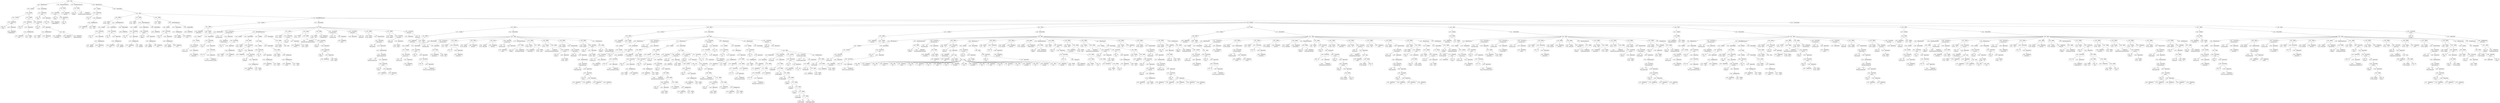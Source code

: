 digraph ast {
node [shape=none];
115303 [label=<<TABLE border='1' cellspacing='0' cellpadding='10' style='rounded' ><TR><TD border='0'>115303</TD><TD border='0'><B>Id</B></TD></TR><HR/><TR><TD border='0' cellpadding='5' colspan='2'>defined</TD></TR></TABLE>>];
115305 [label=<<TABLE border='1' cellspacing='0' cellpadding='10' style='rounded' ><TR><TD border='0'>115305</TD><TD border='0'><B>ArgumentList</B></TD></TR></TABLE>>];
115305 -> 115304 [weight=2];
115304 [label=<<TABLE border='1' cellspacing='0' cellpadding='10' style='rounded' ><TR><TD border='0'>115304</TD><TD border='0'><B>StringLiteral</B></TD></TR><HR/><TR><TD border='0' cellpadding='5' colspan='2'>IFRAME_REQUEST</TD></TR></TABLE>>];
115307 [label=<<TABLE border='1' cellspacing='0' cellpadding='10' style='rounded' ><TR><TD border='0'>115307</TD><TD border='0'><B>UnaryOP</B></TD></TR><HR/><TR><TD border='0' cellpadding='5' colspan='2'>!</TD></TR></TABLE>>];
115307 -> 115306 [weight=2];
115306 [label=<<TABLE border='1' cellspacing='0' cellpadding='10' style='rounded' ><TR><TD border='0'>115306</TD><TD border='0'><B>FunctionCall</B></TD></TR><HR/><TR><TD border='0' cellpadding='5' colspan='2'>defined</TD></TR></TABLE>>];
115306 -> 115303 [weight=2];
115306 -> 115305 [weight=2];
115309 [label=<<TABLE border='1' cellspacing='0' cellpadding='10' style='rounded' ><TR><TD border='0'>115309</TD><TD border='0'><B>Id</B></TD></TR><HR/><TR><TD border='0' cellpadding='5' colspan='2'>isset</TD></TR></TABLE>>];
115308 [label=<<TABLE border='1' cellspacing='0' cellpadding='10' style='rounded' ><TR><TD border='0'>115308</TD><TD border='0'><B>LogicOP</B></TD></TR><HR/><TR><TD border='0' cellpadding='5' colspan='2'>&amp;&amp;</TD></TR></TABLE>>];
115308 -> 115307 [weight=2];
115308 -> 115315 [weight=2];
115311 [label=<<TABLE border='1' cellspacing='0' cellpadding='10' style='rounded' ><TR><TD border='0'>115311</TD><TD border='0'><B>StringLiteral</B></TD></TR><HR/><TR><TD border='0' cellpadding='5' colspan='2'>action</TD></TR></TABLE>>];
115310 [label=<<TABLE border='1' cellspacing='0' cellpadding='10' style='rounded' ><TR><TD border='0'>115310</TD><TD border='0'><B>Variable</B></TD></TR><HR/><TR><TD border='0' cellpadding='5'>(0, 3)</TD><TD border='0' cellpadding='5'>_GET</TD></TR></TABLE>>];
115313 [label=<<TABLE border='1' cellspacing='0' cellpadding='10' style='rounded' ><TR><TD border='0'>115313</TD><TD border='0'><B>ArgumentList</B></TD></TR></TABLE>>];
115313 -> 115312 [weight=2];
115312 [label=<<TABLE border='1' cellspacing='0' cellpadding='10' style='rounded' ><TR><TD border='0'>115312</TD><TD border='0'><B>PostfixExpression</B></TD></TR></TABLE>>];
115312 -> 115310 [weight=2];
115312 -> 115311 [weight=2];
115315 [label=<<TABLE border='1' cellspacing='0' cellpadding='10' style='rounded' ><TR><TD border='0'>115315</TD><TD border='0'><B>LogicOP</B></TD></TR><HR/><TR><TD border='0' cellpadding='5' colspan='2'>&amp;&amp;</TD></TR></TABLE>>];
115315 -> 115314 [weight=2];
115315 -> 115325 [weight=2];
115314 [label=<<TABLE border='1' cellspacing='0' cellpadding='10' style='rounded' ><TR><TD border='0'>115314</TD><TD border='0'><B>FunctionCall</B></TD></TR><HR/><TR><TD border='0' cellpadding='5' colspan='2'>isset</TD></TR></TABLE>>];
115314 -> 115309 [weight=2];
115314 -> 115313 [weight=2];
115317 [label=<<TABLE border='1' cellspacing='0' cellpadding='10' style='rounded' ><TR><TD border='0'>115317</TD><TD border='0'><B>Variable</B></TD></TR><HR/><TR><TD border='0' cellpadding='5'>(0, 3)</TD><TD border='0' cellpadding='5'>_GET</TD></TR></TABLE>>];
115316 [label=<<TABLE border='1' cellspacing='0' cellpadding='10' style='rounded' ><TR><TD border='0'>115316</TD><TD border='0'><B>Id</B></TD></TR><HR/><TR><TD border='0' cellpadding='5' colspan='2'>in_array</TD></TR></TABLE>>];
115319 [label=<<TABLE border='1' cellspacing='0' cellpadding='10' style='rounded' ><TR><TD border='0'>115319</TD><TD border='0'><B>PostfixExpression</B></TD></TR></TABLE>>];
115319 -> 115317 [weight=2];
115319 -> 115318 [weight=2];
115318 [label=<<TABLE border='1' cellspacing='0' cellpadding='10' style='rounded' ><TR><TD border='0'>115318</TD><TD border='0'><B>StringLiteral</B></TD></TR><HR/><TR><TD border='0' cellpadding='5' colspan='2'>action</TD></TR></TABLE>>];
115321 [label=<<TABLE border='1' cellspacing='0' cellpadding='10' style='rounded' ><TR><TD border='0'>115321</TD><TD border='0'><B>StringLiteral</B></TD></TR><HR/><TR><TD border='0' cellpadding='5' colspan='2'>activate-plugin</TD></TR></TABLE>>];
115320 [label=<<TABLE border='1' cellspacing='0' cellpadding='10' style='rounded' ><TR><TD border='0'>115320</TD><TD border='0'><B>StringLiteral</B></TD></TR><HR/><TR><TD border='0' cellpadding='5' colspan='2'>update-selected</TD></TR></TABLE>>];
115323 [label=<<TABLE border='1' cellspacing='0' cellpadding='10' style='rounded' ><TR><TD border='0'>115323</TD><TD border='0'><B>Array</B></TD></TR></TABLE>>];
115323 -> 115320 [weight=2];
115323 -> 115321 [weight=2];
115323 -> 115322 [weight=2];
115322 [label=<<TABLE border='1' cellspacing='0' cellpadding='10' style='rounded' ><TR><TD border='0'>115322</TD><TD border='0'><B>StringLiteral</B></TD></TR><HR/><TR><TD border='0' cellpadding='5' colspan='2'>update-selected-themes</TD></TR></TABLE>>];
115325 [label=<<TABLE border='1' cellspacing='0' cellpadding='10' style='rounded' ><TR><TD border='0'>115325</TD><TD border='0'><B>FunctionCall</B></TD></TR><HR/><TR><TD border='0' cellpadding='5' colspan='2'>in_array</TD></TR></TABLE>>];
115325 -> 115316 [weight=2];
115325 -> 115324 [weight=2];
115324 [label=<<TABLE border='1' cellspacing='0' cellpadding='10' style='rounded' ><TR><TD border='0'>115324</TD><TD border='0'><B>ArgumentList</B></TD></TR></TABLE>>];
115324 -> 115319 [weight=2];
115324 -> 115323 [weight=2];
115327 [label=<<TABLE border='1' cellspacing='0' cellpadding='10' style='rounded' ><TR><TD border='0'>115327</TD><TD border='0'><B>Id</B></TD></TR><HR/><TR><TD border='0' cellpadding='5' colspan='2'>define</TD></TR></TABLE>>];
115326 [label=<<TABLE border='1' cellspacing='0' cellpadding='10' style='rounded' ><TR><TD border='0'>115326</TD><TD border='0'><B>Condition</B></TD></TR></TABLE>>];
115326 -> 115308 [weight=2];
115329 [label=<<TABLE border='1' cellspacing='0' cellpadding='10' style='rounded' ><TR><TD border='0'>115329</TD><TD border='0'><B>True</B></TD></TR><HR/><TR><TD border='0' cellpadding='5' colspan='2'>true</TD></TR></TABLE>>];
115328 [label=<<TABLE border='1' cellspacing='0' cellpadding='10' style='rounded' ><TR><TD border='0'>115328</TD><TD border='0'><B>StringLiteral</B></TD></TR><HR/><TR><TD border='0' cellpadding='5' colspan='2'>IFRAME_REQUEST</TD></TR></TABLE>>];
115331 [label=<<TABLE border='1' cellspacing='0' cellpadding='10' style='rounded' ><TR><TD border='0'>115331</TD><TD border='0'><B>FunctionCall</B></TD></TR><HR/><TR><TD border='0' cellpadding='5' colspan='2'>define</TD></TR></TABLE>>];
115331 -> 115327 [weight=2];
115331 -> 115330 [weight=2];
115330 [label=<<TABLE border='1' cellspacing='0' cellpadding='10' style='rounded' ><TR><TD border='0'>115330</TD><TD border='0'><B>ArgumentList</B></TD></TR></TABLE>>];
115330 -> 115328 [weight=2];
115330 -> 115329 [weight=2];
115333 [label=<<TABLE border='1' cellspacing='0' cellpadding='10' style='rounded' ><TR><TD border='0'>115333</TD><TD border='0'><B>StatementBody</B></TD></TR></TABLE>>];
115333 -> 115331 [weight=2];
115332 [label=<<TABLE border='1' cellspacing='0' cellpadding='10' style='rounded' ><TR><TD border='0'>115332</TD><TD border='0'><B>IfThenStatement</B></TD></TR></TABLE>>];
115332 -> 115326 [weight=2];
115332 -> 115333 [weight=2];
115335 [label=<<TABLE border='1' cellspacing='0' cellpadding='10' style='rounded' ><TR><TD border='0'>115335</TD><TD border='0'><B>Id</B></TD></TR><HR/><TR><TD border='0' cellpadding='5' colspan='2'>__FILE__</TD></TR></TABLE>>];
115334 [label=<<TABLE border='1' cellspacing='0' cellpadding='10' style='rounded' ><TR><TD border='0'>115334</TD><TD border='0'><B>Id</B></TD></TR><HR/><TR><TD border='0' cellpadding='5' colspan='2'>dirname</TD></TR></TABLE>>];
115337 [label=<<TABLE border='1' cellspacing='0' cellpadding='10' style='rounded' ><TR><TD border='0'>115337</TD><TD border='0'><B>FunctionCall</B></TD></TR><HR/><TR><TD border='0' cellpadding='5' colspan='2'>dirname</TD></TR></TABLE>>];
115337 -> 115334 [weight=2];
115337 -> 115336 [weight=2];
115336 [label=<<TABLE border='1' cellspacing='0' cellpadding='10' style='rounded' ><TR><TD border='0'>115336</TD><TD border='0'><B>ArgumentList</B></TD></TR><HR/><TR><TD border='0' cellpadding='5' colspan='2'>__FILE__</TD></TR></TABLE>>];
115336 -> 115335 [weight=2];
115339 [label=<<TABLE border='1' cellspacing='0' cellpadding='10' style='rounded' ><TR><TD border='0'>115339</TD><TD border='0'><B>StringLiteral</B></TD></TR><HR/><TR><TD border='0' cellpadding='5' colspan='2'>admin.php</TD></TR></TABLE>>];
115338 [label=<<TABLE border='1' cellspacing='0' cellpadding='10' style='rounded' ><TR><TD border='0'>115338</TD><TD border='0'><B>BinOP</B></TD></TR><HR/><TR><TD border='0' cellpadding='5' colspan='2'>.</TD></TR></TABLE>>];
115338 -> 115337 [weight=2];
115338 -> 115339 [weight=2];
115341 [label=<<TABLE border='1' cellspacing='0' cellpadding='10' style='rounded' ><TR><TD border='0'>115341</TD><TD border='0'><B>Id</B></TD></TR><HR/><TR><TD border='0' cellpadding='5' colspan='2'>ABSPATH</TD></TR></TABLE>>];
115340 [label=<<TABLE border='1' cellspacing='0' cellpadding='10' style='rounded' ><TR><TD border='0'>115340</TD><TD border='0'><B>RequireOnceStatement</B></TD></TR></TABLE>>];
115340 -> 115338 [weight=2];
115343 [label=<<TABLE border='1' cellspacing='0' cellpadding='10' style='rounded' ><TR><TD border='0'>115343</TD><TD border='0'><B>StringLiteral</B></TD></TR><HR/><TR><TD border='0' cellpadding='5' colspan='2'>wp-adminincludesclass-wp-upgrader.php</TD></TR></TABLE>>];
115342 [label=<<TABLE border='1' cellspacing='0' cellpadding='10' style='rounded' ><TR><TD border='0'>115342</TD><TD border='0'><B>BinOP</B></TD></TR><HR/><TR><TD border='0' cellpadding='5' colspan='2'>.</TD></TR></TABLE>>];
115342 -> 115341 [weight=2];
115342 -> 115343 [weight=2];
115345 [label=<<TABLE border='1' cellspacing='0' cellpadding='10' style='rounded' ><TR><TD border='0'>115345</TD><TD border='0'><B>Id</B></TD></TR><HR/><TR><TD border='0' cellpadding='5' colspan='2'>isset</TD></TR></TABLE>>];
115344 [label=<<TABLE border='1' cellspacing='0' cellpadding='10' style='rounded' ><TR><TD border='0'>115344</TD><TD border='0'><B>IncludeOnceStatement</B></TD></TR></TABLE>>];
115344 -> 115342 [weight=2];
115347 [label=<<TABLE border='1' cellspacing='0' cellpadding='10' style='rounded' ><TR><TD border='0'>115347</TD><TD border='0'><B>StringLiteral</B></TD></TR><HR/><TR><TD border='0' cellpadding='5' colspan='2'>action</TD></TR></TABLE>>];
115346 [label=<<TABLE border='1' cellspacing='0' cellpadding='10' style='rounded' ><TR><TD border='0'>115346</TD><TD border='0'><B>Variable</B></TD></TR><HR/><TR><TD border='0' cellpadding='5'>(0, 3)</TD><TD border='0' cellpadding='5'>_GET</TD></TR></TABLE>>];
115349 [label=<<TABLE border='1' cellspacing='0' cellpadding='10' style='rounded' ><TR><TD border='0'>115349</TD><TD border='0'><B>ArgumentList</B></TD></TR></TABLE>>];
115349 -> 115348 [weight=2];
115348 [label=<<TABLE border='1' cellspacing='0' cellpadding='10' style='rounded' ><TR><TD border='0'>115348</TD><TD border='0'><B>PostfixExpression</B></TD></TR></TABLE>>];
115348 -> 115346 [weight=2];
115348 -> 115347 [weight=2];
115351 [label=<<TABLE border='1' cellspacing='0' cellpadding='10' style='rounded' ><TR><TD border='0'>115351</TD><TD border='0'><B>Condition</B></TD></TR></TABLE>>];
115351 -> 115350 [weight=2];
115350 [label=<<TABLE border='1' cellspacing='0' cellpadding='10' style='rounded' ><TR><TD border='0'>115350</TD><TD border='0'><B>FunctionCall</B></TD></TR><HR/><TR><TD border='0' cellpadding='5' colspan='2'>isset</TD></TR></TABLE>>];
115350 -> 115345 [weight=2];
115350 -> 115349 [weight=2];
115353 [label=<<TABLE border='1' cellspacing='0' cellpadding='10' style='rounded' ><TR><TD border='0'>115353</TD><TD border='0'><B>BinOP</B></TD></TR><HR/><TR><TD border='0' cellpadding='5' colspan='2'>=</TD></TR></TABLE>>];
115353 -> 115352 [weight=2];
115353 -> 115370 [weight=2];
115352 [label=<<TABLE border='1' cellspacing='0' cellpadding='10' style='rounded' ><TR><TD border='0'>115352</TD><TD border='0'><B>Variable</B></TD></TR><HR/><TR><TD border='0' cellpadding='5'>(0, 2518)</TD><TD border='0' cellpadding='5'>plugin</TD></TR></TABLE>>];
115355 [label=<<TABLE border='1' cellspacing='0' cellpadding='10' style='rounded' ><TR><TD border='0'>115355</TD><TD border='0'><B>Variable</B></TD></TR><HR/><TR><TD border='0' cellpadding='5'>(0, 0)</TD><TD border='0' cellpadding='5'>_REQUEST</TD></TR></TABLE>>];
115354 [label=<<TABLE border='1' cellspacing='0' cellpadding='10' style='rounded' ><TR><TD border='0'>115354</TD><TD border='0'><B>Id</B></TD></TR><HR/><TR><TD border='0' cellpadding='5' colspan='2'>isset</TD></TR></TABLE>>];
115357 [label=<<TABLE border='1' cellspacing='0' cellpadding='10' style='rounded' ><TR><TD border='0'>115357</TD><TD border='0'><B>PostfixExpression</B></TD></TR></TABLE>>];
115357 -> 115355 [weight=2];
115357 -> 115356 [weight=2];
115356 [label=<<TABLE border='1' cellspacing='0' cellpadding='10' style='rounded' ><TR><TD border='0'>115356</TD><TD border='0'><B>StringLiteral</B></TD></TR><HR/><TR><TD border='0' cellpadding='5' colspan='2'>plugin</TD></TR></TABLE>>];
115359 [label=<<TABLE border='1' cellspacing='0' cellpadding='10' style='rounded' ><TR><TD border='0'>115359</TD><TD border='0'><B>FunctionCall</B></TD></TR><HR/><TR><TD border='0' cellpadding='5' colspan='2'>isset</TD></TR></TABLE>>];
115359 -> 115354 [weight=2];
115359 -> 115358 [weight=2];
115358 [label=<<TABLE border='1' cellspacing='0' cellpadding='10' style='rounded' ><TR><TD border='0'>115358</TD><TD border='0'><B>ArgumentList</B></TD></TR></TABLE>>];
115358 -> 115357 [weight=2];
115361 [label=<<TABLE border='1' cellspacing='0' cellpadding='10' style='rounded' ><TR><TD border='0'>115361</TD><TD border='0'><B>Id</B></TD></TR><HR/><TR><TD border='0' cellpadding='5' colspan='2'>trim</TD></TR></TABLE>>];
115360 [label=<<TABLE border='1' cellspacing='0' cellpadding='10' style='rounded' ><TR><TD border='0'>115360</TD><TD border='0'><B>Condition</B></TD></TR></TABLE>>];
115360 -> 115359 [weight=2];
115363 [label=<<TABLE border='1' cellspacing='0' cellpadding='10' style='rounded' ><TR><TD border='0'>115363</TD><TD border='0'><B>StringLiteral</B></TD></TR><HR/><TR><TD border='0' cellpadding='5' colspan='2'>plugin</TD></TR></TABLE>>];
115362 [label=<<TABLE border='1' cellspacing='0' cellpadding='10' style='rounded' ><TR><TD border='0'>115362</TD><TD border='0'><B>Variable</B></TD></TR><HR/><TR><TD border='0' cellpadding='5'>(0, 0)</TD><TD border='0' cellpadding='5'>_REQUEST</TD></TR></TABLE>>];
115365 [label=<<TABLE border='1' cellspacing='0' cellpadding='10' style='rounded' ><TR><TD border='0'>115365</TD><TD border='0'><B>ArgumentList</B></TD></TR></TABLE>>];
115365 -> 115364 [weight=2];
115364 [label=<<TABLE border='1' cellspacing='0' cellpadding='10' style='rounded' ><TR><TD border='0'>115364</TD><TD border='0'><B>PostfixExpression</B></TD></TR></TABLE>>];
115364 -> 115362 [weight=2];
115364 -> 115363 [weight=2];
115367 [label=<<TABLE border='1' cellspacing='0' cellpadding='10' style='rounded' ><TR><TD border='0'>115367</TD><TD border='0'><B>ConditionalTrue</B></TD></TR></TABLE>>];
115367 -> 115366 [weight=2];
115366 [label=<<TABLE border='1' cellspacing='0' cellpadding='10' style='rounded' ><TR><TD border='0'>115366</TD><TD border='0'><B>FunctionCall</B></TD></TR><HR/><TR><TD border='0' cellpadding='5' colspan='2'>trim</TD></TR></TABLE>>];
115366 -> 115361 [weight=2];
115366 -> 115365 [weight=2];
115369 [label=<<TABLE border='1' cellspacing='0' cellpadding='10' style='rounded' ><TR><TD border='0'>115369</TD><TD border='0'><B>ConditionalFalse</B></TD></TR></TABLE>>];
115369 -> 115368 [weight=2];
115368 [label=<<TABLE border='1' cellspacing='0' cellpadding='10' style='rounded' ><TR><TD border='0'>115368</TD><TD border='0'><B>StringLiteral</B></TD></TR><HR/><TR><TD border='0' cellpadding='5' colspan='2'></TD></TR></TABLE>>];
115371 [label=<<TABLE border='1' cellspacing='0' cellpadding='10' style='rounded' ><TR><TD border='0'>115371</TD><TD border='0'><B>Variable</B></TD></TR><HR/><TR><TD border='0' cellpadding='5'>(0, 753)</TD><TD border='0' cellpadding='5'>theme</TD></TR></TABLE>>];
115370 [label=<<TABLE border='1' cellspacing='0' cellpadding='10' style='rounded' ><TR><TD border='0'>115370</TD><TD border='0'><B>ConditionalExpression</B></TD></TR></TABLE>>];
115370 -> 115360 [weight=2];
115370 -> 115367 [weight=2];
115370 -> 115369 [weight=2];
115373 [label=<<TABLE border='1' cellspacing='0' cellpadding='10' style='rounded' ><TR><TD border='0'>115373</TD><TD border='0'><B>Id</B></TD></TR><HR/><TR><TD border='0' cellpadding='5' colspan='2'>isset</TD></TR></TABLE>>];
115372 [label=<<TABLE border='1' cellspacing='0' cellpadding='10' style='rounded' ><TR><TD border='0'>115372</TD><TD border='0'><B>BinOP</B></TD></TR><HR/><TR><TD border='0' cellpadding='5' colspan='2'>=</TD></TR></TABLE>>];
115372 -> 115371 [weight=2];
115372 -> 115389 [weight=2];
115375 [label=<<TABLE border='1' cellspacing='0' cellpadding='10' style='rounded' ><TR><TD border='0'>115375</TD><TD border='0'><B>StringLiteral</B></TD></TR><HR/><TR><TD border='0' cellpadding='5' colspan='2'>theme</TD></TR></TABLE>>];
115374 [label=<<TABLE border='1' cellspacing='0' cellpadding='10' style='rounded' ><TR><TD border='0'>115374</TD><TD border='0'><B>Variable</B></TD></TR><HR/><TR><TD border='0' cellpadding='5'>(0, 0)</TD><TD border='0' cellpadding='5'>_REQUEST</TD></TR></TABLE>>];
115377 [label=<<TABLE border='1' cellspacing='0' cellpadding='10' style='rounded' ><TR><TD border='0'>115377</TD><TD border='0'><B>ArgumentList</B></TD></TR></TABLE>>];
115377 -> 115376 [weight=2];
115376 [label=<<TABLE border='1' cellspacing='0' cellpadding='10' style='rounded' ><TR><TD border='0'>115376</TD><TD border='0'><B>PostfixExpression</B></TD></TR></TABLE>>];
115376 -> 115374 [weight=2];
115376 -> 115375 [weight=2];
115379 [label=<<TABLE border='1' cellspacing='0' cellpadding='10' style='rounded' ><TR><TD border='0'>115379</TD><TD border='0'><B>Condition</B></TD></TR></TABLE>>];
115379 -> 115378 [weight=2];
115378 [label=<<TABLE border='1' cellspacing='0' cellpadding='10' style='rounded' ><TR><TD border='0'>115378</TD><TD border='0'><B>FunctionCall</B></TD></TR><HR/><TR><TD border='0' cellpadding='5' colspan='2'>isset</TD></TR></TABLE>>];
115378 -> 115373 [weight=2];
115378 -> 115377 [weight=2];
115381 [label=<<TABLE border='1' cellspacing='0' cellpadding='10' style='rounded' ><TR><TD border='0'>115381</TD><TD border='0'><B>Variable</B></TD></TR><HR/><TR><TD border='0' cellpadding='5'>(0, 0)</TD><TD border='0' cellpadding='5'>_REQUEST</TD></TR></TABLE>>];
115380 [label=<<TABLE border='1' cellspacing='0' cellpadding='10' style='rounded' ><TR><TD border='0'>115380</TD><TD border='0'><B>Id</B></TD></TR><HR/><TR><TD border='0' cellpadding='5' colspan='2'>urldecode</TD></TR></TABLE>>];
115383 [label=<<TABLE border='1' cellspacing='0' cellpadding='10' style='rounded' ><TR><TD border='0'>115383</TD><TD border='0'><B>PostfixExpression</B></TD></TR></TABLE>>];
115383 -> 115381 [weight=2];
115383 -> 115382 [weight=2];
115382 [label=<<TABLE border='1' cellspacing='0' cellpadding='10' style='rounded' ><TR><TD border='0'>115382</TD><TD border='0'><B>StringLiteral</B></TD></TR><HR/><TR><TD border='0' cellpadding='5' colspan='2'>theme</TD></TR></TABLE>>];
115385 [label=<<TABLE border='1' cellspacing='0' cellpadding='10' style='rounded' ><TR><TD border='0'>115385</TD><TD border='0'><B>FunctionCall</B></TD></TR><HR/><TR><TD border='0' cellpadding='5' colspan='2'>urldecode</TD></TR></TABLE>>];
115385 -> 115380 [weight=2];
115385 -> 115384 [weight=2];
115384 [label=<<TABLE border='1' cellspacing='0' cellpadding='10' style='rounded' ><TR><TD border='0'>115384</TD><TD border='0'><B>ArgumentList</B></TD></TR></TABLE>>];
115384 -> 115383 [weight=2];
115387 [label=<<TABLE border='1' cellspacing='0' cellpadding='10' style='rounded' ><TR><TD border='0'>115387</TD><TD border='0'><B>StringLiteral</B></TD></TR><HR/><TR><TD border='0' cellpadding='5' colspan='2'></TD></TR></TABLE>>];
115386 [label=<<TABLE border='1' cellspacing='0' cellpadding='10' style='rounded' ><TR><TD border='0'>115386</TD><TD border='0'><B>ConditionalTrue</B></TD></TR></TABLE>>];
115386 -> 115385 [weight=2];
115389 [label=<<TABLE border='1' cellspacing='0' cellpadding='10' style='rounded' ><TR><TD border='0'>115389</TD><TD border='0'><B>ConditionalExpression</B></TD></TR></TABLE>>];
115389 -> 115379 [weight=2];
115389 -> 115386 [weight=2];
115389 -> 115388 [weight=2];
115388 [label=<<TABLE border='1' cellspacing='0' cellpadding='10' style='rounded' ><TR><TD border='0'>115388</TD><TD border='0'><B>ConditionalFalse</B></TD></TR></TABLE>>];
115388 -> 115387 [weight=2];
115391 [label=<<TABLE border='1' cellspacing='0' cellpadding='10' style='rounded' ><TR><TD border='0'>115391</TD><TD border='0'><B>BinOP</B></TD></TR><HR/><TR><TD border='0' cellpadding='5' colspan='2'>=</TD></TR></TABLE>>];
115391 -> 115390 [weight=2];
115391 -> 115405 [weight=2];
115390 [label=<<TABLE border='1' cellspacing='0' cellpadding='10' style='rounded' ><TR><TD border='0'>115390</TD><TD border='0'><B>Variable</B></TD></TR><HR/><TR><TD border='0' cellpadding='5'>(0, 7)</TD><TD border='0' cellpadding='5'>action</TD></TR></TABLE>>];
115393 [label=<<TABLE border='1' cellspacing='0' cellpadding='10' style='rounded' ><TR><TD border='0'>115393</TD><TD border='0'><B>Variable</B></TD></TR><HR/><TR><TD border='0' cellpadding='5'>(0, 0)</TD><TD border='0' cellpadding='5'>_REQUEST</TD></TR></TABLE>>];
115392 [label=<<TABLE border='1' cellspacing='0' cellpadding='10' style='rounded' ><TR><TD border='0'>115392</TD><TD border='0'><B>Id</B></TD></TR><HR/><TR><TD border='0' cellpadding='5' colspan='2'>isset</TD></TR></TABLE>>];
115395 [label=<<TABLE border='1' cellspacing='0' cellpadding='10' style='rounded' ><TR><TD border='0'>115395</TD><TD border='0'><B>PostfixExpression</B></TD></TR></TABLE>>];
115395 -> 115393 [weight=2];
115395 -> 115394 [weight=2];
115394 [label=<<TABLE border='1' cellspacing='0' cellpadding='10' style='rounded' ><TR><TD border='0'>115394</TD><TD border='0'><B>StringLiteral</B></TD></TR><HR/><TR><TD border='0' cellpadding='5' colspan='2'>action</TD></TR></TABLE>>];
115397 [label=<<TABLE border='1' cellspacing='0' cellpadding='10' style='rounded' ><TR><TD border='0'>115397</TD><TD border='0'><B>FunctionCall</B></TD></TR><HR/><TR><TD border='0' cellpadding='5' colspan='2'>isset</TD></TR></TABLE>>];
115397 -> 115392 [weight=2];
115397 -> 115396 [weight=2];
115396 [label=<<TABLE border='1' cellspacing='0' cellpadding='10' style='rounded' ><TR><TD border='0'>115396</TD><TD border='0'><B>ArgumentList</B></TD></TR></TABLE>>];
115396 -> 115395 [weight=2];
115399 [label=<<TABLE border='1' cellspacing='0' cellpadding='10' style='rounded' ><TR><TD border='0'>115399</TD><TD border='0'><B>Variable</B></TD></TR><HR/><TR><TD border='0' cellpadding='5'>(0, 0)</TD><TD border='0' cellpadding='5'>_REQUEST</TD></TR></TABLE>>];
115398 [label=<<TABLE border='1' cellspacing='0' cellpadding='10' style='rounded' ><TR><TD border='0'>115398</TD><TD border='0'><B>Condition</B></TD></TR></TABLE>>];
115398 -> 115397 [weight=2];
115401 [label=<<TABLE border='1' cellspacing='0' cellpadding='10' style='rounded' ><TR><TD border='0'>115401</TD><TD border='0'><B>PostfixExpression</B></TD></TR></TABLE>>];
115401 -> 115399 [weight=2];
115401 -> 115400 [weight=2];
115400 [label=<<TABLE border='1' cellspacing='0' cellpadding='10' style='rounded' ><TR><TD border='0'>115400</TD><TD border='0'><B>StringLiteral</B></TD></TR><HR/><TR><TD border='0' cellpadding='5' colspan='2'>action</TD></TR></TABLE>>];
115403 [label=<<TABLE border='1' cellspacing='0' cellpadding='10' style='rounded' ><TR><TD border='0'>115403</TD><TD border='0'><B>StringLiteral</B></TD></TR><HR/><TR><TD border='0' cellpadding='5' colspan='2'></TD></TR></TABLE>>];
115402 [label=<<TABLE border='1' cellspacing='0' cellpadding='10' style='rounded' ><TR><TD border='0'>115402</TD><TD border='0'><B>ConditionalTrue</B></TD></TR></TABLE>>];
115402 -> 115401 [weight=2];
115405 [label=<<TABLE border='1' cellspacing='0' cellpadding='10' style='rounded' ><TR><TD border='0'>115405</TD><TD border='0'><B>ConditionalExpression</B></TD></TR></TABLE>>];
115405 -> 115398 [weight=2];
115405 -> 115402 [weight=2];
115405 -> 115404 [weight=2];
115404 [label=<<TABLE border='1' cellspacing='0' cellpadding='10' style='rounded' ><TR><TD border='0'>115404</TD><TD border='0'><B>ConditionalFalse</B></TD></TR></TABLE>>];
115404 -> 115403 [weight=2];
115407 [label=<<TABLE border='1' cellspacing='0' cellpadding='10' style='rounded' ><TR><TD border='0'>115407</TD><TD border='0'><B>RelOP</B></TD></TR><HR/><TR><TD border='0' cellpadding='5' colspan='2'>==</TD></TR></TABLE>>];
115407 -> 115406 [weight=2];
115407 -> 115408 [weight=2];
115406 [label=<<TABLE border='1' cellspacing='0' cellpadding='10' style='rounded' ><TR><TD border='0'>115406</TD><TD border='0'><B>StringLiteral</B></TD></TR><HR/><TR><TD border='0' cellpadding='5' colspan='2'>update-selected</TD></TR></TABLE>>];
115409 [label=<<TABLE border='1' cellspacing='0' cellpadding='10' style='rounded' ><TR><TD border='0'>115409</TD><TD border='0'><B>Condition</B></TD></TR></TABLE>>];
115409 -> 115407 [weight=2];
115408 [label=<<TABLE border='1' cellspacing='0' cellpadding='10' style='rounded' ><TR><TD border='0'>115408</TD><TD border='0'><B>Variable</B></TD></TR><HR/><TR><TD border='0' cellpadding='5'>(0, 7)</TD><TD border='0' cellpadding='5'>action</TD></TR></TABLE>>];
115411 [label=<<TABLE border='1' cellspacing='0' cellpadding='10' style='rounded' ><TR><TD border='0'>115411</TD><TD border='0'><B>Id</B></TD></TR><HR/><TR><TD border='0' cellpadding='5' colspan='2'>current_user_can</TD></TR></TABLE>>];
115413 [label=<<TABLE border='1' cellspacing='0' cellpadding='10' style='rounded' ><TR><TD border='0'>115413</TD><TD border='0'><B>ArgumentList</B></TD></TR></TABLE>>];
115413 -> 115412 [weight=2];
115412 [label=<<TABLE border='1' cellspacing='0' cellpadding='10' style='rounded' ><TR><TD border='0'>115412</TD><TD border='0'><B>StringLiteral</B></TD></TR><HR/><TR><TD border='0' cellpadding='5' colspan='2'>update_plugins</TD></TR></TABLE>>];
115415 [label=<<TABLE border='1' cellspacing='0' cellpadding='10' style='rounded' ><TR><TD border='0'>115415</TD><TD border='0'><B>UnaryOP</B></TD></TR><HR/><TR><TD border='0' cellpadding='5' colspan='2'>!</TD></TR></TABLE>>];
115415 -> 115414 [weight=2];
115414 [label=<<TABLE border='1' cellspacing='0' cellpadding='10' style='rounded' ><TR><TD border='0'>115414</TD><TD border='0'><B>FunctionCall</B></TD></TR><HR/><TR><TD border='0' cellpadding='5' colspan='2'>current_user_can</TD></TR></TABLE>>];
115414 -> 115411 [weight=2];
115414 -> 115413 [weight=2];
115417 [label=<<TABLE border='1' cellspacing='0' cellpadding='10' style='rounded' ><TR><TD border='0'>115417</TD><TD border='0'><B>Id</B></TD></TR><HR/><TR><TD border='0' cellpadding='5' colspan='2'>wp_die</TD></TR></TABLE>>];
115416 [label=<<TABLE border='1' cellspacing='0' cellpadding='10' style='rounded' ><TR><TD border='0'>115416</TD><TD border='0'><B>Condition</B></TD></TR></TABLE>>];
115416 -> 115415 [weight=2];
115419 [label=<<TABLE border='1' cellspacing='0' cellpadding='10' style='rounded' ><TR><TD border='0'>115419</TD><TD border='0'><B>StringLiteral</B></TD></TR><HR/><TR><TD border='0' cellpadding='5' colspan='2'>Sorry, you are not allowed to update ...</TD></TR></TABLE>>];
115418 [label=<<TABLE border='1' cellspacing='0' cellpadding='10' style='rounded' ><TR><TD border='0'>115418</TD><TD border='0'><B>Id</B></TD></TR><HR/><TR><TD border='0' cellpadding='5' colspan='2'>__</TD></TR></TABLE>>];
115421 [label=<<TABLE border='1' cellspacing='0' cellpadding='10' style='rounded' ><TR><TD border='0'>115421</TD><TD border='0'><B>FunctionCall</B></TD></TR><HR/><TR><TD border='0' cellpadding='5' colspan='2'>__</TD></TR></TABLE>>];
115421 -> 115418 [weight=2];
115421 -> 115420 [weight=2];
115420 [label=<<TABLE border='1' cellspacing='0' cellpadding='10' style='rounded' ><TR><TD border='0'>115420</TD><TD border='0'><B>ArgumentList</B></TD></TR></TABLE>>];
115420 -> 115419 [weight=2];
115423 [label=<<TABLE border='1' cellspacing='0' cellpadding='10' style='rounded' ><TR><TD border='0'>115423</TD><TD border='0'><B>FunctionCall</B></TD></TR><HR/><TR><TD border='0' cellpadding='5' colspan='2'>wp_die</TD></TR></TABLE>>];
115423 -> 115417 [weight=2];
115423 -> 115422 [weight=2];
115422 [label=<<TABLE border='1' cellspacing='0' cellpadding='10' style='rounded' ><TR><TD border='0'>115422</TD><TD border='0'><B>ArgumentList</B></TD></TR></TABLE>>];
115422 -> 115421 [weight=2];
115425 [label=<<TABLE border='1' cellspacing='0' cellpadding='10' style='rounded' ><TR><TD border='0'>115425</TD><TD border='0'><B>StatementBody</B></TD></TR></TABLE>>];
115425 -> 115423 [weight=2];
115424 [label=<<TABLE border='1' cellspacing='0' cellpadding='10' style='rounded' ><TR><TD border='0'>115424</TD><TD border='0'><B>IfThenStatement</B></TD></TR></TABLE>>];
115424 -> 115416 [weight=2];
115424 -> 115425 [weight=2];
115427 [label=<<TABLE border='1' cellspacing='0' cellpadding='10' style='rounded' ><TR><TD border='0'>115427</TD><TD border='0'><B>StringLiteral</B></TD></TR><HR/><TR><TD border='0' cellpadding='5' colspan='2'>bulk-update-plugins</TD></TR></TABLE>>];
115426 [label=<<TABLE border='1' cellspacing='0' cellpadding='10' style='rounded' ><TR><TD border='0'>115426</TD><TD border='0'><B>Id</B></TD></TR><HR/><TR><TD border='0' cellpadding='5' colspan='2'>check_admin_referer</TD></TR></TABLE>>];
115429 [label=<<TABLE border='1' cellspacing='0' cellpadding='10' style='rounded' ><TR><TD border='0'>115429</TD><TD border='0'><B>FunctionCall</B></TD></TR><HR/><TR><TD border='0' cellpadding='5' colspan='2'>check_admin_referer</TD></TR></TABLE>>];
115429 -> 115426 [weight=2];
115429 -> 115428 [weight=2];
115428 [label=<<TABLE border='1' cellspacing='0' cellpadding='10' style='rounded' ><TR><TD border='0'>115428</TD><TD border='0'><B>ArgumentList</B></TD></TR></TABLE>>];
115428 -> 115427 [weight=2];
115431 [label=<<TABLE border='1' cellspacing='0' cellpadding='10' style='rounded' ><TR><TD border='0'>115431</TD><TD border='0'><B>Variable</B></TD></TR><HR/><TR><TD border='0' cellpadding='5'>(0, 3)</TD><TD border='0' cellpadding='5'>_GET</TD></TR></TABLE>>];
115430 [label=<<TABLE border='1' cellspacing='0' cellpadding='10' style='rounded' ><TR><TD border='0'>115430</TD><TD border='0'><B>Id</B></TD></TR><HR/><TR><TD border='0' cellpadding='5' colspan='2'>isset</TD></TR></TABLE>>];
115433 [label=<<TABLE border='1' cellspacing='0' cellpadding='10' style='rounded' ><TR><TD border='0'>115433</TD><TD border='0'><B>PostfixExpression</B></TD></TR></TABLE>>];
115433 -> 115431 [weight=2];
115433 -> 115432 [weight=2];
115432 [label=<<TABLE border='1' cellspacing='0' cellpadding='10' style='rounded' ><TR><TD border='0'>115432</TD><TD border='0'><B>StringLiteral</B></TD></TR><HR/><TR><TD border='0' cellpadding='5' colspan='2'>plugins</TD></TR></TABLE>>];
115435 [label=<<TABLE border='1' cellspacing='0' cellpadding='10' style='rounded' ><TR><TD border='0'>115435</TD><TD border='0'><B>FunctionCall</B></TD></TR><HR/><TR><TD border='0' cellpadding='5' colspan='2'>isset</TD></TR></TABLE>>];
115435 -> 115430 [weight=2];
115435 -> 115434 [weight=2];
115434 [label=<<TABLE border='1' cellspacing='0' cellpadding='10' style='rounded' ><TR><TD border='0'>115434</TD><TD border='0'><B>ArgumentList</B></TD></TR></TABLE>>];
115434 -> 115433 [weight=2];
115437 [label=<<TABLE border='1' cellspacing='0' cellpadding='10' style='rounded' ><TR><TD border='0'>115437</TD><TD border='0'><B>Variable</B></TD></TR><HR/><TR><TD border='0' cellpadding='5'>(0, 872)</TD><TD border='0' cellpadding='5'>plugins</TD></TR></TABLE>>];
115436 [label=<<TABLE border='1' cellspacing='0' cellpadding='10' style='rounded' ><TR><TD border='0'>115436</TD><TD border='0'><B>Condition</B></TD></TR></TABLE>>];
115436 -> 115435 [weight=2];
115439 [label=<<TABLE border='1' cellspacing='0' cellpadding='10' style='rounded' ><TR><TD border='0'>115439</TD><TD border='0'><B>Id</B></TD></TR><HR/><TR><TD border='0' cellpadding='5' colspan='2'>explode</TD></TR></TABLE>>];
115438 [label=<<TABLE border='1' cellspacing='0' cellpadding='10' style='rounded' ><TR><TD border='0'>115438</TD><TD border='0'><B>BinOP</B></TD></TR><HR/><TR><TD border='0' cellpadding='5' colspan='2'>=</TD></TR></TABLE>>];
115438 -> 115437 [weight=2];
115438 -> 115448 [weight=2];
115441 [label=<<TABLE border='1' cellspacing='0' cellpadding='10' style='rounded' ><TR><TD border='0'>115441</TD><TD border='0'><B>Id</B></TD></TR><HR/><TR><TD border='0' cellpadding='5' colspan='2'>stripslashes</TD></TR></TABLE>>];
115440 [label=<<TABLE border='1' cellspacing='0' cellpadding='10' style='rounded' ><TR><TD border='0'>115440</TD><TD border='0'><B>StringLiteral</B></TD></TR><HR/><TR><TD border='0' cellpadding='5' colspan='2'>,</TD></TR></TABLE>>];
115443 [label=<<TABLE border='1' cellspacing='0' cellpadding='10' style='rounded' ><TR><TD border='0'>115443</TD><TD border='0'><B>StringLiteral</B></TD></TR><HR/><TR><TD border='0' cellpadding='5' colspan='2'>plugins</TD></TR></TABLE>>];
115442 [label=<<TABLE border='1' cellspacing='0' cellpadding='10' style='rounded' ><TR><TD border='0'>115442</TD><TD border='0'><B>Variable</B></TD></TR><HR/><TR><TD border='0' cellpadding='5'>(0, 3)</TD><TD border='0' cellpadding='5'>_GET</TD></TR></TABLE>>];
115445 [label=<<TABLE border='1' cellspacing='0' cellpadding='10' style='rounded' ><TR><TD border='0'>115445</TD><TD border='0'><B>ArgumentList</B></TD></TR></TABLE>>];
115445 -> 115444 [weight=2];
115444 [label=<<TABLE border='1' cellspacing='0' cellpadding='10' style='rounded' ><TR><TD border='0'>115444</TD><TD border='0'><B>PostfixExpression</B></TD></TR></TABLE>>];
115444 -> 115442 [weight=2];
115444 -> 115443 [weight=2];
115447 [label=<<TABLE border='1' cellspacing='0' cellpadding='10' style='rounded' ><TR><TD border='0'>115447</TD><TD border='0'><B>ArgumentList</B></TD></TR></TABLE>>];
115447 -> 115440 [weight=2];
115447 -> 115446 [weight=2];
115446 [label=<<TABLE border='1' cellspacing='0' cellpadding='10' style='rounded' ><TR><TD border='0'>115446</TD><TD border='0'><B>FunctionCall</B></TD></TR><HR/><TR><TD border='0' cellpadding='5' colspan='2'>stripslashes</TD></TR></TABLE>>];
115446 -> 115441 [weight=2];
115446 -> 115445 [weight=2];
115449 [label=<<TABLE border='1' cellspacing='0' cellpadding='10' style='rounded' ><TR><TD border='0'>115449</TD><TD border='0'><B>IfThenElifElseStatement</B></TD></TR></TABLE>>];
115449 -> 115436 [weight=2];
115449 -> 115450 [weight=2];
115449 -> 115471 [weight=2];
115449 -> 115470 [weight=2];
115448 [label=<<TABLE border='1' cellspacing='0' cellpadding='10' style='rounded' ><TR><TD border='0'>115448</TD><TD border='0'><B>FunctionCall</B></TD></TR><HR/><TR><TD border='0' cellpadding='5' colspan='2'>explode</TD></TR></TABLE>>];
115448 -> 115439 [weight=2];
115448 -> 115447 [weight=2];
115451 [label=<<TABLE border='1' cellspacing='0' cellpadding='10' style='rounded' ><TR><TD border='0'>115451</TD><TD border='0'><B>Id</B></TD></TR><HR/><TR><TD border='0' cellpadding='5' colspan='2'>isset</TD></TR></TABLE>>];
115450 [label=<<TABLE border='1' cellspacing='0' cellpadding='10' style='rounded' ><TR><TD border='0'>115450</TD><TD border='0'><B>StatementBody</B></TD></TR></TABLE>>];
115450 -> 115438 [weight=2];
115453 [label=<<TABLE border='1' cellspacing='0' cellpadding='10' style='rounded' ><TR><TD border='0'>115453</TD><TD border='0'><B>StringLiteral</B></TD></TR><HR/><TR><TD border='0' cellpadding='5' colspan='2'>checked</TD></TR></TABLE>>];
115452 [label=<<TABLE border='1' cellspacing='0' cellpadding='10' style='rounded' ><TR><TD border='0'>115452</TD><TD border='0'><B>Variable</B></TD></TR><HR/><TR><TD border='0' cellpadding='5'>(0, 4)</TD><TD border='0' cellpadding='5'>_POST</TD></TR></TABLE>>];
115455 [label=<<TABLE border='1' cellspacing='0' cellpadding='10' style='rounded' ><TR><TD border='0'>115455</TD><TD border='0'><B>ArgumentList</B></TD></TR></TABLE>>];
115455 -> 115454 [weight=2];
115454 [label=<<TABLE border='1' cellspacing='0' cellpadding='10' style='rounded' ><TR><TD border='0'>115454</TD><TD border='0'><B>PostfixExpression</B></TD></TR></TABLE>>];
115454 -> 115452 [weight=2];
115454 -> 115453 [weight=2];
115457 [label=<<TABLE border='1' cellspacing='0' cellpadding='10' style='rounded' ><TR><TD border='0'>115457</TD><TD border='0'><B>Condition</B></TD></TR></TABLE>>];
115457 -> 115456 [weight=2];
115456 [label=<<TABLE border='1' cellspacing='0' cellpadding='10' style='rounded' ><TR><TD border='0'>115456</TD><TD border='0'><B>FunctionCall</B></TD></TR><HR/><TR><TD border='0' cellpadding='5' colspan='2'>isset</TD></TR></TABLE>>];
115456 -> 115451 [weight=2];
115456 -> 115455 [weight=2];
115459 [label=<<TABLE border='1' cellspacing='0' cellpadding='10' style='rounded' ><TR><TD border='0'>115459</TD><TD border='0'><B>BinOP</B></TD></TR><HR/><TR><TD border='0' cellpadding='5' colspan='2'>=</TD></TR></TABLE>>];
115459 -> 115458 [weight=2];
115459 -> 115463 [weight=2];
115458 [label=<<TABLE border='1' cellspacing='0' cellpadding='10' style='rounded' ><TR><TD border='0'>115458</TD><TD border='0'><B>Variable</B></TD></TR><HR/><TR><TD border='0' cellpadding='5'>(0, 872)</TD><TD border='0' cellpadding='5'>plugins</TD></TR></TABLE>>];
115461 [label=<<TABLE border='1' cellspacing='0' cellpadding='10' style='rounded' ><TR><TD border='0'>115461</TD><TD border='0'><B>StringLiteral</B></TD></TR><HR/><TR><TD border='0' cellpadding='5' colspan='2'>checked</TD></TR></TABLE>>];
115460 [label=<<TABLE border='1' cellspacing='0' cellpadding='10' style='rounded' ><TR><TD border='0'>115460</TD><TD border='0'><B>Variable</B></TD></TR><HR/><TR><TD border='0' cellpadding='5'>(0, 4)</TD><TD border='0' cellpadding='5'>_POST</TD></TR></TABLE>>];
115463 [label=<<TABLE border='1' cellspacing='0' cellpadding='10' style='rounded' ><TR><TD border='0'>115463</TD><TD border='0'><B>CastExpression</B></TD></TR></TABLE>>];
115463 -> 115462 [weight=2];
115462 [label=<<TABLE border='1' cellspacing='0' cellpadding='10' style='rounded' ><TR><TD border='0'>115462</TD><TD border='0'><B>PostfixExpression</B></TD></TR></TABLE>>];
115462 -> 115460 [weight=2];
115462 -> 115461 [weight=2];
115465 [label=<<TABLE border='1' cellspacing='0' cellpadding='10' style='rounded' ><TR><TD border='0'>115465</TD><TD border='0'><B>StatementBody</B></TD></TR></TABLE>>];
115465 -> 115459 [weight=2];
115464 [label=<<TABLE border='1' cellspacing='0' cellpadding='10' style='rounded' ><TR><TD border='0'>115464</TD><TD border='0'><B>ElseIf</B></TD></TR></TABLE>>];
115464 -> 115457 [weight=2];
115464 -> 115465 [weight=2];
115467 [label=<<TABLE border='1' cellspacing='0' cellpadding='10' style='rounded' ><TR><TD border='0'>115467</TD><TD border='0'><B>BinOP</B></TD></TR><HR/><TR><TD border='0' cellpadding='5' colspan='2'>=</TD></TR></TABLE>>];
115467 -> 115466 [weight=2];
115467 -> 115468 [weight=2];
115466 [label=<<TABLE border='1' cellspacing='0' cellpadding='10' style='rounded' ><TR><TD border='0'>115466</TD><TD border='0'><B>Variable</B></TD></TR><HR/><TR><TD border='0' cellpadding='5'>(0, 872)</TD><TD border='0' cellpadding='5'>plugins</TD></TR></TABLE>>];
115468 [label=<<TABLE border='1' cellspacing='0' cellpadding='10' style='rounded' ><TR><TD border='0'>115468</TD><TD border='0'><B>Array</B></TD></TR></TABLE>>];
115471 [label=<<TABLE border='1' cellspacing='0' cellpadding='10' style='rounded' ><TR><TD border='0'>115471</TD><TD border='0'><B>ElseIfList</B></TD></TR></TABLE>>];
115471 -> 115464 [weight=2];
115470 [label=<<TABLE border='1' cellspacing='0' cellpadding='10' style='rounded' ><TR><TD border='0'>115470</TD><TD border='0'><B>StatementBody</B></TD></TR></TABLE>>];
115470 -> 115467 [weight=2];
115473 [label=<<TABLE border='1' cellspacing='0' cellpadding='10' style='rounded' ><TR><TD border='0'>115473</TD><TD border='0'><B>BinOP</B></TD></TR><HR/><TR><TD border='0' cellpadding='5' colspan='2'>=</TD></TR></TABLE>>];
115473 -> 115472 [weight=2];
115473 -> 115478 [weight=2];
115472 [label=<<TABLE border='1' cellspacing='0' cellpadding='10' style='rounded' ><TR><TD border='0'>115472</TD><TD border='0'><B>Variable</B></TD></TR><HR/><TR><TD border='0' cellpadding='5'>(0, 872)</TD><TD border='0' cellpadding='5'>plugins</TD></TR></TABLE>>];
115475 [label=<<TABLE border='1' cellspacing='0' cellpadding='10' style='rounded' ><TR><TD border='0'>115475</TD><TD border='0'><B>StringLiteral</B></TD></TR><HR/><TR><TD border='0' cellpadding='5' colspan='2'>urldecode</TD></TR></TABLE>>];
115474 [label=<<TABLE border='1' cellspacing='0' cellpadding='10' style='rounded' ><TR><TD border='0'>115474</TD><TD border='0'><B>Id</B></TD></TR><HR/><TR><TD border='0' cellpadding='5' colspan='2'>array_map</TD></TR></TABLE>>];
115477 [label=<<TABLE border='1' cellspacing='0' cellpadding='10' style='rounded' ><TR><TD border='0'>115477</TD><TD border='0'><B>ArgumentList</B></TD></TR></TABLE>>];
115477 -> 115475 [weight=2];
115477 -> 115476 [weight=2];
115476 [label=<<TABLE border='1' cellspacing='0' cellpadding='10' style='rounded' ><TR><TD border='0'>115476</TD><TD border='0'><B>Variable</B></TD></TR><HR/><TR><TD border='0' cellpadding='5'>(0, 872)</TD><TD border='0' cellpadding='5'>plugins</TD></TR></TABLE>>];
115479 [label=<<TABLE border='1' cellspacing='0' cellpadding='10' style='rounded' ><TR><TD border='0'>115479</TD><TD border='0'><B>Variable</B></TD></TR><HR/><TR><TD border='0' cellpadding='5'>(0, 722)</TD><TD border='0' cellpadding='5'>url</TD></TR></TABLE>>];
115478 [label=<<TABLE border='1' cellspacing='0' cellpadding='10' style='rounded' ><TR><TD border='0'>115478</TD><TD border='0'><B>FunctionCall</B></TD></TR><HR/><TR><TD border='0' cellpadding='5' colspan='2'>array_map</TD></TR></TABLE>>];
115478 -> 115474 [weight=2];
115478 -> 115477 [weight=2];
115481 [label=<<TABLE border='1' cellspacing='0' cellpadding='10' style='rounded' ><TR><TD border='0'>115481</TD><TD border='0'><B>StringLiteral</B></TD></TR><HR/><TR><TD border='0' cellpadding='5' colspan='2'>update.php?action=update-selected&amp;amp...</TD></TR></TABLE>>];
115480 [label=<<TABLE border='1' cellspacing='0' cellpadding='10' style='rounded' ><TR><TD border='0'>115480</TD><TD border='0'><B>BinOP</B></TD></TR><HR/><TR><TD border='0' cellpadding='5' colspan='2'>=</TD></TR></TABLE>>];
115480 -> 115479 [weight=2];
115480 -> 115482 [weight=2];
115483 [label=<<TABLE border='1' cellspacing='0' cellpadding='10' style='rounded' ><TR><TD border='0'>115483</TD><TD border='0'><B>Id</B></TD></TR><HR/><TR><TD border='0' cellpadding='5' colspan='2'>urlencode</TD></TR></TABLE>>];
115482 [label=<<TABLE border='1' cellspacing='0' cellpadding='10' style='rounded' ><TR><TD border='0'>115482</TD><TD border='0'><B>BinOP</B></TD></TR><HR/><TR><TD border='0' cellpadding='5' colspan='2'>.</TD></TR></TABLE>>];
115482 -> 115481 [weight=2];
115482 -> 115490 [weight=2];
115485 [label=<<TABLE border='1' cellspacing='0' cellpadding='10' style='rounded' ><TR><TD border='0'>115485</TD><TD border='0'><B>StringLiteral</B></TD></TR><HR/><TR><TD border='0' cellpadding='5' colspan='2'>,</TD></TR></TABLE>>];
115484 [label=<<TABLE border='1' cellspacing='0' cellpadding='10' style='rounded' ><TR><TD border='0'>115484</TD><TD border='0'><B>Id</B></TD></TR><HR/><TR><TD border='0' cellpadding='5' colspan='2'>implode</TD></TR></TABLE>>];
115487 [label=<<TABLE border='1' cellspacing='0' cellpadding='10' style='rounded' ><TR><TD border='0'>115487</TD><TD border='0'><B>ArgumentList</B></TD></TR></TABLE>>];
115487 -> 115485 [weight=2];
115487 -> 115486 [weight=2];
115486 [label=<<TABLE border='1' cellspacing='0' cellpadding='10' style='rounded' ><TR><TD border='0'>115486</TD><TD border='0'><B>Variable</B></TD></TR><HR/><TR><TD border='0' cellpadding='5'>(0, 872)</TD><TD border='0' cellpadding='5'>plugins</TD></TR></TABLE>>];
115489 [label=<<TABLE border='1' cellspacing='0' cellpadding='10' style='rounded' ><TR><TD border='0'>115489</TD><TD border='0'><B>ArgumentList</B></TD></TR></TABLE>>];
115489 -> 115488 [weight=2];
115488 [label=<<TABLE border='1' cellspacing='0' cellpadding='10' style='rounded' ><TR><TD border='0'>115488</TD><TD border='0'><B>FunctionCall</B></TD></TR><HR/><TR><TD border='0' cellpadding='5' colspan='2'>implode</TD></TR></TABLE>>];
115488 -> 115484 [weight=2];
115488 -> 115487 [weight=2];
115491 [label=<<TABLE border='1' cellspacing='0' cellpadding='10' style='rounded' ><TR><TD border='0'>115491</TD><TD border='0'><B>Variable</B></TD></TR><HR/><TR><TD border='0' cellpadding='5'>(0, 1189)</TD><TD border='0' cellpadding='5'>nonce</TD></TR></TABLE>>];
115490 [label=<<TABLE border='1' cellspacing='0' cellpadding='10' style='rounded' ><TR><TD border='0'>115490</TD><TD border='0'><B>FunctionCall</B></TD></TR><HR/><TR><TD border='0' cellpadding='5' colspan='2'>urlencode</TD></TR></TABLE>>];
115490 -> 115483 [weight=2];
115490 -> 115489 [weight=2];
115493 [label=<<TABLE border='1' cellspacing='0' cellpadding='10' style='rounded' ><TR><TD border='0'>115493</TD><TD border='0'><B>StringLiteral</B></TD></TR><HR/><TR><TD border='0' cellpadding='5' colspan='2'>bulk-update-plugins</TD></TR></TABLE>>];
115492 [label=<<TABLE border='1' cellspacing='0' cellpadding='10' style='rounded' ><TR><TD border='0'>115492</TD><TD border='0'><B>BinOP</B></TD></TR><HR/><TR><TD border='0' cellpadding='5' colspan='2'>=</TD></TR></TABLE>>];
115492 -> 115491 [weight=2];
115492 -> 115493 [weight=2];
115495 [label=<<TABLE border='1' cellspacing='0' cellpadding='10' style='rounded' ><TR><TD border='0'>115495</TD><TD border='0'><B>StringLiteral</B></TD></TR><HR/><TR><TD border='0' cellpadding='5' colspan='2'>updates</TD></TR></TABLE>>];
115494 [label=<<TABLE border='1' cellspacing='0' cellpadding='10' style='rounded' ><TR><TD border='0'>115494</TD><TD border='0'><B>Id</B></TD></TR><HR/><TR><TD border='0' cellpadding='5' colspan='2'>wp_enqueue_script</TD></TR></TABLE>>];
115497 [label=<<TABLE border='1' cellspacing='0' cellpadding='10' style='rounded' ><TR><TD border='0'>115497</TD><TD border='0'><B>FunctionCall</B></TD></TR><HR/><TR><TD border='0' cellpadding='5' colspan='2'>wp_enqueue_script</TD></TR></TABLE>>];
115497 -> 115494 [weight=2];
115497 -> 115496 [weight=2];
115496 [label=<<TABLE border='1' cellspacing='0' cellpadding='10' style='rounded' ><TR><TD border='0'>115496</TD><TD border='0'><B>ArgumentList</B></TD></TR></TABLE>>];
115496 -> 115495 [weight=2];
115499 [label=<<TABLE border='1' cellspacing='0' cellpadding='10' style='rounded' ><TR><TD border='0'>115499</TD><TD border='0'><B>ArgumentList</B></TD></TR></TABLE>>];
115498 [label=<<TABLE border='1' cellspacing='0' cellpadding='10' style='rounded' ><TR><TD border='0'>115498</TD><TD border='0'><B>Id</B></TD></TR><HR/><TR><TD border='0' cellpadding='5' colspan='2'>iframe_header</TD></TR></TABLE>>];
115501 [label=<<TABLE border='1' cellspacing='0' cellpadding='10' style='rounded' ><TR><TD border='0'>115501</TD><TD border='0'><B>Variable</B></TD></TR><HR/><TR><TD border='0' cellpadding='5'>(0, 2551)</TD><TD border='0' cellpadding='5'>upgrader</TD></TR></TABLE>>];
115500 [label=<<TABLE border='1' cellspacing='0' cellpadding='10' style='rounded' ><TR><TD border='0'>115500</TD><TD border='0'><B>FunctionCall</B></TD></TR><HR/><TR><TD border='0' cellpadding='5' colspan='2'>iframe_header</TD></TR></TABLE>>];
115500 -> 115498 [weight=2];
115500 -> 115499 [weight=2];
115503 [label=<<TABLE border='1' cellspacing='0' cellpadding='10' style='rounded' ><TR><TD border='0'>115503</TD><TD border='0'><B>Id</B></TD></TR><HR/><TR><TD border='0' cellpadding='5' colspan='2'>Plugin_Upgrader</TD></TR></TABLE>>];
115502 [label=<<TABLE border='1' cellspacing='0' cellpadding='10' style='rounded' ><TR><TD border='0'>115502</TD><TD border='0'><B>BinOP</B></TD></TR><HR/><TR><TD border='0' cellpadding='5' colspan='2'>=</TD></TR></TABLE>>];
115502 -> 115501 [weight=2];
115502 -> 115515 [weight=2];
115505 [label=<<TABLE border='1' cellspacing='0' cellpadding='10' style='rounded' ><TR><TD border='0'>115505</TD><TD border='0'><B>Id</B></TD></TR><HR/><TR><TD border='0' cellpadding='5' colspan='2'>compact</TD></TR></TABLE>>];
115504 [label=<<TABLE border='1' cellspacing='0' cellpadding='10' style='rounded' ><TR><TD border='0'>115504</TD><TD border='0'><B>Id</B></TD></TR><HR/><TR><TD border='0' cellpadding='5' colspan='2'>Bulk_Plugin_Upgrader_Skin</TD></TR></TABLE>>];
115507 [label=<<TABLE border='1' cellspacing='0' cellpadding='10' style='rounded' ><TR><TD border='0'>115507</TD><TD border='0'><B>StringLiteral</B></TD></TR><HR/><TR><TD border='0' cellpadding='5' colspan='2'>url</TD></TR></TABLE>>];
115506 [label=<<TABLE border='1' cellspacing='0' cellpadding='10' style='rounded' ><TR><TD border='0'>115506</TD><TD border='0'><B>StringLiteral</B></TD></TR><HR/><TR><TD border='0' cellpadding='5' colspan='2'>nonce</TD></TR></TABLE>>];
115509 [label=<<TABLE border='1' cellspacing='0' cellpadding='10' style='rounded' ><TR><TD border='0'>115509</TD><TD border='0'><B>FunctionCall</B></TD></TR><HR/><TR><TD border='0' cellpadding='5' colspan='2'>compact</TD></TR></TABLE>>];
115509 -> 115505 [weight=2];
115509 -> 115508 [weight=2];
115508 [label=<<TABLE border='1' cellspacing='0' cellpadding='10' style='rounded' ><TR><TD border='0'>115508</TD><TD border='0'><B>ArgumentList</B></TD></TR></TABLE>>];
115508 -> 115506 [weight=2];
115508 -> 115507 [weight=2];
115511 [label=<<TABLE border='1' cellspacing='0' cellpadding='10' style='rounded' ><TR><TD border='0'>115511</TD><TD border='0'><B>FunctionCall</B></TD></TR><HR/><TR><TD border='0' cellpadding='5' colspan='2'>Bulk_Plugin_Upgrader_Skin</TD></TR></TABLE>>];
115511 -> 115504 [weight=2];
115511 -> 115510 [weight=2];
115510 [label=<<TABLE border='1' cellspacing='0' cellpadding='10' style='rounded' ><TR><TD border='0'>115510</TD><TD border='0'><B>ArgumentList</B></TD></TR></TABLE>>];
115510 -> 115509 [weight=2];
115513 [label=<<TABLE border='1' cellspacing='0' cellpadding='10' style='rounded' ><TR><TD border='0'>115513</TD><TD border='0'><B>ArgumentList</B></TD></TR></TABLE>>];
115513 -> 115512 [weight=2];
115512 [label=<<TABLE border='1' cellspacing='0' cellpadding='10' style='rounded' ><TR><TD border='0'>115512</TD><TD border='0'><B>ClassInstanciation</B></TD></TR></TABLE>>];
115512 -> 115511 [weight=2];
115515 [label=<<TABLE border='1' cellspacing='0' cellpadding='10' style='rounded' ><TR><TD border='0'>115515</TD><TD border='0'><B>ClassInstanciation</B></TD></TR></TABLE>>];
115515 -> 115514 [weight=2];
115514 [label=<<TABLE border='1' cellspacing='0' cellpadding='10' style='rounded' ><TR><TD border='0'>115514</TD><TD border='0'><B>FunctionCall</B></TD></TR><HR/><TR><TD border='0' cellpadding='5' colspan='2'>Plugin_Upgrader</TD></TR></TABLE>>];
115514 -> 115503 [weight=2];
115514 -> 115513 [weight=2];
115517 [label=<<TABLE border='1' cellspacing='0' cellpadding='10' style='rounded' ><TR><TD border='0'>115517</TD><TD border='0'><B>Id</B></TD></TR><HR/><TR><TD border='0' cellpadding='5' colspan='2'>bulk_upgrade</TD></TR></TABLE>>];
115516 [label=<<TABLE border='1' cellspacing='0' cellpadding='10' style='rounded' ><TR><TD border='0'>115516</TD><TD border='0'><B>Variable</B></TD></TR><HR/><TR><TD border='0' cellpadding='5'>(0, 2551)</TD><TD border='0' cellpadding='5'>upgrader</TD></TR></TABLE>>];
115519 [label=<<TABLE border='1' cellspacing='0' cellpadding='10' style='rounded' ><TR><TD border='0'>115519</TD><TD border='0'><B>ArgumentList</B></TD></TR></TABLE>>];
115519 -> 115518 [weight=2];
115518 [label=<<TABLE border='1' cellspacing='0' cellpadding='10' style='rounded' ><TR><TD border='0'>115518</TD><TD border='0'><B>Variable</B></TD></TR><HR/><TR><TD border='0' cellpadding='5'>(0, 872)</TD><TD border='0' cellpadding='5'>plugins</TD></TR></TABLE>>];
115521 [label=<<TABLE border='1' cellspacing='0' cellpadding='10' style='rounded' ><TR><TD border='0'>115521</TD><TD border='0'><B>BinOP</B></TD></TR><HR/><TR><TD border='0' cellpadding='5' colspan='2'>-&gt;</TD></TR></TABLE>>];
115521 -> 115516 [weight=2];
115521 -> 115520 [weight=2];
115520 [label=<<TABLE border='1' cellspacing='0' cellpadding='10' style='rounded' ><TR><TD border='0'>115520</TD><TD border='0'><B>MethodCall</B></TD></TR><HR/><TR><TD border='0' cellpadding='5' colspan='2'>bulk_upgrade</TD></TR></TABLE>>];
115520 -> 115517 [weight=2];
115520 -> 115519 [weight=2];
115523 [label=<<TABLE border='1' cellspacing='0' cellpadding='10' style='rounded' ><TR><TD border='0'>115523</TD><TD border='0'><B>ArgumentList</B></TD></TR></TABLE>>];
115522 [label=<<TABLE border='1' cellspacing='0' cellpadding='10' style='rounded' ><TR><TD border='0'>115522</TD><TD border='0'><B>Id</B></TD></TR><HR/><TR><TD border='0' cellpadding='5' colspan='2'>iframe_footer</TD></TR></TABLE>>];
115525 [label=<<TABLE border='1' cellspacing='0' cellpadding='10' style='rounded' ><TR><TD border='0'>115525</TD><TD border='0'><B>Block</B></TD></TR></TABLE>>];
115525 -> 115424 [weight=2];
115525 -> 115429 [weight=2];
115525 -> 115449 [weight=2];
115525 -> 115473 [weight=2];
115525 -> 115480 [weight=2];
115525 -> 115492 [weight=2];
115525 -> 115497 [weight=2];
115525 -> 115500 [weight=2];
115525 -> 115502 [weight=2];
115525 -> 115521 [weight=2];
115525 -> 115524 [weight=2];
115524 [label=<<TABLE border='1' cellspacing='0' cellpadding='10' style='rounded' ><TR><TD border='0'>115524</TD><TD border='0'><B>FunctionCall</B></TD></TR><HR/><TR><TD border='0' cellpadding='5' colspan='2'>iframe_footer</TD></TR></TABLE>>];
115524 -> 115522 [weight=2];
115524 -> 115523 [weight=2];
115527 [label=<<TABLE border='1' cellspacing='0' cellpadding='10' style='rounded' ><TR><TD border='0'>115527</TD><TD border='0'><B>StatementBody</B></TD></TR></TABLE>>];
115527 -> 115525 [weight=2];
115526 [label=<<TABLE border='1' cellspacing='0' cellpadding='10' style='rounded' ><TR><TD border='0'>115526</TD><TD border='0'><B>IfThenElifElseStatement</B></TD></TR></TABLE>>];
115526 -> 115409 [weight=2];
115526 -> 115527 [weight=2];
115526 -> 116626 [weight=2];
115526 -> 116625 [weight=2];
115529 [label=<<TABLE border='1' cellspacing='0' cellpadding='10' style='rounded' ><TR><TD border='0'>115529</TD><TD border='0'><B>RelOP</B></TD></TR><HR/><TR><TD border='0' cellpadding='5' colspan='2'>==</TD></TR></TABLE>>];
115529 -> 115528 [weight=2];
115529 -> 115530 [weight=2];
115528 [label=<<TABLE border='1' cellspacing='0' cellpadding='10' style='rounded' ><TR><TD border='0'>115528</TD><TD border='0'><B>StringLiteral</B></TD></TR><HR/><TR><TD border='0' cellpadding='5' colspan='2'>upgrade-plugin</TD></TR></TABLE>>];
115531 [label=<<TABLE border='1' cellspacing='0' cellpadding='10' style='rounded' ><TR><TD border='0'>115531</TD><TD border='0'><B>Condition</B></TD></TR></TABLE>>];
115531 -> 115529 [weight=2];
115530 [label=<<TABLE border='1' cellspacing='0' cellpadding='10' style='rounded' ><TR><TD border='0'>115530</TD><TD border='0'><B>Variable</B></TD></TR><HR/><TR><TD border='0' cellpadding='5'>(0, 7)</TD><TD border='0' cellpadding='5'>action</TD></TR></TABLE>>];
115533 [label=<<TABLE border='1' cellspacing='0' cellpadding='10' style='rounded' ><TR><TD border='0'>115533</TD><TD border='0'><B>Id</B></TD></TR><HR/><TR><TD border='0' cellpadding='5' colspan='2'>current_user_can</TD></TR></TABLE>>];
115535 [label=<<TABLE border='1' cellspacing='0' cellpadding='10' style='rounded' ><TR><TD border='0'>115535</TD><TD border='0'><B>ArgumentList</B></TD></TR></TABLE>>];
115535 -> 115534 [weight=2];
115534 [label=<<TABLE border='1' cellspacing='0' cellpadding='10' style='rounded' ><TR><TD border='0'>115534</TD><TD border='0'><B>StringLiteral</B></TD></TR><HR/><TR><TD border='0' cellpadding='5' colspan='2'>update_plugins</TD></TR></TABLE>>];
115537 [label=<<TABLE border='1' cellspacing='0' cellpadding='10' style='rounded' ><TR><TD border='0'>115537</TD><TD border='0'><B>UnaryOP</B></TD></TR><HR/><TR><TD border='0' cellpadding='5' colspan='2'>!</TD></TR></TABLE>>];
115537 -> 115536 [weight=2];
115536 [label=<<TABLE border='1' cellspacing='0' cellpadding='10' style='rounded' ><TR><TD border='0'>115536</TD><TD border='0'><B>FunctionCall</B></TD></TR><HR/><TR><TD border='0' cellpadding='5' colspan='2'>current_user_can</TD></TR></TABLE>>];
115536 -> 115533 [weight=2];
115536 -> 115535 [weight=2];
115539 [label=<<TABLE border='1' cellspacing='0' cellpadding='10' style='rounded' ><TR><TD border='0'>115539</TD><TD border='0'><B>Id</B></TD></TR><HR/><TR><TD border='0' cellpadding='5' colspan='2'>wp_die</TD></TR></TABLE>>];
115538 [label=<<TABLE border='1' cellspacing='0' cellpadding='10' style='rounded' ><TR><TD border='0'>115538</TD><TD border='0'><B>Condition</B></TD></TR></TABLE>>];
115538 -> 115537 [weight=2];
115541 [label=<<TABLE border='1' cellspacing='0' cellpadding='10' style='rounded' ><TR><TD border='0'>115541</TD><TD border='0'><B>StringLiteral</B></TD></TR><HR/><TR><TD border='0' cellpadding='5' colspan='2'>Sorry, you are not allowed to update ...</TD></TR></TABLE>>];
115540 [label=<<TABLE border='1' cellspacing='0' cellpadding='10' style='rounded' ><TR><TD border='0'>115540</TD><TD border='0'><B>Id</B></TD></TR><HR/><TR><TD border='0' cellpadding='5' colspan='2'>__</TD></TR></TABLE>>];
115543 [label=<<TABLE border='1' cellspacing='0' cellpadding='10' style='rounded' ><TR><TD border='0'>115543</TD><TD border='0'><B>FunctionCall</B></TD></TR><HR/><TR><TD border='0' cellpadding='5' colspan='2'>__</TD></TR></TABLE>>];
115543 -> 115540 [weight=2];
115543 -> 115542 [weight=2];
115542 [label=<<TABLE border='1' cellspacing='0' cellpadding='10' style='rounded' ><TR><TD border='0'>115542</TD><TD border='0'><B>ArgumentList</B></TD></TR></TABLE>>];
115542 -> 115541 [weight=2];
115545 [label=<<TABLE border='1' cellspacing='0' cellpadding='10' style='rounded' ><TR><TD border='0'>115545</TD><TD border='0'><B>FunctionCall</B></TD></TR><HR/><TR><TD border='0' cellpadding='5' colspan='2'>wp_die</TD></TR></TABLE>>];
115545 -> 115539 [weight=2];
115545 -> 115544 [weight=2];
115544 [label=<<TABLE border='1' cellspacing='0' cellpadding='10' style='rounded' ><TR><TD border='0'>115544</TD><TD border='0'><B>ArgumentList</B></TD></TR></TABLE>>];
115544 -> 115543 [weight=2];
115547 [label=<<TABLE border='1' cellspacing='0' cellpadding='10' style='rounded' ><TR><TD border='0'>115547</TD><TD border='0'><B>StatementBody</B></TD></TR></TABLE>>];
115547 -> 115545 [weight=2];
115546 [label=<<TABLE border='1' cellspacing='0' cellpadding='10' style='rounded' ><TR><TD border='0'>115546</TD><TD border='0'><B>IfThenStatement</B></TD></TR></TABLE>>];
115546 -> 115538 [weight=2];
115546 -> 115547 [weight=2];
115549 [label=<<TABLE border='1' cellspacing='0' cellpadding='10' style='rounded' ><TR><TD border='0'>115549</TD><TD border='0'><B>StringLiteral</B></TD></TR><HR/><TR><TD border='0' cellpadding='5' colspan='2'>upgrade-plugin_</TD></TR></TABLE>>];
115548 [label=<<TABLE border='1' cellspacing='0' cellpadding='10' style='rounded' ><TR><TD border='0'>115548</TD><TD border='0'><B>Id</B></TD></TR><HR/><TR><TD border='0' cellpadding='5' colspan='2'>check_admin_referer</TD></TR></TABLE>>];
115551 [label=<<TABLE border='1' cellspacing='0' cellpadding='10' style='rounded' ><TR><TD border='0'>115551</TD><TD border='0'><B>Variable</B></TD></TR><HR/><TR><TD border='0' cellpadding='5'>(0, 2518)</TD><TD border='0' cellpadding='5'>plugin</TD></TR></TABLE>>];
115550 [label=<<TABLE border='1' cellspacing='0' cellpadding='10' style='rounded' ><TR><TD border='0'>115550</TD><TD border='0'><B>BinOP</B></TD></TR><HR/><TR><TD border='0' cellpadding='5' colspan='2'>.</TD></TR></TABLE>>];
115550 -> 115549 [weight=2];
115550 -> 115551 [weight=2];
115553 [label=<<TABLE border='1' cellspacing='0' cellpadding='10' style='rounded' ><TR><TD border='0'>115553</TD><TD border='0'><B>FunctionCall</B></TD></TR><HR/><TR><TD border='0' cellpadding='5' colspan='2'>check_admin_referer</TD></TR></TABLE>>];
115553 -> 115548 [weight=2];
115553 -> 115552 [weight=2];
115552 [label=<<TABLE border='1' cellspacing='0' cellpadding='10' style='rounded' ><TR><TD border='0'>115552</TD><TD border='0'><B>ArgumentList</B></TD></TR></TABLE>>];
115552 -> 115550 [weight=2];
115555 [label=<<TABLE border='1' cellspacing='0' cellpadding='10' style='rounded' ><TR><TD border='0'>115555</TD><TD border='0'><B>BinOP</B></TD></TR><HR/><TR><TD border='0' cellpadding='5' colspan='2'>=</TD></TR></TABLE>>];
115555 -> 115554 [weight=2];
115555 -> 115559 [weight=2];
115554 [label=<<TABLE border='1' cellspacing='0' cellpadding='10' style='rounded' ><TR><TD border='0'>115554</TD><TD border='0'><B>Variable</B></TD></TR><HR/><TR><TD border='0' cellpadding='5'>(0, 8)</TD><TD border='0' cellpadding='5'>title</TD></TR></TABLE>>];
115557 [label=<<TABLE border='1' cellspacing='0' cellpadding='10' style='rounded' ><TR><TD border='0'>115557</TD><TD border='0'><B>StringLiteral</B></TD></TR><HR/><TR><TD border='0' cellpadding='5' colspan='2'>Update Plugin</TD></TR></TABLE>>];
115556 [label=<<TABLE border='1' cellspacing='0' cellpadding='10' style='rounded' ><TR><TD border='0'>115556</TD><TD border='0'><B>Id</B></TD></TR><HR/><TR><TD border='0' cellpadding='5' colspan='2'>__</TD></TR></TABLE>>];
115559 [label=<<TABLE border='1' cellspacing='0' cellpadding='10' style='rounded' ><TR><TD border='0'>115559</TD><TD border='0'><B>FunctionCall</B></TD></TR><HR/><TR><TD border='0' cellpadding='5' colspan='2'>__</TD></TR></TABLE>>];
115559 -> 115556 [weight=2];
115559 -> 115558 [weight=2];
115558 [label=<<TABLE border='1' cellspacing='0' cellpadding='10' style='rounded' ><TR><TD border='0'>115558</TD><TD border='0'><B>ArgumentList</B></TD></TR></TABLE>>];
115558 -> 115557 [weight=2];
115561 [label=<<TABLE border='1' cellspacing='0' cellpadding='10' style='rounded' ><TR><TD border='0'>115561</TD><TD border='0'><B>BinOP</B></TD></TR><HR/><TR><TD border='0' cellpadding='5' colspan='2'>=</TD></TR></TABLE>>];
115561 -> 115560 [weight=2];
115561 -> 115562 [weight=2];
115560 [label=<<TABLE border='1' cellspacing='0' cellpadding='10' style='rounded' ><TR><TD border='0'>115560</TD><TD border='0'><B>Variable</B></TD></TR><HR/><TR><TD border='0' cellpadding='5'>(0, 134)</TD><TD border='0' cellpadding='5'>parent_file</TD></TR></TABLE>>];
115563 [label=<<TABLE border='1' cellspacing='0' cellpadding='10' style='rounded' ><TR><TD border='0'>115563</TD><TD border='0'><B>Variable</B></TD></TR><HR/><TR><TD border='0' cellpadding='5'>(0, 161)</TD><TD border='0' cellpadding='5'>submenu_file</TD></TR></TABLE>>];
115562 [label=<<TABLE border='1' cellspacing='0' cellpadding='10' style='rounded' ><TR><TD border='0'>115562</TD><TD border='0'><B>StringLiteral</B></TD></TR><HR/><TR><TD border='0' cellpadding='5' colspan='2'>plugins.php</TD></TR></TABLE>>];
115565 [label=<<TABLE border='1' cellspacing='0' cellpadding='10' style='rounded' ><TR><TD border='0'>115565</TD><TD border='0'><B>StringLiteral</B></TD></TR><HR/><TR><TD border='0' cellpadding='5' colspan='2'>plugins.php</TD></TR></TABLE>>];
115564 [label=<<TABLE border='1' cellspacing='0' cellpadding='10' style='rounded' ><TR><TD border='0'>115564</TD><TD border='0'><B>BinOP</B></TD></TR><HR/><TR><TD border='0' cellpadding='5' colspan='2'>=</TD></TR></TABLE>>];
115564 -> 115563 [weight=2];
115564 -> 115565 [weight=2];
115567 [label=<<TABLE border='1' cellspacing='0' cellpadding='10' style='rounded' ><TR><TD border='0'>115567</TD><TD border='0'><B>StringLiteral</B></TD></TR><HR/><TR><TD border='0' cellpadding='5' colspan='2'>updates</TD></TR></TABLE>>];
115566 [label=<<TABLE border='1' cellspacing='0' cellpadding='10' style='rounded' ><TR><TD border='0'>115566</TD><TD border='0'><B>Id</B></TD></TR><HR/><TR><TD border='0' cellpadding='5' colspan='2'>wp_enqueue_script</TD></TR></TABLE>>];
115569 [label=<<TABLE border='1' cellspacing='0' cellpadding='10' style='rounded' ><TR><TD border='0'>115569</TD><TD border='0'><B>FunctionCall</B></TD></TR><HR/><TR><TD border='0' cellpadding='5' colspan='2'>wp_enqueue_script</TD></TR></TABLE>>];
115569 -> 115566 [weight=2];
115569 -> 115568 [weight=2];
115568 [label=<<TABLE border='1' cellspacing='0' cellpadding='10' style='rounded' ><TR><TD border='0'>115568</TD><TD border='0'><B>ArgumentList</B></TD></TR></TABLE>>];
115568 -> 115567 [weight=2];
115571 [label=<<TABLE border='1' cellspacing='0' cellpadding='10' style='rounded' ><TR><TD border='0'>115571</TD><TD border='0'><B>BinOP</B></TD></TR><HR/><TR><TD border='0' cellpadding='5' colspan='2'>.</TD></TR></TABLE>>];
115571 -> 115570 [weight=2];
115571 -> 115572 [weight=2];
115570 [label=<<TABLE border='1' cellspacing='0' cellpadding='10' style='rounded' ><TR><TD border='0'>115570</TD><TD border='0'><B>Id</B></TD></TR><HR/><TR><TD border='0' cellpadding='5' colspan='2'>ABSPATH</TD></TR></TABLE>>];
115573 [label=<<TABLE border='1' cellspacing='0' cellpadding='10' style='rounded' ><TR><TD border='0'>115573</TD><TD border='0'><B>RequireOnceStatement</B></TD></TR></TABLE>>];
115573 -> 115571 [weight=2];
115572 [label=<<TABLE border='1' cellspacing='0' cellpadding='10' style='rounded' ><TR><TD border='0'>115572</TD><TD border='0'><B>StringLiteral</B></TD></TR><HR/><TR><TD border='0' cellpadding='5' colspan='2'>wp-adminadmin-header.php</TD></TR></TABLE>>];
115575 [label=<<TABLE border='1' cellspacing='0' cellpadding='10' style='rounded' ><TR><TD border='0'>115575</TD><TD border='0'><B>BinOP</B></TD></TR><HR/><TR><TD border='0' cellpadding='5' colspan='2'>=</TD></TR></TABLE>>];
115575 -> 115574 [weight=2];
115575 -> 115577 [weight=2];
115574 [label=<<TABLE border='1' cellspacing='0' cellpadding='10' style='rounded' ><TR><TD border='0'>115574</TD><TD border='0'><B>Variable</B></TD></TR><HR/><TR><TD border='0' cellpadding='5'>(0, 1189)</TD><TD border='0' cellpadding='5'>nonce</TD></TR></TABLE>>];
115577 [label=<<TABLE border='1' cellspacing='0' cellpadding='10' style='rounded' ><TR><TD border='0'>115577</TD><TD border='0'><B>BinOP</B></TD></TR><HR/><TR><TD border='0' cellpadding='5' colspan='2'>.</TD></TR></TABLE>>];
115577 -> 115576 [weight=2];
115577 -> 115578 [weight=2];
115576 [label=<<TABLE border='1' cellspacing='0' cellpadding='10' style='rounded' ><TR><TD border='0'>115576</TD><TD border='0'><B>StringLiteral</B></TD></TR><HR/><TR><TD border='0' cellpadding='5' colspan='2'>upgrade-plugin_</TD></TR></TABLE>>];
115579 [label=<<TABLE border='1' cellspacing='0' cellpadding='10' style='rounded' ><TR><TD border='0'>115579</TD><TD border='0'><B>Variable</B></TD></TR><HR/><TR><TD border='0' cellpadding='5'>(0, 722)</TD><TD border='0' cellpadding='5'>url</TD></TR></TABLE>>];
115578 [label=<<TABLE border='1' cellspacing='0' cellpadding='10' style='rounded' ><TR><TD border='0'>115578</TD><TD border='0'><B>Variable</B></TD></TR><HR/><TR><TD border='0' cellpadding='5'>(0, 2518)</TD><TD border='0' cellpadding='5'>plugin</TD></TR></TABLE>>];
115581 [label=<<TABLE border='1' cellspacing='0' cellpadding='10' style='rounded' ><TR><TD border='0'>115581</TD><TD border='0'><B>StringLiteral</B></TD></TR><HR/><TR><TD border='0' cellpadding='5' colspan='2'>update.php?action=upgrade-plugin&amp;plug...</TD></TR></TABLE>>];
115580 [label=<<TABLE border='1' cellspacing='0' cellpadding='10' style='rounded' ><TR><TD border='0'>115580</TD><TD border='0'><B>BinOP</B></TD></TR><HR/><TR><TD border='0' cellpadding='5' colspan='2'>=</TD></TR></TABLE>>];
115580 -> 115579 [weight=2];
115580 -> 115582 [weight=2];
115583 [label=<<TABLE border='1' cellspacing='0' cellpadding='10' style='rounded' ><TR><TD border='0'>115583</TD><TD border='0'><B>Id</B></TD></TR><HR/><TR><TD border='0' cellpadding='5' colspan='2'>urlencode</TD></TR></TABLE>>];
115582 [label=<<TABLE border='1' cellspacing='0' cellpadding='10' style='rounded' ><TR><TD border='0'>115582</TD><TD border='0'><B>BinOP</B></TD></TR><HR/><TR><TD border='0' cellpadding='5' colspan='2'>.</TD></TR></TABLE>>];
115582 -> 115581 [weight=2];
115582 -> 115586 [weight=2];
115585 [label=<<TABLE border='1' cellspacing='0' cellpadding='10' style='rounded' ><TR><TD border='0'>115585</TD><TD border='0'><B>ArgumentList</B></TD></TR></TABLE>>];
115585 -> 115584 [weight=2];
115584 [label=<<TABLE border='1' cellspacing='0' cellpadding='10' style='rounded' ><TR><TD border='0'>115584</TD><TD border='0'><B>Variable</B></TD></TR><HR/><TR><TD border='0' cellpadding='5'>(0, 2518)</TD><TD border='0' cellpadding='5'>plugin</TD></TR></TABLE>>];
115587 [label=<<TABLE border='1' cellspacing='0' cellpadding='10' style='rounded' ><TR><TD border='0'>115587</TD><TD border='0'><B>Variable</B></TD></TR><HR/><TR><TD border='0' cellpadding='5'>(0, 2551)</TD><TD border='0' cellpadding='5'>upgrader</TD></TR></TABLE>>];
115586 [label=<<TABLE border='1' cellspacing='0' cellpadding='10' style='rounded' ><TR><TD border='0'>115586</TD><TD border='0'><B>FunctionCall</B></TD></TR><HR/><TR><TD border='0' cellpadding='5' colspan='2'>urlencode</TD></TR></TABLE>>];
115586 -> 115583 [weight=2];
115586 -> 115585 [weight=2];
115589 [label=<<TABLE border='1' cellspacing='0' cellpadding='10' style='rounded' ><TR><TD border='0'>115589</TD><TD border='0'><B>Id</B></TD></TR><HR/><TR><TD border='0' cellpadding='5' colspan='2'>Plugin_Upgrader</TD></TR></TABLE>>];
115588 [label=<<TABLE border='1' cellspacing='0' cellpadding='10' style='rounded' ><TR><TD border='0'>115588</TD><TD border='0'><B>BinOP</B></TD></TR><HR/><TR><TD border='0' cellpadding='5' colspan='2'>=</TD></TR></TABLE>>];
115588 -> 115587 [weight=2];
115588 -> 115603 [weight=2];
115591 [label=<<TABLE border='1' cellspacing='0' cellpadding='10' style='rounded' ><TR><TD border='0'>115591</TD><TD border='0'><B>Id</B></TD></TR><HR/><TR><TD border='0' cellpadding='5' colspan='2'>compact</TD></TR></TABLE>>];
115590 [label=<<TABLE border='1' cellspacing='0' cellpadding='10' style='rounded' ><TR><TD border='0'>115590</TD><TD border='0'><B>Id</B></TD></TR><HR/><TR><TD border='0' cellpadding='5' colspan='2'>Plugin_Upgrader_Skin</TD></TR></TABLE>>];
115593 [label=<<TABLE border='1' cellspacing='0' cellpadding='10' style='rounded' ><TR><TD border='0'>115593</TD><TD border='0'><B>StringLiteral</B></TD></TR><HR/><TR><TD border='0' cellpadding='5' colspan='2'>nonce</TD></TR></TABLE>>];
115592 [label=<<TABLE border='1' cellspacing='0' cellpadding='10' style='rounded' ><TR><TD border='0'>115592</TD><TD border='0'><B>StringLiteral</B></TD></TR><HR/><TR><TD border='0' cellpadding='5' colspan='2'>title</TD></TR></TABLE>>];
115595 [label=<<TABLE border='1' cellspacing='0' cellpadding='10' style='rounded' ><TR><TD border='0'>115595</TD><TD border='0'><B>StringLiteral</B></TD></TR><HR/><TR><TD border='0' cellpadding='5' colspan='2'>plugin</TD></TR></TABLE>>];
115594 [label=<<TABLE border='1' cellspacing='0' cellpadding='10' style='rounded' ><TR><TD border='0'>115594</TD><TD border='0'><B>StringLiteral</B></TD></TR><HR/><TR><TD border='0' cellpadding='5' colspan='2'>url</TD></TR></TABLE>>];
115597 [label=<<TABLE border='1' cellspacing='0' cellpadding='10' style='rounded' ><TR><TD border='0'>115597</TD><TD border='0'><B>FunctionCall</B></TD></TR><HR/><TR><TD border='0' cellpadding='5' colspan='2'>compact</TD></TR></TABLE>>];
115597 -> 115591 [weight=2];
115597 -> 115596 [weight=2];
115596 [label=<<TABLE border='1' cellspacing='0' cellpadding='10' style='rounded' ><TR><TD border='0'>115596</TD><TD border='0'><B>ArgumentList</B></TD></TR></TABLE>>];
115596 -> 115592 [weight=2];
115596 -> 115593 [weight=2];
115596 -> 115594 [weight=2];
115596 -> 115595 [weight=2];
115599 [label=<<TABLE border='1' cellspacing='0' cellpadding='10' style='rounded' ><TR><TD border='0'>115599</TD><TD border='0'><B>FunctionCall</B></TD></TR><HR/><TR><TD border='0' cellpadding='5' colspan='2'>Plugin_Upgrader_Skin</TD></TR></TABLE>>];
115599 -> 115590 [weight=2];
115599 -> 115598 [weight=2];
115598 [label=<<TABLE border='1' cellspacing='0' cellpadding='10' style='rounded' ><TR><TD border='0'>115598</TD><TD border='0'><B>ArgumentList</B></TD></TR></TABLE>>];
115598 -> 115597 [weight=2];
115601 [label=<<TABLE border='1' cellspacing='0' cellpadding='10' style='rounded' ><TR><TD border='0'>115601</TD><TD border='0'><B>ArgumentList</B></TD></TR></TABLE>>];
115601 -> 115600 [weight=2];
115600 [label=<<TABLE border='1' cellspacing='0' cellpadding='10' style='rounded' ><TR><TD border='0'>115600</TD><TD border='0'><B>ClassInstanciation</B></TD></TR></TABLE>>];
115600 -> 115599 [weight=2];
115603 [label=<<TABLE border='1' cellspacing='0' cellpadding='10' style='rounded' ><TR><TD border='0'>115603</TD><TD border='0'><B>ClassInstanciation</B></TD></TR></TABLE>>];
115603 -> 115602 [weight=2];
115602 [label=<<TABLE border='1' cellspacing='0' cellpadding='10' style='rounded' ><TR><TD border='0'>115602</TD><TD border='0'><B>FunctionCall</B></TD></TR><HR/><TR><TD border='0' cellpadding='5' colspan='2'>Plugin_Upgrader</TD></TR></TABLE>>];
115602 -> 115589 [weight=2];
115602 -> 115601 [weight=2];
115605 [label=<<TABLE border='1' cellspacing='0' cellpadding='10' style='rounded' ><TR><TD border='0'>115605</TD><TD border='0'><B>Id</B></TD></TR><HR/><TR><TD border='0' cellpadding='5' colspan='2'>upgrade</TD></TR></TABLE>>];
115604 [label=<<TABLE border='1' cellspacing='0' cellpadding='10' style='rounded' ><TR><TD border='0'>115604</TD><TD border='0'><B>Variable</B></TD></TR><HR/><TR><TD border='0' cellpadding='5'>(0, 2551)</TD><TD border='0' cellpadding='5'>upgrader</TD></TR></TABLE>>];
115607 [label=<<TABLE border='1' cellspacing='0' cellpadding='10' style='rounded' ><TR><TD border='0'>115607</TD><TD border='0'><B>ArgumentList</B></TD></TR></TABLE>>];
115607 -> 115606 [weight=2];
115606 [label=<<TABLE border='1' cellspacing='0' cellpadding='10' style='rounded' ><TR><TD border='0'>115606</TD><TD border='0'><B>Variable</B></TD></TR><HR/><TR><TD border='0' cellpadding='5'>(0, 2518)</TD><TD border='0' cellpadding='5'>plugin</TD></TR></TABLE>>];
115609 [label=<<TABLE border='1' cellspacing='0' cellpadding='10' style='rounded' ><TR><TD border='0'>115609</TD><TD border='0'><B>BinOP</B></TD></TR><HR/><TR><TD border='0' cellpadding='5' colspan='2'>-&gt;</TD></TR></TABLE>>];
115609 -> 115604 [weight=2];
115609 -> 115608 [weight=2];
115608 [label=<<TABLE border='1' cellspacing='0' cellpadding='10' style='rounded' ><TR><TD border='0'>115608</TD><TD border='0'><B>MethodCall</B></TD></TR><HR/><TR><TD border='0' cellpadding='5' colspan='2'>upgrade</TD></TR></TABLE>>];
115608 -> 115605 [weight=2];
115608 -> 115607 [weight=2];
115611 [label=<<TABLE border='1' cellspacing='0' cellpadding='10' style='rounded' ><TR><TD border='0'>115611</TD><TD border='0'><B>BinOP</B></TD></TR><HR/><TR><TD border='0' cellpadding='5' colspan='2'>.</TD></TR></TABLE>>];
115611 -> 115610 [weight=2];
115611 -> 115612 [weight=2];
115610 [label=<<TABLE border='1' cellspacing='0' cellpadding='10' style='rounded' ><TR><TD border='0'>115610</TD><TD border='0'><B>Id</B></TD></TR><HR/><TR><TD border='0' cellpadding='5' colspan='2'>ABSPATH</TD></TR></TABLE>>];
115613 [label=<<TABLE border='1' cellspacing='0' cellpadding='10' style='rounded' ><TR><TD border='0'>115613</TD><TD border='0'><B>IncludeStatement</B></TD></TR></TABLE>>];
115613 -> 115611 [weight=2];
115612 [label=<<TABLE border='1' cellspacing='0' cellpadding='10' style='rounded' ><TR><TD border='0'>115612</TD><TD border='0'><B>StringLiteral</B></TD></TR><HR/><TR><TD border='0' cellpadding='5' colspan='2'>wp-adminadmin-footer.php</TD></TR></TABLE>>];
115615 [label=<<TABLE border='1' cellspacing='0' cellpadding='10' style='rounded' ><TR><TD border='0'>115615</TD><TD border='0'><B>ElseIf</B></TD></TR></TABLE>>];
115615 -> 115531 [weight=2];
115615 -> 115616 [weight=2];
115614 [label=<<TABLE border='1' cellspacing='0' cellpadding='10' style='rounded' ><TR><TD border='0'>115614</TD><TD border='0'><B>Block</B></TD></TR></TABLE>>];
115614 -> 115546 [weight=2];
115614 -> 115553 [weight=2];
115614 -> 115555 [weight=2];
115614 -> 115561 [weight=2];
115614 -> 115564 [weight=2];
115614 -> 115569 [weight=2];
115614 -> 115573 [weight=2];
115614 -> 115575 [weight=2];
115614 -> 115580 [weight=2];
115614 -> 115588 [weight=2];
115614 -> 115609 [weight=2];
115614 -> 115613 [weight=2];
115617 [label=<<TABLE border='1' cellspacing='0' cellpadding='10' style='rounded' ><TR><TD border='0'>115617</TD><TD border='0'><B>StringLiteral</B></TD></TR><HR/><TR><TD border='0' cellpadding='5' colspan='2'>activate-plugin</TD></TR></TABLE>>];
115616 [label=<<TABLE border='1' cellspacing='0' cellpadding='10' style='rounded' ><TR><TD border='0'>115616</TD><TD border='0'><B>StatementBody</B></TD></TR></TABLE>>];
115616 -> 115614 [weight=2];
115619 [label=<<TABLE border='1' cellspacing='0' cellpadding='10' style='rounded' ><TR><TD border='0'>115619</TD><TD border='0'><B>Variable</B></TD></TR><HR/><TR><TD border='0' cellpadding='5'>(0, 7)</TD><TD border='0' cellpadding='5'>action</TD></TR></TABLE>>];
115618 [label=<<TABLE border='1' cellspacing='0' cellpadding='10' style='rounded' ><TR><TD border='0'>115618</TD><TD border='0'><B>RelOP</B></TD></TR><HR/><TR><TD border='0' cellpadding='5' colspan='2'>==</TD></TR></TABLE>>];
115618 -> 115617 [weight=2];
115618 -> 115619 [weight=2];
115620 [label=<<TABLE border='1' cellspacing='0' cellpadding='10' style='rounded' ><TR><TD border='0'>115620</TD><TD border='0'><B>Condition</B></TD></TR></TABLE>>];
115620 -> 115618 [weight=2];
115623 [label=<<TABLE border='1' cellspacing='0' cellpadding='10' style='rounded' ><TR><TD border='0'>115623</TD><TD border='0'><B>StringLiteral</B></TD></TR><HR/><TR><TD border='0' cellpadding='5' colspan='2'>update_plugins</TD></TR></TABLE>>];
115622 [label=<<TABLE border='1' cellspacing='0' cellpadding='10' style='rounded' ><TR><TD border='0'>115622</TD><TD border='0'><B>Id</B></TD></TR><HR/><TR><TD border='0' cellpadding='5' colspan='2'>current_user_can</TD></TR></TABLE>>];
115625 [label=<<TABLE border='1' cellspacing='0' cellpadding='10' style='rounded' ><TR><TD border='0'>115625</TD><TD border='0'><B>FunctionCall</B></TD></TR><HR/><TR><TD border='0' cellpadding='5' colspan='2'>current_user_can</TD></TR></TABLE>>];
115625 -> 115622 [weight=2];
115625 -> 115624 [weight=2];
115624 [label=<<TABLE border='1' cellspacing='0' cellpadding='10' style='rounded' ><TR><TD border='0'>115624</TD><TD border='0'><B>ArgumentList</B></TD></TR></TABLE>>];
115624 -> 115623 [weight=2];
115627 [label=<<TABLE border='1' cellspacing='0' cellpadding='10' style='rounded' ><TR><TD border='0'>115627</TD><TD border='0'><B>Condition</B></TD></TR></TABLE>>];
115627 -> 115626 [weight=2];
115626 [label=<<TABLE border='1' cellspacing='0' cellpadding='10' style='rounded' ><TR><TD border='0'>115626</TD><TD border='0'><B>UnaryOP</B></TD></TR><HR/><TR><TD border='0' cellpadding='5' colspan='2'>!</TD></TR></TABLE>>];
115626 -> 115625 [weight=2];
115629 [label=<<TABLE border='1' cellspacing='0' cellpadding='10' style='rounded' ><TR><TD border='0'>115629</TD><TD border='0'><B>Id</B></TD></TR><HR/><TR><TD border='0' cellpadding='5' colspan='2'>__</TD></TR></TABLE>>];
115628 [label=<<TABLE border='1' cellspacing='0' cellpadding='10' style='rounded' ><TR><TD border='0'>115628</TD><TD border='0'><B>Id</B></TD></TR><HR/><TR><TD border='0' cellpadding='5' colspan='2'>wp_die</TD></TR></TABLE>>];
115631 [label=<<TABLE border='1' cellspacing='0' cellpadding='10' style='rounded' ><TR><TD border='0'>115631</TD><TD border='0'><B>ArgumentList</B></TD></TR></TABLE>>];
115631 -> 115630 [weight=2];
115630 [label=<<TABLE border='1' cellspacing='0' cellpadding='10' style='rounded' ><TR><TD border='0'>115630</TD><TD border='0'><B>StringLiteral</B></TD></TR><HR/><TR><TD border='0' cellpadding='5' colspan='2'>Sorry, you are not allowed to update ...</TD></TR></TABLE>>];
115633 [label=<<TABLE border='1' cellspacing='0' cellpadding='10' style='rounded' ><TR><TD border='0'>115633</TD><TD border='0'><B>ArgumentList</B></TD></TR></TABLE>>];
115633 -> 115632 [weight=2];
115632 [label=<<TABLE border='1' cellspacing='0' cellpadding='10' style='rounded' ><TR><TD border='0'>115632</TD><TD border='0'><B>FunctionCall</B></TD></TR><HR/><TR><TD border='0' cellpadding='5' colspan='2'>__</TD></TR></TABLE>>];
115632 -> 115629 [weight=2];
115632 -> 115631 [weight=2];
115635 [label=<<TABLE border='1' cellspacing='0' cellpadding='10' style='rounded' ><TR><TD border='0'>115635</TD><TD border='0'><B>IfThenStatement</B></TD></TR></TABLE>>];
115635 -> 115627 [weight=2];
115635 -> 115636 [weight=2];
115634 [label=<<TABLE border='1' cellspacing='0' cellpadding='10' style='rounded' ><TR><TD border='0'>115634</TD><TD border='0'><B>FunctionCall</B></TD></TR><HR/><TR><TD border='0' cellpadding='5' colspan='2'>wp_die</TD></TR></TABLE>>];
115634 -> 115628 [weight=2];
115634 -> 115633 [weight=2];
115637 [label=<<TABLE border='1' cellspacing='0' cellpadding='10' style='rounded' ><TR><TD border='0'>115637</TD><TD border='0'><B>Id</B></TD></TR><HR/><TR><TD border='0' cellpadding='5' colspan='2'>check_admin_referer</TD></TR></TABLE>>];
115636 [label=<<TABLE border='1' cellspacing='0' cellpadding='10' style='rounded' ><TR><TD border='0'>115636</TD><TD border='0'><B>StatementBody</B></TD></TR></TABLE>>];
115636 -> 115634 [weight=2];
115639 [label=<<TABLE border='1' cellspacing='0' cellpadding='10' style='rounded' ><TR><TD border='0'>115639</TD><TD border='0'><B>BinOP</B></TD></TR><HR/><TR><TD border='0' cellpadding='5' colspan='2'>.</TD></TR></TABLE>>];
115639 -> 115638 [weight=2];
115639 -> 115640 [weight=2];
115638 [label=<<TABLE border='1' cellspacing='0' cellpadding='10' style='rounded' ><TR><TD border='0'>115638</TD><TD border='0'><B>StringLiteral</B></TD></TR><HR/><TR><TD border='0' cellpadding='5' colspan='2'>activate-plugin_</TD></TR></TABLE>>];
115641 [label=<<TABLE border='1' cellspacing='0' cellpadding='10' style='rounded' ><TR><TD border='0'>115641</TD><TD border='0'><B>ArgumentList</B></TD></TR></TABLE>>];
115641 -> 115639 [weight=2];
115640 [label=<<TABLE border='1' cellspacing='0' cellpadding='10' style='rounded' ><TR><TD border='0'>115640</TD><TD border='0'><B>Variable</B></TD></TR><HR/><TR><TD border='0' cellpadding='5'>(0, 2518)</TD><TD border='0' cellpadding='5'>plugin</TD></TR></TABLE>>];
115642 [label=<<TABLE border='1' cellspacing='0' cellpadding='10' style='rounded' ><TR><TD border='0'>115642</TD><TD border='0'><B>FunctionCall</B></TD></TR><HR/><TR><TD border='0' cellpadding='5' colspan='2'>check_admin_referer</TD></TR></TABLE>>];
115642 -> 115637 [weight=2];
115642 -> 115641 [weight=2];
115645 [label=<<TABLE border='1' cellspacing='0' cellpadding='10' style='rounded' ><TR><TD border='0'>115645</TD><TD border='0'><B>Variable</B></TD></TR><HR/><TR><TD border='0' cellpadding='5'>(0, 3)</TD><TD border='0' cellpadding='5'>_GET</TD></TR></TABLE>>];
115644 [label=<<TABLE border='1' cellspacing='0' cellpadding='10' style='rounded' ><TR><TD border='0'>115644</TD><TD border='0'><B>Id</B></TD></TR><HR/><TR><TD border='0' cellpadding='5' colspan='2'>isset</TD></TR></TABLE>>];
115647 [label=<<TABLE border='1' cellspacing='0' cellpadding='10' style='rounded' ><TR><TD border='0'>115647</TD><TD border='0'><B>PostfixExpression</B></TD></TR></TABLE>>];
115647 -> 115645 [weight=2];
115647 -> 115646 [weight=2];
115646 [label=<<TABLE border='1' cellspacing='0' cellpadding='10' style='rounded' ><TR><TD border='0'>115646</TD><TD border='0'><B>StringLiteral</B></TD></TR><HR/><TR><TD border='0' cellpadding='5' colspan='2'>failure</TD></TR></TABLE>>];
115649 [label=<<TABLE border='1' cellspacing='0' cellpadding='10' style='rounded' ><TR><TD border='0'>115649</TD><TD border='0'><B>FunctionCall</B></TD></TR><HR/><TR><TD border='0' cellpadding='5' colspan='2'>isset</TD></TR></TABLE>>];
115649 -> 115644 [weight=2];
115649 -> 115648 [weight=2];
115648 [label=<<TABLE border='1' cellspacing='0' cellpadding='10' style='rounded' ><TR><TD border='0'>115648</TD><TD border='0'><B>ArgumentList</B></TD></TR></TABLE>>];
115648 -> 115647 [weight=2];
115651 [label=<<TABLE border='1' cellspacing='0' cellpadding='10' style='rounded' ><TR><TD border='0'>115651</TD><TD border='0'><B>LogicOP</B></TD></TR><HR/><TR><TD border='0' cellpadding='5' colspan='2'>&amp;&amp;</TD></TR></TABLE>>];
115651 -> 115650 [weight=2];
115651 -> 115659 [weight=2];
115650 [label=<<TABLE border='1' cellspacing='0' cellpadding='10' style='rounded' ><TR><TD border='0'>115650</TD><TD border='0'><B>UnaryOP</B></TD></TR><HR/><TR><TD border='0' cellpadding='5' colspan='2'>!</TD></TR></TABLE>>];
115650 -> 115649 [weight=2];
115653 [label=<<TABLE border='1' cellspacing='0' cellpadding='10' style='rounded' ><TR><TD border='0'>115653</TD><TD border='0'><B>Id</B></TD></TR><HR/><TR><TD border='0' cellpadding='5' colspan='2'>isset</TD></TR></TABLE>>];
115655 [label=<<TABLE border='1' cellspacing='0' cellpadding='10' style='rounded' ><TR><TD border='0'>115655</TD><TD border='0'><B>StringLiteral</B></TD></TR><HR/><TR><TD border='0' cellpadding='5' colspan='2'>success</TD></TR></TABLE>>];
115654 [label=<<TABLE border='1' cellspacing='0' cellpadding='10' style='rounded' ><TR><TD border='0'>115654</TD><TD border='0'><B>Variable</B></TD></TR><HR/><TR><TD border='0' cellpadding='5'>(0, 3)</TD><TD border='0' cellpadding='5'>_GET</TD></TR></TABLE>>];
115657 [label=<<TABLE border='1' cellspacing='0' cellpadding='10' style='rounded' ><TR><TD border='0'>115657</TD><TD border='0'><B>ArgumentList</B></TD></TR></TABLE>>];
115657 -> 115656 [weight=2];
115656 [label=<<TABLE border='1' cellspacing='0' cellpadding='10' style='rounded' ><TR><TD border='0'>115656</TD><TD border='0'><B>PostfixExpression</B></TD></TR></TABLE>>];
115656 -> 115654 [weight=2];
115656 -> 115655 [weight=2];
115659 [label=<<TABLE border='1' cellspacing='0' cellpadding='10' style='rounded' ><TR><TD border='0'>115659</TD><TD border='0'><B>UnaryOP</B></TD></TR><HR/><TR><TD border='0' cellpadding='5' colspan='2'>!</TD></TR></TABLE>>];
115659 -> 115658 [weight=2];
115658 [label=<<TABLE border='1' cellspacing='0' cellpadding='10' style='rounded' ><TR><TD border='0'>115658</TD><TD border='0'><B>FunctionCall</B></TD></TR><HR/><TR><TD border='0' cellpadding='5' colspan='2'>isset</TD></TR></TABLE>>];
115658 -> 115653 [weight=2];
115658 -> 115657 [weight=2];
115661 [label=<<TABLE border='1' cellspacing='0' cellpadding='10' style='rounded' ><TR><TD border='0'>115661</TD><TD border='0'><B>Id</B></TD></TR><HR/><TR><TD border='0' cellpadding='5' colspan='2'>wp_redirect</TD></TR></TABLE>>];
115660 [label=<<TABLE border='1' cellspacing='0' cellpadding='10' style='rounded' ><TR><TD border='0'>115660</TD><TD border='0'><B>Condition</B></TD></TR></TABLE>>];
115660 -> 115651 [weight=2];
115663 [label=<<TABLE border='1' cellspacing='0' cellpadding='10' style='rounded' ><TR><TD border='0'>115663</TD><TD border='0'><B>StringLiteral</B></TD></TR><HR/><TR><TD border='0' cellpadding='5' colspan='2'>update.php?action=activate-plugin&amp;fai...</TD></TR></TABLE>>];
115662 [label=<<TABLE border='1' cellspacing='0' cellpadding='10' style='rounded' ><TR><TD border='0'>115662</TD><TD border='0'><B>Id</B></TD></TR><HR/><TR><TD border='0' cellpadding='5' colspan='2'>admin_url</TD></TR></TABLE>>];
115665 [label=<<TABLE border='1' cellspacing='0' cellpadding='10' style='rounded' ><TR><TD border='0'>115665</TD><TD border='0'><B>Id</B></TD></TR><HR/><TR><TD border='0' cellpadding='5' colspan='2'>urlencode</TD></TR></TABLE>>];
115664 [label=<<TABLE border='1' cellspacing='0' cellpadding='10' style='rounded' ><TR><TD border='0'>115664</TD><TD border='0'><B>BinOP</B></TD></TR><HR/><TR><TD border='0' cellpadding='5' colspan='2'>.</TD></TR></TABLE>>];
115664 -> 115663 [weight=2];
115664 -> 115669 [weight=2];
115667 [label=<<TABLE border='1' cellspacing='0' cellpadding='10' style='rounded' ><TR><TD border='0'>115667</TD><TD border='0'><B>ArgumentList</B></TD></TR></TABLE>>];
115667 -> 115666 [weight=2];
115666 [label=<<TABLE border='1' cellspacing='0' cellpadding='10' style='rounded' ><TR><TD border='0'>115666</TD><TD border='0'><B>Variable</B></TD></TR><HR/><TR><TD border='0' cellpadding='5'>(0, 2518)</TD><TD border='0' cellpadding='5'>plugin</TD></TR></TABLE>>];
115669 [label=<<TABLE border='1' cellspacing='0' cellpadding='10' style='rounded' ><TR><TD border='0'>115669</TD><TD border='0'><B>BinOP</B></TD></TR><HR/><TR><TD border='0' cellpadding='5' colspan='2'>.</TD></TR></TABLE>>];
115669 -> 115668 [weight=2];
115669 -> 115671 [weight=2];
115668 [label=<<TABLE border='1' cellspacing='0' cellpadding='10' style='rounded' ><TR><TD border='0'>115668</TD><TD border='0'><B>FunctionCall</B></TD></TR><HR/><TR><TD border='0' cellpadding='5' colspan='2'>urlencode</TD></TR></TABLE>>];
115668 -> 115665 [weight=2];
115668 -> 115667 [weight=2];
115671 [label=<<TABLE border='1' cellspacing='0' cellpadding='10' style='rounded' ><TR><TD border='0'>115671</TD><TD border='0'><B>BinOP</B></TD></TR><HR/><TR><TD border='0' cellpadding='5' colspan='2'>.</TD></TR></TABLE>>];
115671 -> 115670 [weight=2];
115671 -> 115674 [weight=2];
115670 [label=<<TABLE border='1' cellspacing='0' cellpadding='10' style='rounded' ><TR><TD border='0'>115670</TD><TD border='0'><B>StringLiteral</B></TD></TR><HR/><TR><TD border='0' cellpadding='5' colspan='2'>&amp;_wpnonce=</TD></TR></TABLE>>];
115673 [label=<<TABLE border='1' cellspacing='0' cellpadding='10' style='rounded' ><TR><TD border='0'>115673</TD><TD border='0'><B>StringLiteral</B></TD></TR><HR/><TR><TD border='0' cellpadding='5' colspan='2'>_wpnonce</TD></TR></TABLE>>];
115672 [label=<<TABLE border='1' cellspacing='0' cellpadding='10' style='rounded' ><TR><TD border='0'>115672</TD><TD border='0'><B>Variable</B></TD></TR><HR/><TR><TD border='0' cellpadding='5'>(0, 3)</TD><TD border='0' cellpadding='5'>_GET</TD></TR></TABLE>>];
115675 [label=<<TABLE border='1' cellspacing='0' cellpadding='10' style='rounded' ><TR><TD border='0'>115675</TD><TD border='0'><B>ArgumentList</B></TD></TR></TABLE>>];
115675 -> 115664 [weight=2];
115674 [label=<<TABLE border='1' cellspacing='0' cellpadding='10' style='rounded' ><TR><TD border='0'>115674</TD><TD border='0'><B>PostfixExpression</B></TD></TR></TABLE>>];
115674 -> 115672 [weight=2];
115674 -> 115673 [weight=2];
115677 [label=<<TABLE border='1' cellspacing='0' cellpadding='10' style='rounded' ><TR><TD border='0'>115677</TD><TD border='0'><B>ArgumentList</B></TD></TR></TABLE>>];
115677 -> 115676 [weight=2];
115676 [label=<<TABLE border='1' cellspacing='0' cellpadding='10' style='rounded' ><TR><TD border='0'>115676</TD><TD border='0'><B>FunctionCall</B></TD></TR><HR/><TR><TD border='0' cellpadding='5' colspan='2'>admin_url</TD></TR></TABLE>>];
115676 -> 115662 [weight=2];
115676 -> 115675 [weight=2];
115679 [label=<<TABLE border='1' cellspacing='0' cellpadding='10' style='rounded' ><TR><TD border='0'>115679</TD><TD border='0'><B>Id</B></TD></TR><HR/><TR><TD border='0' cellpadding='5' colspan='2'>activate_plugin</TD></TR></TABLE>>];
115678 [label=<<TABLE border='1' cellspacing='0' cellpadding='10' style='rounded' ><TR><TD border='0'>115678</TD><TD border='0'><B>FunctionCall</B></TD></TR><HR/><TR><TD border='0' cellpadding='5' colspan='2'>wp_redirect</TD></TR></TABLE>>];
115678 -> 115661 [weight=2];
115678 -> 115677 [weight=2];
115681 [label=<<TABLE border='1' cellspacing='0' cellpadding='10' style='rounded' ><TR><TD border='0'>115681</TD><TD border='0'><B>StringLiteral</B></TD></TR><HR/><TR><TD border='0' cellpadding='5' colspan='2'></TD></TR></TABLE>>];
115680 [label=<<TABLE border='1' cellspacing='0' cellpadding='10' style='rounded' ><TR><TD border='0'>115680</TD><TD border='0'><B>Variable</B></TD></TR><HR/><TR><TD border='0' cellpadding='5'>(0, 2518)</TD><TD border='0' cellpadding='5'>plugin</TD></TR></TABLE>>];
115683 [label=<<TABLE border='1' cellspacing='0' cellpadding='10' style='rounded' ><TR><TD border='0'>115683</TD><TD border='0'><B>Id</B></TD></TR><HR/><TR><TD border='0' cellpadding='5' colspan='2'>empty</TD></TR></TABLE>>];
115685 [label=<<TABLE border='1' cellspacing='0' cellpadding='10' style='rounded' ><TR><TD border='0'>115685</TD><TD border='0'><B>StringLiteral</B></TD></TR><HR/><TR><TD border='0' cellpadding='5' colspan='2'>networkwide</TD></TR></TABLE>>];
115684 [label=<<TABLE border='1' cellspacing='0' cellpadding='10' style='rounded' ><TR><TD border='0'>115684</TD><TD border='0'><B>Variable</B></TD></TR><HR/><TR><TD border='0' cellpadding='5'>(0, 3)</TD><TD border='0' cellpadding='5'>_GET</TD></TR></TABLE>>];
115687 [label=<<TABLE border='1' cellspacing='0' cellpadding='10' style='rounded' ><TR><TD border='0'>115687</TD><TD border='0'><B>ArgumentList</B></TD></TR></TABLE>>];
115687 -> 115686 [weight=2];
115686 [label=<<TABLE border='1' cellspacing='0' cellpadding='10' style='rounded' ><TR><TD border='0'>115686</TD><TD border='0'><B>PostfixExpression</B></TD></TR></TABLE>>];
115686 -> 115684 [weight=2];
115686 -> 115685 [weight=2];
115689 [label=<<TABLE border='1' cellspacing='0' cellpadding='10' style='rounded' ><TR><TD border='0'>115689</TD><TD border='0'><B>UnaryOP</B></TD></TR><HR/><TR><TD border='0' cellpadding='5' colspan='2'>!</TD></TR></TABLE>>];
115689 -> 115688 [weight=2];
115688 [label=<<TABLE border='1' cellspacing='0' cellpadding='10' style='rounded' ><TR><TD border='0'>115688</TD><TD border='0'><B>FunctionCall</B></TD></TR><HR/><TR><TD border='0' cellpadding='5' colspan='2'>empty</TD></TR></TABLE>>];
115688 -> 115683 [weight=2];
115688 -> 115687 [weight=2];
115691 [label=<<TABLE border='1' cellspacing='0' cellpadding='10' style='rounded' ><TR><TD border='0'>115691</TD><TD border='0'><B>ArgumentList</B></TD></TR></TABLE>>];
115691 -> 115680 [weight=2];
115691 -> 115681 [weight=2];
115691 -> 115689 [weight=2];
115691 -> 115690 [weight=2];
115690 [label=<<TABLE border='1' cellspacing='0' cellpadding='10' style='rounded' ><TR><TD border='0'>115690</TD><TD border='0'><B>True</B></TD></TR><HR/><TR><TD border='0' cellpadding='5' colspan='2'>true</TD></TR></TABLE>>];
115693 [label=<<TABLE border='1' cellspacing='0' cellpadding='10' style='rounded' ><TR><TD border='0'>115693</TD><TD border='0'><B>Id</B></TD></TR><HR/><TR><TD border='0' cellpadding='5' colspan='2'>wp_redirect</TD></TR></TABLE>>];
115692 [label=<<TABLE border='1' cellspacing='0' cellpadding='10' style='rounded' ><TR><TD border='0'>115692</TD><TD border='0'><B>FunctionCall</B></TD></TR><HR/><TR><TD border='0' cellpadding='5' colspan='2'>activate_plugin</TD></TR></TABLE>>];
115692 -> 115679 [weight=2];
115692 -> 115691 [weight=2];
115695 [label=<<TABLE border='1' cellspacing='0' cellpadding='10' style='rounded' ><TR><TD border='0'>115695</TD><TD border='0'><B>StringLiteral</B></TD></TR><HR/><TR><TD border='0' cellpadding='5' colspan='2'>update.php?action=activate-plugin&amp;suc...</TD></TR></TABLE>>];
115694 [label=<<TABLE border='1' cellspacing='0' cellpadding='10' style='rounded' ><TR><TD border='0'>115694</TD><TD border='0'><B>Id</B></TD></TR><HR/><TR><TD border='0' cellpadding='5' colspan='2'>admin_url</TD></TR></TABLE>>];
115697 [label=<<TABLE border='1' cellspacing='0' cellpadding='10' style='rounded' ><TR><TD border='0'>115697</TD><TD border='0'><B>Id</B></TD></TR><HR/><TR><TD border='0' cellpadding='5' colspan='2'>urlencode</TD></TR></TABLE>>];
115696 [label=<<TABLE border='1' cellspacing='0' cellpadding='10' style='rounded' ><TR><TD border='0'>115696</TD><TD border='0'><B>BinOP</B></TD></TR><HR/><TR><TD border='0' cellpadding='5' colspan='2'>.</TD></TR></TABLE>>];
115696 -> 115695 [weight=2];
115696 -> 115701 [weight=2];
115699 [label=<<TABLE border='1' cellspacing='0' cellpadding='10' style='rounded' ><TR><TD border='0'>115699</TD><TD border='0'><B>ArgumentList</B></TD></TR></TABLE>>];
115699 -> 115698 [weight=2];
115698 [label=<<TABLE border='1' cellspacing='0' cellpadding='10' style='rounded' ><TR><TD border='0'>115698</TD><TD border='0'><B>Variable</B></TD></TR><HR/><TR><TD border='0' cellpadding='5'>(0, 2518)</TD><TD border='0' cellpadding='5'>plugin</TD></TR></TABLE>>];
115701 [label=<<TABLE border='1' cellspacing='0' cellpadding='10' style='rounded' ><TR><TD border='0'>115701</TD><TD border='0'><B>BinOP</B></TD></TR><HR/><TR><TD border='0' cellpadding='5' colspan='2'>.</TD></TR></TABLE>>];
115701 -> 115700 [weight=2];
115701 -> 115703 [weight=2];
115700 [label=<<TABLE border='1' cellspacing='0' cellpadding='10' style='rounded' ><TR><TD border='0'>115700</TD><TD border='0'><B>FunctionCall</B></TD></TR><HR/><TR><TD border='0' cellpadding='5' colspan='2'>urlencode</TD></TR></TABLE>>];
115700 -> 115697 [weight=2];
115700 -> 115699 [weight=2];
115703 [label=<<TABLE border='1' cellspacing='0' cellpadding='10' style='rounded' ><TR><TD border='0'>115703</TD><TD border='0'><B>BinOP</B></TD></TR><HR/><TR><TD border='0' cellpadding='5' colspan='2'>.</TD></TR></TABLE>>];
115703 -> 115702 [weight=2];
115703 -> 115706 [weight=2];
115702 [label=<<TABLE border='1' cellspacing='0' cellpadding='10' style='rounded' ><TR><TD border='0'>115702</TD><TD border='0'><B>StringLiteral</B></TD></TR><HR/><TR><TD border='0' cellpadding='5' colspan='2'>&amp;_wpnonce=</TD></TR></TABLE>>];
115705 [label=<<TABLE border='1' cellspacing='0' cellpadding='10' style='rounded' ><TR><TD border='0'>115705</TD><TD border='0'><B>StringLiteral</B></TD></TR><HR/><TR><TD border='0' cellpadding='5' colspan='2'>_wpnonce</TD></TR></TABLE>>];
115704 [label=<<TABLE border='1' cellspacing='0' cellpadding='10' style='rounded' ><TR><TD border='0'>115704</TD><TD border='0'><B>Variable</B></TD></TR><HR/><TR><TD border='0' cellpadding='5'>(0, 3)</TD><TD border='0' cellpadding='5'>_GET</TD></TR></TABLE>>];
115707 [label=<<TABLE border='1' cellspacing='0' cellpadding='10' style='rounded' ><TR><TD border='0'>115707</TD><TD border='0'><B>ArgumentList</B></TD></TR></TABLE>>];
115707 -> 115696 [weight=2];
115706 [label=<<TABLE border='1' cellspacing='0' cellpadding='10' style='rounded' ><TR><TD border='0'>115706</TD><TD border='0'><B>PostfixExpression</B></TD></TR></TABLE>>];
115706 -> 115704 [weight=2];
115706 -> 115705 [weight=2];
115709 [label=<<TABLE border='1' cellspacing='0' cellpadding='10' style='rounded' ><TR><TD border='0'>115709</TD><TD border='0'><B>ArgumentList</B></TD></TR></TABLE>>];
115709 -> 115708 [weight=2];
115708 [label=<<TABLE border='1' cellspacing='0' cellpadding='10' style='rounded' ><TR><TD border='0'>115708</TD><TD border='0'><B>FunctionCall</B></TD></TR><HR/><TR><TD border='0' cellpadding='5' colspan='2'>admin_url</TD></TR></TABLE>>];
115708 -> 115694 [weight=2];
115708 -> 115707 [weight=2];
115711 [label=<<TABLE border='1' cellspacing='0' cellpadding='10' style='rounded' ><TR><TD border='0'>115711</TD><TD border='0'><B>Id</B></TD></TR><HR/><TR><TD border='0' cellpadding='5' colspan='2'>die</TD></TR></TABLE>>];
115710 [label=<<TABLE border='1' cellspacing='0' cellpadding='10' style='rounded' ><TR><TD border='0'>115710</TD><TD border='0'><B>FunctionCall</B></TD></TR><HR/><TR><TD border='0' cellpadding='5' colspan='2'>wp_redirect</TD></TR></TABLE>>];
115710 -> 115693 [weight=2];
115710 -> 115709 [weight=2];
115713 [label=<<TABLE border='1' cellspacing='0' cellpadding='10' style='rounded' ><TR><TD border='0'>115713</TD><TD border='0'><B>FunctionCall</B></TD></TR><HR/><TR><TD border='0' cellpadding='5' colspan='2'>die</TD></TR></TABLE>>];
115713 -> 115711 [weight=2];
115713 -> 115712 [weight=2];
115712 [label=<<TABLE border='1' cellspacing='0' cellpadding='10' style='rounded' ><TR><TD border='0'>115712</TD><TD border='0'><B>ArgumentList</B></TD></TR></TABLE>>];
115715 [label=<<TABLE border='1' cellspacing='0' cellpadding='10' style='rounded' ><TR><TD border='0'>115715</TD><TD border='0'><B>IfThenStatement</B></TD></TR></TABLE>>];
115715 -> 115660 [weight=2];
115715 -> 115716 [weight=2];
115714 [label=<<TABLE border='1' cellspacing='0' cellpadding='10' style='rounded' ><TR><TD border='0'>115714</TD><TD border='0'><B>Block</B></TD></TR></TABLE>>];
115714 -> 115678 [weight=2];
115714 -> 115692 [weight=2];
115714 -> 115710 [weight=2];
115714 -> 115713 [weight=2];
115717 [label=<<TABLE border='1' cellspacing='0' cellpadding='10' style='rounded' ><TR><TD border='0'>115717</TD><TD border='0'><B>Id</B></TD></TR><HR/><TR><TD border='0' cellpadding='5' colspan='2'>iframe_header</TD></TR></TABLE>>];
115716 [label=<<TABLE border='1' cellspacing='0' cellpadding='10' style='rounded' ><TR><TD border='0'>115716</TD><TD border='0'><B>StatementBody</B></TD></TR></TABLE>>];
115716 -> 115714 [weight=2];
115719 [label=<<TABLE border='1' cellspacing='0' cellpadding='10' style='rounded' ><TR><TD border='0'>115719</TD><TD border='0'><B>StringLiteral</B></TD></TR><HR/><TR><TD border='0' cellpadding='5' colspan='2'>Plugin Reactivation</TD></TR></TABLE>>];
115718 [label=<<TABLE border='1' cellspacing='0' cellpadding='10' style='rounded' ><TR><TD border='0'>115718</TD><TD border='0'><B>Id</B></TD></TR><HR/><TR><TD border='0' cellpadding='5' colspan='2'>__</TD></TR></TABLE>>];
115721 [label=<<TABLE border='1' cellspacing='0' cellpadding='10' style='rounded' ><TR><TD border='0'>115721</TD><TD border='0'><B>FunctionCall</B></TD></TR><HR/><TR><TD border='0' cellpadding='5' colspan='2'>__</TD></TR></TABLE>>];
115721 -> 115718 [weight=2];
115721 -> 115720 [weight=2];
115720 [label=<<TABLE border='1' cellspacing='0' cellpadding='10' style='rounded' ><TR><TD border='0'>115720</TD><TD border='0'><B>ArgumentList</B></TD></TR></TABLE>>];
115720 -> 115719 [weight=2];
115723 [label=<<TABLE border='1' cellspacing='0' cellpadding='10' style='rounded' ><TR><TD border='0'>115723</TD><TD border='0'><B>ArgumentList</B></TD></TR></TABLE>>];
115723 -> 115721 [weight=2];
115723 -> 115722 [weight=2];
115722 [label=<<TABLE border='1' cellspacing='0' cellpadding='10' style='rounded' ><TR><TD border='0'>115722</TD><TD border='0'><B>True</B></TD></TR><HR/><TR><TD border='0' cellpadding='5' colspan='2'>true</TD></TR></TABLE>>];
115725 [label=<<TABLE border='1' cellspacing='0' cellpadding='10' style='rounded' ><TR><TD border='0'>115725</TD><TD border='0'><B>Id</B></TD></TR><HR/><TR><TD border='0' cellpadding='5' colspan='2'>isset</TD></TR></TABLE>>];
115724 [label=<<TABLE border='1' cellspacing='0' cellpadding='10' style='rounded' ><TR><TD border='0'>115724</TD><TD border='0'><B>FunctionCall</B></TD></TR><HR/><TR><TD border='0' cellpadding='5' colspan='2'>iframe_header</TD></TR></TABLE>>];
115724 -> 115717 [weight=2];
115724 -> 115723 [weight=2];
115727 [label=<<TABLE border='1' cellspacing='0' cellpadding='10' style='rounded' ><TR><TD border='0'>115727</TD><TD border='0'><B>StringLiteral</B></TD></TR><HR/><TR><TD border='0' cellpadding='5' colspan='2'>success</TD></TR></TABLE>>];
115726 [label=<<TABLE border='1' cellspacing='0' cellpadding='10' style='rounded' ><TR><TD border='0'>115726</TD><TD border='0'><B>Variable</B></TD></TR><HR/><TR><TD border='0' cellpadding='5'>(0, 3)</TD><TD border='0' cellpadding='5'>_GET</TD></TR></TABLE>>];
115729 [label=<<TABLE border='1' cellspacing='0' cellpadding='10' style='rounded' ><TR><TD border='0'>115729</TD><TD border='0'><B>ArgumentList</B></TD></TR></TABLE>>];
115729 -> 115728 [weight=2];
115728 [label=<<TABLE border='1' cellspacing='0' cellpadding='10' style='rounded' ><TR><TD border='0'>115728</TD><TD border='0'><B>PostfixExpression</B></TD></TR></TABLE>>];
115728 -> 115726 [weight=2];
115728 -> 115727 [weight=2];
115731 [label=<<TABLE border='1' cellspacing='0' cellpadding='10' style='rounded' ><TR><TD border='0'>115731</TD><TD border='0'><B>Condition</B></TD></TR></TABLE>>];
115731 -> 115730 [weight=2];
115730 [label=<<TABLE border='1' cellspacing='0' cellpadding='10' style='rounded' ><TR><TD border='0'>115730</TD><TD border='0'><B>FunctionCall</B></TD></TR><HR/><TR><TD border='0' cellpadding='5' colspan='2'>isset</TD></TR></TABLE>>];
115730 -> 115725 [weight=2];
115730 -> 115729 [weight=2];
115733 [label=<<TABLE border='1' cellspacing='0' cellpadding='10' style='rounded' ><TR><TD border='0'>115733</TD><TD border='0'><B>BinOP</B></TD></TR><HR/><TR><TD border='0' cellpadding='5' colspan='2'>.</TD></TR></TABLE>>];
115733 -> 115732 [weight=2];
115733 -> 115738 [weight=2];
115732 [label=<<TABLE border='1' cellspacing='0' cellpadding='10' style='rounded' ><TR><TD border='0'>115732</TD><TD border='0'><B>StringLiteral</B></TD></TR><HR/><TR><TD border='0' cellpadding='5' colspan='2'>&lt;p&gt;</TD></TR></TABLE>>];
115735 [label=<<TABLE border='1' cellspacing='0' cellpadding='10' style='rounded' ><TR><TD border='0'>115735</TD><TD border='0'><B>StringLiteral</B></TD></TR><HR/><TR><TD border='0' cellpadding='5' colspan='2'>Plugin reactivated successfully.</TD></TR></TABLE>>];
115734 [label=<<TABLE border='1' cellspacing='0' cellpadding='10' style='rounded' ><TR><TD border='0'>115734</TD><TD border='0'><B>Id</B></TD></TR><HR/><TR><TD border='0' cellpadding='5' colspan='2'>__</TD></TR></TABLE>>];
115737 [label=<<TABLE border='1' cellspacing='0' cellpadding='10' style='rounded' ><TR><TD border='0'>115737</TD><TD border='0'><B>FunctionCall</B></TD></TR><HR/><TR><TD border='0' cellpadding='5' colspan='2'>__</TD></TR></TABLE>>];
115737 -> 115734 [weight=2];
115737 -> 115736 [weight=2];
115736 [label=<<TABLE border='1' cellspacing='0' cellpadding='10' style='rounded' ><TR><TD border='0'>115736</TD><TD border='0'><B>ArgumentList</B></TD></TR></TABLE>>];
115736 -> 115735 [weight=2];
115739 [label=<<TABLE border='1' cellspacing='0' cellpadding='10' style='rounded' ><TR><TD border='0'>115739</TD><TD border='0'><B>StringLiteral</B></TD></TR><HR/><TR><TD border='0' cellpadding='5' colspan='2'>&lt;p&gt;</TD></TR></TABLE>>];
115738 [label=<<TABLE border='1' cellspacing='0' cellpadding='10' style='rounded' ><TR><TD border='0'>115738</TD><TD border='0'><B>BinOP</B></TD></TR><HR/><TR><TD border='0' cellpadding='5' colspan='2'>.</TD></TR></TABLE>>];
115738 -> 115737 [weight=2];
115738 -> 115739 [weight=2];
115741 [label=<<TABLE border='1' cellspacing='0' cellpadding='10' style='rounded' ><TR><TD border='0'>115741</TD><TD border='0'><B>EchoStatement</B></TD></TR></TABLE>>];
115741 -> 115740 [weight=2];
115740 [label=<<TABLE border='1' cellspacing='0' cellpadding='10' style='rounded' ><TR><TD border='0'>115740</TD><TD border='0'><B>ArgumentList</B></TD></TR></TABLE>>];
115740 -> 115733 [weight=2];
115743 [label=<<TABLE border='1' cellspacing='0' cellpadding='10' style='rounded' ><TR><TD border='0'>115743</TD><TD border='0'><B>StatementBody</B></TD></TR></TABLE>>];
115743 -> 115741 [weight=2];
115742 [label=<<TABLE border='1' cellspacing='0' cellpadding='10' style='rounded' ><TR><TD border='0'>115742</TD><TD border='0'><B>IfThenStatement</B></TD></TR></TABLE>>];
115742 -> 115731 [weight=2];
115742 -> 115743 [weight=2];
115745 [label=<<TABLE border='1' cellspacing='0' cellpadding='10' style='rounded' ><TR><TD border='0'>115745</TD><TD border='0'><B>Variable</B></TD></TR><HR/><TR><TD border='0' cellpadding='5'>(0, 3)</TD><TD border='0' cellpadding='5'>_GET</TD></TR></TABLE>>];
115744 [label=<<TABLE border='1' cellspacing='0' cellpadding='10' style='rounded' ><TR><TD border='0'>115744</TD><TD border='0'><B>Id</B></TD></TR><HR/><TR><TD border='0' cellpadding='5' colspan='2'>isset</TD></TR></TABLE>>];
115747 [label=<<TABLE border='1' cellspacing='0' cellpadding='10' style='rounded' ><TR><TD border='0'>115747</TD><TD border='0'><B>PostfixExpression</B></TD></TR></TABLE>>];
115747 -> 115745 [weight=2];
115747 -> 115746 [weight=2];
115746 [label=<<TABLE border='1' cellspacing='0' cellpadding='10' style='rounded' ><TR><TD border='0'>115746</TD><TD border='0'><B>StringLiteral</B></TD></TR><HR/><TR><TD border='0' cellpadding='5' colspan='2'>failure</TD></TR></TABLE>>];
115749 [label=<<TABLE border='1' cellspacing='0' cellpadding='10' style='rounded' ><TR><TD border='0'>115749</TD><TD border='0'><B>FunctionCall</B></TD></TR><HR/><TR><TD border='0' cellpadding='5' colspan='2'>isset</TD></TR></TABLE>>];
115749 -> 115744 [weight=2];
115749 -> 115748 [weight=2];
115748 [label=<<TABLE border='1' cellspacing='0' cellpadding='10' style='rounded' ><TR><TD border='0'>115748</TD><TD border='0'><B>ArgumentList</B></TD></TR></TABLE>>];
115748 -> 115747 [weight=2];
115751 [label=<<TABLE border='1' cellspacing='0' cellpadding='10' style='rounded' ><TR><TD border='0'>115751</TD><TD border='0'><B>StringLiteral</B></TD></TR><HR/><TR><TD border='0' cellpadding='5' colspan='2'>&lt;p&gt;</TD></TR></TABLE>>];
115750 [label=<<TABLE border='1' cellspacing='0' cellpadding='10' style='rounded' ><TR><TD border='0'>115750</TD><TD border='0'><B>Condition</B></TD></TR></TABLE>>];
115750 -> 115749 [weight=2];
115753 [label=<<TABLE border='1' cellspacing='0' cellpadding='10' style='rounded' ><TR><TD border='0'>115753</TD><TD border='0'><B>Id</B></TD></TR><HR/><TR><TD border='0' cellpadding='5' colspan='2'>__</TD></TR></TABLE>>];
115752 [label=<<TABLE border='1' cellspacing='0' cellpadding='10' style='rounded' ><TR><TD border='0'>115752</TD><TD border='0'><B>BinOP</B></TD></TR><HR/><TR><TD border='0' cellpadding='5' colspan='2'>.</TD></TR></TABLE>>];
115752 -> 115751 [weight=2];
115752 -> 115757 [weight=2];
115755 [label=<<TABLE border='1' cellspacing='0' cellpadding='10' style='rounded' ><TR><TD border='0'>115755</TD><TD border='0'><B>ArgumentList</B></TD></TR></TABLE>>];
115755 -> 115754 [weight=2];
115754 [label=<<TABLE border='1' cellspacing='0' cellpadding='10' style='rounded' ><TR><TD border='0'>115754</TD><TD border='0'><B>StringLiteral</B></TD></TR><HR/><TR><TD border='0' cellpadding='5' colspan='2'>Plugin failed to reactivate due to a ...</TD></TR></TABLE>>];
115757 [label=<<TABLE border='1' cellspacing='0' cellpadding='10' style='rounded' ><TR><TD border='0'>115757</TD><TD border='0'><B>BinOP</B></TD></TR><HR/><TR><TD border='0' cellpadding='5' colspan='2'>.</TD></TR></TABLE>>];
115757 -> 115756 [weight=2];
115757 -> 115758 [weight=2];
115756 [label=<<TABLE border='1' cellspacing='0' cellpadding='10' style='rounded' ><TR><TD border='0'>115756</TD><TD border='0'><B>FunctionCall</B></TD></TR><HR/><TR><TD border='0' cellpadding='5' colspan='2'>__</TD></TR></TABLE>>];
115756 -> 115753 [weight=2];
115756 -> 115755 [weight=2];
115759 [label=<<TABLE border='1' cellspacing='0' cellpadding='10' style='rounded' ><TR><TD border='0'>115759</TD><TD border='0'><B>ArgumentList</B></TD></TR></TABLE>>];
115759 -> 115752 [weight=2];
115758 [label=<<TABLE border='1' cellspacing='0' cellpadding='10' style='rounded' ><TR><TD border='0'>115758</TD><TD border='0'><B>StringLiteral</B></TD></TR><HR/><TR><TD border='0' cellpadding='5' colspan='2'>&lt;p&gt;</TD></TR></TABLE>>];
115761 [label=<<TABLE border='1' cellspacing='0' cellpadding='10' style='rounded' ><TR><TD border='0'>115761</TD><TD border='0'><B>Id</B></TD></TR><HR/><TR><TD border='0' cellpadding='5' colspan='2'>error_reporting</TD></TR></TABLE>>];
115760 [label=<<TABLE border='1' cellspacing='0' cellpadding='10' style='rounded' ><TR><TD border='0'>115760</TD><TD border='0'><B>EchoStatement</B></TD></TR></TABLE>>];
115760 -> 115759 [weight=2];
115763 [label=<<TABLE border='1' cellspacing='0' cellpadding='10' style='rounded' ><TR><TD border='0'>115763</TD><TD border='0'><B>BinOP</B></TD></TR><HR/><TR><TD border='0' cellpadding='5' colspan='2'>|</TD></TR></TABLE>>];
115763 -> 115762 [weight=2];
115763 -> 115765 [weight=2];
115762 [label=<<TABLE border='1' cellspacing='0' cellpadding='10' style='rounded' ><TR><TD border='0'>115762</TD><TD border='0'><B>Id</B></TD></TR><HR/><TR><TD border='0' cellpadding='5' colspan='2'>E_CORE_ERROR</TD></TR></TABLE>>];
115765 [label=<<TABLE border='1' cellspacing='0' cellpadding='10' style='rounded' ><TR><TD border='0'>115765</TD><TD border='0'><B>BinOP</B></TD></TR><HR/><TR><TD border='0' cellpadding='5' colspan='2'>|</TD></TR></TABLE>>];
115765 -> 115764 [weight=2];
115765 -> 115767 [weight=2];
115764 [label=<<TABLE border='1' cellspacing='0' cellpadding='10' style='rounded' ><TR><TD border='0'>115764</TD><TD border='0'><B>Id</B></TD></TR><HR/><TR><TD border='0' cellpadding='5' colspan='2'>E_CORE_WARNING</TD></TR></TABLE>>];
115767 [label=<<TABLE border='1' cellspacing='0' cellpadding='10' style='rounded' ><TR><TD border='0'>115767</TD><TD border='0'><B>BinOP</B></TD></TR><HR/><TR><TD border='0' cellpadding='5' colspan='2'>|</TD></TR></TABLE>>];
115767 -> 115766 [weight=2];
115767 -> 115769 [weight=2];
115766 [label=<<TABLE border='1' cellspacing='0' cellpadding='10' style='rounded' ><TR><TD border='0'>115766</TD><TD border='0'><B>Id</B></TD></TR><HR/><TR><TD border='0' cellpadding='5' colspan='2'>E_COMPILE_ERROR</TD></TR></TABLE>>];
115769 [label=<<TABLE border='1' cellspacing='0' cellpadding='10' style='rounded' ><TR><TD border='0'>115769</TD><TD border='0'><B>BinOP</B></TD></TR><HR/><TR><TD border='0' cellpadding='5' colspan='2'>|</TD></TR></TABLE>>];
115769 -> 115768 [weight=2];
115769 -> 115771 [weight=2];
115768 [label=<<TABLE border='1' cellspacing='0' cellpadding='10' style='rounded' ><TR><TD border='0'>115768</TD><TD border='0'><B>Id</B></TD></TR><HR/><TR><TD border='0' cellpadding='5' colspan='2'>E_ERROR</TD></TR></TABLE>>];
115771 [label=<<TABLE border='1' cellspacing='0' cellpadding='10' style='rounded' ><TR><TD border='0'>115771</TD><TD border='0'><B>BinOP</B></TD></TR><HR/><TR><TD border='0' cellpadding='5' colspan='2'>|</TD></TR></TABLE>>];
115771 -> 115770 [weight=2];
115771 -> 115773 [weight=2];
115770 [label=<<TABLE border='1' cellspacing='0' cellpadding='10' style='rounded' ><TR><TD border='0'>115770</TD><TD border='0'><B>Id</B></TD></TR><HR/><TR><TD border='0' cellpadding='5' colspan='2'>E_WARNING</TD></TR></TABLE>>];
115773 [label=<<TABLE border='1' cellspacing='0' cellpadding='10' style='rounded' ><TR><TD border='0'>115773</TD><TD border='0'><B>BinOP</B></TD></TR><HR/><TR><TD border='0' cellpadding='5' colspan='2'>|</TD></TR></TABLE>>];
115773 -> 115772 [weight=2];
115773 -> 115775 [weight=2];
115772 [label=<<TABLE border='1' cellspacing='0' cellpadding='10' style='rounded' ><TR><TD border='0'>115772</TD><TD border='0'><B>Id</B></TD></TR><HR/><TR><TD border='0' cellpadding='5' colspan='2'>E_PARSE</TD></TR></TABLE>>];
115775 [label=<<TABLE border='1' cellspacing='0' cellpadding='10' style='rounded' ><TR><TD border='0'>115775</TD><TD border='0'><B>BinOP</B></TD></TR><HR/><TR><TD border='0' cellpadding='5' colspan='2'>|</TD></TR></TABLE>>];
115775 -> 115774 [weight=2];
115775 -> 115777 [weight=2];
115774 [label=<<TABLE border='1' cellspacing='0' cellpadding='10' style='rounded' ><TR><TD border='0'>115774</TD><TD border='0'><B>Id</B></TD></TR><HR/><TR><TD border='0' cellpadding='5' colspan='2'>E_USER_ERROR</TD></TR></TABLE>>];
115777 [label=<<TABLE border='1' cellspacing='0' cellpadding='10' style='rounded' ><TR><TD border='0'>115777</TD><TD border='0'><B>BinOP</B></TD></TR><HR/><TR><TD border='0' cellpadding='5' colspan='2'>|</TD></TR></TABLE>>];
115777 -> 115776 [weight=2];
115777 -> 115778 [weight=2];
115776 [label=<<TABLE border='1' cellspacing='0' cellpadding='10' style='rounded' ><TR><TD border='0'>115776</TD><TD border='0'><B>Id</B></TD></TR><HR/><TR><TD border='0' cellpadding='5' colspan='2'>E_USER_WARNING</TD></TR></TABLE>>];
115779 [label=<<TABLE border='1' cellspacing='0' cellpadding='10' style='rounded' ><TR><TD border='0'>115779</TD><TD border='0'><B>ArgumentList</B></TD></TR></TABLE>>];
115779 -> 115763 [weight=2];
115778 [label=<<TABLE border='1' cellspacing='0' cellpadding='10' style='rounded' ><TR><TD border='0'>115778</TD><TD border='0'><B>Id</B></TD></TR><HR/><TR><TD border='0' cellpadding='5' colspan='2'>E_RECOVERABLE_ERROR</TD></TR></TABLE>>];
115780 [label=<<TABLE border='1' cellspacing='0' cellpadding='10' style='rounded' ><TR><TD border='0'>115780</TD><TD border='0'><B>FunctionCall</B></TD></TR><HR/><TR><TD border='0' cellpadding='5' colspan='2'>error_reporting</TD></TR></TABLE>>];
115780 -> 115761 [weight=2];
115780 -> 115779 [weight=2];
115783 [label=<<TABLE border='1' cellspacing='0' cellpadding='10' style='rounded' ><TR><TD border='0'>115783</TD><TD border='0'><B>StringLiteral</B></TD></TR><HR/><TR><TD border='0' cellpadding='5' colspan='2'>display_errors</TD></TR></TABLE>>];
115782 [label=<<TABLE border='1' cellspacing='0' cellpadding='10' style='rounded' ><TR><TD border='0'>115782</TD><TD border='0'><B>Id</B></TD></TR><HR/><TR><TD border='0' cellpadding='5' colspan='2'>ini_set</TD></TR></TABLE>>];
115785 [label=<<TABLE border='1' cellspacing='0' cellpadding='10' style='rounded' ><TR><TD border='0'>115785</TD><TD border='0'><B>ArgumentList</B></TD></TR></TABLE>>];
115785 -> 115783 [weight=2];
115785 -> 115784 [weight=2];
115784 [label=<<TABLE border='1' cellspacing='0' cellpadding='10' style='rounded' ><TR><TD border='0'>115784</TD><TD border='0'><B>True</B></TD></TR><HR/><TR><TD border='0' cellpadding='5' colspan='2'>true</TD></TR></TABLE>>];
115787 [label=<<TABLE border='1' cellspacing='0' cellpadding='10' style='rounded' ><TR><TD border='0'>115787</TD><TD border='0'><B>UnaryOP</B></TD></TR><HR/><TR><TD border='0' cellpadding='5' colspan='2'>@</TD></TR></TABLE>>];
115787 -> 115786 [weight=2];
115786 [label=<<TABLE border='1' cellspacing='0' cellpadding='10' style='rounded' ><TR><TD border='0'>115786</TD><TD border='0'><B>FunctionCall</B></TD></TR><HR/><TR><TD border='0' cellpadding='5' colspan='2'>ini_set</TD></TR></TABLE>>];
115786 -> 115782 [weight=2];
115786 -> 115785 [weight=2];
115789 [label=<<TABLE border='1' cellspacing='0' cellpadding='10' style='rounded' ><TR><TD border='0'>115789</TD><TD border='0'><B>Id</B></TD></TR><HR/><TR><TD border='0' cellpadding='5' colspan='2'>WP_PLUGIN_DIR</TD></TR></TABLE>>];
115788 [label=<<TABLE border='1' cellspacing='0' cellpadding='10' style='rounded' ><TR><TD border='0'>115788</TD><TD border='0'><B>Id</B></TD></TR><HR/><TR><TD border='0' cellpadding='5' colspan='2'>wp_register_plugin_realpath</TD></TR></TABLE>>];
115791 [label=<<TABLE border='1' cellspacing='0' cellpadding='10' style='rounded' ><TR><TD border='0'>115791</TD><TD border='0'><B>StringLiteral</B></TD></TR><HR/><TR><TD border='0' cellpadding='5' colspan='2'></TD></TR></TABLE>>];
115790 [label=<<TABLE border='1' cellspacing='0' cellpadding='10' style='rounded' ><TR><TD border='0'>115790</TD><TD border='0'><B>BinOP</B></TD></TR><HR/><TR><TD border='0' cellpadding='5' colspan='2'>.</TD></TR></TABLE>>];
115790 -> 115789 [weight=2];
115790 -> 115792 [weight=2];
115793 [label=<<TABLE border='1' cellspacing='0' cellpadding='10' style='rounded' ><TR><TD border='0'>115793</TD><TD border='0'><B>Variable</B></TD></TR><HR/><TR><TD border='0' cellpadding='5'>(0, 2518)</TD><TD border='0' cellpadding='5'>plugin</TD></TR></TABLE>>];
115792 [label=<<TABLE border='1' cellspacing='0' cellpadding='10' style='rounded' ><TR><TD border='0'>115792</TD><TD border='0'><B>BinOP</B></TD></TR><HR/><TR><TD border='0' cellpadding='5' colspan='2'>.</TD></TR></TABLE>>];
115792 -> 115791 [weight=2];
115792 -> 115793 [weight=2];
115795 [label=<<TABLE border='1' cellspacing='0' cellpadding='10' style='rounded' ><TR><TD border='0'>115795</TD><TD border='0'><B>FunctionCall</B></TD></TR><HR/><TR><TD border='0' cellpadding='5' colspan='2'>wp_register_plugin_realpath</TD></TR></TABLE>>];
115795 -> 115788 [weight=2];
115795 -> 115794 [weight=2];
115794 [label=<<TABLE border='1' cellspacing='0' cellpadding='10' style='rounded' ><TR><TD border='0'>115794</TD><TD border='0'><B>ArgumentList</B></TD></TR></TABLE>>];
115794 -> 115790 [weight=2];
115797 [label=<<TABLE border='1' cellspacing='0' cellpadding='10' style='rounded' ><TR><TD border='0'>115797</TD><TD border='0'><B>BinOP</B></TD></TR><HR/><TR><TD border='0' cellpadding='5' colspan='2'>.</TD></TR></TABLE>>];
115797 -> 115796 [weight=2];
115797 -> 115799 [weight=2];
115796 [label=<<TABLE border='1' cellspacing='0' cellpadding='10' style='rounded' ><TR><TD border='0'>115796</TD><TD border='0'><B>Id</B></TD></TR><HR/><TR><TD border='0' cellpadding='5' colspan='2'>WP_PLUGIN_DIR</TD></TR></TABLE>>];
115799 [label=<<TABLE border='1' cellspacing='0' cellpadding='10' style='rounded' ><TR><TD border='0'>115799</TD><TD border='0'><B>BinOP</B></TD></TR><HR/><TR><TD border='0' cellpadding='5' colspan='2'>.</TD></TR></TABLE>>];
115799 -> 115798 [weight=2];
115799 -> 115800 [weight=2];
115798 [label=<<TABLE border='1' cellspacing='0' cellpadding='10' style='rounded' ><TR><TD border='0'>115798</TD><TD border='0'><B>StringLiteral</B></TD></TR><HR/><TR><TD border='0' cellpadding='5' colspan='2'></TD></TR></TABLE>>];
115801 [label=<<TABLE border='1' cellspacing='0' cellpadding='10' style='rounded' ><TR><TD border='0'>115801</TD><TD border='0'><B>IncludeStatement</B></TD></TR></TABLE>>];
115801 -> 115797 [weight=2];
115800 [label=<<TABLE border='1' cellspacing='0' cellpadding='10' style='rounded' ><TR><TD border='0'>115800</TD><TD border='0'><B>Variable</B></TD></TR><HR/><TR><TD border='0' cellpadding='5'>(0, 2518)</TD><TD border='0' cellpadding='5'>plugin</TD></TR></TABLE>>];
115803 [label=<<TABLE border='1' cellspacing='0' cellpadding='10' style='rounded' ><TR><TD border='0'>115803</TD><TD border='0'><B>IfThenStatement</B></TD></TR></TABLE>>];
115803 -> 115750 [weight=2];
115803 -> 115804 [weight=2];
115802 [label=<<TABLE border='1' cellspacing='0' cellpadding='10' style='rounded' ><TR><TD border='0'>115802</TD><TD border='0'><B>Block</B></TD></TR></TABLE>>];
115802 -> 115760 [weight=2];
115802 -> 115780 [weight=2];
115802 -> 115787 [weight=2];
115802 -> 115795 [weight=2];
115802 -> 115801 [weight=2];
115805 [label=<<TABLE border='1' cellspacing='0' cellpadding='10' style='rounded' ><TR><TD border='0'>115805</TD><TD border='0'><B>Id</B></TD></TR><HR/><TR><TD border='0' cellpadding='5' colspan='2'>iframe_footer</TD></TR></TABLE>>];
115804 [label=<<TABLE border='1' cellspacing='0' cellpadding='10' style='rounded' ><TR><TD border='0'>115804</TD><TD border='0'><B>StatementBody</B></TD></TR></TABLE>>];
115804 -> 115802 [weight=2];
115807 [label=<<TABLE border='1' cellspacing='0' cellpadding='10' style='rounded' ><TR><TD border='0'>115807</TD><TD border='0'><B>FunctionCall</B></TD></TR><HR/><TR><TD border='0' cellpadding='5' colspan='2'>iframe_footer</TD></TR></TABLE>>];
115807 -> 115805 [weight=2];
115807 -> 115806 [weight=2];
115806 [label=<<TABLE border='1' cellspacing='0' cellpadding='10' style='rounded' ><TR><TD border='0'>115806</TD><TD border='0'><B>ArgumentList</B></TD></TR></TABLE>>];
115809 [label=<<TABLE border='1' cellspacing='0' cellpadding='10' style='rounded' ><TR><TD border='0'>115809</TD><TD border='0'><B>ElseIf</B></TD></TR></TABLE>>];
115809 -> 115620 [weight=2];
115809 -> 115810 [weight=2];
115808 [label=<<TABLE border='1' cellspacing='0' cellpadding='10' style='rounded' ><TR><TD border='0'>115808</TD><TD border='0'><B>Block</B></TD></TR></TABLE>>];
115808 -> 115635 [weight=2];
115808 -> 115642 [weight=2];
115808 -> 115715 [weight=2];
115808 -> 115724 [weight=2];
115808 -> 115742 [weight=2];
115808 -> 115803 [weight=2];
115808 -> 115807 [weight=2];
115811 [label=<<TABLE border='1' cellspacing='0' cellpadding='10' style='rounded' ><TR><TD border='0'>115811</TD><TD border='0'><B>StringLiteral</B></TD></TR><HR/><TR><TD border='0' cellpadding='5' colspan='2'>install-plugin</TD></TR></TABLE>>];
115810 [label=<<TABLE border='1' cellspacing='0' cellpadding='10' style='rounded' ><TR><TD border='0'>115810</TD><TD border='0'><B>StatementBody</B></TD></TR></TABLE>>];
115810 -> 115808 [weight=2];
115813 [label=<<TABLE border='1' cellspacing='0' cellpadding='10' style='rounded' ><TR><TD border='0'>115813</TD><TD border='0'><B>Variable</B></TD></TR><HR/><TR><TD border='0' cellpadding='5'>(0, 7)</TD><TD border='0' cellpadding='5'>action</TD></TR></TABLE>>];
115812 [label=<<TABLE border='1' cellspacing='0' cellpadding='10' style='rounded' ><TR><TD border='0'>115812</TD><TD border='0'><B>RelOP</B></TD></TR><HR/><TR><TD border='0' cellpadding='5' colspan='2'>==</TD></TR></TABLE>>];
115812 -> 115811 [weight=2];
115812 -> 115813 [weight=2];
115814 [label=<<TABLE border='1' cellspacing='0' cellpadding='10' style='rounded' ><TR><TD border='0'>115814</TD><TD border='0'><B>Condition</B></TD></TR></TABLE>>];
115814 -> 115812 [weight=2];
115817 [label=<<TABLE border='1' cellspacing='0' cellpadding='10' style='rounded' ><TR><TD border='0'>115817</TD><TD border='0'><B>StringLiteral</B></TD></TR><HR/><TR><TD border='0' cellpadding='5' colspan='2'>install_plugins</TD></TR></TABLE>>];
115816 [label=<<TABLE border='1' cellspacing='0' cellpadding='10' style='rounded' ><TR><TD border='0'>115816</TD><TD border='0'><B>Id</B></TD></TR><HR/><TR><TD border='0' cellpadding='5' colspan='2'>current_user_can</TD></TR></TABLE>>];
115819 [label=<<TABLE border='1' cellspacing='0' cellpadding='10' style='rounded' ><TR><TD border='0'>115819</TD><TD border='0'><B>FunctionCall</B></TD></TR><HR/><TR><TD border='0' cellpadding='5' colspan='2'>current_user_can</TD></TR></TABLE>>];
115819 -> 115816 [weight=2];
115819 -> 115818 [weight=2];
115818 [label=<<TABLE border='1' cellspacing='0' cellpadding='10' style='rounded' ><TR><TD border='0'>115818</TD><TD border='0'><B>ArgumentList</B></TD></TR></TABLE>>];
115818 -> 115817 [weight=2];
115821 [label=<<TABLE border='1' cellspacing='0' cellpadding='10' style='rounded' ><TR><TD border='0'>115821</TD><TD border='0'><B>Condition</B></TD></TR></TABLE>>];
115821 -> 115820 [weight=2];
115820 [label=<<TABLE border='1' cellspacing='0' cellpadding='10' style='rounded' ><TR><TD border='0'>115820</TD><TD border='0'><B>UnaryOP</B></TD></TR><HR/><TR><TD border='0' cellpadding='5' colspan='2'>!</TD></TR></TABLE>>];
115820 -> 115819 [weight=2];
115823 [label=<<TABLE border='1' cellspacing='0' cellpadding='10' style='rounded' ><TR><TD border='0'>115823</TD><TD border='0'><B>Id</B></TD></TR><HR/><TR><TD border='0' cellpadding='5' colspan='2'>__</TD></TR></TABLE>>];
115822 [label=<<TABLE border='1' cellspacing='0' cellpadding='10' style='rounded' ><TR><TD border='0'>115822</TD><TD border='0'><B>Id</B></TD></TR><HR/><TR><TD border='0' cellpadding='5' colspan='2'>wp_die</TD></TR></TABLE>>];
115825 [label=<<TABLE border='1' cellspacing='0' cellpadding='10' style='rounded' ><TR><TD border='0'>115825</TD><TD border='0'><B>ArgumentList</B></TD></TR></TABLE>>];
115825 -> 115824 [weight=2];
115824 [label=<<TABLE border='1' cellspacing='0' cellpadding='10' style='rounded' ><TR><TD border='0'>115824</TD><TD border='0'><B>StringLiteral</B></TD></TR><HR/><TR><TD border='0' cellpadding='5' colspan='2'>Sorry, you are not allowed to install...</TD></TR></TABLE>>];
115827 [label=<<TABLE border='1' cellspacing='0' cellpadding='10' style='rounded' ><TR><TD border='0'>115827</TD><TD border='0'><B>ArgumentList</B></TD></TR></TABLE>>];
115827 -> 115826 [weight=2];
115826 [label=<<TABLE border='1' cellspacing='0' cellpadding='10' style='rounded' ><TR><TD border='0'>115826</TD><TD border='0'><B>FunctionCall</B></TD></TR><HR/><TR><TD border='0' cellpadding='5' colspan='2'>__</TD></TR></TABLE>>];
115826 -> 115823 [weight=2];
115826 -> 115825 [weight=2];
115829 [label=<<TABLE border='1' cellspacing='0' cellpadding='10' style='rounded' ><TR><TD border='0'>115829</TD><TD border='0'><B>IfThenStatement</B></TD></TR></TABLE>>];
115829 -> 115821 [weight=2];
115829 -> 115830 [weight=2];
115828 [label=<<TABLE border='1' cellspacing='0' cellpadding='10' style='rounded' ><TR><TD border='0'>115828</TD><TD border='0'><B>FunctionCall</B></TD></TR><HR/><TR><TD border='0' cellpadding='5' colspan='2'>wp_die</TD></TR></TABLE>>];
115828 -> 115822 [weight=2];
115828 -> 115827 [weight=2];
115831 [label=<<TABLE border='1' cellspacing='0' cellpadding='10' style='rounded' ><TR><TD border='0'>115831</TD><TD border='0'><B>Id</B></TD></TR><HR/><TR><TD border='0' cellpadding='5' colspan='2'>ABSPATH</TD></TR></TABLE>>];
115830 [label=<<TABLE border='1' cellspacing='0' cellpadding='10' style='rounded' ><TR><TD border='0'>115830</TD><TD border='0'><B>StatementBody</B></TD></TR></TABLE>>];
115830 -> 115828 [weight=2];
115833 [label=<<TABLE border='1' cellspacing='0' cellpadding='10' style='rounded' ><TR><TD border='0'>115833</TD><TD border='0'><B>StringLiteral</B></TD></TR><HR/><TR><TD border='0' cellpadding='5' colspan='2'>wp-adminincludesplugin-install.php</TD></TR></TABLE>>];
115832 [label=<<TABLE border='1' cellspacing='0' cellpadding='10' style='rounded' ><TR><TD border='0'>115832</TD><TD border='0'><B>BinOP</B></TD></TR><HR/><TR><TD border='0' cellpadding='5' colspan='2'>.</TD></TR></TABLE>>];
115832 -> 115831 [weight=2];
115832 -> 115833 [weight=2];
115835 [label=<<TABLE border='1' cellspacing='0' cellpadding='10' style='rounded' ><TR><TD border='0'>115835</TD><TD border='0'><B>Id</B></TD></TR><HR/><TR><TD border='0' cellpadding='5' colspan='2'>check_admin_referer</TD></TR></TABLE>>];
115834 [label=<<TABLE border='1' cellspacing='0' cellpadding='10' style='rounded' ><TR><TD border='0'>115834</TD><TD border='0'><B>IncludeOnceStatement</B></TD></TR></TABLE>>];
115834 -> 115832 [weight=2];
115837 [label=<<TABLE border='1' cellspacing='0' cellpadding='10' style='rounded' ><TR><TD border='0'>115837</TD><TD border='0'><B>BinOP</B></TD></TR><HR/><TR><TD border='0' cellpadding='5' colspan='2'>.</TD></TR></TABLE>>];
115837 -> 115836 [weight=2];
115837 -> 115838 [weight=2];
115836 [label=<<TABLE border='1' cellspacing='0' cellpadding='10' style='rounded' ><TR><TD border='0'>115836</TD><TD border='0'><B>StringLiteral</B></TD></TR><HR/><TR><TD border='0' cellpadding='5' colspan='2'>install-plugin_</TD></TR></TABLE>>];
115839 [label=<<TABLE border='1' cellspacing='0' cellpadding='10' style='rounded' ><TR><TD border='0'>115839</TD><TD border='0'><B>ArgumentList</B></TD></TR></TABLE>>];
115839 -> 115837 [weight=2];
115838 [label=<<TABLE border='1' cellspacing='0' cellpadding='10' style='rounded' ><TR><TD border='0'>115838</TD><TD border='0'><B>Variable</B></TD></TR><HR/><TR><TD border='0' cellpadding='5'>(0, 2518)</TD><TD border='0' cellpadding='5'>plugin</TD></TR></TABLE>>];
115841 [label=<<TABLE border='1' cellspacing='0' cellpadding='10' style='rounded' ><TR><TD border='0'>115841</TD><TD border='0'><B>Variable</B></TD></TR><HR/><TR><TD border='0' cellpadding='5'>(0, 2552)</TD><TD border='0' cellpadding='5'>api</TD></TR></TABLE>>];
115840 [label=<<TABLE border='1' cellspacing='0' cellpadding='10' style='rounded' ><TR><TD border='0'>115840</TD><TD border='0'><B>FunctionCall</B></TD></TR><HR/><TR><TD border='0' cellpadding='5' colspan='2'>check_admin_referer</TD></TR></TABLE>>];
115840 -> 115835 [weight=2];
115840 -> 115839 [weight=2];
115843 [label=<<TABLE border='1' cellspacing='0' cellpadding='10' style='rounded' ><TR><TD border='0'>115843</TD><TD border='0'><B>Id</B></TD></TR><HR/><TR><TD border='0' cellpadding='5' colspan='2'>plugins_api</TD></TR></TABLE>>];
115842 [label=<<TABLE border='1' cellspacing='0' cellpadding='10' style='rounded' ><TR><TD border='0'>115842</TD><TD border='0'><B>BinOP</B></TD></TR><HR/><TR><TD border='0' cellpadding='5' colspan='2'>=</TD></TR></TABLE>>];
115842 -> 115841 [weight=2];
115842 -> 115875 [weight=2];
115845 [label=<<TABLE border='1' cellspacing='0' cellpadding='10' style='rounded' ><TR><TD border='0'>115845</TD><TD border='0'><B>StringLiteral</B></TD></TR><HR/><TR><TD border='0' cellpadding='5' colspan='2'>slug</TD></TR></TABLE>>];
115844 [label=<<TABLE border='1' cellspacing='0' cellpadding='10' style='rounded' ><TR><TD border='0'>115844</TD><TD border='0'><B>StringLiteral</B></TD></TR><HR/><TR><TD border='0' cellpadding='5' colspan='2'>plugin_information</TD></TR></TABLE>>];
115847 [label=<<TABLE border='1' cellspacing='0' cellpadding='10' style='rounded' ><TR><TD border='0'>115847</TD><TD border='0'><B>StringLiteral</B></TD></TR><HR/><TR><TD border='0' cellpadding='5' colspan='2'>fields</TD></TR></TABLE>>];
115846 [label=<<TABLE border='1' cellspacing='0' cellpadding='10' style='rounded' ><TR><TD border='0'>115846</TD><TD border='0'><B>Variable</B></TD></TR><HR/><TR><TD border='0' cellpadding='5'>(0, 2518)</TD><TD border='0' cellpadding='5'>plugin</TD></TR></TABLE>>];
115849 [label=<<TABLE border='1' cellspacing='0' cellpadding='10' style='rounded' ><TR><TD border='0'>115849</TD><TD border='0'><B>False</B></TD></TR><HR/><TR><TD border='0' cellpadding='5' colspan='2'>false</TD></TR></TABLE>>];
115848 [label=<<TABLE border='1' cellspacing='0' cellpadding='10' style='rounded' ><TR><TD border='0'>115848</TD><TD border='0'><B>StringLiteral</B></TD></TR><HR/><TR><TD border='0' cellpadding='5' colspan='2'>short_description</TD></TR></TABLE>>];
115851 [label=<<TABLE border='1' cellspacing='0' cellpadding='10' style='rounded' ><TR><TD border='0'>115851</TD><TD border='0'><B>False</B></TD></TR><HR/><TR><TD border='0' cellpadding='5' colspan='2'>false</TD></TR></TABLE>>];
115850 [label=<<TABLE border='1' cellspacing='0' cellpadding='10' style='rounded' ><TR><TD border='0'>115850</TD><TD border='0'><B>StringLiteral</B></TD></TR><HR/><TR><TD border='0' cellpadding='5' colspan='2'>sections</TD></TR></TABLE>>];
115853 [label=<<TABLE border='1' cellspacing='0' cellpadding='10' style='rounded' ><TR><TD border='0'>115853</TD><TD border='0'><B>False</B></TD></TR><HR/><TR><TD border='0' cellpadding='5' colspan='2'>false</TD></TR></TABLE>>];
115852 [label=<<TABLE border='1' cellspacing='0' cellpadding='10' style='rounded' ><TR><TD border='0'>115852</TD><TD border='0'><B>StringLiteral</B></TD></TR><HR/><TR><TD border='0' cellpadding='5' colspan='2'>requires</TD></TR></TABLE>>];
115855 [label=<<TABLE border='1' cellspacing='0' cellpadding='10' style='rounded' ><TR><TD border='0'>115855</TD><TD border='0'><B>False</B></TD></TR><HR/><TR><TD border='0' cellpadding='5' colspan='2'>false</TD></TR></TABLE>>];
115854 [label=<<TABLE border='1' cellspacing='0' cellpadding='10' style='rounded' ><TR><TD border='0'>115854</TD><TD border='0'><B>StringLiteral</B></TD></TR><HR/><TR><TD border='0' cellpadding='5' colspan='2'>rating</TD></TR></TABLE>>];
115857 [label=<<TABLE border='1' cellspacing='0' cellpadding='10' style='rounded' ><TR><TD border='0'>115857</TD><TD border='0'><B>False</B></TD></TR><HR/><TR><TD border='0' cellpadding='5' colspan='2'>false</TD></TR></TABLE>>];
115856 [label=<<TABLE border='1' cellspacing='0' cellpadding='10' style='rounded' ><TR><TD border='0'>115856</TD><TD border='0'><B>StringLiteral</B></TD></TR><HR/><TR><TD border='0' cellpadding='5' colspan='2'>ratings</TD></TR></TABLE>>];
115859 [label=<<TABLE border='1' cellspacing='0' cellpadding='10' style='rounded' ><TR><TD border='0'>115859</TD><TD border='0'><B>False</B></TD></TR><HR/><TR><TD border='0' cellpadding='5' colspan='2'>false</TD></TR></TABLE>>];
115858 [label=<<TABLE border='1' cellspacing='0' cellpadding='10' style='rounded' ><TR><TD border='0'>115858</TD><TD border='0'><B>StringLiteral</B></TD></TR><HR/><TR><TD border='0' cellpadding='5' colspan='2'>downloaded</TD></TR></TABLE>>];
115861 [label=<<TABLE border='1' cellspacing='0' cellpadding='10' style='rounded' ><TR><TD border='0'>115861</TD><TD border='0'><B>False</B></TD></TR><HR/><TR><TD border='0' cellpadding='5' colspan='2'>false</TD></TR></TABLE>>];
115860 [label=<<TABLE border='1' cellspacing='0' cellpadding='10' style='rounded' ><TR><TD border='0'>115860</TD><TD border='0'><B>StringLiteral</B></TD></TR><HR/><TR><TD border='0' cellpadding='5' colspan='2'>last_updated</TD></TR></TABLE>>];
115863 [label=<<TABLE border='1' cellspacing='0' cellpadding='10' style='rounded' ><TR><TD border='0'>115863</TD><TD border='0'><B>False</B></TD></TR><HR/><TR><TD border='0' cellpadding='5' colspan='2'>false</TD></TR></TABLE>>];
115862 [label=<<TABLE border='1' cellspacing='0' cellpadding='10' style='rounded' ><TR><TD border='0'>115862</TD><TD border='0'><B>StringLiteral</B></TD></TR><HR/><TR><TD border='0' cellpadding='5' colspan='2'>added</TD></TR></TABLE>>];
115865 [label=<<TABLE border='1' cellspacing='0' cellpadding='10' style='rounded' ><TR><TD border='0'>115865</TD><TD border='0'><B>False</B></TD></TR><HR/><TR><TD border='0' cellpadding='5' colspan='2'>false</TD></TR></TABLE>>];
115864 [label=<<TABLE border='1' cellspacing='0' cellpadding='10' style='rounded' ><TR><TD border='0'>115864</TD><TD border='0'><B>StringLiteral</B></TD></TR><HR/><TR><TD border='0' cellpadding='5' colspan='2'>tags</TD></TR></TABLE>>];
115867 [label=<<TABLE border='1' cellspacing='0' cellpadding='10' style='rounded' ><TR><TD border='0'>115867</TD><TD border='0'><B>False</B></TD></TR><HR/><TR><TD border='0' cellpadding='5' colspan='2'>false</TD></TR></TABLE>>];
115866 [label=<<TABLE border='1' cellspacing='0' cellpadding='10' style='rounded' ><TR><TD border='0'>115866</TD><TD border='0'><B>StringLiteral</B></TD></TR><HR/><TR><TD border='0' cellpadding='5' colspan='2'>compatibility</TD></TR></TABLE>>];
115869 [label=<<TABLE border='1' cellspacing='0' cellpadding='10' style='rounded' ><TR><TD border='0'>115869</TD><TD border='0'><B>False</B></TD></TR><HR/><TR><TD border='0' cellpadding='5' colspan='2'>false</TD></TR></TABLE>>];
115868 [label=<<TABLE border='1' cellspacing='0' cellpadding='10' style='rounded' ><TR><TD border='0'>115868</TD><TD border='0'><B>StringLiteral</B></TD></TR><HR/><TR><TD border='0' cellpadding='5' colspan='2'>homepage</TD></TR></TABLE>>];
115871 [label=<<TABLE border='1' cellspacing='0' cellpadding='10' style='rounded' ><TR><TD border='0'>115871</TD><TD border='0'><B>False</B></TD></TR><HR/><TR><TD border='0' cellpadding='5' colspan='2'>false</TD></TR></TABLE>>];
115870 [label=<<TABLE border='1' cellspacing='0' cellpadding='10' style='rounded' ><TR><TD border='0'>115870</TD><TD border='0'><B>StringLiteral</B></TD></TR><HR/><TR><TD border='0' cellpadding='5' colspan='2'>donate_link</TD></TR></TABLE>>];
115873 [label=<<TABLE border='1' cellspacing='0' cellpadding='10' style='rounded' ><TR><TD border='0'>115873</TD><TD border='0'><B>Array</B></TD></TR></TABLE>>];
115873 -> 115845 [weight=2];
115873 -> 115846 [weight=2];
115873 -> 115847 [weight=2];
115873 -> 115872 [weight=2];
115872 [label=<<TABLE border='1' cellspacing='0' cellpadding='10' style='rounded' ><TR><TD border='0'>115872</TD><TD border='0'><B>Array</B></TD></TR></TABLE>>];
115872 -> 115848 [weight=2];
115872 -> 115849 [weight=2];
115872 -> 115850 [weight=2];
115872 -> 115851 [weight=2];
115872 -> 115852 [weight=2];
115872 -> 115853 [weight=2];
115872 -> 115854 [weight=2];
115872 -> 115855 [weight=2];
115872 -> 115856 [weight=2];
115872 -> 115857 [weight=2];
115872 -> 115858 [weight=2];
115872 -> 115859 [weight=2];
115872 -> 115860 [weight=2];
115872 -> 115861 [weight=2];
115872 -> 115862 [weight=2];
115872 -> 115863 [weight=2];
115872 -> 115864 [weight=2];
115872 -> 115865 [weight=2];
115872 -> 115866 [weight=2];
115872 -> 115867 [weight=2];
115872 -> 115868 [weight=2];
115872 -> 115869 [weight=2];
115872 -> 115870 [weight=2];
115872 -> 115871 [weight=2];
115875 [label=<<TABLE border='1' cellspacing='0' cellpadding='10' style='rounded' ><TR><TD border='0'>115875</TD><TD border='0'><B>FunctionCall</B></TD></TR><HR/><TR><TD border='0' cellpadding='5' colspan='2'>plugins_api</TD></TR></TABLE>>];
115875 -> 115843 [weight=2];
115875 -> 115874 [weight=2];
115874 [label=<<TABLE border='1' cellspacing='0' cellpadding='10' style='rounded' ><TR><TD border='0'>115874</TD><TD border='0'><B>ArgumentList</B></TD></TR></TABLE>>];
115874 -> 115844 [weight=2];
115874 -> 115873 [weight=2];
115877 [label=<<TABLE border='1' cellspacing='0' cellpadding='10' style='rounded' ><TR><TD border='0'>115877</TD><TD border='0'><B>Variable</B></TD></TR><HR/><TR><TD border='0' cellpadding='5'>(0, 2552)</TD><TD border='0' cellpadding='5'>api</TD></TR></TABLE>>];
115876 [label=<<TABLE border='1' cellspacing='0' cellpadding='10' style='rounded' ><TR><TD border='0'>115876</TD><TD border='0'><B>Id</B></TD></TR><HR/><TR><TD border='0' cellpadding='5' colspan='2'>is_wp_error</TD></TR></TABLE>>];
115879 [label=<<TABLE border='1' cellspacing='0' cellpadding='10' style='rounded' ><TR><TD border='0'>115879</TD><TD border='0'><B>FunctionCall</B></TD></TR><HR/><TR><TD border='0' cellpadding='5' colspan='2'>is_wp_error</TD></TR></TABLE>>];
115879 -> 115876 [weight=2];
115879 -> 115878 [weight=2];
115878 [label=<<TABLE border='1' cellspacing='0' cellpadding='10' style='rounded' ><TR><TD border='0'>115878</TD><TD border='0'><B>ArgumentList</B></TD></TR></TABLE>>];
115878 -> 115877 [weight=2];
115881 [label=<<TABLE border='1' cellspacing='0' cellpadding='10' style='rounded' ><TR><TD border='0'>115881</TD><TD border='0'><B>Id</B></TD></TR><HR/><TR><TD border='0' cellpadding='5' colspan='2'>wp_die</TD></TR></TABLE>>];
115880 [label=<<TABLE border='1' cellspacing='0' cellpadding='10' style='rounded' ><TR><TD border='0'>115880</TD><TD border='0'><B>Condition</B></TD></TR></TABLE>>];
115880 -> 115879 [weight=2];
115883 [label=<<TABLE border='1' cellspacing='0' cellpadding='10' style='rounded' ><TR><TD border='0'>115883</TD><TD border='0'><B>ArgumentList</B></TD></TR></TABLE>>];
115883 -> 115882 [weight=2];
115882 [label=<<TABLE border='1' cellspacing='0' cellpadding='10' style='rounded' ><TR><TD border='0'>115882</TD><TD border='0'><B>Variable</B></TD></TR><HR/><TR><TD border='0' cellpadding='5'>(0, 2552)</TD><TD border='0' cellpadding='5'>api</TD></TR></TABLE>>];
115885 [label=<<TABLE border='1' cellspacing='0' cellpadding='10' style='rounded' ><TR><TD border='0'>115885</TD><TD border='0'><B>Block</B></TD></TR></TABLE>>];
115885 -> 115884 [weight=2];
115884 [label=<<TABLE border='1' cellspacing='0' cellpadding='10' style='rounded' ><TR><TD border='0'>115884</TD><TD border='0'><B>FunctionCall</B></TD></TR><HR/><TR><TD border='0' cellpadding='5' colspan='2'>wp_die</TD></TR></TABLE>>];
115884 -> 115881 [weight=2];
115884 -> 115883 [weight=2];
115887 [label=<<TABLE border='1' cellspacing='0' cellpadding='10' style='rounded' ><TR><TD border='0'>115887</TD><TD border='0'><B>StatementBody</B></TD></TR></TABLE>>];
115887 -> 115885 [weight=2];
115886 [label=<<TABLE border='1' cellspacing='0' cellpadding='10' style='rounded' ><TR><TD border='0'>115886</TD><TD border='0'><B>IfThenStatement</B></TD></TR></TABLE>>];
115886 -> 115880 [weight=2];
115886 -> 115887 [weight=2];
115889 [label=<<TABLE border='1' cellspacing='0' cellpadding='10' style='rounded' ><TR><TD border='0'>115889</TD><TD border='0'><B>BinOP</B></TD></TR><HR/><TR><TD border='0' cellpadding='5' colspan='2'>=</TD></TR></TABLE>>];
115889 -> 115888 [weight=2];
115889 -> 115893 [weight=2];
115888 [label=<<TABLE border='1' cellspacing='0' cellpadding='10' style='rounded' ><TR><TD border='0'>115888</TD><TD border='0'><B>Variable</B></TD></TR><HR/><TR><TD border='0' cellpadding='5'>(0, 8)</TD><TD border='0' cellpadding='5'>title</TD></TR></TABLE>>];
115891 [label=<<TABLE border='1' cellspacing='0' cellpadding='10' style='rounded' ><TR><TD border='0'>115891</TD><TD border='0'><B>StringLiteral</B></TD></TR><HR/><TR><TD border='0' cellpadding='5' colspan='2'>Plugin Install</TD></TR></TABLE>>];
115890 [label=<<TABLE border='1' cellspacing='0' cellpadding='10' style='rounded' ><TR><TD border='0'>115890</TD><TD border='0'><B>Id</B></TD></TR><HR/><TR><TD border='0' cellpadding='5' colspan='2'>__</TD></TR></TABLE>>];
115893 [label=<<TABLE border='1' cellspacing='0' cellpadding='10' style='rounded' ><TR><TD border='0'>115893</TD><TD border='0'><B>FunctionCall</B></TD></TR><HR/><TR><TD border='0' cellpadding='5' colspan='2'>__</TD></TR></TABLE>>];
115893 -> 115890 [weight=2];
115893 -> 115892 [weight=2];
115892 [label=<<TABLE border='1' cellspacing='0' cellpadding='10' style='rounded' ><TR><TD border='0'>115892</TD><TD border='0'><B>ArgumentList</B></TD></TR></TABLE>>];
115892 -> 115891 [weight=2];
115895 [label=<<TABLE border='1' cellspacing='0' cellpadding='10' style='rounded' ><TR><TD border='0'>115895</TD><TD border='0'><B>BinOP</B></TD></TR><HR/><TR><TD border='0' cellpadding='5' colspan='2'>=</TD></TR></TABLE>>];
115895 -> 115894 [weight=2];
115895 -> 115896 [weight=2];
115894 [label=<<TABLE border='1' cellspacing='0' cellpadding='10' style='rounded' ><TR><TD border='0'>115894</TD><TD border='0'><B>Variable</B></TD></TR><HR/><TR><TD border='0' cellpadding='5'>(0, 134)</TD><TD border='0' cellpadding='5'>parent_file</TD></TR></TABLE>>];
115897 [label=<<TABLE border='1' cellspacing='0' cellpadding='10' style='rounded' ><TR><TD border='0'>115897</TD><TD border='0'><B>Variable</B></TD></TR><HR/><TR><TD border='0' cellpadding='5'>(0, 161)</TD><TD border='0' cellpadding='5'>submenu_file</TD></TR></TABLE>>];
115896 [label=<<TABLE border='1' cellspacing='0' cellpadding='10' style='rounded' ><TR><TD border='0'>115896</TD><TD border='0'><B>StringLiteral</B></TD></TR><HR/><TR><TD border='0' cellpadding='5' colspan='2'>plugins.php</TD></TR></TABLE>>];
115899 [label=<<TABLE border='1' cellspacing='0' cellpadding='10' style='rounded' ><TR><TD border='0'>115899</TD><TD border='0'><B>StringLiteral</B></TD></TR><HR/><TR><TD border='0' cellpadding='5' colspan='2'>plugin-install.php</TD></TR></TABLE>>];
115898 [label=<<TABLE border='1' cellspacing='0' cellpadding='10' style='rounded' ><TR><TD border='0'>115898</TD><TD border='0'><B>BinOP</B></TD></TR><HR/><TR><TD border='0' cellpadding='5' colspan='2'>=</TD></TR></TABLE>>];
115898 -> 115897 [weight=2];
115898 -> 115899 [weight=2];
115901 [label=<<TABLE border='1' cellspacing='0' cellpadding='10' style='rounded' ><TR><TD border='0'>115901</TD><TD border='0'><B>BinOP</B></TD></TR><HR/><TR><TD border='0' cellpadding='5' colspan='2'>.</TD></TR></TABLE>>];
115901 -> 115900 [weight=2];
115901 -> 115902 [weight=2];
115900 [label=<<TABLE border='1' cellspacing='0' cellpadding='10' style='rounded' ><TR><TD border='0'>115900</TD><TD border='0'><B>Id</B></TD></TR><HR/><TR><TD border='0' cellpadding='5' colspan='2'>ABSPATH</TD></TR></TABLE>>];
115903 [label=<<TABLE border='1' cellspacing='0' cellpadding='10' style='rounded' ><TR><TD border='0'>115903</TD><TD border='0'><B>RequireOnceStatement</B></TD></TR></TABLE>>];
115903 -> 115901 [weight=2];
115902 [label=<<TABLE border='1' cellspacing='0' cellpadding='10' style='rounded' ><TR><TD border='0'>115902</TD><TD border='0'><B>StringLiteral</B></TD></TR><HR/><TR><TD border='0' cellpadding='5' colspan='2'>wp-adminadmin-header.php</TD></TR></TABLE>>];
115905 [label=<<TABLE border='1' cellspacing='0' cellpadding='10' style='rounded' ><TR><TD border='0'>115905</TD><TD border='0'><B>BinOP</B></TD></TR><HR/><TR><TD border='0' cellpadding='5' colspan='2'>=</TD></TR></TABLE>>];
115905 -> 115904 [weight=2];
115905 -> 115921 [weight=2];
115904 [label=<<TABLE border='1' cellspacing='0' cellpadding='10' style='rounded' ><TR><TD border='0'>115904</TD><TD border='0'><B>Variable</B></TD></TR><HR/><TR><TD border='0' cellpadding='5'>(0, 8)</TD><TD border='0' cellpadding='5'>title</TD></TR></TABLE>>];
115907 [label=<<TABLE border='1' cellspacing='0' cellpadding='10' style='rounded' ><TR><TD border='0'>115907</TD><TD border='0'><B>Id</B></TD></TR><HR/><TR><TD border='0' cellpadding='5' colspan='2'>__</TD></TR></TABLE>>];
115906 [label=<<TABLE border='1' cellspacing='0' cellpadding='10' style='rounded' ><TR><TD border='0'>115906</TD><TD border='0'><B>Id</B></TD></TR><HR/><TR><TD border='0' cellpadding='5' colspan='2'>sprintf</TD></TR></TABLE>>];
115909 [label=<<TABLE border='1' cellspacing='0' cellpadding='10' style='rounded' ><TR><TD border='0'>115909</TD><TD border='0'><B>ArgumentList</B></TD></TR></TABLE>>];
115909 -> 115908 [weight=2];
115908 [label=<<TABLE border='1' cellspacing='0' cellpadding='10' style='rounded' ><TR><TD border='0'>115908</TD><TD border='0'><B>StringLiteral</B></TD></TR><HR/><TR><TD border='0' cellpadding='5' colspan='2'>Installing Plugin: %s</TD></TR></TABLE>>];
115911 [label=<<TABLE border='1' cellspacing='0' cellpadding='10' style='rounded' ><TR><TD border='0'>115911</TD><TD border='0'><B>Variable</B></TD></TR><HR/><TR><TD border='0' cellpadding='5'>(0, 2552)</TD><TD border='0' cellpadding='5'>api</TD></TR></TABLE>>];
115910 [label=<<TABLE border='1' cellspacing='0' cellpadding='10' style='rounded' ><TR><TD border='0'>115910</TD><TD border='0'><B>FunctionCall</B></TD></TR><HR/><TR><TD border='0' cellpadding='5' colspan='2'>__</TD></TR></TABLE>>];
115910 -> 115907 [weight=2];
115910 -> 115909 [weight=2];
115913 [label=<<TABLE border='1' cellspacing='0' cellpadding='10' style='rounded' ><TR><TD border='0'>115913</TD><TD border='0'><B>BinOP</B></TD></TR><HR/><TR><TD border='0' cellpadding='5' colspan='2'>-&gt;</TD></TR></TABLE>>];
115913 -> 115911 [weight=2];
115913 -> 115912 [weight=2];
115912 [label=<<TABLE border='1' cellspacing='0' cellpadding='10' style='rounded' ><TR><TD border='0'>115912</TD><TD border='0'><B>Id</B></TD></TR><HR/><TR><TD border='0' cellpadding='5' colspan='2'>name</TD></TR></TABLE>>];
115915 [label=<<TABLE border='1' cellspacing='0' cellpadding='10' style='rounded' ><TR><TD border='0'>115915</TD><TD border='0'><B>StringLiteral</B></TD></TR><HR/><TR><TD border='0' cellpadding='5' colspan='2'> </TD></TR></TABLE>>];
115914 [label=<<TABLE border='1' cellspacing='0' cellpadding='10' style='rounded' ><TR><TD border='0'>115914</TD><TD border='0'><B>BinOP</B></TD></TR><HR/><TR><TD border='0' cellpadding='5' colspan='2'>.</TD></TR></TABLE>>];
115914 -> 115913 [weight=2];
115914 -> 115916 [weight=2];
115917 [label=<<TABLE border='1' cellspacing='0' cellpadding='10' style='rounded' ><TR><TD border='0'>115917</TD><TD border='0'><B>Variable</B></TD></TR><HR/><TR><TD border='0' cellpadding='5'>(0, 2552)</TD><TD border='0' cellpadding='5'>api</TD></TR></TABLE>>];
115916 [label=<<TABLE border='1' cellspacing='0' cellpadding='10' style='rounded' ><TR><TD border='0'>115916</TD><TD border='0'><B>BinOP</B></TD></TR><HR/><TR><TD border='0' cellpadding='5' colspan='2'>.</TD></TR></TABLE>>];
115916 -> 115915 [weight=2];
115916 -> 115919 [weight=2];
115919 [label=<<TABLE border='1' cellspacing='0' cellpadding='10' style='rounded' ><TR><TD border='0'>115919</TD><TD border='0'><B>BinOP</B></TD></TR><HR/><TR><TD border='0' cellpadding='5' colspan='2'>-&gt;</TD></TR></TABLE>>];
115919 -> 115917 [weight=2];
115919 -> 115918 [weight=2];
115918 [label=<<TABLE border='1' cellspacing='0' cellpadding='10' style='rounded' ><TR><TD border='0'>115918</TD><TD border='0'><B>Id</B></TD></TR><HR/><TR><TD border='0' cellpadding='5' colspan='2'>version</TD></TR></TABLE>>];
115921 [label=<<TABLE border='1' cellspacing='0' cellpadding='10' style='rounded' ><TR><TD border='0'>115921</TD><TD border='0'><B>FunctionCall</B></TD></TR><HR/><TR><TD border='0' cellpadding='5' colspan='2'>sprintf</TD></TR></TABLE>>];
115921 -> 115906 [weight=2];
115921 -> 115920 [weight=2];
115920 [label=<<TABLE border='1' cellspacing='0' cellpadding='10' style='rounded' ><TR><TD border='0'>115920</TD><TD border='0'><B>ArgumentList</B></TD></TR></TABLE>>];
115920 -> 115910 [weight=2];
115920 -> 115914 [weight=2];
115923 [label=<<TABLE border='1' cellspacing='0' cellpadding='10' style='rounded' ><TR><TD border='0'>115923</TD><TD border='0'><B>BinOP</B></TD></TR><HR/><TR><TD border='0' cellpadding='5' colspan='2'>=</TD></TR></TABLE>>];
115923 -> 115922 [weight=2];
115923 -> 115925 [weight=2];
115922 [label=<<TABLE border='1' cellspacing='0' cellpadding='10' style='rounded' ><TR><TD border='0'>115922</TD><TD border='0'><B>Variable</B></TD></TR><HR/><TR><TD border='0' cellpadding='5'>(0, 1189)</TD><TD border='0' cellpadding='5'>nonce</TD></TR></TABLE>>];
115925 [label=<<TABLE border='1' cellspacing='0' cellpadding='10' style='rounded' ><TR><TD border='0'>115925</TD><TD border='0'><B>BinOP</B></TD></TR><HR/><TR><TD border='0' cellpadding='5' colspan='2'>.</TD></TR></TABLE>>];
115925 -> 115924 [weight=2];
115925 -> 115926 [weight=2];
115924 [label=<<TABLE border='1' cellspacing='0' cellpadding='10' style='rounded' ><TR><TD border='0'>115924</TD><TD border='0'><B>StringLiteral</B></TD></TR><HR/><TR><TD border='0' cellpadding='5' colspan='2'>install-plugin_</TD></TR></TABLE>>];
115927 [label=<<TABLE border='1' cellspacing='0' cellpadding='10' style='rounded' ><TR><TD border='0'>115927</TD><TD border='0'><B>Variable</B></TD></TR><HR/><TR><TD border='0' cellpadding='5'>(0, 722)</TD><TD border='0' cellpadding='5'>url</TD></TR></TABLE>>];
115926 [label=<<TABLE border='1' cellspacing='0' cellpadding='10' style='rounded' ><TR><TD border='0'>115926</TD><TD border='0'><B>Variable</B></TD></TR><HR/><TR><TD border='0' cellpadding='5'>(0, 2518)</TD><TD border='0' cellpadding='5'>plugin</TD></TR></TABLE>>];
115929 [label=<<TABLE border='1' cellspacing='0' cellpadding='10' style='rounded' ><TR><TD border='0'>115929</TD><TD border='0'><B>StringLiteral</B></TD></TR><HR/><TR><TD border='0' cellpadding='5' colspan='2'>update.php?action=install-plugin&amp;plug...</TD></TR></TABLE>>];
115928 [label=<<TABLE border='1' cellspacing='0' cellpadding='10' style='rounded' ><TR><TD border='0'>115928</TD><TD border='0'><B>BinOP</B></TD></TR><HR/><TR><TD border='0' cellpadding='5' colspan='2'>=</TD></TR></TABLE>>];
115928 -> 115927 [weight=2];
115928 -> 115930 [weight=2];
115931 [label=<<TABLE border='1' cellspacing='0' cellpadding='10' style='rounded' ><TR><TD border='0'>115931</TD><TD border='0'><B>Id</B></TD></TR><HR/><TR><TD border='0' cellpadding='5' colspan='2'>urlencode</TD></TR></TABLE>>];
115930 [label=<<TABLE border='1' cellspacing='0' cellpadding='10' style='rounded' ><TR><TD border='0'>115930</TD><TD border='0'><B>BinOP</B></TD></TR><HR/><TR><TD border='0' cellpadding='5' colspan='2'>.</TD></TR></TABLE>>];
115930 -> 115929 [weight=2];
115930 -> 115934 [weight=2];
115933 [label=<<TABLE border='1' cellspacing='0' cellpadding='10' style='rounded' ><TR><TD border='0'>115933</TD><TD border='0'><B>ArgumentList</B></TD></TR></TABLE>>];
115933 -> 115932 [weight=2];
115932 [label=<<TABLE border='1' cellspacing='0' cellpadding='10' style='rounded' ><TR><TD border='0'>115932</TD><TD border='0'><B>Variable</B></TD></TR><HR/><TR><TD border='0' cellpadding='5'>(0, 2518)</TD><TD border='0' cellpadding='5'>plugin</TD></TR></TABLE>>];
115935 [label=<<TABLE border='1' cellspacing='0' cellpadding='10' style='rounded' ><TR><TD border='0'>115935</TD><TD border='0'><B>Id</B></TD></TR><HR/><TR><TD border='0' cellpadding='5' colspan='2'>isset</TD></TR></TABLE>>];
115934 [label=<<TABLE border='1' cellspacing='0' cellpadding='10' style='rounded' ><TR><TD border='0'>115934</TD><TD border='0'><B>FunctionCall</B></TD></TR><HR/><TR><TD border='0' cellpadding='5' colspan='2'>urlencode</TD></TR></TABLE>>];
115934 -> 115931 [weight=2];
115934 -> 115933 [weight=2];
115937 [label=<<TABLE border='1' cellspacing='0' cellpadding='10' style='rounded' ><TR><TD border='0'>115937</TD><TD border='0'><B>StringLiteral</B></TD></TR><HR/><TR><TD border='0' cellpadding='5' colspan='2'>from</TD></TR></TABLE>>];
115936 [label=<<TABLE border='1' cellspacing='0' cellpadding='10' style='rounded' ><TR><TD border='0'>115936</TD><TD border='0'><B>Variable</B></TD></TR><HR/><TR><TD border='0' cellpadding='5'>(0, 3)</TD><TD border='0' cellpadding='5'>_GET</TD></TR></TABLE>>];
115939 [label=<<TABLE border='1' cellspacing='0' cellpadding='10' style='rounded' ><TR><TD border='0'>115939</TD><TD border='0'><B>ArgumentList</B></TD></TR></TABLE>>];
115939 -> 115938 [weight=2];
115938 [label=<<TABLE border='1' cellspacing='0' cellpadding='10' style='rounded' ><TR><TD border='0'>115938</TD><TD border='0'><B>PostfixExpression</B></TD></TR></TABLE>>];
115938 -> 115936 [weight=2];
115938 -> 115937 [weight=2];
115941 [label=<<TABLE border='1' cellspacing='0' cellpadding='10' style='rounded' ><TR><TD border='0'>115941</TD><TD border='0'><B>Condition</B></TD></TR></TABLE>>];
115941 -> 115940 [weight=2];
115940 [label=<<TABLE border='1' cellspacing='0' cellpadding='10' style='rounded' ><TR><TD border='0'>115940</TD><TD border='0'><B>FunctionCall</B></TD></TR><HR/><TR><TD border='0' cellpadding='5' colspan='2'>isset</TD></TR></TABLE>>];
115940 -> 115935 [weight=2];
115940 -> 115939 [weight=2];
115943 [label=<<TABLE border='1' cellspacing='0' cellpadding='10' style='rounded' ><TR><TD border='0'>115943</TD><TD border='0'><B>BinOP</B></TD></TR><HR/><TR><TD border='0' cellpadding='5' colspan='2'>.=</TD></TR></TABLE>>];
115943 -> 115942 [weight=2];
115943 -> 115945 [weight=2];
115942 [label=<<TABLE border='1' cellspacing='0' cellpadding='10' style='rounded' ><TR><TD border='0'>115942</TD><TD border='0'><B>Variable</B></TD></TR><HR/><TR><TD border='0' cellpadding='5'>(0, 722)</TD><TD border='0' cellpadding='5'>url</TD></TR></TABLE>>];
115945 [label=<<TABLE border='1' cellspacing='0' cellpadding='10' style='rounded' ><TR><TD border='0'>115945</TD><TD border='0'><B>BinOP</B></TD></TR><HR/><TR><TD border='0' cellpadding='5' colspan='2'>.</TD></TR></TABLE>>];
115945 -> 115944 [weight=2];
115945 -> 115954 [weight=2];
115944 [label=<<TABLE border='1' cellspacing='0' cellpadding='10' style='rounded' ><TR><TD border='0'>115944</TD><TD border='0'><B>StringLiteral</B></TD></TR><HR/><TR><TD border='0' cellpadding='5' colspan='2'>&amp;from=</TD></TR></TABLE>>];
115947 [label=<<TABLE border='1' cellspacing='0' cellpadding='10' style='rounded' ><TR><TD border='0'>115947</TD><TD border='0'><B>Id</B></TD></TR><HR/><TR><TD border='0' cellpadding='5' colspan='2'>stripslashes</TD></TR></TABLE>>];
115946 [label=<<TABLE border='1' cellspacing='0' cellpadding='10' style='rounded' ><TR><TD border='0'>115946</TD><TD border='0'><B>Id</B></TD></TR><HR/><TR><TD border='0' cellpadding='5' colspan='2'>urlencode</TD></TR></TABLE>>];
115949 [label=<<TABLE border='1' cellspacing='0' cellpadding='10' style='rounded' ><TR><TD border='0'>115949</TD><TD border='0'><B>StringLiteral</B></TD></TR><HR/><TR><TD border='0' cellpadding='5' colspan='2'>from</TD></TR></TABLE>>];
115948 [label=<<TABLE border='1' cellspacing='0' cellpadding='10' style='rounded' ><TR><TD border='0'>115948</TD><TD border='0'><B>Variable</B></TD></TR><HR/><TR><TD border='0' cellpadding='5'>(0, 3)</TD><TD border='0' cellpadding='5'>_GET</TD></TR></TABLE>>];
115951 [label=<<TABLE border='1' cellspacing='0' cellpadding='10' style='rounded' ><TR><TD border='0'>115951</TD><TD border='0'><B>ArgumentList</B></TD></TR></TABLE>>];
115951 -> 115950 [weight=2];
115950 [label=<<TABLE border='1' cellspacing='0' cellpadding='10' style='rounded' ><TR><TD border='0'>115950</TD><TD border='0'><B>PostfixExpression</B></TD></TR></TABLE>>];
115950 -> 115948 [weight=2];
115950 -> 115949 [weight=2];
115953 [label=<<TABLE border='1' cellspacing='0' cellpadding='10' style='rounded' ><TR><TD border='0'>115953</TD><TD border='0'><B>ArgumentList</B></TD></TR></TABLE>>];
115953 -> 115952 [weight=2];
115952 [label=<<TABLE border='1' cellspacing='0' cellpadding='10' style='rounded' ><TR><TD border='0'>115952</TD><TD border='0'><B>FunctionCall</B></TD></TR><HR/><TR><TD border='0' cellpadding='5' colspan='2'>stripslashes</TD></TR></TABLE>>];
115952 -> 115947 [weight=2];
115952 -> 115951 [weight=2];
115955 [label=<<TABLE border='1' cellspacing='0' cellpadding='10' style='rounded' ><TR><TD border='0'>115955</TD><TD border='0'><B>IfThenStatement</B></TD></TR></TABLE>>];
115955 -> 115941 [weight=2];
115955 -> 115956 [weight=2];
115954 [label=<<TABLE border='1' cellspacing='0' cellpadding='10' style='rounded' ><TR><TD border='0'>115954</TD><TD border='0'><B>FunctionCall</B></TD></TR><HR/><TR><TD border='0' cellpadding='5' colspan='2'>urlencode</TD></TR></TABLE>>];
115954 -> 115946 [weight=2];
115954 -> 115953 [weight=2];
115957 [label=<<TABLE border='1' cellspacing='0' cellpadding='10' style='rounded' ><TR><TD border='0'>115957</TD><TD border='0'><B>Variable</B></TD></TR><HR/><TR><TD border='0' cellpadding='5'>(0, 181)</TD><TD border='0' cellpadding='5'>type</TD></TR></TABLE>>];
115956 [label=<<TABLE border='1' cellspacing='0' cellpadding='10' style='rounded' ><TR><TD border='0'>115956</TD><TD border='0'><B>StatementBody</B></TD></TR></TABLE>>];
115956 -> 115943 [weight=2];
115959 [label=<<TABLE border='1' cellspacing='0' cellpadding='10' style='rounded' ><TR><TD border='0'>115959</TD><TD border='0'><B>StringLiteral</B></TD></TR><HR/><TR><TD border='0' cellpadding='5' colspan='2'>web</TD></TR></TABLE>>];
115958 [label=<<TABLE border='1' cellspacing='0' cellpadding='10' style='rounded' ><TR><TD border='0'>115958</TD><TD border='0'><B>BinOP</B></TD></TR><HR/><TR><TD border='0' cellpadding='5' colspan='2'>=</TD></TR></TABLE>>];
115958 -> 115957 [weight=2];
115958 -> 115959 [weight=2];
115961 [label=<<TABLE border='1' cellspacing='0' cellpadding='10' style='rounded' ><TR><TD border='0'>115961</TD><TD border='0'><B>BinOP</B></TD></TR><HR/><TR><TD border='0' cellpadding='5' colspan='2'>=</TD></TR></TABLE>>];
115961 -> 115960 [weight=2];
115961 -> 115977 [weight=2];
115960 [label=<<TABLE border='1' cellspacing='0' cellpadding='10' style='rounded' ><TR><TD border='0'>115960</TD><TD border='0'><B>Variable</B></TD></TR><HR/><TR><TD border='0' cellpadding='5'>(0, 2551)</TD><TD border='0' cellpadding='5'>upgrader</TD></TR></TABLE>>];
115963 [label=<<TABLE border='1' cellspacing='0' cellpadding='10' style='rounded' ><TR><TD border='0'>115963</TD><TD border='0'><B>Id</B></TD></TR><HR/><TR><TD border='0' cellpadding='5' colspan='2'>Plugin_Installer_Skin</TD></TR></TABLE>>];
115962 [label=<<TABLE border='1' cellspacing='0' cellpadding='10' style='rounded' ><TR><TD border='0'>115962</TD><TD border='0'><B>Id</B></TD></TR><HR/><TR><TD border='0' cellpadding='5' colspan='2'>Plugin_Upgrader</TD></TR></TABLE>>];
115965 [label=<<TABLE border='1' cellspacing='0' cellpadding='10' style='rounded' ><TR><TD border='0'>115965</TD><TD border='0'><B>StringLiteral</B></TD></TR><HR/><TR><TD border='0' cellpadding='5' colspan='2'>title</TD></TR></TABLE>>];
115964 [label=<<TABLE border='1' cellspacing='0' cellpadding='10' style='rounded' ><TR><TD border='0'>115964</TD><TD border='0'><B>Id</B></TD></TR><HR/><TR><TD border='0' cellpadding='5' colspan='2'>compact</TD></TR></TABLE>>];
115967 [label=<<TABLE border='1' cellspacing='0' cellpadding='10' style='rounded' ><TR><TD border='0'>115967</TD><TD border='0'><B>StringLiteral</B></TD></TR><HR/><TR><TD border='0' cellpadding='5' colspan='2'>nonce</TD></TR></TABLE>>];
115966 [label=<<TABLE border='1' cellspacing='0' cellpadding='10' style='rounded' ><TR><TD border='0'>115966</TD><TD border='0'><B>StringLiteral</B></TD></TR><HR/><TR><TD border='0' cellpadding='5' colspan='2'>url</TD></TR></TABLE>>];
115969 [label=<<TABLE border='1' cellspacing='0' cellpadding='10' style='rounded' ><TR><TD border='0'>115969</TD><TD border='0'><B>StringLiteral</B></TD></TR><HR/><TR><TD border='0' cellpadding='5' colspan='2'>api</TD></TR></TABLE>>];
115968 [label=<<TABLE border='1' cellspacing='0' cellpadding='10' style='rounded' ><TR><TD border='0'>115968</TD><TD border='0'><B>StringLiteral</B></TD></TR><HR/><TR><TD border='0' cellpadding='5' colspan='2'>plugin</TD></TR></TABLE>>];
115971 [label=<<TABLE border='1' cellspacing='0' cellpadding='10' style='rounded' ><TR><TD border='0'>115971</TD><TD border='0'><B>FunctionCall</B></TD></TR><HR/><TR><TD border='0' cellpadding='5' colspan='2'>compact</TD></TR></TABLE>>];
115971 -> 115964 [weight=2];
115971 -> 115970 [weight=2];
115970 [label=<<TABLE border='1' cellspacing='0' cellpadding='10' style='rounded' ><TR><TD border='0'>115970</TD><TD border='0'><B>ArgumentList</B></TD></TR></TABLE>>];
115970 -> 115965 [weight=2];
115970 -> 115966 [weight=2];
115970 -> 115967 [weight=2];
115970 -> 115968 [weight=2];
115970 -> 115969 [weight=2];
115973 [label=<<TABLE border='1' cellspacing='0' cellpadding='10' style='rounded' ><TR><TD border='0'>115973</TD><TD border='0'><B>FunctionCall</B></TD></TR><HR/><TR><TD border='0' cellpadding='5' colspan='2'>Plugin_Installer_Skin</TD></TR></TABLE>>];
115973 -> 115963 [weight=2];
115973 -> 115972 [weight=2];
115972 [label=<<TABLE border='1' cellspacing='0' cellpadding='10' style='rounded' ><TR><TD border='0'>115972</TD><TD border='0'><B>ArgumentList</B></TD></TR></TABLE>>];
115972 -> 115971 [weight=2];
115975 [label=<<TABLE border='1' cellspacing='0' cellpadding='10' style='rounded' ><TR><TD border='0'>115975</TD><TD border='0'><B>ArgumentList</B></TD></TR></TABLE>>];
115975 -> 115974 [weight=2];
115974 [label=<<TABLE border='1' cellspacing='0' cellpadding='10' style='rounded' ><TR><TD border='0'>115974</TD><TD border='0'><B>ClassInstanciation</B></TD></TR></TABLE>>];
115974 -> 115973 [weight=2];
115977 [label=<<TABLE border='1' cellspacing='0' cellpadding='10' style='rounded' ><TR><TD border='0'>115977</TD><TD border='0'><B>ClassInstanciation</B></TD></TR></TABLE>>];
115977 -> 115976 [weight=2];
115976 [label=<<TABLE border='1' cellspacing='0' cellpadding='10' style='rounded' ><TR><TD border='0'>115976</TD><TD border='0'><B>FunctionCall</B></TD></TR><HR/><TR><TD border='0' cellpadding='5' colspan='2'>Plugin_Upgrader</TD></TR></TABLE>>];
115976 -> 115962 [weight=2];
115976 -> 115975 [weight=2];
115979 [label=<<TABLE border='1' cellspacing='0' cellpadding='10' style='rounded' ><TR><TD border='0'>115979</TD><TD border='0'><B>Id</B></TD></TR><HR/><TR><TD border='0' cellpadding='5' colspan='2'>install</TD></TR></TABLE>>];
115978 [label=<<TABLE border='1' cellspacing='0' cellpadding='10' style='rounded' ><TR><TD border='0'>115978</TD><TD border='0'><B>Variable</B></TD></TR><HR/><TR><TD border='0' cellpadding='5'>(0, 2551)</TD><TD border='0' cellpadding='5'>upgrader</TD></TR></TABLE>>];
115981 [label=<<TABLE border='1' cellspacing='0' cellpadding='10' style='rounded' ><TR><TD border='0'>115981</TD><TD border='0'><B>Id</B></TD></TR><HR/><TR><TD border='0' cellpadding='5' colspan='2'>download_link</TD></TR></TABLE>>];
115980 [label=<<TABLE border='1' cellspacing='0' cellpadding='10' style='rounded' ><TR><TD border='0'>115980</TD><TD border='0'><B>Variable</B></TD></TR><HR/><TR><TD border='0' cellpadding='5'>(0, 2552)</TD><TD border='0' cellpadding='5'>api</TD></TR></TABLE>>];
115983 [label=<<TABLE border='1' cellspacing='0' cellpadding='10' style='rounded' ><TR><TD border='0'>115983</TD><TD border='0'><B>ArgumentList</B></TD></TR></TABLE>>];
115983 -> 115982 [weight=2];
115982 [label=<<TABLE border='1' cellspacing='0' cellpadding='10' style='rounded' ><TR><TD border='0'>115982</TD><TD border='0'><B>BinOP</B></TD></TR><HR/><TR><TD border='0' cellpadding='5' colspan='2'>-&gt;</TD></TR></TABLE>>];
115982 -> 115980 [weight=2];
115982 -> 115981 [weight=2];
115985 [label=<<TABLE border='1' cellspacing='0' cellpadding='10' style='rounded' ><TR><TD border='0'>115985</TD><TD border='0'><B>BinOP</B></TD></TR><HR/><TR><TD border='0' cellpadding='5' colspan='2'>-&gt;</TD></TR></TABLE>>];
115985 -> 115978 [weight=2];
115985 -> 115984 [weight=2];
115984 [label=<<TABLE border='1' cellspacing='0' cellpadding='10' style='rounded' ><TR><TD border='0'>115984</TD><TD border='0'><B>MethodCall</B></TD></TR><HR/><TR><TD border='0' cellpadding='5' colspan='2'>install</TD></TR></TABLE>>];
115984 -> 115979 [weight=2];
115984 -> 115983 [weight=2];
115987 [label=<<TABLE border='1' cellspacing='0' cellpadding='10' style='rounded' ><TR><TD border='0'>115987</TD><TD border='0'><B>BinOP</B></TD></TR><HR/><TR><TD border='0' cellpadding='5' colspan='2'>.</TD></TR></TABLE>>];
115987 -> 115986 [weight=2];
115987 -> 115988 [weight=2];
115986 [label=<<TABLE border='1' cellspacing='0' cellpadding='10' style='rounded' ><TR><TD border='0'>115986</TD><TD border='0'><B>Id</B></TD></TR><HR/><TR><TD border='0' cellpadding='5' colspan='2'>ABSPATH</TD></TR></TABLE>>];
115989 [label=<<TABLE border='1' cellspacing='0' cellpadding='10' style='rounded' ><TR><TD border='0'>115989</TD><TD border='0'><B>IncludeStatement</B></TD></TR></TABLE>>];
115989 -> 115987 [weight=2];
115988 [label=<<TABLE border='1' cellspacing='0' cellpadding='10' style='rounded' ><TR><TD border='0'>115988</TD><TD border='0'><B>StringLiteral</B></TD></TR><HR/><TR><TD border='0' cellpadding='5' colspan='2'>wp-adminadmin-footer.php</TD></TR></TABLE>>];
115991 [label=<<TABLE border='1' cellspacing='0' cellpadding='10' style='rounded' ><TR><TD border='0'>115991</TD><TD border='0'><B>ElseIf</B></TD></TR></TABLE>>];
115991 -> 115814 [weight=2];
115991 -> 115992 [weight=2];
115990 [label=<<TABLE border='1' cellspacing='0' cellpadding='10' style='rounded' ><TR><TD border='0'>115990</TD><TD border='0'><B>Block</B></TD></TR></TABLE>>];
115990 -> 115829 [weight=2];
115990 -> 115834 [weight=2];
115990 -> 115840 [weight=2];
115990 -> 115842 [weight=2];
115990 -> 115886 [weight=2];
115990 -> 115889 [weight=2];
115990 -> 115895 [weight=2];
115990 -> 115898 [weight=2];
115990 -> 115903 [weight=2];
115990 -> 115905 [weight=2];
115990 -> 115923 [weight=2];
115990 -> 115928 [weight=2];
115990 -> 115955 [weight=2];
115990 -> 115958 [weight=2];
115990 -> 115961 [weight=2];
115990 -> 115985 [weight=2];
115990 -> 115989 [weight=2];
115993 [label=<<TABLE border='1' cellspacing='0' cellpadding='10' style='rounded' ><TR><TD border='0'>115993</TD><TD border='0'><B>StringLiteral</B></TD></TR><HR/><TR><TD border='0' cellpadding='5' colspan='2'>upload-plugin</TD></TR></TABLE>>];
115992 [label=<<TABLE border='1' cellspacing='0' cellpadding='10' style='rounded' ><TR><TD border='0'>115992</TD><TD border='0'><B>StatementBody</B></TD></TR></TABLE>>];
115992 -> 115990 [weight=2];
115995 [label=<<TABLE border='1' cellspacing='0' cellpadding='10' style='rounded' ><TR><TD border='0'>115995</TD><TD border='0'><B>Variable</B></TD></TR><HR/><TR><TD border='0' cellpadding='5'>(0, 7)</TD><TD border='0' cellpadding='5'>action</TD></TR></TABLE>>];
115994 [label=<<TABLE border='1' cellspacing='0' cellpadding='10' style='rounded' ><TR><TD border='0'>115994</TD><TD border='0'><B>RelOP</B></TD></TR><HR/><TR><TD border='0' cellpadding='5' colspan='2'>==</TD></TR></TABLE>>];
115994 -> 115993 [weight=2];
115994 -> 115995 [weight=2];
115996 [label=<<TABLE border='1' cellspacing='0' cellpadding='10' style='rounded' ><TR><TD border='0'>115996</TD><TD border='0'><B>Condition</B></TD></TR></TABLE>>];
115996 -> 115994 [weight=2];
115999 [label=<<TABLE border='1' cellspacing='0' cellpadding='10' style='rounded' ><TR><TD border='0'>115999</TD><TD border='0'><B>StringLiteral</B></TD></TR><HR/><TR><TD border='0' cellpadding='5' colspan='2'>upload_plugins</TD></TR></TABLE>>];
115998 [label=<<TABLE border='1' cellspacing='0' cellpadding='10' style='rounded' ><TR><TD border='0'>115998</TD><TD border='0'><B>Id</B></TD></TR><HR/><TR><TD border='0' cellpadding='5' colspan='2'>current_user_can</TD></TR></TABLE>>];
116001 [label=<<TABLE border='1' cellspacing='0' cellpadding='10' style='rounded' ><TR><TD border='0'>116001</TD><TD border='0'><B>FunctionCall</B></TD></TR><HR/><TR><TD border='0' cellpadding='5' colspan='2'>current_user_can</TD></TR></TABLE>>];
116001 -> 115998 [weight=2];
116001 -> 116000 [weight=2];
116000 [label=<<TABLE border='1' cellspacing='0' cellpadding='10' style='rounded' ><TR><TD border='0'>116000</TD><TD border='0'><B>ArgumentList</B></TD></TR></TABLE>>];
116000 -> 115999 [weight=2];
116003 [label=<<TABLE border='1' cellspacing='0' cellpadding='10' style='rounded' ><TR><TD border='0'>116003</TD><TD border='0'><B>Condition</B></TD></TR></TABLE>>];
116003 -> 116002 [weight=2];
116002 [label=<<TABLE border='1' cellspacing='0' cellpadding='10' style='rounded' ><TR><TD border='0'>116002</TD><TD border='0'><B>UnaryOP</B></TD></TR><HR/><TR><TD border='0' cellpadding='5' colspan='2'>!</TD></TR></TABLE>>];
116002 -> 116001 [weight=2];
116005 [label=<<TABLE border='1' cellspacing='0' cellpadding='10' style='rounded' ><TR><TD border='0'>116005</TD><TD border='0'><B>Id</B></TD></TR><HR/><TR><TD border='0' cellpadding='5' colspan='2'>__</TD></TR></TABLE>>];
116004 [label=<<TABLE border='1' cellspacing='0' cellpadding='10' style='rounded' ><TR><TD border='0'>116004</TD><TD border='0'><B>Id</B></TD></TR><HR/><TR><TD border='0' cellpadding='5' colspan='2'>wp_die</TD></TR></TABLE>>];
116007 [label=<<TABLE border='1' cellspacing='0' cellpadding='10' style='rounded' ><TR><TD border='0'>116007</TD><TD border='0'><B>ArgumentList</B></TD></TR></TABLE>>];
116007 -> 116006 [weight=2];
116006 [label=<<TABLE border='1' cellspacing='0' cellpadding='10' style='rounded' ><TR><TD border='0'>116006</TD><TD border='0'><B>StringLiteral</B></TD></TR><HR/><TR><TD border='0' cellpadding='5' colspan='2'>Sorry, you are not allowed to install...</TD></TR></TABLE>>];
116009 [label=<<TABLE border='1' cellspacing='0' cellpadding='10' style='rounded' ><TR><TD border='0'>116009</TD><TD border='0'><B>ArgumentList</B></TD></TR></TABLE>>];
116009 -> 116008 [weight=2];
116008 [label=<<TABLE border='1' cellspacing='0' cellpadding='10' style='rounded' ><TR><TD border='0'>116008</TD><TD border='0'><B>FunctionCall</B></TD></TR><HR/><TR><TD border='0' cellpadding='5' colspan='2'>__</TD></TR></TABLE>>];
116008 -> 116005 [weight=2];
116008 -> 116007 [weight=2];
116011 [label=<<TABLE border='1' cellspacing='0' cellpadding='10' style='rounded' ><TR><TD border='0'>116011</TD><TD border='0'><B>Block</B></TD></TR></TABLE>>];
116011 -> 116010 [weight=2];
116010 [label=<<TABLE border='1' cellspacing='0' cellpadding='10' style='rounded' ><TR><TD border='0'>116010</TD><TD border='0'><B>FunctionCall</B></TD></TR><HR/><TR><TD border='0' cellpadding='5' colspan='2'>wp_die</TD></TR></TABLE>>];
116010 -> 116004 [weight=2];
116010 -> 116009 [weight=2];
116013 [label=<<TABLE border='1' cellspacing='0' cellpadding='10' style='rounded' ><TR><TD border='0'>116013</TD><TD border='0'><B>StatementBody</B></TD></TR></TABLE>>];
116013 -> 116011 [weight=2];
116012 [label=<<TABLE border='1' cellspacing='0' cellpadding='10' style='rounded' ><TR><TD border='0'>116012</TD><TD border='0'><B>IfThenStatement</B></TD></TR></TABLE>>];
116012 -> 116003 [weight=2];
116012 -> 116013 [weight=2];
116015 [label=<<TABLE border='1' cellspacing='0' cellpadding='10' style='rounded' ><TR><TD border='0'>116015</TD><TD border='0'><B>StringLiteral</B></TD></TR><HR/><TR><TD border='0' cellpadding='5' colspan='2'>plugin-upload</TD></TR></TABLE>>];
116014 [label=<<TABLE border='1' cellspacing='0' cellpadding='10' style='rounded' ><TR><TD border='0'>116014</TD><TD border='0'><B>Id</B></TD></TR><HR/><TR><TD border='0' cellpadding='5' colspan='2'>check_admin_referer</TD></TR></TABLE>>];
116017 [label=<<TABLE border='1' cellspacing='0' cellpadding='10' style='rounded' ><TR><TD border='0'>116017</TD><TD border='0'><B>FunctionCall</B></TD></TR><HR/><TR><TD border='0' cellpadding='5' colspan='2'>check_admin_referer</TD></TR></TABLE>>];
116017 -> 116014 [weight=2];
116017 -> 116016 [weight=2];
116016 [label=<<TABLE border='1' cellspacing='0' cellpadding='10' style='rounded' ><TR><TD border='0'>116016</TD><TD border='0'><B>ArgumentList</B></TD></TR></TABLE>>];
116016 -> 116015 [weight=2];
116019 [label=<<TABLE border='1' cellspacing='0' cellpadding='10' style='rounded' ><TR><TD border='0'>116019</TD><TD border='0'><B>BinOP</B></TD></TR><HR/><TR><TD border='0' cellpadding='5' colspan='2'>=</TD></TR></TABLE>>];
116019 -> 116018 [weight=2];
116019 -> 116025 [weight=2];
116018 [label=<<TABLE border='1' cellspacing='0' cellpadding='10' style='rounded' ><TR><TD border='0'>116018</TD><TD border='0'><B>Variable</B></TD></TR><HR/><TR><TD border='0' cellpadding='5'>(0, 2553)</TD><TD border='0' cellpadding='5'>file_upload</TD></TR></TABLE>>];
116021 [label=<<TABLE border='1' cellspacing='0' cellpadding='10' style='rounded' ><TR><TD border='0'>116021</TD><TD border='0'><B>StringLiteral</B></TD></TR><HR/><TR><TD border='0' cellpadding='5' colspan='2'>pluginzip</TD></TR></TABLE>>];
116020 [label=<<TABLE border='1' cellspacing='0' cellpadding='10' style='rounded' ><TR><TD border='0'>116020</TD><TD border='0'><B>Id</B></TD></TR><HR/><TR><TD border='0' cellpadding='5' colspan='2'>File_Upload_Upgrader</TD></TR></TABLE>>];
116023 [label=<<TABLE border='1' cellspacing='0' cellpadding='10' style='rounded' ><TR><TD border='0'>116023</TD><TD border='0'><B>ArgumentList</B></TD></TR></TABLE>>];
116023 -> 116021 [weight=2];
116023 -> 116022 [weight=2];
116022 [label=<<TABLE border='1' cellspacing='0' cellpadding='10' style='rounded' ><TR><TD border='0'>116022</TD><TD border='0'><B>StringLiteral</B></TD></TR><HR/><TR><TD border='0' cellpadding='5' colspan='2'>package</TD></TR></TABLE>>];
116025 [label=<<TABLE border='1' cellspacing='0' cellpadding='10' style='rounded' ><TR><TD border='0'>116025</TD><TD border='0'><B>ClassInstanciation</B></TD></TR></TABLE>>];
116025 -> 116024 [weight=2];
116024 [label=<<TABLE border='1' cellspacing='0' cellpadding='10' style='rounded' ><TR><TD border='0'>116024</TD><TD border='0'><B>FunctionCall</B></TD></TR><HR/><TR><TD border='0' cellpadding='5' colspan='2'>File_Upload_Upgrader</TD></TR></TABLE>>];
116024 -> 116020 [weight=2];
116024 -> 116023 [weight=2];
116027 [label=<<TABLE border='1' cellspacing='0' cellpadding='10' style='rounded' ><TR><TD border='0'>116027</TD><TD border='0'><B>BinOP</B></TD></TR><HR/><TR><TD border='0' cellpadding='5' colspan='2'>=</TD></TR></TABLE>>];
116027 -> 116026 [weight=2];
116027 -> 116031 [weight=2];
116026 [label=<<TABLE border='1' cellspacing='0' cellpadding='10' style='rounded' ><TR><TD border='0'>116026</TD><TD border='0'><B>Variable</B></TD></TR><HR/><TR><TD border='0' cellpadding='5'>(0, 8)</TD><TD border='0' cellpadding='5'>title</TD></TR></TABLE>>];
116029 [label=<<TABLE border='1' cellspacing='0' cellpadding='10' style='rounded' ><TR><TD border='0'>116029</TD><TD border='0'><B>StringLiteral</B></TD></TR><HR/><TR><TD border='0' cellpadding='5' colspan='2'>Upload Plugin</TD></TR></TABLE>>];
116028 [label=<<TABLE border='1' cellspacing='0' cellpadding='10' style='rounded' ><TR><TD border='0'>116028</TD><TD border='0'><B>Id</B></TD></TR><HR/><TR><TD border='0' cellpadding='5' colspan='2'>__</TD></TR></TABLE>>];
116031 [label=<<TABLE border='1' cellspacing='0' cellpadding='10' style='rounded' ><TR><TD border='0'>116031</TD><TD border='0'><B>FunctionCall</B></TD></TR><HR/><TR><TD border='0' cellpadding='5' colspan='2'>__</TD></TR></TABLE>>];
116031 -> 116028 [weight=2];
116031 -> 116030 [weight=2];
116030 [label=<<TABLE border='1' cellspacing='0' cellpadding='10' style='rounded' ><TR><TD border='0'>116030</TD><TD border='0'><B>ArgumentList</B></TD></TR></TABLE>>];
116030 -> 116029 [weight=2];
116033 [label=<<TABLE border='1' cellspacing='0' cellpadding='10' style='rounded' ><TR><TD border='0'>116033</TD><TD border='0'><B>BinOP</B></TD></TR><HR/><TR><TD border='0' cellpadding='5' colspan='2'>=</TD></TR></TABLE>>];
116033 -> 116032 [weight=2];
116033 -> 116034 [weight=2];
116032 [label=<<TABLE border='1' cellspacing='0' cellpadding='10' style='rounded' ><TR><TD border='0'>116032</TD><TD border='0'><B>Variable</B></TD></TR><HR/><TR><TD border='0' cellpadding='5'>(0, 134)</TD><TD border='0' cellpadding='5'>parent_file</TD></TR></TABLE>>];
116035 [label=<<TABLE border='1' cellspacing='0' cellpadding='10' style='rounded' ><TR><TD border='0'>116035</TD><TD border='0'><B>Variable</B></TD></TR><HR/><TR><TD border='0' cellpadding='5'>(0, 161)</TD><TD border='0' cellpadding='5'>submenu_file</TD></TR></TABLE>>];
116034 [label=<<TABLE border='1' cellspacing='0' cellpadding='10' style='rounded' ><TR><TD border='0'>116034</TD><TD border='0'><B>StringLiteral</B></TD></TR><HR/><TR><TD border='0' cellpadding='5' colspan='2'>plugins.php</TD></TR></TABLE>>];
116037 [label=<<TABLE border='1' cellspacing='0' cellpadding='10' style='rounded' ><TR><TD border='0'>116037</TD><TD border='0'><B>StringLiteral</B></TD></TR><HR/><TR><TD border='0' cellpadding='5' colspan='2'>plugin-install.php</TD></TR></TABLE>>];
116036 [label=<<TABLE border='1' cellspacing='0' cellpadding='10' style='rounded' ><TR><TD border='0'>116036</TD><TD border='0'><B>BinOP</B></TD></TR><HR/><TR><TD border='0' cellpadding='5' colspan='2'>=</TD></TR></TABLE>>];
116036 -> 116035 [weight=2];
116036 -> 116037 [weight=2];
116039 [label=<<TABLE border='1' cellspacing='0' cellpadding='10' style='rounded' ><TR><TD border='0'>116039</TD><TD border='0'><B>BinOP</B></TD></TR><HR/><TR><TD border='0' cellpadding='5' colspan='2'>.</TD></TR></TABLE>>];
116039 -> 116038 [weight=2];
116039 -> 116040 [weight=2];
116038 [label=<<TABLE border='1' cellspacing='0' cellpadding='10' style='rounded' ><TR><TD border='0'>116038</TD><TD border='0'><B>Id</B></TD></TR><HR/><TR><TD border='0' cellpadding='5' colspan='2'>ABSPATH</TD></TR></TABLE>>];
116041 [label=<<TABLE border='1' cellspacing='0' cellpadding='10' style='rounded' ><TR><TD border='0'>116041</TD><TD border='0'><B>RequireOnceStatement</B></TD></TR></TABLE>>];
116041 -> 116039 [weight=2];
116040 [label=<<TABLE border='1' cellspacing='0' cellpadding='10' style='rounded' ><TR><TD border='0'>116040</TD><TD border='0'><B>StringLiteral</B></TD></TR><HR/><TR><TD border='0' cellpadding='5' colspan='2'>wp-adminadmin-header.php</TD></TR></TABLE>>];
116043 [label=<<TABLE border='1' cellspacing='0' cellpadding='10' style='rounded' ><TR><TD border='0'>116043</TD><TD border='0'><B>BinOP</B></TD></TR><HR/><TR><TD border='0' cellpadding='5' colspan='2'>=</TD></TR></TABLE>>];
116043 -> 116042 [weight=2];
116043 -> 116059 [weight=2];
116042 [label=<<TABLE border='1' cellspacing='0' cellpadding='10' style='rounded' ><TR><TD border='0'>116042</TD><TD border='0'><B>Variable</B></TD></TR><HR/><TR><TD border='0' cellpadding='5'>(0, 8)</TD><TD border='0' cellpadding='5'>title</TD></TR></TABLE>>];
116045 [label=<<TABLE border='1' cellspacing='0' cellpadding='10' style='rounded' ><TR><TD border='0'>116045</TD><TD border='0'><B>Id</B></TD></TR><HR/><TR><TD border='0' cellpadding='5' colspan='2'>__</TD></TR></TABLE>>];
116044 [label=<<TABLE border='1' cellspacing='0' cellpadding='10' style='rounded' ><TR><TD border='0'>116044</TD><TD border='0'><B>Id</B></TD></TR><HR/><TR><TD border='0' cellpadding='5' colspan='2'>sprintf</TD></TR></TABLE>>];
116047 [label=<<TABLE border='1' cellspacing='0' cellpadding='10' style='rounded' ><TR><TD border='0'>116047</TD><TD border='0'><B>ArgumentList</B></TD></TR></TABLE>>];
116047 -> 116046 [weight=2];
116046 [label=<<TABLE border='1' cellspacing='0' cellpadding='10' style='rounded' ><TR><TD border='0'>116046</TD><TD border='0'><B>StringLiteral</B></TD></TR><HR/><TR><TD border='0' cellpadding='5' colspan='2'>Installing Plugin from uploaded file:...</TD></TR></TABLE>>];
116049 [label=<<TABLE border='1' cellspacing='0' cellpadding='10' style='rounded' ><TR><TD border='0'>116049</TD><TD border='0'><B>Id</B></TD></TR><HR/><TR><TD border='0' cellpadding='5' colspan='2'>esc_html</TD></TR></TABLE>>];
116048 [label=<<TABLE border='1' cellspacing='0' cellpadding='10' style='rounded' ><TR><TD border='0'>116048</TD><TD border='0'><B>FunctionCall</B></TD></TR><HR/><TR><TD border='0' cellpadding='5' colspan='2'>__</TD></TR></TABLE>>];
116048 -> 116045 [weight=2];
116048 -> 116047 [weight=2];
116051 [label=<<TABLE border='1' cellspacing='0' cellpadding='10' style='rounded' ><TR><TD border='0'>116051</TD><TD border='0'><B>Variable</B></TD></TR><HR/><TR><TD border='0' cellpadding='5'>(0, 2553)</TD><TD border='0' cellpadding='5'>file_upload</TD></TR></TABLE>>];
116050 [label=<<TABLE border='1' cellspacing='0' cellpadding='10' style='rounded' ><TR><TD border='0'>116050</TD><TD border='0'><B>Id</B></TD></TR><HR/><TR><TD border='0' cellpadding='5' colspan='2'>basename</TD></TR></TABLE>>];
116053 [label=<<TABLE border='1' cellspacing='0' cellpadding='10' style='rounded' ><TR><TD border='0'>116053</TD><TD border='0'><B>BinOP</B></TD></TR><HR/><TR><TD border='0' cellpadding='5' colspan='2'>-&gt;</TD></TR></TABLE>>];
116053 -> 116051 [weight=2];
116053 -> 116052 [weight=2];
116052 [label=<<TABLE border='1' cellspacing='0' cellpadding='10' style='rounded' ><TR><TD border='0'>116052</TD><TD border='0'><B>Id</B></TD></TR><HR/><TR><TD border='0' cellpadding='5' colspan='2'>filename</TD></TR></TABLE>>];
116055 [label=<<TABLE border='1' cellspacing='0' cellpadding='10' style='rounded' ><TR><TD border='0'>116055</TD><TD border='0'><B>FunctionCall</B></TD></TR><HR/><TR><TD border='0' cellpadding='5' colspan='2'>basename</TD></TR></TABLE>>];
116055 -> 116050 [weight=2];
116055 -> 116054 [weight=2];
116054 [label=<<TABLE border='1' cellspacing='0' cellpadding='10' style='rounded' ><TR><TD border='0'>116054</TD><TD border='0'><B>ArgumentList</B></TD></TR></TABLE>>];
116054 -> 116053 [weight=2];
116057 [label=<<TABLE border='1' cellspacing='0' cellpadding='10' style='rounded' ><TR><TD border='0'>116057</TD><TD border='0'><B>FunctionCall</B></TD></TR><HR/><TR><TD border='0' cellpadding='5' colspan='2'>esc_html</TD></TR></TABLE>>];
116057 -> 116049 [weight=2];
116057 -> 116056 [weight=2];
116056 [label=<<TABLE border='1' cellspacing='0' cellpadding='10' style='rounded' ><TR><TD border='0'>116056</TD><TD border='0'><B>ArgumentList</B></TD></TR></TABLE>>];
116056 -> 116055 [weight=2];
116059 [label=<<TABLE border='1' cellspacing='0' cellpadding='10' style='rounded' ><TR><TD border='0'>116059</TD><TD border='0'><B>FunctionCall</B></TD></TR><HR/><TR><TD border='0' cellpadding='5' colspan='2'>sprintf</TD></TR></TABLE>>];
116059 -> 116044 [weight=2];
116059 -> 116058 [weight=2];
116058 [label=<<TABLE border='1' cellspacing='0' cellpadding='10' style='rounded' ><TR><TD border='0'>116058</TD><TD border='0'><B>ArgumentList</B></TD></TR></TABLE>>];
116058 -> 116048 [weight=2];
116058 -> 116057 [weight=2];
116061 [label=<<TABLE border='1' cellspacing='0' cellpadding='10' style='rounded' ><TR><TD border='0'>116061</TD><TD border='0'><B>BinOP</B></TD></TR><HR/><TR><TD border='0' cellpadding='5' colspan='2'>=</TD></TR></TABLE>>];
116061 -> 116060 [weight=2];
116061 -> 116062 [weight=2];
116060 [label=<<TABLE border='1' cellspacing='0' cellpadding='10' style='rounded' ><TR><TD border='0'>116060</TD><TD border='0'><B>Variable</B></TD></TR><HR/><TR><TD border='0' cellpadding='5'>(0, 1189)</TD><TD border='0' cellpadding='5'>nonce</TD></TR></TABLE>>];
116063 [label=<<TABLE border='1' cellspacing='0' cellpadding='10' style='rounded' ><TR><TD border='0'>116063</TD><TD border='0'><B>Variable</B></TD></TR><HR/><TR><TD border='0' cellpadding='5'>(0, 722)</TD><TD border='0' cellpadding='5'>url</TD></TR></TABLE>>];
116062 [label=<<TABLE border='1' cellspacing='0' cellpadding='10' style='rounded' ><TR><TD border='0'>116062</TD><TD border='0'><B>StringLiteral</B></TD></TR><HR/><TR><TD border='0' cellpadding='5' colspan='2'>plugin-upload</TD></TR></TABLE>>];
116065 [label=<<TABLE border='1' cellspacing='0' cellpadding='10' style='rounded' ><TR><TD border='0'>116065</TD><TD border='0'><B>Id</B></TD></TR><HR/><TR><TD border='0' cellpadding='5' colspan='2'>add_query_arg</TD></TR></TABLE>>];
116064 [label=<<TABLE border='1' cellspacing='0' cellpadding='10' style='rounded' ><TR><TD border='0'>116064</TD><TD border='0'><B>BinOP</B></TD></TR><HR/><TR><TD border='0' cellpadding='5' colspan='2'>=</TD></TR></TABLE>>];
116064 -> 116063 [weight=2];
116064 -> 116073 [weight=2];
116067 [label=<<TABLE border='1' cellspacing='0' cellpadding='10' style='rounded' ><TR><TD border='0'>116067</TD><TD border='0'><B>Variable</B></TD></TR><HR/><TR><TD border='0' cellpadding='5'>(0, 2553)</TD><TD border='0' cellpadding='5'>file_upload</TD></TR></TABLE>>];
116066 [label=<<TABLE border='1' cellspacing='0' cellpadding='10' style='rounded' ><TR><TD border='0'>116066</TD><TD border='0'><B>StringLiteral</B></TD></TR><HR/><TR><TD border='0' cellpadding='5' colspan='2'>package</TD></TR></TABLE>>];
116069 [label=<<TABLE border='1' cellspacing='0' cellpadding='10' style='rounded' ><TR><TD border='0'>116069</TD><TD border='0'><B>BinOP</B></TD></TR><HR/><TR><TD border='0' cellpadding='5' colspan='2'>-&gt;</TD></TR></TABLE>>];
116069 -> 116067 [weight=2];
116069 -> 116068 [weight=2];
116068 [label=<<TABLE border='1' cellspacing='0' cellpadding='10' style='rounded' ><TR><TD border='0'>116068</TD><TD border='0'><B>Id</B></TD></TR><HR/><TR><TD border='0' cellpadding='5' colspan='2'>id</TD></TR></TABLE>>];
116071 [label=<<TABLE border='1' cellspacing='0' cellpadding='10' style='rounded' ><TR><TD border='0'>116071</TD><TD border='0'><B>StringLiteral</B></TD></TR><HR/><TR><TD border='0' cellpadding='5' colspan='2'>update.php?action=upload-plugin</TD></TR></TABLE>>];
116070 [label=<<TABLE border='1' cellspacing='0' cellpadding='10' style='rounded' ><TR><TD border='0'>116070</TD><TD border='0'><B>Array</B></TD></TR></TABLE>>];
116070 -> 116066 [weight=2];
116070 -> 116069 [weight=2];
116073 [label=<<TABLE border='1' cellspacing='0' cellpadding='10' style='rounded' ><TR><TD border='0'>116073</TD><TD border='0'><B>FunctionCall</B></TD></TR><HR/><TR><TD border='0' cellpadding='5' colspan='2'>add_query_arg</TD></TR></TABLE>>];
116073 -> 116065 [weight=2];
116073 -> 116072 [weight=2];
116072 [label=<<TABLE border='1' cellspacing='0' cellpadding='10' style='rounded' ><TR><TD border='0'>116072</TD><TD border='0'><B>ArgumentList</B></TD></TR></TABLE>>];
116072 -> 116070 [weight=2];
116072 -> 116071 [weight=2];
116075 [label=<<TABLE border='1' cellspacing='0' cellpadding='10' style='rounded' ><TR><TD border='0'>116075</TD><TD border='0'><B>BinOP</B></TD></TR><HR/><TR><TD border='0' cellpadding='5' colspan='2'>=</TD></TR></TABLE>>];
116075 -> 116074 [weight=2];
116075 -> 116076 [weight=2];
116074 [label=<<TABLE border='1' cellspacing='0' cellpadding='10' style='rounded' ><TR><TD border='0'>116074</TD><TD border='0'><B>Variable</B></TD></TR><HR/><TR><TD border='0' cellpadding='5'>(0, 181)</TD><TD border='0' cellpadding='5'>type</TD></TR></TABLE>>];
116077 [label=<<TABLE border='1' cellspacing='0' cellpadding='10' style='rounded' ><TR><TD border='0'>116077</TD><TD border='0'><B>Variable</B></TD></TR><HR/><TR><TD border='0' cellpadding='5'>(0, 2551)</TD><TD border='0' cellpadding='5'>upgrader</TD></TR></TABLE>>];
116076 [label=<<TABLE border='1' cellspacing='0' cellpadding='10' style='rounded' ><TR><TD border='0'>116076</TD><TD border='0'><B>StringLiteral</B></TD></TR><HR/><TR><TD border='0' cellpadding='5' colspan='2'>upload</TD></TR></TABLE>>];
116079 [label=<<TABLE border='1' cellspacing='0' cellpadding='10' style='rounded' ><TR><TD border='0'>116079</TD><TD border='0'><B>Id</B></TD></TR><HR/><TR><TD border='0' cellpadding='5' colspan='2'>Plugin_Upgrader</TD></TR></TABLE>>];
116078 [label=<<TABLE border='1' cellspacing='0' cellpadding='10' style='rounded' ><TR><TD border='0'>116078</TD><TD border='0'><B>BinOP</B></TD></TR><HR/><TR><TD border='0' cellpadding='5' colspan='2'>=</TD></TR></TABLE>>];
116078 -> 116077 [weight=2];
116078 -> 116093 [weight=2];
116081 [label=<<TABLE border='1' cellspacing='0' cellpadding='10' style='rounded' ><TR><TD border='0'>116081</TD><TD border='0'><B>Id</B></TD></TR><HR/><TR><TD border='0' cellpadding='5' colspan='2'>compact</TD></TR></TABLE>>];
116080 [label=<<TABLE border='1' cellspacing='0' cellpadding='10' style='rounded' ><TR><TD border='0'>116080</TD><TD border='0'><B>Id</B></TD></TR><HR/><TR><TD border='0' cellpadding='5' colspan='2'>Plugin_Installer_Skin</TD></TR></TABLE>>];
116083 [label=<<TABLE border='1' cellspacing='0' cellpadding='10' style='rounded' ><TR><TD border='0'>116083</TD><TD border='0'><B>StringLiteral</B></TD></TR><HR/><TR><TD border='0' cellpadding='5' colspan='2'>title</TD></TR></TABLE>>];
116082 [label=<<TABLE border='1' cellspacing='0' cellpadding='10' style='rounded' ><TR><TD border='0'>116082</TD><TD border='0'><B>StringLiteral</B></TD></TR><HR/><TR><TD border='0' cellpadding='5' colspan='2'>type</TD></TR></TABLE>>];
116085 [label=<<TABLE border='1' cellspacing='0' cellpadding='10' style='rounded' ><TR><TD border='0'>116085</TD><TD border='0'><B>StringLiteral</B></TD></TR><HR/><TR><TD border='0' cellpadding='5' colspan='2'>url</TD></TR></TABLE>>];
116084 [label=<<TABLE border='1' cellspacing='0' cellpadding='10' style='rounded' ><TR><TD border='0'>116084</TD><TD border='0'><B>StringLiteral</B></TD></TR><HR/><TR><TD border='0' cellpadding='5' colspan='2'>nonce</TD></TR></TABLE>>];
116087 [label=<<TABLE border='1' cellspacing='0' cellpadding='10' style='rounded' ><TR><TD border='0'>116087</TD><TD border='0'><B>FunctionCall</B></TD></TR><HR/><TR><TD border='0' cellpadding='5' colspan='2'>compact</TD></TR></TABLE>>];
116087 -> 116081 [weight=2];
116087 -> 116086 [weight=2];
116086 [label=<<TABLE border='1' cellspacing='0' cellpadding='10' style='rounded' ><TR><TD border='0'>116086</TD><TD border='0'><B>ArgumentList</B></TD></TR></TABLE>>];
116086 -> 116082 [weight=2];
116086 -> 116083 [weight=2];
116086 -> 116084 [weight=2];
116086 -> 116085 [weight=2];
116089 [label=<<TABLE border='1' cellspacing='0' cellpadding='10' style='rounded' ><TR><TD border='0'>116089</TD><TD border='0'><B>FunctionCall</B></TD></TR><HR/><TR><TD border='0' cellpadding='5' colspan='2'>Plugin_Installer_Skin</TD></TR></TABLE>>];
116089 -> 116080 [weight=2];
116089 -> 116088 [weight=2];
116088 [label=<<TABLE border='1' cellspacing='0' cellpadding='10' style='rounded' ><TR><TD border='0'>116088</TD><TD border='0'><B>ArgumentList</B></TD></TR></TABLE>>];
116088 -> 116087 [weight=2];
116091 [label=<<TABLE border='1' cellspacing='0' cellpadding='10' style='rounded' ><TR><TD border='0'>116091</TD><TD border='0'><B>ArgumentList</B></TD></TR></TABLE>>];
116091 -> 116090 [weight=2];
116090 [label=<<TABLE border='1' cellspacing='0' cellpadding='10' style='rounded' ><TR><TD border='0'>116090</TD><TD border='0'><B>ClassInstanciation</B></TD></TR></TABLE>>];
116090 -> 116089 [weight=2];
116093 [label=<<TABLE border='1' cellspacing='0' cellpadding='10' style='rounded' ><TR><TD border='0'>116093</TD><TD border='0'><B>ClassInstanciation</B></TD></TR></TABLE>>];
116093 -> 116092 [weight=2];
116092 [label=<<TABLE border='1' cellspacing='0' cellpadding='10' style='rounded' ><TR><TD border='0'>116092</TD><TD border='0'><B>FunctionCall</B></TD></TR><HR/><TR><TD border='0' cellpadding='5' colspan='2'>Plugin_Upgrader</TD></TR></TABLE>>];
116092 -> 116079 [weight=2];
116092 -> 116091 [weight=2];
116095 [label=<<TABLE border='1' cellspacing='0' cellpadding='10' style='rounded' ><TR><TD border='0'>116095</TD><TD border='0'><B>BinOP</B></TD></TR><HR/><TR><TD border='0' cellpadding='5' colspan='2'>=</TD></TR></TABLE>>];
116095 -> 116094 [weight=2];
116095 -> 116103 [weight=2];
116094 [label=<<TABLE border='1' cellspacing='0' cellpadding='10' style='rounded' ><TR><TD border='0'>116094</TD><TD border='0'><B>Variable</B></TD></TR><HR/><TR><TD border='0' cellpadding='5'>(0, 817)</TD><TD border='0' cellpadding='5'>result</TD></TR></TABLE>>];
116097 [label=<<TABLE border='1' cellspacing='0' cellpadding='10' style='rounded' ><TR><TD border='0'>116097</TD><TD border='0'><B>Id</B></TD></TR><HR/><TR><TD border='0' cellpadding='5' colspan='2'>install</TD></TR></TABLE>>];
116096 [label=<<TABLE border='1' cellspacing='0' cellpadding='10' style='rounded' ><TR><TD border='0'>116096</TD><TD border='0'><B>Variable</B></TD></TR><HR/><TR><TD border='0' cellpadding='5'>(0, 2551)</TD><TD border='0' cellpadding='5'>upgrader</TD></TR></TABLE>>];
116099 [label=<<TABLE border='1' cellspacing='0' cellpadding='10' style='rounded' ><TR><TD border='0'>116099</TD><TD border='0'><B>Id</B></TD></TR><HR/><TR><TD border='0' cellpadding='5' colspan='2'>package</TD></TR></TABLE>>];
116098 [label=<<TABLE border='1' cellspacing='0' cellpadding='10' style='rounded' ><TR><TD border='0'>116098</TD><TD border='0'><B>Variable</B></TD></TR><HR/><TR><TD border='0' cellpadding='5'>(0, 2553)</TD><TD border='0' cellpadding='5'>file_upload</TD></TR></TABLE>>];
116101 [label=<<TABLE border='1' cellspacing='0' cellpadding='10' style='rounded' ><TR><TD border='0'>116101</TD><TD border='0'><B>ArgumentList</B></TD></TR></TABLE>>];
116101 -> 116100 [weight=2];
116100 [label=<<TABLE border='1' cellspacing='0' cellpadding='10' style='rounded' ><TR><TD border='0'>116100</TD><TD border='0'><B>BinOP</B></TD></TR><HR/><TR><TD border='0' cellpadding='5' colspan='2'>-&gt;</TD></TR></TABLE>>];
116100 -> 116098 [weight=2];
116100 -> 116099 [weight=2];
116103 [label=<<TABLE border='1' cellspacing='0' cellpadding='10' style='rounded' ><TR><TD border='0'>116103</TD><TD border='0'><B>BinOP</B></TD></TR><HR/><TR><TD border='0' cellpadding='5' colspan='2'>-&gt;</TD></TR></TABLE>>];
116103 -> 116096 [weight=2];
116103 -> 116102 [weight=2];
116102 [label=<<TABLE border='1' cellspacing='0' cellpadding='10' style='rounded' ><TR><TD border='0'>116102</TD><TD border='0'><B>MethodCall</B></TD></TR><HR/><TR><TD border='0' cellpadding='5' colspan='2'>install</TD></TR></TABLE>>];
116102 -> 116097 [weight=2];
116102 -> 116101 [weight=2];
116105 [label=<<TABLE border='1' cellspacing='0' cellpadding='10' style='rounded' ><TR><TD border='0'>116105</TD><TD border='0'><B>LogicOP</B></TD></TR><HR/><TR><TD border='0' cellpadding='5' colspan='2'>||</TD></TR></TABLE>>];
116105 -> 116104 [weight=2];
116105 -> 116109 [weight=2];
116104 [label=<<TABLE border='1' cellspacing='0' cellpadding='10' style='rounded' ><TR><TD border='0'>116104</TD><TD border='0'><B>Variable</B></TD></TR><HR/><TR><TD border='0' cellpadding='5'>(0, 817)</TD><TD border='0' cellpadding='5'>result</TD></TR></TABLE>>];
116107 [label=<<TABLE border='1' cellspacing='0' cellpadding='10' style='rounded' ><TR><TD border='0'>116107</TD><TD border='0'><B>Variable</B></TD></TR><HR/><TR><TD border='0' cellpadding='5'>(0, 817)</TD><TD border='0' cellpadding='5'>result</TD></TR></TABLE>>];
116106 [label=<<TABLE border='1' cellspacing='0' cellpadding='10' style='rounded' ><TR><TD border='0'>116106</TD><TD border='0'><B>Id</B></TD></TR><HR/><TR><TD border='0' cellpadding='5' colspan='2'>is_wp_error</TD></TR></TABLE>>];
116109 [label=<<TABLE border='1' cellspacing='0' cellpadding='10' style='rounded' ><TR><TD border='0'>116109</TD><TD border='0'><B>FunctionCall</B></TD></TR><HR/><TR><TD border='0' cellpadding='5' colspan='2'>is_wp_error</TD></TR></TABLE>>];
116109 -> 116106 [weight=2];
116109 -> 116108 [weight=2];
116108 [label=<<TABLE border='1' cellspacing='0' cellpadding='10' style='rounded' ><TR><TD border='0'>116108</TD><TD border='0'><B>ArgumentList</B></TD></TR></TABLE>>];
116108 -> 116107 [weight=2];
116111 [label=<<TABLE border='1' cellspacing='0' cellpadding='10' style='rounded' ><TR><TD border='0'>116111</TD><TD border='0'><B>Variable</B></TD></TR><HR/><TR><TD border='0' cellpadding='5'>(0, 2553)</TD><TD border='0' cellpadding='5'>file_upload</TD></TR></TABLE>>];
116110 [label=<<TABLE border='1' cellspacing='0' cellpadding='10' style='rounded' ><TR><TD border='0'>116110</TD><TD border='0'><B>Condition</B></TD></TR></TABLE>>];
116110 -> 116105 [weight=2];
116113 [label=<<TABLE border='1' cellspacing='0' cellpadding='10' style='rounded' ><TR><TD border='0'>116113</TD><TD border='0'><B>ArgumentList</B></TD></TR></TABLE>>];
116112 [label=<<TABLE border='1' cellspacing='0' cellpadding='10' style='rounded' ><TR><TD border='0'>116112</TD><TD border='0'><B>Id</B></TD></TR><HR/><TR><TD border='0' cellpadding='5' colspan='2'>cleanup</TD></TR></TABLE>>];
116115 [label=<<TABLE border='1' cellspacing='0' cellpadding='10' style='rounded' ><TR><TD border='0'>116115</TD><TD border='0'><B>BinOP</B></TD></TR><HR/><TR><TD border='0' cellpadding='5' colspan='2'>-&gt;</TD></TR></TABLE>>];
116115 -> 116111 [weight=2];
116115 -> 116114 [weight=2];
116114 [label=<<TABLE border='1' cellspacing='0' cellpadding='10' style='rounded' ><TR><TD border='0'>116114</TD><TD border='0'><B>MethodCall</B></TD></TR><HR/><TR><TD border='0' cellpadding='5' colspan='2'>cleanup</TD></TR></TABLE>>];
116114 -> 116112 [weight=2];
116114 -> 116113 [weight=2];
116117 [label=<<TABLE border='1' cellspacing='0' cellpadding='10' style='rounded' ><TR><TD border='0'>116117</TD><TD border='0'><B>StatementBody</B></TD></TR></TABLE>>];
116117 -> 116115 [weight=2];
116116 [label=<<TABLE border='1' cellspacing='0' cellpadding='10' style='rounded' ><TR><TD border='0'>116116</TD><TD border='0'><B>IfThenStatement</B></TD></TR></TABLE>>];
116116 -> 116110 [weight=2];
116116 -> 116117 [weight=2];
116119 [label=<<TABLE border='1' cellspacing='0' cellpadding='10' style='rounded' ><TR><TD border='0'>116119</TD><TD border='0'><B>BinOP</B></TD></TR><HR/><TR><TD border='0' cellpadding='5' colspan='2'>.</TD></TR></TABLE>>];
116119 -> 116118 [weight=2];
116119 -> 116120 [weight=2];
116118 [label=<<TABLE border='1' cellspacing='0' cellpadding='10' style='rounded' ><TR><TD border='0'>116118</TD><TD border='0'><B>Id</B></TD></TR><HR/><TR><TD border='0' cellpadding='5' colspan='2'>ABSPATH</TD></TR></TABLE>>];
116121 [label=<<TABLE border='1' cellspacing='0' cellpadding='10' style='rounded' ><TR><TD border='0'>116121</TD><TD border='0'><B>IncludeStatement</B></TD></TR></TABLE>>];
116121 -> 116119 [weight=2];
116120 [label=<<TABLE border='1' cellspacing='0' cellpadding='10' style='rounded' ><TR><TD border='0'>116120</TD><TD border='0'><B>StringLiteral</B></TD></TR><HR/><TR><TD border='0' cellpadding='5' colspan='2'>wp-adminadmin-footer.php</TD></TR></TABLE>>];
116123 [label=<<TABLE border='1' cellspacing='0' cellpadding='10' style='rounded' ><TR><TD border='0'>116123</TD><TD border='0'><B>ElseIf</B></TD></TR></TABLE>>];
116123 -> 115996 [weight=2];
116123 -> 116124 [weight=2];
116122 [label=<<TABLE border='1' cellspacing='0' cellpadding='10' style='rounded' ><TR><TD border='0'>116122</TD><TD border='0'><B>Block</B></TD></TR></TABLE>>];
116122 -> 116012 [weight=2];
116122 -> 116017 [weight=2];
116122 -> 116019 [weight=2];
116122 -> 116027 [weight=2];
116122 -> 116033 [weight=2];
116122 -> 116036 [weight=2];
116122 -> 116041 [weight=2];
116122 -> 116043 [weight=2];
116122 -> 116061 [weight=2];
116122 -> 116064 [weight=2];
116122 -> 116075 [weight=2];
116122 -> 116078 [weight=2];
116122 -> 116095 [weight=2];
116122 -> 116116 [weight=2];
116122 -> 116121 [weight=2];
116125 [label=<<TABLE border='1' cellspacing='0' cellpadding='10' style='rounded' ><TR><TD border='0'>116125</TD><TD border='0'><B>StringLiteral</B></TD></TR><HR/><TR><TD border='0' cellpadding='5' colspan='2'>upgrade-theme</TD></TR></TABLE>>];
116124 [label=<<TABLE border='1' cellspacing='0' cellpadding='10' style='rounded' ><TR><TD border='0'>116124</TD><TD border='0'><B>StatementBody</B></TD></TR></TABLE>>];
116124 -> 116122 [weight=2];
116127 [label=<<TABLE border='1' cellspacing='0' cellpadding='10' style='rounded' ><TR><TD border='0'>116127</TD><TD border='0'><B>Variable</B></TD></TR><HR/><TR><TD border='0' cellpadding='5'>(0, 7)</TD><TD border='0' cellpadding='5'>action</TD></TR></TABLE>>];
116126 [label=<<TABLE border='1' cellspacing='0' cellpadding='10' style='rounded' ><TR><TD border='0'>116126</TD><TD border='0'><B>RelOP</B></TD></TR><HR/><TR><TD border='0' cellpadding='5' colspan='2'>==</TD></TR></TABLE>>];
116126 -> 116125 [weight=2];
116126 -> 116127 [weight=2];
116128 [label=<<TABLE border='1' cellspacing='0' cellpadding='10' style='rounded' ><TR><TD border='0'>116128</TD><TD border='0'><B>Condition</B></TD></TR></TABLE>>];
116128 -> 116126 [weight=2];
116131 [label=<<TABLE border='1' cellspacing='0' cellpadding='10' style='rounded' ><TR><TD border='0'>116131</TD><TD border='0'><B>StringLiteral</B></TD></TR><HR/><TR><TD border='0' cellpadding='5' colspan='2'>update_themes</TD></TR></TABLE>>];
116130 [label=<<TABLE border='1' cellspacing='0' cellpadding='10' style='rounded' ><TR><TD border='0'>116130</TD><TD border='0'><B>Id</B></TD></TR><HR/><TR><TD border='0' cellpadding='5' colspan='2'>current_user_can</TD></TR></TABLE>>];
116133 [label=<<TABLE border='1' cellspacing='0' cellpadding='10' style='rounded' ><TR><TD border='0'>116133</TD><TD border='0'><B>FunctionCall</B></TD></TR><HR/><TR><TD border='0' cellpadding='5' colspan='2'>current_user_can</TD></TR></TABLE>>];
116133 -> 116130 [weight=2];
116133 -> 116132 [weight=2];
116132 [label=<<TABLE border='1' cellspacing='0' cellpadding='10' style='rounded' ><TR><TD border='0'>116132</TD><TD border='0'><B>ArgumentList</B></TD></TR></TABLE>>];
116132 -> 116131 [weight=2];
116135 [label=<<TABLE border='1' cellspacing='0' cellpadding='10' style='rounded' ><TR><TD border='0'>116135</TD><TD border='0'><B>Condition</B></TD></TR></TABLE>>];
116135 -> 116134 [weight=2];
116134 [label=<<TABLE border='1' cellspacing='0' cellpadding='10' style='rounded' ><TR><TD border='0'>116134</TD><TD border='0'><B>UnaryOP</B></TD></TR><HR/><TR><TD border='0' cellpadding='5' colspan='2'>!</TD></TR></TABLE>>];
116134 -> 116133 [weight=2];
116137 [label=<<TABLE border='1' cellspacing='0' cellpadding='10' style='rounded' ><TR><TD border='0'>116137</TD><TD border='0'><B>Id</B></TD></TR><HR/><TR><TD border='0' cellpadding='5' colspan='2'>__</TD></TR></TABLE>>];
116136 [label=<<TABLE border='1' cellspacing='0' cellpadding='10' style='rounded' ><TR><TD border='0'>116136</TD><TD border='0'><B>Id</B></TD></TR><HR/><TR><TD border='0' cellpadding='5' colspan='2'>wp_die</TD></TR></TABLE>>];
116139 [label=<<TABLE border='1' cellspacing='0' cellpadding='10' style='rounded' ><TR><TD border='0'>116139</TD><TD border='0'><B>ArgumentList</B></TD></TR></TABLE>>];
116139 -> 116138 [weight=2];
116138 [label=<<TABLE border='1' cellspacing='0' cellpadding='10' style='rounded' ><TR><TD border='0'>116138</TD><TD border='0'><B>StringLiteral</B></TD></TR><HR/><TR><TD border='0' cellpadding='5' colspan='2'>Sorry, you are not allowed to update ...</TD></TR></TABLE>>];
116141 [label=<<TABLE border='1' cellspacing='0' cellpadding='10' style='rounded' ><TR><TD border='0'>116141</TD><TD border='0'><B>ArgumentList</B></TD></TR></TABLE>>];
116141 -> 116140 [weight=2];
116140 [label=<<TABLE border='1' cellspacing='0' cellpadding='10' style='rounded' ><TR><TD border='0'>116140</TD><TD border='0'><B>FunctionCall</B></TD></TR><HR/><TR><TD border='0' cellpadding='5' colspan='2'>__</TD></TR></TABLE>>];
116140 -> 116137 [weight=2];
116140 -> 116139 [weight=2];
116143 [label=<<TABLE border='1' cellspacing='0' cellpadding='10' style='rounded' ><TR><TD border='0'>116143</TD><TD border='0'><B>IfThenStatement</B></TD></TR></TABLE>>];
116143 -> 116135 [weight=2];
116143 -> 116144 [weight=2];
116142 [label=<<TABLE border='1' cellspacing='0' cellpadding='10' style='rounded' ><TR><TD border='0'>116142</TD><TD border='0'><B>FunctionCall</B></TD></TR><HR/><TR><TD border='0' cellpadding='5' colspan='2'>wp_die</TD></TR></TABLE>>];
116142 -> 116136 [weight=2];
116142 -> 116141 [weight=2];
116145 [label=<<TABLE border='1' cellspacing='0' cellpadding='10' style='rounded' ><TR><TD border='0'>116145</TD><TD border='0'><B>Id</B></TD></TR><HR/><TR><TD border='0' cellpadding='5' colspan='2'>check_admin_referer</TD></TR></TABLE>>];
116144 [label=<<TABLE border='1' cellspacing='0' cellpadding='10' style='rounded' ><TR><TD border='0'>116144</TD><TD border='0'><B>StatementBody</B></TD></TR></TABLE>>];
116144 -> 116142 [weight=2];
116147 [label=<<TABLE border='1' cellspacing='0' cellpadding='10' style='rounded' ><TR><TD border='0'>116147</TD><TD border='0'><B>BinOP</B></TD></TR><HR/><TR><TD border='0' cellpadding='5' colspan='2'>.</TD></TR></TABLE>>];
116147 -> 116146 [weight=2];
116147 -> 116148 [weight=2];
116146 [label=<<TABLE border='1' cellspacing='0' cellpadding='10' style='rounded' ><TR><TD border='0'>116146</TD><TD border='0'><B>StringLiteral</B></TD></TR><HR/><TR><TD border='0' cellpadding='5' colspan='2'>upgrade-theme_</TD></TR></TABLE>>];
116149 [label=<<TABLE border='1' cellspacing='0' cellpadding='10' style='rounded' ><TR><TD border='0'>116149</TD><TD border='0'><B>ArgumentList</B></TD></TR></TABLE>>];
116149 -> 116147 [weight=2];
116148 [label=<<TABLE border='1' cellspacing='0' cellpadding='10' style='rounded' ><TR><TD border='0'>116148</TD><TD border='0'><B>Variable</B></TD></TR><HR/><TR><TD border='0' cellpadding='5'>(0, 753)</TD><TD border='0' cellpadding='5'>theme</TD></TR></TABLE>>];
116151 [label=<<TABLE border='1' cellspacing='0' cellpadding='10' style='rounded' ><TR><TD border='0'>116151</TD><TD border='0'><B>Id</B></TD></TR><HR/><TR><TD border='0' cellpadding='5' colspan='2'>wp_enqueue_script</TD></TR></TABLE>>];
116150 [label=<<TABLE border='1' cellspacing='0' cellpadding='10' style='rounded' ><TR><TD border='0'>116150</TD><TD border='0'><B>FunctionCall</B></TD></TR><HR/><TR><TD border='0' cellpadding='5' colspan='2'>check_admin_referer</TD></TR></TABLE>>];
116150 -> 116145 [weight=2];
116150 -> 116149 [weight=2];
116153 [label=<<TABLE border='1' cellspacing='0' cellpadding='10' style='rounded' ><TR><TD border='0'>116153</TD><TD border='0'><B>ArgumentList</B></TD></TR></TABLE>>];
116153 -> 116152 [weight=2];
116152 [label=<<TABLE border='1' cellspacing='0' cellpadding='10' style='rounded' ><TR><TD border='0'>116152</TD><TD border='0'><B>StringLiteral</B></TD></TR><HR/><TR><TD border='0' cellpadding='5' colspan='2'>customize-loader</TD></TR></TABLE>>];
116155 [label=<<TABLE border='1' cellspacing='0' cellpadding='10' style='rounded' ><TR><TD border='0'>116155</TD><TD border='0'><B>Id</B></TD></TR><HR/><TR><TD border='0' cellpadding='5' colspan='2'>wp_enqueue_script</TD></TR></TABLE>>];
116154 [label=<<TABLE border='1' cellspacing='0' cellpadding='10' style='rounded' ><TR><TD border='0'>116154</TD><TD border='0'><B>FunctionCall</B></TD></TR><HR/><TR><TD border='0' cellpadding='5' colspan='2'>wp_enqueue_script</TD></TR></TABLE>>];
116154 -> 116151 [weight=2];
116154 -> 116153 [weight=2];
116157 [label=<<TABLE border='1' cellspacing='0' cellpadding='10' style='rounded' ><TR><TD border='0'>116157</TD><TD border='0'><B>ArgumentList</B></TD></TR></TABLE>>];
116157 -> 116156 [weight=2];
116156 [label=<<TABLE border='1' cellspacing='0' cellpadding='10' style='rounded' ><TR><TD border='0'>116156</TD><TD border='0'><B>StringLiteral</B></TD></TR><HR/><TR><TD border='0' cellpadding='5' colspan='2'>updates</TD></TR></TABLE>>];
116159 [label=<<TABLE border='1' cellspacing='0' cellpadding='10' style='rounded' ><TR><TD border='0'>116159</TD><TD border='0'><B>Variable</B></TD></TR><HR/><TR><TD border='0' cellpadding='5'>(0, 8)</TD><TD border='0' cellpadding='5'>title</TD></TR></TABLE>>];
116158 [label=<<TABLE border='1' cellspacing='0' cellpadding='10' style='rounded' ><TR><TD border='0'>116158</TD><TD border='0'><B>FunctionCall</B></TD></TR><HR/><TR><TD border='0' cellpadding='5' colspan='2'>wp_enqueue_script</TD></TR></TABLE>>];
116158 -> 116155 [weight=2];
116158 -> 116157 [weight=2];
116161 [label=<<TABLE border='1' cellspacing='0' cellpadding='10' style='rounded' ><TR><TD border='0'>116161</TD><TD border='0'><B>Id</B></TD></TR><HR/><TR><TD border='0' cellpadding='5' colspan='2'>__</TD></TR></TABLE>>];
116160 [label=<<TABLE border='1' cellspacing='0' cellpadding='10' style='rounded' ><TR><TD border='0'>116160</TD><TD border='0'><B>BinOP</B></TD></TR><HR/><TR><TD border='0' cellpadding='5' colspan='2'>=</TD></TR></TABLE>>];
116160 -> 116159 [weight=2];
116160 -> 116164 [weight=2];
116163 [label=<<TABLE border='1' cellspacing='0' cellpadding='10' style='rounded' ><TR><TD border='0'>116163</TD><TD border='0'><B>ArgumentList</B></TD></TR></TABLE>>];
116163 -> 116162 [weight=2];
116162 [label=<<TABLE border='1' cellspacing='0' cellpadding='10' style='rounded' ><TR><TD border='0'>116162</TD><TD border='0'><B>StringLiteral</B></TD></TR><HR/><TR><TD border='0' cellpadding='5' colspan='2'>Update Theme</TD></TR></TABLE>>];
116165 [label=<<TABLE border='1' cellspacing='0' cellpadding='10' style='rounded' ><TR><TD border='0'>116165</TD><TD border='0'><B>Variable</B></TD></TR><HR/><TR><TD border='0' cellpadding='5'>(0, 134)</TD><TD border='0' cellpadding='5'>parent_file</TD></TR></TABLE>>];
116164 [label=<<TABLE border='1' cellspacing='0' cellpadding='10' style='rounded' ><TR><TD border='0'>116164</TD><TD border='0'><B>FunctionCall</B></TD></TR><HR/><TR><TD border='0' cellpadding='5' colspan='2'>__</TD></TR></TABLE>>];
116164 -> 116161 [weight=2];
116164 -> 116163 [weight=2];
116167 [label=<<TABLE border='1' cellspacing='0' cellpadding='10' style='rounded' ><TR><TD border='0'>116167</TD><TD border='0'><B>StringLiteral</B></TD></TR><HR/><TR><TD border='0' cellpadding='5' colspan='2'>themes.php</TD></TR></TABLE>>];
116166 [label=<<TABLE border='1' cellspacing='0' cellpadding='10' style='rounded' ><TR><TD border='0'>116166</TD><TD border='0'><B>BinOP</B></TD></TR><HR/><TR><TD border='0' cellpadding='5' colspan='2'>=</TD></TR></TABLE>>];
116166 -> 116165 [weight=2];
116166 -> 116167 [weight=2];
116169 [label=<<TABLE border='1' cellspacing='0' cellpadding='10' style='rounded' ><TR><TD border='0'>116169</TD><TD border='0'><B>BinOP</B></TD></TR><HR/><TR><TD border='0' cellpadding='5' colspan='2'>=</TD></TR></TABLE>>];
116169 -> 116168 [weight=2];
116169 -> 116170 [weight=2];
116168 [label=<<TABLE border='1' cellspacing='0' cellpadding='10' style='rounded' ><TR><TD border='0'>116168</TD><TD border='0'><B>Variable</B></TD></TR><HR/><TR><TD border='0' cellpadding='5'>(0, 161)</TD><TD border='0' cellpadding='5'>submenu_file</TD></TR></TABLE>>];
116171 [label=<<TABLE border='1' cellspacing='0' cellpadding='10' style='rounded' ><TR><TD border='0'>116171</TD><TD border='0'><B>Id</B></TD></TR><HR/><TR><TD border='0' cellpadding='5' colspan='2'>ABSPATH</TD></TR></TABLE>>];
116170 [label=<<TABLE border='1' cellspacing='0' cellpadding='10' style='rounded' ><TR><TD border='0'>116170</TD><TD border='0'><B>StringLiteral</B></TD></TR><HR/><TR><TD border='0' cellpadding='5' colspan='2'>themes.php</TD></TR></TABLE>>];
116173 [label=<<TABLE border='1' cellspacing='0' cellpadding='10' style='rounded' ><TR><TD border='0'>116173</TD><TD border='0'><B>StringLiteral</B></TD></TR><HR/><TR><TD border='0' cellpadding='5' colspan='2'>wp-adminadmin-header.php</TD></TR></TABLE>>];
116172 [label=<<TABLE border='1' cellspacing='0' cellpadding='10' style='rounded' ><TR><TD border='0'>116172</TD><TD border='0'><B>BinOP</B></TD></TR><HR/><TR><TD border='0' cellpadding='5' colspan='2'>.</TD></TR></TABLE>>];
116172 -> 116171 [weight=2];
116172 -> 116173 [weight=2];
116175 [label=<<TABLE border='1' cellspacing='0' cellpadding='10' style='rounded' ><TR><TD border='0'>116175</TD><TD border='0'><B>Variable</B></TD></TR><HR/><TR><TD border='0' cellpadding='5'>(0, 1189)</TD><TD border='0' cellpadding='5'>nonce</TD></TR></TABLE>>];
116174 [label=<<TABLE border='1' cellspacing='0' cellpadding='10' style='rounded' ><TR><TD border='0'>116174</TD><TD border='0'><B>RequireOnceStatement</B></TD></TR></TABLE>>];
116174 -> 116172 [weight=2];
116177 [label=<<TABLE border='1' cellspacing='0' cellpadding='10' style='rounded' ><TR><TD border='0'>116177</TD><TD border='0'><B>StringLiteral</B></TD></TR><HR/><TR><TD border='0' cellpadding='5' colspan='2'>upgrade-theme_</TD></TR></TABLE>>];
116176 [label=<<TABLE border='1' cellspacing='0' cellpadding='10' style='rounded' ><TR><TD border='0'>116176</TD><TD border='0'><B>BinOP</B></TD></TR><HR/><TR><TD border='0' cellpadding='5' colspan='2'>=</TD></TR></TABLE>>];
116176 -> 116175 [weight=2];
116176 -> 116178 [weight=2];
116179 [label=<<TABLE border='1' cellspacing='0' cellpadding='10' style='rounded' ><TR><TD border='0'>116179</TD><TD border='0'><B>Variable</B></TD></TR><HR/><TR><TD border='0' cellpadding='5'>(0, 753)</TD><TD border='0' cellpadding='5'>theme</TD></TR></TABLE>>];
116178 [label=<<TABLE border='1' cellspacing='0' cellpadding='10' style='rounded' ><TR><TD border='0'>116178</TD><TD border='0'><B>BinOP</B></TD></TR><HR/><TR><TD border='0' cellpadding='5' colspan='2'>.</TD></TR></TABLE>>];
116178 -> 116177 [weight=2];
116178 -> 116179 [weight=2];
116181 [label=<<TABLE border='1' cellspacing='0' cellpadding='10' style='rounded' ><TR><TD border='0'>116181</TD><TD border='0'><B>BinOP</B></TD></TR><HR/><TR><TD border='0' cellpadding='5' colspan='2'>=</TD></TR></TABLE>>];
116181 -> 116180 [weight=2];
116181 -> 116183 [weight=2];
116180 [label=<<TABLE border='1' cellspacing='0' cellpadding='10' style='rounded' ><TR><TD border='0'>116180</TD><TD border='0'><B>Variable</B></TD></TR><HR/><TR><TD border='0' cellpadding='5'>(0, 722)</TD><TD border='0' cellpadding='5'>url</TD></TR></TABLE>>];
116183 [label=<<TABLE border='1' cellspacing='0' cellpadding='10' style='rounded' ><TR><TD border='0'>116183</TD><TD border='0'><B>BinOP</B></TD></TR><HR/><TR><TD border='0' cellpadding='5' colspan='2'>.</TD></TR></TABLE>>];
116183 -> 116182 [weight=2];
116183 -> 116187 [weight=2];
116182 [label=<<TABLE border='1' cellspacing='0' cellpadding='10' style='rounded' ><TR><TD border='0'>116182</TD><TD border='0'><B>StringLiteral</B></TD></TR><HR/><TR><TD border='0' cellpadding='5' colspan='2'>update.php?action=upgrade-theme&amp;theme=</TD></TR></TABLE>>];
116185 [label=<<TABLE border='1' cellspacing='0' cellpadding='10' style='rounded' ><TR><TD border='0'>116185</TD><TD border='0'><B>Variable</B></TD></TR><HR/><TR><TD border='0' cellpadding='5'>(0, 753)</TD><TD border='0' cellpadding='5'>theme</TD></TR></TABLE>>];
116184 [label=<<TABLE border='1' cellspacing='0' cellpadding='10' style='rounded' ><TR><TD border='0'>116184</TD><TD border='0'><B>Id</B></TD></TR><HR/><TR><TD border='0' cellpadding='5' colspan='2'>urlencode</TD></TR></TABLE>>];
116187 [label=<<TABLE border='1' cellspacing='0' cellpadding='10' style='rounded' ><TR><TD border='0'>116187</TD><TD border='0'><B>FunctionCall</B></TD></TR><HR/><TR><TD border='0' cellpadding='5' colspan='2'>urlencode</TD></TR></TABLE>>];
116187 -> 116184 [weight=2];
116187 -> 116186 [weight=2];
116186 [label=<<TABLE border='1' cellspacing='0' cellpadding='10' style='rounded' ><TR><TD border='0'>116186</TD><TD border='0'><B>ArgumentList</B></TD></TR></TABLE>>];
116186 -> 116185 [weight=2];
116189 [label=<<TABLE border='1' cellspacing='0' cellpadding='10' style='rounded' ><TR><TD border='0'>116189</TD><TD border='0'><B>BinOP</B></TD></TR><HR/><TR><TD border='0' cellpadding='5' colspan='2'>=</TD></TR></TABLE>>];
116189 -> 116188 [weight=2];
116189 -> 116204 [weight=2];
116188 [label=<<TABLE border='1' cellspacing='0' cellpadding='10' style='rounded' ><TR><TD border='0'>116188</TD><TD border='0'><B>Variable</B></TD></TR><HR/><TR><TD border='0' cellpadding='5'>(0, 2551)</TD><TD border='0' cellpadding='5'>upgrader</TD></TR></TABLE>>];
116191 [label=<<TABLE border='1' cellspacing='0' cellpadding='10' style='rounded' ><TR><TD border='0'>116191</TD><TD border='0'><B>Id</B></TD></TR><HR/><TR><TD border='0' cellpadding='5' colspan='2'>Theme_Upgrader_Skin</TD></TR></TABLE>>];
116190 [label=<<TABLE border='1' cellspacing='0' cellpadding='10' style='rounded' ><TR><TD border='0'>116190</TD><TD border='0'><B>Id</B></TD></TR><HR/><TR><TD border='0' cellpadding='5' colspan='2'>Theme_Upgrader</TD></TR></TABLE>>];
116193 [label=<<TABLE border='1' cellspacing='0' cellpadding='10' style='rounded' ><TR><TD border='0'>116193</TD><TD border='0'><B>StringLiteral</B></TD></TR><HR/><TR><TD border='0' cellpadding='5' colspan='2'>title</TD></TR></TABLE>>];
116192 [label=<<TABLE border='1' cellspacing='0' cellpadding='10' style='rounded' ><TR><TD border='0'>116192</TD><TD border='0'><B>Id</B></TD></TR><HR/><TR><TD border='0' cellpadding='5' colspan='2'>compact</TD></TR></TABLE>>];
116195 [label=<<TABLE border='1' cellspacing='0' cellpadding='10' style='rounded' ><TR><TD border='0'>116195</TD><TD border='0'><B>StringLiteral</B></TD></TR><HR/><TR><TD border='0' cellpadding='5' colspan='2'>url</TD></TR></TABLE>>];
116194 [label=<<TABLE border='1' cellspacing='0' cellpadding='10' style='rounded' ><TR><TD border='0'>116194</TD><TD border='0'><B>StringLiteral</B></TD></TR><HR/><TR><TD border='0' cellpadding='5' colspan='2'>nonce</TD></TR></TABLE>>];
116197 [label=<<TABLE border='1' cellspacing='0' cellpadding='10' style='rounded' ><TR><TD border='0'>116197</TD><TD border='0'><B>ArgumentList</B></TD></TR></TABLE>>];
116197 -> 116193 [weight=2];
116197 -> 116194 [weight=2];
116197 -> 116195 [weight=2];
116197 -> 116196 [weight=2];
116196 [label=<<TABLE border='1' cellspacing='0' cellpadding='10' style='rounded' ><TR><TD border='0'>116196</TD><TD border='0'><B>StringLiteral</B></TD></TR><HR/><TR><TD border='0' cellpadding='5' colspan='2'>theme</TD></TR></TABLE>>];
116199 [label=<<TABLE border='1' cellspacing='0' cellpadding='10' style='rounded' ><TR><TD border='0'>116199</TD><TD border='0'><B>ArgumentList</B></TD></TR></TABLE>>];
116199 -> 116198 [weight=2];
116198 [label=<<TABLE border='1' cellspacing='0' cellpadding='10' style='rounded' ><TR><TD border='0'>116198</TD><TD border='0'><B>FunctionCall</B></TD></TR><HR/><TR><TD border='0' cellpadding='5' colspan='2'>compact</TD></TR></TABLE>>];
116198 -> 116192 [weight=2];
116198 -> 116197 [weight=2];
116201 [label=<<TABLE border='1' cellspacing='0' cellpadding='10' style='rounded' ><TR><TD border='0'>116201</TD><TD border='0'><B>ClassInstanciation</B></TD></TR></TABLE>>];
116201 -> 116200 [weight=2];
116200 [label=<<TABLE border='1' cellspacing='0' cellpadding='10' style='rounded' ><TR><TD border='0'>116200</TD><TD border='0'><B>FunctionCall</B></TD></TR><HR/><TR><TD border='0' cellpadding='5' colspan='2'>Theme_Upgrader_Skin</TD></TR></TABLE>>];
116200 -> 116191 [weight=2];
116200 -> 116199 [weight=2];
116203 [label=<<TABLE border='1' cellspacing='0' cellpadding='10' style='rounded' ><TR><TD border='0'>116203</TD><TD border='0'><B>FunctionCall</B></TD></TR><HR/><TR><TD border='0' cellpadding='5' colspan='2'>Theme_Upgrader</TD></TR></TABLE>>];
116203 -> 116190 [weight=2];
116203 -> 116202 [weight=2];
116202 [label=<<TABLE border='1' cellspacing='0' cellpadding='10' style='rounded' ><TR><TD border='0'>116202</TD><TD border='0'><B>ArgumentList</B></TD></TR></TABLE>>];
116202 -> 116201 [weight=2];
116205 [label=<<TABLE border='1' cellspacing='0' cellpadding='10' style='rounded' ><TR><TD border='0'>116205</TD><TD border='0'><B>Variable</B></TD></TR><HR/><TR><TD border='0' cellpadding='5'>(0, 2551)</TD><TD border='0' cellpadding='5'>upgrader</TD></TR></TABLE>>];
116204 [label=<<TABLE border='1' cellspacing='0' cellpadding='10' style='rounded' ><TR><TD border='0'>116204</TD><TD border='0'><B>ClassInstanciation</B></TD></TR></TABLE>>];
116204 -> 116203 [weight=2];
116207 [label=<<TABLE border='1' cellspacing='0' cellpadding='10' style='rounded' ><TR><TD border='0'>116207</TD><TD border='0'><B>Variable</B></TD></TR><HR/><TR><TD border='0' cellpadding='5'>(0, 753)</TD><TD border='0' cellpadding='5'>theme</TD></TR></TABLE>>];
116206 [label=<<TABLE border='1' cellspacing='0' cellpadding='10' style='rounded' ><TR><TD border='0'>116206</TD><TD border='0'><B>Id</B></TD></TR><HR/><TR><TD border='0' cellpadding='5' colspan='2'>upgrade</TD></TR></TABLE>>];
116209 [label=<<TABLE border='1' cellspacing='0' cellpadding='10' style='rounded' ><TR><TD border='0'>116209</TD><TD border='0'><B>MethodCall</B></TD></TR><HR/><TR><TD border='0' cellpadding='5' colspan='2'>upgrade</TD></TR></TABLE>>];
116209 -> 116206 [weight=2];
116209 -> 116208 [weight=2];
116208 [label=<<TABLE border='1' cellspacing='0' cellpadding='10' style='rounded' ><TR><TD border='0'>116208</TD><TD border='0'><B>ArgumentList</B></TD></TR></TABLE>>];
116208 -> 116207 [weight=2];
116211 [label=<<TABLE border='1' cellspacing='0' cellpadding='10' style='rounded' ><TR><TD border='0'>116211</TD><TD border='0'><B>Id</B></TD></TR><HR/><TR><TD border='0' cellpadding='5' colspan='2'>ABSPATH</TD></TR></TABLE>>];
116210 [label=<<TABLE border='1' cellspacing='0' cellpadding='10' style='rounded' ><TR><TD border='0'>116210</TD><TD border='0'><B>BinOP</B></TD></TR><HR/><TR><TD border='0' cellpadding='5' colspan='2'>-&gt;</TD></TR></TABLE>>];
116210 -> 116205 [weight=2];
116210 -> 116209 [weight=2];
116213 [label=<<TABLE border='1' cellspacing='0' cellpadding='10' style='rounded' ><TR><TD border='0'>116213</TD><TD border='0'><B>StringLiteral</B></TD></TR><HR/><TR><TD border='0' cellpadding='5' colspan='2'>wp-adminadmin-footer.php</TD></TR></TABLE>>];
116212 [label=<<TABLE border='1' cellspacing='0' cellpadding='10' style='rounded' ><TR><TD border='0'>116212</TD><TD border='0'><B>BinOP</B></TD></TR><HR/><TR><TD border='0' cellpadding='5' colspan='2'>.</TD></TR></TABLE>>];
116212 -> 116211 [weight=2];
116212 -> 116213 [weight=2];
116215 [label=<<TABLE border='1' cellspacing='0' cellpadding='10' style='rounded' ><TR><TD border='0'>116215</TD><TD border='0'><B>Block</B></TD></TR></TABLE>>];
116215 -> 116143 [weight=2];
116215 -> 116150 [weight=2];
116215 -> 116154 [weight=2];
116215 -> 116158 [weight=2];
116215 -> 116160 [weight=2];
116215 -> 116166 [weight=2];
116215 -> 116169 [weight=2];
116215 -> 116174 [weight=2];
116215 -> 116176 [weight=2];
116215 -> 116181 [weight=2];
116215 -> 116189 [weight=2];
116215 -> 116210 [weight=2];
116215 -> 116214 [weight=2];
116214 [label=<<TABLE border='1' cellspacing='0' cellpadding='10' style='rounded' ><TR><TD border='0'>116214</TD><TD border='0'><B>IncludeStatement</B></TD></TR></TABLE>>];
116214 -> 116212 [weight=2];
116217 [label=<<TABLE border='1' cellspacing='0' cellpadding='10' style='rounded' ><TR><TD border='0'>116217</TD><TD border='0'><B>StatementBody</B></TD></TR></TABLE>>];
116217 -> 116215 [weight=2];
116216 [label=<<TABLE border='1' cellspacing='0' cellpadding='10' style='rounded' ><TR><TD border='0'>116216</TD><TD border='0'><B>ElseIf</B></TD></TR></TABLE>>];
116216 -> 116128 [weight=2];
116216 -> 116217 [weight=2];
116219 [label=<<TABLE border='1' cellspacing='0' cellpadding='10' style='rounded' ><TR><TD border='0'>116219</TD><TD border='0'><B>RelOP</B></TD></TR><HR/><TR><TD border='0' cellpadding='5' colspan='2'>==</TD></TR></TABLE>>];
116219 -> 116218 [weight=2];
116219 -> 116220 [weight=2];
116218 [label=<<TABLE border='1' cellspacing='0' cellpadding='10' style='rounded' ><TR><TD border='0'>116218</TD><TD border='0'><B>StringLiteral</B></TD></TR><HR/><TR><TD border='0' cellpadding='5' colspan='2'>update-selected-themes</TD></TR></TABLE>>];
116221 [label=<<TABLE border='1' cellspacing='0' cellpadding='10' style='rounded' ><TR><TD border='0'>116221</TD><TD border='0'><B>Condition</B></TD></TR></TABLE>>];
116221 -> 116219 [weight=2];
116220 [label=<<TABLE border='1' cellspacing='0' cellpadding='10' style='rounded' ><TR><TD border='0'>116220</TD><TD border='0'><B>Variable</B></TD></TR><HR/><TR><TD border='0' cellpadding='5'>(0, 7)</TD><TD border='0' cellpadding='5'>action</TD></TR></TABLE>>];
116223 [label=<<TABLE border='1' cellspacing='0' cellpadding='10' style='rounded' ><TR><TD border='0'>116223</TD><TD border='0'><B>Id</B></TD></TR><HR/><TR><TD border='0' cellpadding='5' colspan='2'>current_user_can</TD></TR></TABLE>>];
116225 [label=<<TABLE border='1' cellspacing='0' cellpadding='10' style='rounded' ><TR><TD border='0'>116225</TD><TD border='0'><B>ArgumentList</B></TD></TR></TABLE>>];
116225 -> 116224 [weight=2];
116224 [label=<<TABLE border='1' cellspacing='0' cellpadding='10' style='rounded' ><TR><TD border='0'>116224</TD><TD border='0'><B>StringLiteral</B></TD></TR><HR/><TR><TD border='0' cellpadding='5' colspan='2'>update_themes</TD></TR></TABLE>>];
116227 [label=<<TABLE border='1' cellspacing='0' cellpadding='10' style='rounded' ><TR><TD border='0'>116227</TD><TD border='0'><B>UnaryOP</B></TD></TR><HR/><TR><TD border='0' cellpadding='5' colspan='2'>!</TD></TR></TABLE>>];
116227 -> 116226 [weight=2];
116226 [label=<<TABLE border='1' cellspacing='0' cellpadding='10' style='rounded' ><TR><TD border='0'>116226</TD><TD border='0'><B>FunctionCall</B></TD></TR><HR/><TR><TD border='0' cellpadding='5' colspan='2'>current_user_can</TD></TR></TABLE>>];
116226 -> 116223 [weight=2];
116226 -> 116225 [weight=2];
116229 [label=<<TABLE border='1' cellspacing='0' cellpadding='10' style='rounded' ><TR><TD border='0'>116229</TD><TD border='0'><B>Id</B></TD></TR><HR/><TR><TD border='0' cellpadding='5' colspan='2'>wp_die</TD></TR></TABLE>>];
116228 [label=<<TABLE border='1' cellspacing='0' cellpadding='10' style='rounded' ><TR><TD border='0'>116228</TD><TD border='0'><B>Condition</B></TD></TR></TABLE>>];
116228 -> 116227 [weight=2];
116231 [label=<<TABLE border='1' cellspacing='0' cellpadding='10' style='rounded' ><TR><TD border='0'>116231</TD><TD border='0'><B>StringLiteral</B></TD></TR><HR/><TR><TD border='0' cellpadding='5' colspan='2'>Sorry, you are not allowed to update ...</TD></TR></TABLE>>];
116230 [label=<<TABLE border='1' cellspacing='0' cellpadding='10' style='rounded' ><TR><TD border='0'>116230</TD><TD border='0'><B>Id</B></TD></TR><HR/><TR><TD border='0' cellpadding='5' colspan='2'>__</TD></TR></TABLE>>];
116233 [label=<<TABLE border='1' cellspacing='0' cellpadding='10' style='rounded' ><TR><TD border='0'>116233</TD><TD border='0'><B>FunctionCall</B></TD></TR><HR/><TR><TD border='0' cellpadding='5' colspan='2'>__</TD></TR></TABLE>>];
116233 -> 116230 [weight=2];
116233 -> 116232 [weight=2];
116232 [label=<<TABLE border='1' cellspacing='0' cellpadding='10' style='rounded' ><TR><TD border='0'>116232</TD><TD border='0'><B>ArgumentList</B></TD></TR></TABLE>>];
116232 -> 116231 [weight=2];
116235 [label=<<TABLE border='1' cellspacing='0' cellpadding='10' style='rounded' ><TR><TD border='0'>116235</TD><TD border='0'><B>FunctionCall</B></TD></TR><HR/><TR><TD border='0' cellpadding='5' colspan='2'>wp_die</TD></TR></TABLE>>];
116235 -> 116229 [weight=2];
116235 -> 116234 [weight=2];
116234 [label=<<TABLE border='1' cellspacing='0' cellpadding='10' style='rounded' ><TR><TD border='0'>116234</TD><TD border='0'><B>ArgumentList</B></TD></TR></TABLE>>];
116234 -> 116233 [weight=2];
116237 [label=<<TABLE border='1' cellspacing='0' cellpadding='10' style='rounded' ><TR><TD border='0'>116237</TD><TD border='0'><B>StatementBody</B></TD></TR></TABLE>>];
116237 -> 116235 [weight=2];
116236 [label=<<TABLE border='1' cellspacing='0' cellpadding='10' style='rounded' ><TR><TD border='0'>116236</TD><TD border='0'><B>IfThenStatement</B></TD></TR></TABLE>>];
116236 -> 116228 [weight=2];
116236 -> 116237 [weight=2];
116239 [label=<<TABLE border='1' cellspacing='0' cellpadding='10' style='rounded' ><TR><TD border='0'>116239</TD><TD border='0'><B>StringLiteral</B></TD></TR><HR/><TR><TD border='0' cellpadding='5' colspan='2'>bulk-update-themes</TD></TR></TABLE>>];
116238 [label=<<TABLE border='1' cellspacing='0' cellpadding='10' style='rounded' ><TR><TD border='0'>116238</TD><TD border='0'><B>Id</B></TD></TR><HR/><TR><TD border='0' cellpadding='5' colspan='2'>check_admin_referer</TD></TR></TABLE>>];
116241 [label=<<TABLE border='1' cellspacing='0' cellpadding='10' style='rounded' ><TR><TD border='0'>116241</TD><TD border='0'><B>FunctionCall</B></TD></TR><HR/><TR><TD border='0' cellpadding='5' colspan='2'>check_admin_referer</TD></TR></TABLE>>];
116241 -> 116238 [weight=2];
116241 -> 116240 [weight=2];
116240 [label=<<TABLE border='1' cellspacing='0' cellpadding='10' style='rounded' ><TR><TD border='0'>116240</TD><TD border='0'><B>ArgumentList</B></TD></TR></TABLE>>];
116240 -> 116239 [weight=2];
116243 [label=<<TABLE border='1' cellspacing='0' cellpadding='10' style='rounded' ><TR><TD border='0'>116243</TD><TD border='0'><B>Variable</B></TD></TR><HR/><TR><TD border='0' cellpadding='5'>(0, 3)</TD><TD border='0' cellpadding='5'>_GET</TD></TR></TABLE>>];
116242 [label=<<TABLE border='1' cellspacing='0' cellpadding='10' style='rounded' ><TR><TD border='0'>116242</TD><TD border='0'><B>Id</B></TD></TR><HR/><TR><TD border='0' cellpadding='5' colspan='2'>isset</TD></TR></TABLE>>];
116245 [label=<<TABLE border='1' cellspacing='0' cellpadding='10' style='rounded' ><TR><TD border='0'>116245</TD><TD border='0'><B>PostfixExpression</B></TD></TR></TABLE>>];
116245 -> 116243 [weight=2];
116245 -> 116244 [weight=2];
116244 [label=<<TABLE border='1' cellspacing='0' cellpadding='10' style='rounded' ><TR><TD border='0'>116244</TD><TD border='0'><B>StringLiteral</B></TD></TR><HR/><TR><TD border='0' cellpadding='5' colspan='2'>themes</TD></TR></TABLE>>];
116247 [label=<<TABLE border='1' cellspacing='0' cellpadding='10' style='rounded' ><TR><TD border='0'>116247</TD><TD border='0'><B>FunctionCall</B></TD></TR><HR/><TR><TD border='0' cellpadding='5' colspan='2'>isset</TD></TR></TABLE>>];
116247 -> 116242 [weight=2];
116247 -> 116246 [weight=2];
116246 [label=<<TABLE border='1' cellspacing='0' cellpadding='10' style='rounded' ><TR><TD border='0'>116246</TD><TD border='0'><B>ArgumentList</B></TD></TR></TABLE>>];
116246 -> 116245 [weight=2];
116249 [label=<<TABLE border='1' cellspacing='0' cellpadding='10' style='rounded' ><TR><TD border='0'>116249</TD><TD border='0'><B>Variable</B></TD></TR><HR/><TR><TD border='0' cellpadding='5'>(0, 1169)</TD><TD border='0' cellpadding='5'>themes</TD></TR></TABLE>>];
116248 [label=<<TABLE border='1' cellspacing='0' cellpadding='10' style='rounded' ><TR><TD border='0'>116248</TD><TD border='0'><B>Condition</B></TD></TR></TABLE>>];
116248 -> 116247 [weight=2];
116251 [label=<<TABLE border='1' cellspacing='0' cellpadding='10' style='rounded' ><TR><TD border='0'>116251</TD><TD border='0'><B>Id</B></TD></TR><HR/><TR><TD border='0' cellpadding='5' colspan='2'>explode</TD></TR></TABLE>>];
116250 [label=<<TABLE border='1' cellspacing='0' cellpadding='10' style='rounded' ><TR><TD border='0'>116250</TD><TD border='0'><B>BinOP</B></TD></TR><HR/><TR><TD border='0' cellpadding='5' colspan='2'>=</TD></TR></TABLE>>];
116250 -> 116249 [weight=2];
116250 -> 116260 [weight=2];
116253 [label=<<TABLE border='1' cellspacing='0' cellpadding='10' style='rounded' ><TR><TD border='0'>116253</TD><TD border='0'><B>Id</B></TD></TR><HR/><TR><TD border='0' cellpadding='5' colspan='2'>stripslashes</TD></TR></TABLE>>];
116252 [label=<<TABLE border='1' cellspacing='0' cellpadding='10' style='rounded' ><TR><TD border='0'>116252</TD><TD border='0'><B>StringLiteral</B></TD></TR><HR/><TR><TD border='0' cellpadding='5' colspan='2'>,</TD></TR></TABLE>>];
116255 [label=<<TABLE border='1' cellspacing='0' cellpadding='10' style='rounded' ><TR><TD border='0'>116255</TD><TD border='0'><B>StringLiteral</B></TD></TR><HR/><TR><TD border='0' cellpadding='5' colspan='2'>themes</TD></TR></TABLE>>];
116254 [label=<<TABLE border='1' cellspacing='0' cellpadding='10' style='rounded' ><TR><TD border='0'>116254</TD><TD border='0'><B>Variable</B></TD></TR><HR/><TR><TD border='0' cellpadding='5'>(0, 3)</TD><TD border='0' cellpadding='5'>_GET</TD></TR></TABLE>>];
116257 [label=<<TABLE border='1' cellspacing='0' cellpadding='10' style='rounded' ><TR><TD border='0'>116257</TD><TD border='0'><B>ArgumentList</B></TD></TR></TABLE>>];
116257 -> 116256 [weight=2];
116256 [label=<<TABLE border='1' cellspacing='0' cellpadding='10' style='rounded' ><TR><TD border='0'>116256</TD><TD border='0'><B>PostfixExpression</B></TD></TR></TABLE>>];
116256 -> 116254 [weight=2];
116256 -> 116255 [weight=2];
116259 [label=<<TABLE border='1' cellspacing='0' cellpadding='10' style='rounded' ><TR><TD border='0'>116259</TD><TD border='0'><B>ArgumentList</B></TD></TR></TABLE>>];
116259 -> 116252 [weight=2];
116259 -> 116258 [weight=2];
116258 [label=<<TABLE border='1' cellspacing='0' cellpadding='10' style='rounded' ><TR><TD border='0'>116258</TD><TD border='0'><B>FunctionCall</B></TD></TR><HR/><TR><TD border='0' cellpadding='5' colspan='2'>stripslashes</TD></TR></TABLE>>];
116258 -> 116253 [weight=2];
116258 -> 116257 [weight=2];
116261 [label=<<TABLE border='1' cellspacing='0' cellpadding='10' style='rounded' ><TR><TD border='0'>116261</TD><TD border='0'><B>IfThenElifElseStatement</B></TD></TR></TABLE>>];
116261 -> 116248 [weight=2];
116261 -> 116262 [weight=2];
116261 -> 116283 [weight=2];
116261 -> 116282 [weight=2];
116260 [label=<<TABLE border='1' cellspacing='0' cellpadding='10' style='rounded' ><TR><TD border='0'>116260</TD><TD border='0'><B>FunctionCall</B></TD></TR><HR/><TR><TD border='0' cellpadding='5' colspan='2'>explode</TD></TR></TABLE>>];
116260 -> 116251 [weight=2];
116260 -> 116259 [weight=2];
116263 [label=<<TABLE border='1' cellspacing='0' cellpadding='10' style='rounded' ><TR><TD border='0'>116263</TD><TD border='0'><B>Id</B></TD></TR><HR/><TR><TD border='0' cellpadding='5' colspan='2'>isset</TD></TR></TABLE>>];
116262 [label=<<TABLE border='1' cellspacing='0' cellpadding='10' style='rounded' ><TR><TD border='0'>116262</TD><TD border='0'><B>StatementBody</B></TD></TR></TABLE>>];
116262 -> 116250 [weight=2];
116265 [label=<<TABLE border='1' cellspacing='0' cellpadding='10' style='rounded' ><TR><TD border='0'>116265</TD><TD border='0'><B>StringLiteral</B></TD></TR><HR/><TR><TD border='0' cellpadding='5' colspan='2'>checked</TD></TR></TABLE>>];
116264 [label=<<TABLE border='1' cellspacing='0' cellpadding='10' style='rounded' ><TR><TD border='0'>116264</TD><TD border='0'><B>Variable</B></TD></TR><HR/><TR><TD border='0' cellpadding='5'>(0, 4)</TD><TD border='0' cellpadding='5'>_POST</TD></TR></TABLE>>];
116267 [label=<<TABLE border='1' cellspacing='0' cellpadding='10' style='rounded' ><TR><TD border='0'>116267</TD><TD border='0'><B>ArgumentList</B></TD></TR></TABLE>>];
116267 -> 116266 [weight=2];
116266 [label=<<TABLE border='1' cellspacing='0' cellpadding='10' style='rounded' ><TR><TD border='0'>116266</TD><TD border='0'><B>PostfixExpression</B></TD></TR></TABLE>>];
116266 -> 116264 [weight=2];
116266 -> 116265 [weight=2];
116269 [label=<<TABLE border='1' cellspacing='0' cellpadding='10' style='rounded' ><TR><TD border='0'>116269</TD><TD border='0'><B>Condition</B></TD></TR></TABLE>>];
116269 -> 116268 [weight=2];
116268 [label=<<TABLE border='1' cellspacing='0' cellpadding='10' style='rounded' ><TR><TD border='0'>116268</TD><TD border='0'><B>FunctionCall</B></TD></TR><HR/><TR><TD border='0' cellpadding='5' colspan='2'>isset</TD></TR></TABLE>>];
116268 -> 116263 [weight=2];
116268 -> 116267 [weight=2];
116271 [label=<<TABLE border='1' cellspacing='0' cellpadding='10' style='rounded' ><TR><TD border='0'>116271</TD><TD border='0'><B>BinOP</B></TD></TR><HR/><TR><TD border='0' cellpadding='5' colspan='2'>=</TD></TR></TABLE>>];
116271 -> 116270 [weight=2];
116271 -> 116275 [weight=2];
116270 [label=<<TABLE border='1' cellspacing='0' cellpadding='10' style='rounded' ><TR><TD border='0'>116270</TD><TD border='0'><B>Variable</B></TD></TR><HR/><TR><TD border='0' cellpadding='5'>(0, 1169)</TD><TD border='0' cellpadding='5'>themes</TD></TR></TABLE>>];
116273 [label=<<TABLE border='1' cellspacing='0' cellpadding='10' style='rounded' ><TR><TD border='0'>116273</TD><TD border='0'><B>StringLiteral</B></TD></TR><HR/><TR><TD border='0' cellpadding='5' colspan='2'>checked</TD></TR></TABLE>>];
116272 [label=<<TABLE border='1' cellspacing='0' cellpadding='10' style='rounded' ><TR><TD border='0'>116272</TD><TD border='0'><B>Variable</B></TD></TR><HR/><TR><TD border='0' cellpadding='5'>(0, 4)</TD><TD border='0' cellpadding='5'>_POST</TD></TR></TABLE>>];
116275 [label=<<TABLE border='1' cellspacing='0' cellpadding='10' style='rounded' ><TR><TD border='0'>116275</TD><TD border='0'><B>CastExpression</B></TD></TR></TABLE>>];
116275 -> 116274 [weight=2];
116274 [label=<<TABLE border='1' cellspacing='0' cellpadding='10' style='rounded' ><TR><TD border='0'>116274</TD><TD border='0'><B>PostfixExpression</B></TD></TR></TABLE>>];
116274 -> 116272 [weight=2];
116274 -> 116273 [weight=2];
116277 [label=<<TABLE border='1' cellspacing='0' cellpadding='10' style='rounded' ><TR><TD border='0'>116277</TD><TD border='0'><B>StatementBody</B></TD></TR></TABLE>>];
116277 -> 116271 [weight=2];
116276 [label=<<TABLE border='1' cellspacing='0' cellpadding='10' style='rounded' ><TR><TD border='0'>116276</TD><TD border='0'><B>ElseIf</B></TD></TR></TABLE>>];
116276 -> 116269 [weight=2];
116276 -> 116277 [weight=2];
116279 [label=<<TABLE border='1' cellspacing='0' cellpadding='10' style='rounded' ><TR><TD border='0'>116279</TD><TD border='0'><B>BinOP</B></TD></TR><HR/><TR><TD border='0' cellpadding='5' colspan='2'>=</TD></TR></TABLE>>];
116279 -> 116278 [weight=2];
116279 -> 116280 [weight=2];
116278 [label=<<TABLE border='1' cellspacing='0' cellpadding='10' style='rounded' ><TR><TD border='0'>116278</TD><TD border='0'><B>Variable</B></TD></TR><HR/><TR><TD border='0' cellpadding='5'>(0, 1169)</TD><TD border='0' cellpadding='5'>themes</TD></TR></TABLE>>];
116280 [label=<<TABLE border='1' cellspacing='0' cellpadding='10' style='rounded' ><TR><TD border='0'>116280</TD><TD border='0'><B>Array</B></TD></TR></TABLE>>];
116283 [label=<<TABLE border='1' cellspacing='0' cellpadding='10' style='rounded' ><TR><TD border='0'>116283</TD><TD border='0'><B>ElseIfList</B></TD></TR></TABLE>>];
116283 -> 116276 [weight=2];
116282 [label=<<TABLE border='1' cellspacing='0' cellpadding='10' style='rounded' ><TR><TD border='0'>116282</TD><TD border='0'><B>StatementBody</B></TD></TR></TABLE>>];
116282 -> 116279 [weight=2];
116285 [label=<<TABLE border='1' cellspacing='0' cellpadding='10' style='rounded' ><TR><TD border='0'>116285</TD><TD border='0'><B>BinOP</B></TD></TR><HR/><TR><TD border='0' cellpadding='5' colspan='2'>=</TD></TR></TABLE>>];
116285 -> 116284 [weight=2];
116285 -> 116290 [weight=2];
116284 [label=<<TABLE border='1' cellspacing='0' cellpadding='10' style='rounded' ><TR><TD border='0'>116284</TD><TD border='0'><B>Variable</B></TD></TR><HR/><TR><TD border='0' cellpadding='5'>(0, 1169)</TD><TD border='0' cellpadding='5'>themes</TD></TR></TABLE>>];
116287 [label=<<TABLE border='1' cellspacing='0' cellpadding='10' style='rounded' ><TR><TD border='0'>116287</TD><TD border='0'><B>StringLiteral</B></TD></TR><HR/><TR><TD border='0' cellpadding='5' colspan='2'>urldecode</TD></TR></TABLE>>];
116286 [label=<<TABLE border='1' cellspacing='0' cellpadding='10' style='rounded' ><TR><TD border='0'>116286</TD><TD border='0'><B>Id</B></TD></TR><HR/><TR><TD border='0' cellpadding='5' colspan='2'>array_map</TD></TR></TABLE>>];
116289 [label=<<TABLE border='1' cellspacing='0' cellpadding='10' style='rounded' ><TR><TD border='0'>116289</TD><TD border='0'><B>ArgumentList</B></TD></TR></TABLE>>];
116289 -> 116287 [weight=2];
116289 -> 116288 [weight=2];
116288 [label=<<TABLE border='1' cellspacing='0' cellpadding='10' style='rounded' ><TR><TD border='0'>116288</TD><TD border='0'><B>Variable</B></TD></TR><HR/><TR><TD border='0' cellpadding='5'>(0, 1169)</TD><TD border='0' cellpadding='5'>themes</TD></TR></TABLE>>];
116291 [label=<<TABLE border='1' cellspacing='0' cellpadding='10' style='rounded' ><TR><TD border='0'>116291</TD><TD border='0'><B>Variable</B></TD></TR><HR/><TR><TD border='0' cellpadding='5'>(0, 722)</TD><TD border='0' cellpadding='5'>url</TD></TR></TABLE>>];
116290 [label=<<TABLE border='1' cellspacing='0' cellpadding='10' style='rounded' ><TR><TD border='0'>116290</TD><TD border='0'><B>FunctionCall</B></TD></TR><HR/><TR><TD border='0' cellpadding='5' colspan='2'>array_map</TD></TR></TABLE>>];
116290 -> 116286 [weight=2];
116290 -> 116289 [weight=2];
116293 [label=<<TABLE border='1' cellspacing='0' cellpadding='10' style='rounded' ><TR><TD border='0'>116293</TD><TD border='0'><B>StringLiteral</B></TD></TR><HR/><TR><TD border='0' cellpadding='5' colspan='2'>update.php?action=update-selected-the...</TD></TR></TABLE>>];
116292 [label=<<TABLE border='1' cellspacing='0' cellpadding='10' style='rounded' ><TR><TD border='0'>116292</TD><TD border='0'><B>BinOP</B></TD></TR><HR/><TR><TD border='0' cellpadding='5' colspan='2'>=</TD></TR></TABLE>>];
116292 -> 116291 [weight=2];
116292 -> 116294 [weight=2];
116295 [label=<<TABLE border='1' cellspacing='0' cellpadding='10' style='rounded' ><TR><TD border='0'>116295</TD><TD border='0'><B>Id</B></TD></TR><HR/><TR><TD border='0' cellpadding='5' colspan='2'>urlencode</TD></TR></TABLE>>];
116294 [label=<<TABLE border='1' cellspacing='0' cellpadding='10' style='rounded' ><TR><TD border='0'>116294</TD><TD border='0'><B>BinOP</B></TD></TR><HR/><TR><TD border='0' cellpadding='5' colspan='2'>.</TD></TR></TABLE>>];
116294 -> 116293 [weight=2];
116294 -> 116302 [weight=2];
116297 [label=<<TABLE border='1' cellspacing='0' cellpadding='10' style='rounded' ><TR><TD border='0'>116297</TD><TD border='0'><B>StringLiteral</B></TD></TR><HR/><TR><TD border='0' cellpadding='5' colspan='2'>,</TD></TR></TABLE>>];
116296 [label=<<TABLE border='1' cellspacing='0' cellpadding='10' style='rounded' ><TR><TD border='0'>116296</TD><TD border='0'><B>Id</B></TD></TR><HR/><TR><TD border='0' cellpadding='5' colspan='2'>implode</TD></TR></TABLE>>];
116299 [label=<<TABLE border='1' cellspacing='0' cellpadding='10' style='rounded' ><TR><TD border='0'>116299</TD><TD border='0'><B>ArgumentList</B></TD></TR></TABLE>>];
116299 -> 116297 [weight=2];
116299 -> 116298 [weight=2];
116298 [label=<<TABLE border='1' cellspacing='0' cellpadding='10' style='rounded' ><TR><TD border='0'>116298</TD><TD border='0'><B>Variable</B></TD></TR><HR/><TR><TD border='0' cellpadding='5'>(0, 1169)</TD><TD border='0' cellpadding='5'>themes</TD></TR></TABLE>>];
116301 [label=<<TABLE border='1' cellspacing='0' cellpadding='10' style='rounded' ><TR><TD border='0'>116301</TD><TD border='0'><B>ArgumentList</B></TD></TR></TABLE>>];
116301 -> 116300 [weight=2];
116300 [label=<<TABLE border='1' cellspacing='0' cellpadding='10' style='rounded' ><TR><TD border='0'>116300</TD><TD border='0'><B>FunctionCall</B></TD></TR><HR/><TR><TD border='0' cellpadding='5' colspan='2'>implode</TD></TR></TABLE>>];
116300 -> 116296 [weight=2];
116300 -> 116299 [weight=2];
116303 [label=<<TABLE border='1' cellspacing='0' cellpadding='10' style='rounded' ><TR><TD border='0'>116303</TD><TD border='0'><B>Variable</B></TD></TR><HR/><TR><TD border='0' cellpadding='5'>(0, 1189)</TD><TD border='0' cellpadding='5'>nonce</TD></TR></TABLE>>];
116302 [label=<<TABLE border='1' cellspacing='0' cellpadding='10' style='rounded' ><TR><TD border='0'>116302</TD><TD border='0'><B>FunctionCall</B></TD></TR><HR/><TR><TD border='0' cellpadding='5' colspan='2'>urlencode</TD></TR></TABLE>>];
116302 -> 116295 [weight=2];
116302 -> 116301 [weight=2];
116305 [label=<<TABLE border='1' cellspacing='0' cellpadding='10' style='rounded' ><TR><TD border='0'>116305</TD><TD border='0'><B>StringLiteral</B></TD></TR><HR/><TR><TD border='0' cellpadding='5' colspan='2'>bulk-update-themes</TD></TR></TABLE>>];
116304 [label=<<TABLE border='1' cellspacing='0' cellpadding='10' style='rounded' ><TR><TD border='0'>116304</TD><TD border='0'><B>BinOP</B></TD></TR><HR/><TR><TD border='0' cellpadding='5' colspan='2'>=</TD></TR></TABLE>>];
116304 -> 116303 [weight=2];
116304 -> 116305 [weight=2];
116307 [label=<<TABLE border='1' cellspacing='0' cellpadding='10' style='rounded' ><TR><TD border='0'>116307</TD><TD border='0'><B>StringLiteral</B></TD></TR><HR/><TR><TD border='0' cellpadding='5' colspan='2'>updates</TD></TR></TABLE>>];
116306 [label=<<TABLE border='1' cellspacing='0' cellpadding='10' style='rounded' ><TR><TD border='0'>116306</TD><TD border='0'><B>Id</B></TD></TR><HR/><TR><TD border='0' cellpadding='5' colspan='2'>wp_enqueue_script</TD></TR></TABLE>>];
116309 [label=<<TABLE border='1' cellspacing='0' cellpadding='10' style='rounded' ><TR><TD border='0'>116309</TD><TD border='0'><B>FunctionCall</B></TD></TR><HR/><TR><TD border='0' cellpadding='5' colspan='2'>wp_enqueue_script</TD></TR></TABLE>>];
116309 -> 116306 [weight=2];
116309 -> 116308 [weight=2];
116308 [label=<<TABLE border='1' cellspacing='0' cellpadding='10' style='rounded' ><TR><TD border='0'>116308</TD><TD border='0'><B>ArgumentList</B></TD></TR></TABLE>>];
116308 -> 116307 [weight=2];
116311 [label=<<TABLE border='1' cellspacing='0' cellpadding='10' style='rounded' ><TR><TD border='0'>116311</TD><TD border='0'><B>ArgumentList</B></TD></TR></TABLE>>];
116310 [label=<<TABLE border='1' cellspacing='0' cellpadding='10' style='rounded' ><TR><TD border='0'>116310</TD><TD border='0'><B>Id</B></TD></TR><HR/><TR><TD border='0' cellpadding='5' colspan='2'>iframe_header</TD></TR></TABLE>>];
116313 [label=<<TABLE border='1' cellspacing='0' cellpadding='10' style='rounded' ><TR><TD border='0'>116313</TD><TD border='0'><B>Variable</B></TD></TR><HR/><TR><TD border='0' cellpadding='5'>(0, 2551)</TD><TD border='0' cellpadding='5'>upgrader</TD></TR></TABLE>>];
116312 [label=<<TABLE border='1' cellspacing='0' cellpadding='10' style='rounded' ><TR><TD border='0'>116312</TD><TD border='0'><B>FunctionCall</B></TD></TR><HR/><TR><TD border='0' cellpadding='5' colspan='2'>iframe_header</TD></TR></TABLE>>];
116312 -> 116310 [weight=2];
116312 -> 116311 [weight=2];
116315 [label=<<TABLE border='1' cellspacing='0' cellpadding='10' style='rounded' ><TR><TD border='0'>116315</TD><TD border='0'><B>Id</B></TD></TR><HR/><TR><TD border='0' cellpadding='5' colspan='2'>Theme_Upgrader</TD></TR></TABLE>>];
116314 [label=<<TABLE border='1' cellspacing='0' cellpadding='10' style='rounded' ><TR><TD border='0'>116314</TD><TD border='0'><B>BinOP</B></TD></TR><HR/><TR><TD border='0' cellpadding='5' colspan='2'>=</TD></TR></TABLE>>];
116314 -> 116313 [weight=2];
116314 -> 116327 [weight=2];
116317 [label=<<TABLE border='1' cellspacing='0' cellpadding='10' style='rounded' ><TR><TD border='0'>116317</TD><TD border='0'><B>Id</B></TD></TR><HR/><TR><TD border='0' cellpadding='5' colspan='2'>compact</TD></TR></TABLE>>];
116316 [label=<<TABLE border='1' cellspacing='0' cellpadding='10' style='rounded' ><TR><TD border='0'>116316</TD><TD border='0'><B>Id</B></TD></TR><HR/><TR><TD border='0' cellpadding='5' colspan='2'>Bulk_Theme_Upgrader_Skin</TD></TR></TABLE>>];
116319 [label=<<TABLE border='1' cellspacing='0' cellpadding='10' style='rounded' ><TR><TD border='0'>116319</TD><TD border='0'><B>StringLiteral</B></TD></TR><HR/><TR><TD border='0' cellpadding='5' colspan='2'>url</TD></TR></TABLE>>];
116318 [label=<<TABLE border='1' cellspacing='0' cellpadding='10' style='rounded' ><TR><TD border='0'>116318</TD><TD border='0'><B>StringLiteral</B></TD></TR><HR/><TR><TD border='0' cellpadding='5' colspan='2'>nonce</TD></TR></TABLE>>];
116321 [label=<<TABLE border='1' cellspacing='0' cellpadding='10' style='rounded' ><TR><TD border='0'>116321</TD><TD border='0'><B>FunctionCall</B></TD></TR><HR/><TR><TD border='0' cellpadding='5' colspan='2'>compact</TD></TR></TABLE>>];
116321 -> 116317 [weight=2];
116321 -> 116320 [weight=2];
116320 [label=<<TABLE border='1' cellspacing='0' cellpadding='10' style='rounded' ><TR><TD border='0'>116320</TD><TD border='0'><B>ArgumentList</B></TD></TR></TABLE>>];
116320 -> 116318 [weight=2];
116320 -> 116319 [weight=2];
116323 [label=<<TABLE border='1' cellspacing='0' cellpadding='10' style='rounded' ><TR><TD border='0'>116323</TD><TD border='0'><B>FunctionCall</B></TD></TR><HR/><TR><TD border='0' cellpadding='5' colspan='2'>Bulk_Theme_Upgrader_Skin</TD></TR></TABLE>>];
116323 -> 116316 [weight=2];
116323 -> 116322 [weight=2];
116322 [label=<<TABLE border='1' cellspacing='0' cellpadding='10' style='rounded' ><TR><TD border='0'>116322</TD><TD border='0'><B>ArgumentList</B></TD></TR></TABLE>>];
116322 -> 116321 [weight=2];
116325 [label=<<TABLE border='1' cellspacing='0' cellpadding='10' style='rounded' ><TR><TD border='0'>116325</TD><TD border='0'><B>ArgumentList</B></TD></TR></TABLE>>];
116325 -> 116324 [weight=2];
116324 [label=<<TABLE border='1' cellspacing='0' cellpadding='10' style='rounded' ><TR><TD border='0'>116324</TD><TD border='0'><B>ClassInstanciation</B></TD></TR></TABLE>>];
116324 -> 116323 [weight=2];
116327 [label=<<TABLE border='1' cellspacing='0' cellpadding='10' style='rounded' ><TR><TD border='0'>116327</TD><TD border='0'><B>ClassInstanciation</B></TD></TR></TABLE>>];
116327 -> 116326 [weight=2];
116326 [label=<<TABLE border='1' cellspacing='0' cellpadding='10' style='rounded' ><TR><TD border='0'>116326</TD><TD border='0'><B>FunctionCall</B></TD></TR><HR/><TR><TD border='0' cellpadding='5' colspan='2'>Theme_Upgrader</TD></TR></TABLE>>];
116326 -> 116315 [weight=2];
116326 -> 116325 [weight=2];
116329 [label=<<TABLE border='1' cellspacing='0' cellpadding='10' style='rounded' ><TR><TD border='0'>116329</TD><TD border='0'><B>Id</B></TD></TR><HR/><TR><TD border='0' cellpadding='5' colspan='2'>bulk_upgrade</TD></TR></TABLE>>];
116328 [label=<<TABLE border='1' cellspacing='0' cellpadding='10' style='rounded' ><TR><TD border='0'>116328</TD><TD border='0'><B>Variable</B></TD></TR><HR/><TR><TD border='0' cellpadding='5'>(0, 2551)</TD><TD border='0' cellpadding='5'>upgrader</TD></TR></TABLE>>];
116331 [label=<<TABLE border='1' cellspacing='0' cellpadding='10' style='rounded' ><TR><TD border='0'>116331</TD><TD border='0'><B>ArgumentList</B></TD></TR></TABLE>>];
116331 -> 116330 [weight=2];
116330 [label=<<TABLE border='1' cellspacing='0' cellpadding='10' style='rounded' ><TR><TD border='0'>116330</TD><TD border='0'><B>Variable</B></TD></TR><HR/><TR><TD border='0' cellpadding='5'>(0, 1169)</TD><TD border='0' cellpadding='5'>themes</TD></TR></TABLE>>];
116333 [label=<<TABLE border='1' cellspacing='0' cellpadding='10' style='rounded' ><TR><TD border='0'>116333</TD><TD border='0'><B>BinOP</B></TD></TR><HR/><TR><TD border='0' cellpadding='5' colspan='2'>-&gt;</TD></TR></TABLE>>];
116333 -> 116328 [weight=2];
116333 -> 116332 [weight=2];
116332 [label=<<TABLE border='1' cellspacing='0' cellpadding='10' style='rounded' ><TR><TD border='0'>116332</TD><TD border='0'><B>MethodCall</B></TD></TR><HR/><TR><TD border='0' cellpadding='5' colspan='2'>bulk_upgrade</TD></TR></TABLE>>];
116332 -> 116329 [weight=2];
116332 -> 116331 [weight=2];
116335 [label=<<TABLE border='1' cellspacing='0' cellpadding='10' style='rounded' ><TR><TD border='0'>116335</TD><TD border='0'><B>ArgumentList</B></TD></TR></TABLE>>];
116334 [label=<<TABLE border='1' cellspacing='0' cellpadding='10' style='rounded' ><TR><TD border='0'>116334</TD><TD border='0'><B>Id</B></TD></TR><HR/><TR><TD border='0' cellpadding='5' colspan='2'>iframe_footer</TD></TR></TABLE>>];
116337 [label=<<TABLE border='1' cellspacing='0' cellpadding='10' style='rounded' ><TR><TD border='0'>116337</TD><TD border='0'><B>Block</B></TD></TR></TABLE>>];
116337 -> 116236 [weight=2];
116337 -> 116241 [weight=2];
116337 -> 116261 [weight=2];
116337 -> 116285 [weight=2];
116337 -> 116292 [weight=2];
116337 -> 116304 [weight=2];
116337 -> 116309 [weight=2];
116337 -> 116312 [weight=2];
116337 -> 116314 [weight=2];
116337 -> 116333 [weight=2];
116337 -> 116336 [weight=2];
116336 [label=<<TABLE border='1' cellspacing='0' cellpadding='10' style='rounded' ><TR><TD border='0'>116336</TD><TD border='0'><B>FunctionCall</B></TD></TR><HR/><TR><TD border='0' cellpadding='5' colspan='2'>iframe_footer</TD></TR></TABLE>>];
116336 -> 116334 [weight=2];
116336 -> 116335 [weight=2];
116339 [label=<<TABLE border='1' cellspacing='0' cellpadding='10' style='rounded' ><TR><TD border='0'>116339</TD><TD border='0'><B>StatementBody</B></TD></TR></TABLE>>];
116339 -> 116337 [weight=2];
116338 [label=<<TABLE border='1' cellspacing='0' cellpadding='10' style='rounded' ><TR><TD border='0'>116338</TD><TD border='0'><B>ElseIf</B></TD></TR></TABLE>>];
116338 -> 116221 [weight=2];
116338 -> 116339 [weight=2];
116341 [label=<<TABLE border='1' cellspacing='0' cellpadding='10' style='rounded' ><TR><TD border='0'>116341</TD><TD border='0'><B>RelOP</B></TD></TR><HR/><TR><TD border='0' cellpadding='5' colspan='2'>==</TD></TR></TABLE>>];
116341 -> 116340 [weight=2];
116341 -> 116342 [weight=2];
116340 [label=<<TABLE border='1' cellspacing='0' cellpadding='10' style='rounded' ><TR><TD border='0'>116340</TD><TD border='0'><B>StringLiteral</B></TD></TR><HR/><TR><TD border='0' cellpadding='5' colspan='2'>install-theme</TD></TR></TABLE>>];
116343 [label=<<TABLE border='1' cellspacing='0' cellpadding='10' style='rounded' ><TR><TD border='0'>116343</TD><TD border='0'><B>Condition</B></TD></TR></TABLE>>];
116343 -> 116341 [weight=2];
116342 [label=<<TABLE border='1' cellspacing='0' cellpadding='10' style='rounded' ><TR><TD border='0'>116342</TD><TD border='0'><B>Variable</B></TD></TR><HR/><TR><TD border='0' cellpadding='5'>(0, 7)</TD><TD border='0' cellpadding='5'>action</TD></TR></TABLE>>];
116345 [label=<<TABLE border='1' cellspacing='0' cellpadding='10' style='rounded' ><TR><TD border='0'>116345</TD><TD border='0'><B>Id</B></TD></TR><HR/><TR><TD border='0' cellpadding='5' colspan='2'>current_user_can</TD></TR></TABLE>>];
116347 [label=<<TABLE border='1' cellspacing='0' cellpadding='10' style='rounded' ><TR><TD border='0'>116347</TD><TD border='0'><B>ArgumentList</B></TD></TR></TABLE>>];
116347 -> 116346 [weight=2];
116346 [label=<<TABLE border='1' cellspacing='0' cellpadding='10' style='rounded' ><TR><TD border='0'>116346</TD><TD border='0'><B>StringLiteral</B></TD></TR><HR/><TR><TD border='0' cellpadding='5' colspan='2'>install_themes</TD></TR></TABLE>>];
116349 [label=<<TABLE border='1' cellspacing='0' cellpadding='10' style='rounded' ><TR><TD border='0'>116349</TD><TD border='0'><B>UnaryOP</B></TD></TR><HR/><TR><TD border='0' cellpadding='5' colspan='2'>!</TD></TR></TABLE>>];
116349 -> 116348 [weight=2];
116348 [label=<<TABLE border='1' cellspacing='0' cellpadding='10' style='rounded' ><TR><TD border='0'>116348</TD><TD border='0'><B>FunctionCall</B></TD></TR><HR/><TR><TD border='0' cellpadding='5' colspan='2'>current_user_can</TD></TR></TABLE>>];
116348 -> 116345 [weight=2];
116348 -> 116347 [weight=2];
116351 [label=<<TABLE border='1' cellspacing='0' cellpadding='10' style='rounded' ><TR><TD border='0'>116351</TD><TD border='0'><B>Id</B></TD></TR><HR/><TR><TD border='0' cellpadding='5' colspan='2'>wp_die</TD></TR></TABLE>>];
116350 [label=<<TABLE border='1' cellspacing='0' cellpadding='10' style='rounded' ><TR><TD border='0'>116350</TD><TD border='0'><B>Condition</B></TD></TR></TABLE>>];
116350 -> 116349 [weight=2];
116353 [label=<<TABLE border='1' cellspacing='0' cellpadding='10' style='rounded' ><TR><TD border='0'>116353</TD><TD border='0'><B>StringLiteral</B></TD></TR><HR/><TR><TD border='0' cellpadding='5' colspan='2'>Sorry, you are not allowed to install...</TD></TR></TABLE>>];
116352 [label=<<TABLE border='1' cellspacing='0' cellpadding='10' style='rounded' ><TR><TD border='0'>116352</TD><TD border='0'><B>Id</B></TD></TR><HR/><TR><TD border='0' cellpadding='5' colspan='2'>__</TD></TR></TABLE>>];
116355 [label=<<TABLE border='1' cellspacing='0' cellpadding='10' style='rounded' ><TR><TD border='0'>116355</TD><TD border='0'><B>FunctionCall</B></TD></TR><HR/><TR><TD border='0' cellpadding='5' colspan='2'>__</TD></TR></TABLE>>];
116355 -> 116352 [weight=2];
116355 -> 116354 [weight=2];
116354 [label=<<TABLE border='1' cellspacing='0' cellpadding='10' style='rounded' ><TR><TD border='0'>116354</TD><TD border='0'><B>ArgumentList</B></TD></TR></TABLE>>];
116354 -> 116353 [weight=2];
116357 [label=<<TABLE border='1' cellspacing='0' cellpadding='10' style='rounded' ><TR><TD border='0'>116357</TD><TD border='0'><B>FunctionCall</B></TD></TR><HR/><TR><TD border='0' cellpadding='5' colspan='2'>wp_die</TD></TR></TABLE>>];
116357 -> 116351 [weight=2];
116357 -> 116356 [weight=2];
116356 [label=<<TABLE border='1' cellspacing='0' cellpadding='10' style='rounded' ><TR><TD border='0'>116356</TD><TD border='0'><B>ArgumentList</B></TD></TR></TABLE>>];
116356 -> 116355 [weight=2];
116359 [label=<<TABLE border='1' cellspacing='0' cellpadding='10' style='rounded' ><TR><TD border='0'>116359</TD><TD border='0'><B>StatementBody</B></TD></TR></TABLE>>];
116359 -> 116357 [weight=2];
116358 [label=<<TABLE border='1' cellspacing='0' cellpadding='10' style='rounded' ><TR><TD border='0'>116358</TD><TD border='0'><B>IfThenStatement</B></TD></TR></TABLE>>];
116358 -> 116350 [weight=2];
116358 -> 116359 [weight=2];
116361 [label=<<TABLE border='1' cellspacing='0' cellpadding='10' style='rounded' ><TR><TD border='0'>116361</TD><TD border='0'><B>BinOP</B></TD></TR><HR/><TR><TD border='0' cellpadding='5' colspan='2'>.</TD></TR></TABLE>>];
116361 -> 116360 [weight=2];
116361 -> 116362 [weight=2];
116360 [label=<<TABLE border='1' cellspacing='0' cellpadding='10' style='rounded' ><TR><TD border='0'>116360</TD><TD border='0'><B>Id</B></TD></TR><HR/><TR><TD border='0' cellpadding='5' colspan='2'>ABSPATH</TD></TR></TABLE>>];
116363 [label=<<TABLE border='1' cellspacing='0' cellpadding='10' style='rounded' ><TR><TD border='0'>116363</TD><TD border='0'><B>IncludeOnceStatement</B></TD></TR></TABLE>>];
116363 -> 116361 [weight=2];
116362 [label=<<TABLE border='1' cellspacing='0' cellpadding='10' style='rounded' ><TR><TD border='0'>116362</TD><TD border='0'><B>StringLiteral</B></TD></TR><HR/><TR><TD border='0' cellpadding='5' colspan='2'>wp-adminincludesclass-wp-upgrader.php</TD></TR></TABLE>>];
116365 [label=<<TABLE border='1' cellspacing='0' cellpadding='10' style='rounded' ><TR><TD border='0'>116365</TD><TD border='0'><B>StringLiteral</B></TD></TR><HR/><TR><TD border='0' cellpadding='5' colspan='2'>install-theme_</TD></TR></TABLE>>];
116364 [label=<<TABLE border='1' cellspacing='0' cellpadding='10' style='rounded' ><TR><TD border='0'>116364</TD><TD border='0'><B>Id</B></TD></TR><HR/><TR><TD border='0' cellpadding='5' colspan='2'>check_admin_referer</TD></TR></TABLE>>];
116367 [label=<<TABLE border='1' cellspacing='0' cellpadding='10' style='rounded' ><TR><TD border='0'>116367</TD><TD border='0'><B>Variable</B></TD></TR><HR/><TR><TD border='0' cellpadding='5'>(0, 753)</TD><TD border='0' cellpadding='5'>theme</TD></TR></TABLE>>];
116366 [label=<<TABLE border='1' cellspacing='0' cellpadding='10' style='rounded' ><TR><TD border='0'>116366</TD><TD border='0'><B>BinOP</B></TD></TR><HR/><TR><TD border='0' cellpadding='5' colspan='2'>.</TD></TR></TABLE>>];
116366 -> 116365 [weight=2];
116366 -> 116367 [weight=2];
116369 [label=<<TABLE border='1' cellspacing='0' cellpadding='10' style='rounded' ><TR><TD border='0'>116369</TD><TD border='0'><B>FunctionCall</B></TD></TR><HR/><TR><TD border='0' cellpadding='5' colspan='2'>check_admin_referer</TD></TR></TABLE>>];
116369 -> 116364 [weight=2];
116369 -> 116368 [weight=2];
116368 [label=<<TABLE border='1' cellspacing='0' cellpadding='10' style='rounded' ><TR><TD border='0'>116368</TD><TD border='0'><B>ArgumentList</B></TD></TR></TABLE>>];
116368 -> 116366 [weight=2];
116371 [label=<<TABLE border='1' cellspacing='0' cellpadding='10' style='rounded' ><TR><TD border='0'>116371</TD><TD border='0'><B>BinOP</B></TD></TR><HR/><TR><TD border='0' cellpadding='5' colspan='2'>=</TD></TR></TABLE>>];
116371 -> 116370 [weight=2];
116371 -> 116384 [weight=2];
116370 [label=<<TABLE border='1' cellspacing='0' cellpadding='10' style='rounded' ><TR><TD border='0'>116370</TD><TD border='0'><B>Variable</B></TD></TR><HR/><TR><TD border='0' cellpadding='5'>(0, 2552)</TD><TD border='0' cellpadding='5'>api</TD></TR></TABLE>>];
116373 [label=<<TABLE border='1' cellspacing='0' cellpadding='10' style='rounded' ><TR><TD border='0'>116373</TD><TD border='0'><B>StringLiteral</B></TD></TR><HR/><TR><TD border='0' cellpadding='5' colspan='2'>theme_information</TD></TR></TABLE>>];
116372 [label=<<TABLE border='1' cellspacing='0' cellpadding='10' style='rounded' ><TR><TD border='0'>116372</TD><TD border='0'><B>Id</B></TD></TR><HR/><TR><TD border='0' cellpadding='5' colspan='2'>themes_api</TD></TR></TABLE>>];
116375 [label=<<TABLE border='1' cellspacing='0' cellpadding='10' style='rounded' ><TR><TD border='0'>116375</TD><TD border='0'><B>Variable</B></TD></TR><HR/><TR><TD border='0' cellpadding='5'>(0, 753)</TD><TD border='0' cellpadding='5'>theme</TD></TR></TABLE>>];
116374 [label=<<TABLE border='1' cellspacing='0' cellpadding='10' style='rounded' ><TR><TD border='0'>116374</TD><TD border='0'><B>StringLiteral</B></TD></TR><HR/><TR><TD border='0' cellpadding='5' colspan='2'>slug</TD></TR></TABLE>>];
116377 [label=<<TABLE border='1' cellspacing='0' cellpadding='10' style='rounded' ><TR><TD border='0'>116377</TD><TD border='0'><B>StringLiteral</B></TD></TR><HR/><TR><TD border='0' cellpadding='5' colspan='2'>sections</TD></TR></TABLE>>];
116376 [label=<<TABLE border='1' cellspacing='0' cellpadding='10' style='rounded' ><TR><TD border='0'>116376</TD><TD border='0'><B>StringLiteral</B></TD></TR><HR/><TR><TD border='0' cellpadding='5' colspan='2'>fields</TD></TR></TABLE>>];
116379 [label=<<TABLE border='1' cellspacing='0' cellpadding='10' style='rounded' ><TR><TD border='0'>116379</TD><TD border='0'><B>StringLiteral</B></TD></TR><HR/><TR><TD border='0' cellpadding='5' colspan='2'>tags</TD></TR></TABLE>>];
116378 [label=<<TABLE border='1' cellspacing='0' cellpadding='10' style='rounded' ><TR><TD border='0'>116378</TD><TD border='0'><B>False</B></TD></TR><HR/><TR><TD border='0' cellpadding='5' colspan='2'>false</TD></TR></TABLE>>];
116381 [label=<<TABLE border='1' cellspacing='0' cellpadding='10' style='rounded' ><TR><TD border='0'>116381</TD><TD border='0'><B>Array</B></TD></TR></TABLE>>];
116381 -> 116377 [weight=2];
116381 -> 116378 [weight=2];
116381 -> 116379 [weight=2];
116381 -> 116380 [weight=2];
116380 [label=<<TABLE border='1' cellspacing='0' cellpadding='10' style='rounded' ><TR><TD border='0'>116380</TD><TD border='0'><B>False</B></TD></TR><HR/><TR><TD border='0' cellpadding='5' colspan='2'>false</TD></TR></TABLE>>];
116383 [label=<<TABLE border='1' cellspacing='0' cellpadding='10' style='rounded' ><TR><TD border='0'>116383</TD><TD border='0'><B>ArgumentList</B></TD></TR></TABLE>>];
116383 -> 116373 [weight=2];
116383 -> 116382 [weight=2];
116382 [label=<<TABLE border='1' cellspacing='0' cellpadding='10' style='rounded' ><TR><TD border='0'>116382</TD><TD border='0'><B>Array</B></TD></TR></TABLE>>];
116382 -> 116374 [weight=2];
116382 -> 116375 [weight=2];
116382 -> 116376 [weight=2];
116382 -> 116381 [weight=2];
116385 [label=<<TABLE border='1' cellspacing='0' cellpadding='10' style='rounded' ><TR><TD border='0'>116385</TD><TD border='0'><B>Id</B></TD></TR><HR/><TR><TD border='0' cellpadding='5' colspan='2'>is_wp_error</TD></TR></TABLE>>];
116384 [label=<<TABLE border='1' cellspacing='0' cellpadding='10' style='rounded' ><TR><TD border='0'>116384</TD><TD border='0'><B>FunctionCall</B></TD></TR><HR/><TR><TD border='0' cellpadding='5' colspan='2'>themes_api</TD></TR></TABLE>>];
116384 -> 116372 [weight=2];
116384 -> 116383 [weight=2];
116387 [label=<<TABLE border='1' cellspacing='0' cellpadding='10' style='rounded' ><TR><TD border='0'>116387</TD><TD border='0'><B>ArgumentList</B></TD></TR></TABLE>>];
116387 -> 116386 [weight=2];
116386 [label=<<TABLE border='1' cellspacing='0' cellpadding='10' style='rounded' ><TR><TD border='0'>116386</TD><TD border='0'><B>Variable</B></TD></TR><HR/><TR><TD border='0' cellpadding='5'>(0, 2552)</TD><TD border='0' cellpadding='5'>api</TD></TR></TABLE>>];
116389 [label=<<TABLE border='1' cellspacing='0' cellpadding='10' style='rounded' ><TR><TD border='0'>116389</TD><TD border='0'><B>Condition</B></TD></TR></TABLE>>];
116389 -> 116388 [weight=2];
116388 [label=<<TABLE border='1' cellspacing='0' cellpadding='10' style='rounded' ><TR><TD border='0'>116388</TD><TD border='0'><B>FunctionCall</B></TD></TR><HR/><TR><TD border='0' cellpadding='5' colspan='2'>is_wp_error</TD></TR></TABLE>>];
116388 -> 116385 [weight=2];
116388 -> 116387 [weight=2];
116391 [label=<<TABLE border='1' cellspacing='0' cellpadding='10' style='rounded' ><TR><TD border='0'>116391</TD><TD border='0'><B>Variable</B></TD></TR><HR/><TR><TD border='0' cellpadding='5'>(0, 2552)</TD><TD border='0' cellpadding='5'>api</TD></TR></TABLE>>];
116390 [label=<<TABLE border='1' cellspacing='0' cellpadding='10' style='rounded' ><TR><TD border='0'>116390</TD><TD border='0'><B>Id</B></TD></TR><HR/><TR><TD border='0' cellpadding='5' colspan='2'>wp_die</TD></TR></TABLE>>];
116393 [label=<<TABLE border='1' cellspacing='0' cellpadding='10' style='rounded' ><TR><TD border='0'>116393</TD><TD border='0'><B>FunctionCall</B></TD></TR><HR/><TR><TD border='0' cellpadding='5' colspan='2'>wp_die</TD></TR></TABLE>>];
116393 -> 116390 [weight=2];
116393 -> 116392 [weight=2];
116392 [label=<<TABLE border='1' cellspacing='0' cellpadding='10' style='rounded' ><TR><TD border='0'>116392</TD><TD border='0'><B>ArgumentList</B></TD></TR></TABLE>>];
116392 -> 116391 [weight=2];
116395 [label=<<TABLE border='1' cellspacing='0' cellpadding='10' style='rounded' ><TR><TD border='0'>116395</TD><TD border='0'><B>StatementBody</B></TD></TR></TABLE>>];
116395 -> 116393 [weight=2];
116394 [label=<<TABLE border='1' cellspacing='0' cellpadding='10' style='rounded' ><TR><TD border='0'>116394</TD><TD border='0'><B>IfThenStatement</B></TD></TR></TABLE>>];
116394 -> 116389 [weight=2];
116394 -> 116395 [weight=2];
116397 [label=<<TABLE border='1' cellspacing='0' cellpadding='10' style='rounded' ><TR><TD border='0'>116397</TD><TD border='0'><B>StringLiteral</B></TD></TR><HR/><TR><TD border='0' cellpadding='5' colspan='2'>customize-loader</TD></TR></TABLE>>];
116396 [label=<<TABLE border='1' cellspacing='0' cellpadding='10' style='rounded' ><TR><TD border='0'>116396</TD><TD border='0'><B>Id</B></TD></TR><HR/><TR><TD border='0' cellpadding='5' colspan='2'>wp_enqueue_script</TD></TR></TABLE>>];
116399 [label=<<TABLE border='1' cellspacing='0' cellpadding='10' style='rounded' ><TR><TD border='0'>116399</TD><TD border='0'><B>FunctionCall</B></TD></TR><HR/><TR><TD border='0' cellpadding='5' colspan='2'>wp_enqueue_script</TD></TR></TABLE>>];
116399 -> 116396 [weight=2];
116399 -> 116398 [weight=2];
116398 [label=<<TABLE border='1' cellspacing='0' cellpadding='10' style='rounded' ><TR><TD border='0'>116398</TD><TD border='0'><B>ArgumentList</B></TD></TR></TABLE>>];
116398 -> 116397 [weight=2];
116401 [label=<<TABLE border='1' cellspacing='0' cellpadding='10' style='rounded' ><TR><TD border='0'>116401</TD><TD border='0'><B>BinOP</B></TD></TR><HR/><TR><TD border='0' cellpadding='5' colspan='2'>=</TD></TR></TABLE>>];
116401 -> 116400 [weight=2];
116401 -> 116405 [weight=2];
116400 [label=<<TABLE border='1' cellspacing='0' cellpadding='10' style='rounded' ><TR><TD border='0'>116400</TD><TD border='0'><B>Variable</B></TD></TR><HR/><TR><TD border='0' cellpadding='5'>(0, 8)</TD><TD border='0' cellpadding='5'>title</TD></TR></TABLE>>];
116403 [label=<<TABLE border='1' cellspacing='0' cellpadding='10' style='rounded' ><TR><TD border='0'>116403</TD><TD border='0'><B>StringLiteral</B></TD></TR><HR/><TR><TD border='0' cellpadding='5' colspan='2'>Install Themes</TD></TR></TABLE>>];
116402 [label=<<TABLE border='1' cellspacing='0' cellpadding='10' style='rounded' ><TR><TD border='0'>116402</TD><TD border='0'><B>Id</B></TD></TR><HR/><TR><TD border='0' cellpadding='5' colspan='2'>__</TD></TR></TABLE>>];
116405 [label=<<TABLE border='1' cellspacing='0' cellpadding='10' style='rounded' ><TR><TD border='0'>116405</TD><TD border='0'><B>FunctionCall</B></TD></TR><HR/><TR><TD border='0' cellpadding='5' colspan='2'>__</TD></TR></TABLE>>];
116405 -> 116402 [weight=2];
116405 -> 116404 [weight=2];
116404 [label=<<TABLE border='1' cellspacing='0' cellpadding='10' style='rounded' ><TR><TD border='0'>116404</TD><TD border='0'><B>ArgumentList</B></TD></TR></TABLE>>];
116404 -> 116403 [weight=2];
116407 [label=<<TABLE border='1' cellspacing='0' cellpadding='10' style='rounded' ><TR><TD border='0'>116407</TD><TD border='0'><B>BinOP</B></TD></TR><HR/><TR><TD border='0' cellpadding='5' colspan='2'>=</TD></TR></TABLE>>];
116407 -> 116406 [weight=2];
116407 -> 116408 [weight=2];
116406 [label=<<TABLE border='1' cellspacing='0' cellpadding='10' style='rounded' ><TR><TD border='0'>116406</TD><TD border='0'><B>Variable</B></TD></TR><HR/><TR><TD border='0' cellpadding='5'>(0, 134)</TD><TD border='0' cellpadding='5'>parent_file</TD></TR></TABLE>>];
116409 [label=<<TABLE border='1' cellspacing='0' cellpadding='10' style='rounded' ><TR><TD border='0'>116409</TD><TD border='0'><B>Variable</B></TD></TR><HR/><TR><TD border='0' cellpadding='5'>(0, 161)</TD><TD border='0' cellpadding='5'>submenu_file</TD></TR></TABLE>>];
116408 [label=<<TABLE border='1' cellspacing='0' cellpadding='10' style='rounded' ><TR><TD border='0'>116408</TD><TD border='0'><B>StringLiteral</B></TD></TR><HR/><TR><TD border='0' cellpadding='5' colspan='2'>themes.php</TD></TR></TABLE>>];
116411 [label=<<TABLE border='1' cellspacing='0' cellpadding='10' style='rounded' ><TR><TD border='0'>116411</TD><TD border='0'><B>StringLiteral</B></TD></TR><HR/><TR><TD border='0' cellpadding='5' colspan='2'>themes.php</TD></TR></TABLE>>];
116410 [label=<<TABLE border='1' cellspacing='0' cellpadding='10' style='rounded' ><TR><TD border='0'>116410</TD><TD border='0'><B>BinOP</B></TD></TR><HR/><TR><TD border='0' cellpadding='5' colspan='2'>=</TD></TR></TABLE>>];
116410 -> 116409 [weight=2];
116410 -> 116411 [weight=2];
116413 [label=<<TABLE border='1' cellspacing='0' cellpadding='10' style='rounded' ><TR><TD border='0'>116413</TD><TD border='0'><B>BinOP</B></TD></TR><HR/><TR><TD border='0' cellpadding='5' colspan='2'>.</TD></TR></TABLE>>];
116413 -> 116412 [weight=2];
116413 -> 116414 [weight=2];
116412 [label=<<TABLE border='1' cellspacing='0' cellpadding='10' style='rounded' ><TR><TD border='0'>116412</TD><TD border='0'><B>Id</B></TD></TR><HR/><TR><TD border='0' cellpadding='5' colspan='2'>ABSPATH</TD></TR></TABLE>>];
116415 [label=<<TABLE border='1' cellspacing='0' cellpadding='10' style='rounded' ><TR><TD border='0'>116415</TD><TD border='0'><B>RequireOnceStatement</B></TD></TR></TABLE>>];
116415 -> 116413 [weight=2];
116414 [label=<<TABLE border='1' cellspacing='0' cellpadding='10' style='rounded' ><TR><TD border='0'>116414</TD><TD border='0'><B>StringLiteral</B></TD></TR><HR/><TR><TD border='0' cellpadding='5' colspan='2'>wp-adminadmin-header.php</TD></TR></TABLE>>];
116417 [label=<<TABLE border='1' cellspacing='0' cellpadding='10' style='rounded' ><TR><TD border='0'>116417</TD><TD border='0'><B>BinOP</B></TD></TR><HR/><TR><TD border='0' cellpadding='5' colspan='2'>=</TD></TR></TABLE>>];
116417 -> 116416 [weight=2];
116417 -> 116433 [weight=2];
116416 [label=<<TABLE border='1' cellspacing='0' cellpadding='10' style='rounded' ><TR><TD border='0'>116416</TD><TD border='0'><B>Variable</B></TD></TR><HR/><TR><TD border='0' cellpadding='5'>(0, 8)</TD><TD border='0' cellpadding='5'>title</TD></TR></TABLE>>];
116419 [label=<<TABLE border='1' cellspacing='0' cellpadding='10' style='rounded' ><TR><TD border='0'>116419</TD><TD border='0'><B>Id</B></TD></TR><HR/><TR><TD border='0' cellpadding='5' colspan='2'>__</TD></TR></TABLE>>];
116418 [label=<<TABLE border='1' cellspacing='0' cellpadding='10' style='rounded' ><TR><TD border='0'>116418</TD><TD border='0'><B>Id</B></TD></TR><HR/><TR><TD border='0' cellpadding='5' colspan='2'>sprintf</TD></TR></TABLE>>];
116421 [label=<<TABLE border='1' cellspacing='0' cellpadding='10' style='rounded' ><TR><TD border='0'>116421</TD><TD border='0'><B>ArgumentList</B></TD></TR></TABLE>>];
116421 -> 116420 [weight=2];
116420 [label=<<TABLE border='1' cellspacing='0' cellpadding='10' style='rounded' ><TR><TD border='0'>116420</TD><TD border='0'><B>StringLiteral</B></TD></TR><HR/><TR><TD border='0' cellpadding='5' colspan='2'>Installing Theme: %s</TD></TR></TABLE>>];
116423 [label=<<TABLE border='1' cellspacing='0' cellpadding='10' style='rounded' ><TR><TD border='0'>116423</TD><TD border='0'><B>Variable</B></TD></TR><HR/><TR><TD border='0' cellpadding='5'>(0, 2552)</TD><TD border='0' cellpadding='5'>api</TD></TR></TABLE>>];
116422 [label=<<TABLE border='1' cellspacing='0' cellpadding='10' style='rounded' ><TR><TD border='0'>116422</TD><TD border='0'><B>FunctionCall</B></TD></TR><HR/><TR><TD border='0' cellpadding='5' colspan='2'>__</TD></TR></TABLE>>];
116422 -> 116419 [weight=2];
116422 -> 116421 [weight=2];
116425 [label=<<TABLE border='1' cellspacing='0' cellpadding='10' style='rounded' ><TR><TD border='0'>116425</TD><TD border='0'><B>BinOP</B></TD></TR><HR/><TR><TD border='0' cellpadding='5' colspan='2'>-&gt;</TD></TR></TABLE>>];
116425 -> 116423 [weight=2];
116425 -> 116424 [weight=2];
116424 [label=<<TABLE border='1' cellspacing='0' cellpadding='10' style='rounded' ><TR><TD border='0'>116424</TD><TD border='0'><B>Id</B></TD></TR><HR/><TR><TD border='0' cellpadding='5' colspan='2'>name</TD></TR></TABLE>>];
116427 [label=<<TABLE border='1' cellspacing='0' cellpadding='10' style='rounded' ><TR><TD border='0'>116427</TD><TD border='0'><B>StringLiteral</B></TD></TR><HR/><TR><TD border='0' cellpadding='5' colspan='2'> </TD></TR></TABLE>>];
116426 [label=<<TABLE border='1' cellspacing='0' cellpadding='10' style='rounded' ><TR><TD border='0'>116426</TD><TD border='0'><B>BinOP</B></TD></TR><HR/><TR><TD border='0' cellpadding='5' colspan='2'>.</TD></TR></TABLE>>];
116426 -> 116425 [weight=2];
116426 -> 116428 [weight=2];
116429 [label=<<TABLE border='1' cellspacing='0' cellpadding='10' style='rounded' ><TR><TD border='0'>116429</TD><TD border='0'><B>Variable</B></TD></TR><HR/><TR><TD border='0' cellpadding='5'>(0, 2552)</TD><TD border='0' cellpadding='5'>api</TD></TR></TABLE>>];
116428 [label=<<TABLE border='1' cellspacing='0' cellpadding='10' style='rounded' ><TR><TD border='0'>116428</TD><TD border='0'><B>BinOP</B></TD></TR><HR/><TR><TD border='0' cellpadding='5' colspan='2'>.</TD></TR></TABLE>>];
116428 -> 116427 [weight=2];
116428 -> 116431 [weight=2];
116431 [label=<<TABLE border='1' cellspacing='0' cellpadding='10' style='rounded' ><TR><TD border='0'>116431</TD><TD border='0'><B>BinOP</B></TD></TR><HR/><TR><TD border='0' cellpadding='5' colspan='2'>-&gt;</TD></TR></TABLE>>];
116431 -> 116429 [weight=2];
116431 -> 116430 [weight=2];
116430 [label=<<TABLE border='1' cellspacing='0' cellpadding='10' style='rounded' ><TR><TD border='0'>116430</TD><TD border='0'><B>Id</B></TD></TR><HR/><TR><TD border='0' cellpadding='5' colspan='2'>version</TD></TR></TABLE>>];
116433 [label=<<TABLE border='1' cellspacing='0' cellpadding='10' style='rounded' ><TR><TD border='0'>116433</TD><TD border='0'><B>FunctionCall</B></TD></TR><HR/><TR><TD border='0' cellpadding='5' colspan='2'>sprintf</TD></TR></TABLE>>];
116433 -> 116418 [weight=2];
116433 -> 116432 [weight=2];
116432 [label=<<TABLE border='1' cellspacing='0' cellpadding='10' style='rounded' ><TR><TD border='0'>116432</TD><TD border='0'><B>ArgumentList</B></TD></TR></TABLE>>];
116432 -> 116422 [weight=2];
116432 -> 116426 [weight=2];
116435 [label=<<TABLE border='1' cellspacing='0' cellpadding='10' style='rounded' ><TR><TD border='0'>116435</TD><TD border='0'><B>BinOP</B></TD></TR><HR/><TR><TD border='0' cellpadding='5' colspan='2'>=</TD></TR></TABLE>>];
116435 -> 116434 [weight=2];
116435 -> 116437 [weight=2];
116434 [label=<<TABLE border='1' cellspacing='0' cellpadding='10' style='rounded' ><TR><TD border='0'>116434</TD><TD border='0'><B>Variable</B></TD></TR><HR/><TR><TD border='0' cellpadding='5'>(0, 1189)</TD><TD border='0' cellpadding='5'>nonce</TD></TR></TABLE>>];
116437 [label=<<TABLE border='1' cellspacing='0' cellpadding='10' style='rounded' ><TR><TD border='0'>116437</TD><TD border='0'><B>BinOP</B></TD></TR><HR/><TR><TD border='0' cellpadding='5' colspan='2'>.</TD></TR></TABLE>>];
116437 -> 116436 [weight=2];
116437 -> 116438 [weight=2];
116436 [label=<<TABLE border='1' cellspacing='0' cellpadding='10' style='rounded' ><TR><TD border='0'>116436</TD><TD border='0'><B>StringLiteral</B></TD></TR><HR/><TR><TD border='0' cellpadding='5' colspan='2'>install-theme_</TD></TR></TABLE>>];
116439 [label=<<TABLE border='1' cellspacing='0' cellpadding='10' style='rounded' ><TR><TD border='0'>116439</TD><TD border='0'><B>Variable</B></TD></TR><HR/><TR><TD border='0' cellpadding='5'>(0, 722)</TD><TD border='0' cellpadding='5'>url</TD></TR></TABLE>>];
116438 [label=<<TABLE border='1' cellspacing='0' cellpadding='10' style='rounded' ><TR><TD border='0'>116438</TD><TD border='0'><B>Variable</B></TD></TR><HR/><TR><TD border='0' cellpadding='5'>(0, 753)</TD><TD border='0' cellpadding='5'>theme</TD></TR></TABLE>>];
116441 [label=<<TABLE border='1' cellspacing='0' cellpadding='10' style='rounded' ><TR><TD border='0'>116441</TD><TD border='0'><B>StringLiteral</B></TD></TR><HR/><TR><TD border='0' cellpadding='5' colspan='2'>update.php?action=install-theme&amp;theme=</TD></TR></TABLE>>];
116440 [label=<<TABLE border='1' cellspacing='0' cellpadding='10' style='rounded' ><TR><TD border='0'>116440</TD><TD border='0'><B>BinOP</B></TD></TR><HR/><TR><TD border='0' cellpadding='5' colspan='2'>=</TD></TR></TABLE>>];
116440 -> 116439 [weight=2];
116440 -> 116442 [weight=2];
116443 [label=<<TABLE border='1' cellspacing='0' cellpadding='10' style='rounded' ><TR><TD border='0'>116443</TD><TD border='0'><B>Id</B></TD></TR><HR/><TR><TD border='0' cellpadding='5' colspan='2'>urlencode</TD></TR></TABLE>>];
116442 [label=<<TABLE border='1' cellspacing='0' cellpadding='10' style='rounded' ><TR><TD border='0'>116442</TD><TD border='0'><B>BinOP</B></TD></TR><HR/><TR><TD border='0' cellpadding='5' colspan='2'>.</TD></TR></TABLE>>];
116442 -> 116441 [weight=2];
116442 -> 116446 [weight=2];
116445 [label=<<TABLE border='1' cellspacing='0' cellpadding='10' style='rounded' ><TR><TD border='0'>116445</TD><TD border='0'><B>ArgumentList</B></TD></TR></TABLE>>];
116445 -> 116444 [weight=2];
116444 [label=<<TABLE border='1' cellspacing='0' cellpadding='10' style='rounded' ><TR><TD border='0'>116444</TD><TD border='0'><B>Variable</B></TD></TR><HR/><TR><TD border='0' cellpadding='5'>(0, 753)</TD><TD border='0' cellpadding='5'>theme</TD></TR></TABLE>>];
116447 [label=<<TABLE border='1' cellspacing='0' cellpadding='10' style='rounded' ><TR><TD border='0'>116447</TD><TD border='0'><B>Variable</B></TD></TR><HR/><TR><TD border='0' cellpadding='5'>(0, 181)</TD><TD border='0' cellpadding='5'>type</TD></TR></TABLE>>];
116446 [label=<<TABLE border='1' cellspacing='0' cellpadding='10' style='rounded' ><TR><TD border='0'>116446</TD><TD border='0'><B>FunctionCall</B></TD></TR><HR/><TR><TD border='0' cellpadding='5' colspan='2'>urlencode</TD></TR></TABLE>>];
116446 -> 116443 [weight=2];
116446 -> 116445 [weight=2];
116449 [label=<<TABLE border='1' cellspacing='0' cellpadding='10' style='rounded' ><TR><TD border='0'>116449</TD><TD border='0'><B>StringLiteral</B></TD></TR><HR/><TR><TD border='0' cellpadding='5' colspan='2'>web</TD></TR></TABLE>>];
116448 [label=<<TABLE border='1' cellspacing='0' cellpadding='10' style='rounded' ><TR><TD border='0'>116448</TD><TD border='0'><B>BinOP</B></TD></TR><HR/><TR><TD border='0' cellpadding='5' colspan='2'>=</TD></TR></TABLE>>];
116448 -> 116447 [weight=2];
116448 -> 116449 [weight=2];
116451 [label=<<TABLE border='1' cellspacing='0' cellpadding='10' style='rounded' ><TR><TD border='0'>116451</TD><TD border='0'><B>BinOP</B></TD></TR><HR/><TR><TD border='0' cellpadding='5' colspan='2'>=</TD></TR></TABLE>>];
116451 -> 116450 [weight=2];
116451 -> 116467 [weight=2];
116450 [label=<<TABLE border='1' cellspacing='0' cellpadding='10' style='rounded' ><TR><TD border='0'>116450</TD><TD border='0'><B>Variable</B></TD></TR><HR/><TR><TD border='0' cellpadding='5'>(0, 2551)</TD><TD border='0' cellpadding='5'>upgrader</TD></TR></TABLE>>];
116453 [label=<<TABLE border='1' cellspacing='0' cellpadding='10' style='rounded' ><TR><TD border='0'>116453</TD><TD border='0'><B>Id</B></TD></TR><HR/><TR><TD border='0' cellpadding='5' colspan='2'>Theme_Installer_Skin</TD></TR></TABLE>>];
116452 [label=<<TABLE border='1' cellspacing='0' cellpadding='10' style='rounded' ><TR><TD border='0'>116452</TD><TD border='0'><B>Id</B></TD></TR><HR/><TR><TD border='0' cellpadding='5' colspan='2'>Theme_Upgrader</TD></TR></TABLE>>];
116455 [label=<<TABLE border='1' cellspacing='0' cellpadding='10' style='rounded' ><TR><TD border='0'>116455</TD><TD border='0'><B>StringLiteral</B></TD></TR><HR/><TR><TD border='0' cellpadding='5' colspan='2'>title</TD></TR></TABLE>>];
116454 [label=<<TABLE border='1' cellspacing='0' cellpadding='10' style='rounded' ><TR><TD border='0'>116454</TD><TD border='0'><B>Id</B></TD></TR><HR/><TR><TD border='0' cellpadding='5' colspan='2'>compact</TD></TR></TABLE>>];
116457 [label=<<TABLE border='1' cellspacing='0' cellpadding='10' style='rounded' ><TR><TD border='0'>116457</TD><TD border='0'><B>StringLiteral</B></TD></TR><HR/><TR><TD border='0' cellpadding='5' colspan='2'>nonce</TD></TR></TABLE>>];
116456 [label=<<TABLE border='1' cellspacing='0' cellpadding='10' style='rounded' ><TR><TD border='0'>116456</TD><TD border='0'><B>StringLiteral</B></TD></TR><HR/><TR><TD border='0' cellpadding='5' colspan='2'>url</TD></TR></TABLE>>];
116459 [label=<<TABLE border='1' cellspacing='0' cellpadding='10' style='rounded' ><TR><TD border='0'>116459</TD><TD border='0'><B>StringLiteral</B></TD></TR><HR/><TR><TD border='0' cellpadding='5' colspan='2'>api</TD></TR></TABLE>>];
116458 [label=<<TABLE border='1' cellspacing='0' cellpadding='10' style='rounded' ><TR><TD border='0'>116458</TD><TD border='0'><B>StringLiteral</B></TD></TR><HR/><TR><TD border='0' cellpadding='5' colspan='2'>plugin</TD></TR></TABLE>>];
116461 [label=<<TABLE border='1' cellspacing='0' cellpadding='10' style='rounded' ><TR><TD border='0'>116461</TD><TD border='0'><B>FunctionCall</B></TD></TR><HR/><TR><TD border='0' cellpadding='5' colspan='2'>compact</TD></TR></TABLE>>];
116461 -> 116454 [weight=2];
116461 -> 116460 [weight=2];
116460 [label=<<TABLE border='1' cellspacing='0' cellpadding='10' style='rounded' ><TR><TD border='0'>116460</TD><TD border='0'><B>ArgumentList</B></TD></TR></TABLE>>];
116460 -> 116455 [weight=2];
116460 -> 116456 [weight=2];
116460 -> 116457 [weight=2];
116460 -> 116458 [weight=2];
116460 -> 116459 [weight=2];
116463 [label=<<TABLE border='1' cellspacing='0' cellpadding='10' style='rounded' ><TR><TD border='0'>116463</TD><TD border='0'><B>FunctionCall</B></TD></TR><HR/><TR><TD border='0' cellpadding='5' colspan='2'>Theme_Installer_Skin</TD></TR></TABLE>>];
116463 -> 116453 [weight=2];
116463 -> 116462 [weight=2];
116462 [label=<<TABLE border='1' cellspacing='0' cellpadding='10' style='rounded' ><TR><TD border='0'>116462</TD><TD border='0'><B>ArgumentList</B></TD></TR></TABLE>>];
116462 -> 116461 [weight=2];
116465 [label=<<TABLE border='1' cellspacing='0' cellpadding='10' style='rounded' ><TR><TD border='0'>116465</TD><TD border='0'><B>ArgumentList</B></TD></TR></TABLE>>];
116465 -> 116464 [weight=2];
116464 [label=<<TABLE border='1' cellspacing='0' cellpadding='10' style='rounded' ><TR><TD border='0'>116464</TD><TD border='0'><B>ClassInstanciation</B></TD></TR></TABLE>>];
116464 -> 116463 [weight=2];
116467 [label=<<TABLE border='1' cellspacing='0' cellpadding='10' style='rounded' ><TR><TD border='0'>116467</TD><TD border='0'><B>ClassInstanciation</B></TD></TR></TABLE>>];
116467 -> 116466 [weight=2];
116466 [label=<<TABLE border='1' cellspacing='0' cellpadding='10' style='rounded' ><TR><TD border='0'>116466</TD><TD border='0'><B>FunctionCall</B></TD></TR><HR/><TR><TD border='0' cellpadding='5' colspan='2'>Theme_Upgrader</TD></TR></TABLE>>];
116466 -> 116452 [weight=2];
116466 -> 116465 [weight=2];
116469 [label=<<TABLE border='1' cellspacing='0' cellpadding='10' style='rounded' ><TR><TD border='0'>116469</TD><TD border='0'><B>Id</B></TD></TR><HR/><TR><TD border='0' cellpadding='5' colspan='2'>install</TD></TR></TABLE>>];
116468 [label=<<TABLE border='1' cellspacing='0' cellpadding='10' style='rounded' ><TR><TD border='0'>116468</TD><TD border='0'><B>Variable</B></TD></TR><HR/><TR><TD border='0' cellpadding='5'>(0, 2551)</TD><TD border='0' cellpadding='5'>upgrader</TD></TR></TABLE>>];
116471 [label=<<TABLE border='1' cellspacing='0' cellpadding='10' style='rounded' ><TR><TD border='0'>116471</TD><TD border='0'><B>Id</B></TD></TR><HR/><TR><TD border='0' cellpadding='5' colspan='2'>download_link</TD></TR></TABLE>>];
116470 [label=<<TABLE border='1' cellspacing='0' cellpadding='10' style='rounded' ><TR><TD border='0'>116470</TD><TD border='0'><B>Variable</B></TD></TR><HR/><TR><TD border='0' cellpadding='5'>(0, 2552)</TD><TD border='0' cellpadding='5'>api</TD></TR></TABLE>>];
116473 [label=<<TABLE border='1' cellspacing='0' cellpadding='10' style='rounded' ><TR><TD border='0'>116473</TD><TD border='0'><B>ArgumentList</B></TD></TR></TABLE>>];
116473 -> 116472 [weight=2];
116472 [label=<<TABLE border='1' cellspacing='0' cellpadding='10' style='rounded' ><TR><TD border='0'>116472</TD><TD border='0'><B>BinOP</B></TD></TR><HR/><TR><TD border='0' cellpadding='5' colspan='2'>-&gt;</TD></TR></TABLE>>];
116472 -> 116470 [weight=2];
116472 -> 116471 [weight=2];
116475 [label=<<TABLE border='1' cellspacing='0' cellpadding='10' style='rounded' ><TR><TD border='0'>116475</TD><TD border='0'><B>BinOP</B></TD></TR><HR/><TR><TD border='0' cellpadding='5' colspan='2'>-&gt;</TD></TR></TABLE>>];
116475 -> 116468 [weight=2];
116475 -> 116474 [weight=2];
116474 [label=<<TABLE border='1' cellspacing='0' cellpadding='10' style='rounded' ><TR><TD border='0'>116474</TD><TD border='0'><B>MethodCall</B></TD></TR><HR/><TR><TD border='0' cellpadding='5' colspan='2'>install</TD></TR></TABLE>>];
116474 -> 116469 [weight=2];
116474 -> 116473 [weight=2];
116477 [label=<<TABLE border='1' cellspacing='0' cellpadding='10' style='rounded' ><TR><TD border='0'>116477</TD><TD border='0'><B>BinOP</B></TD></TR><HR/><TR><TD border='0' cellpadding='5' colspan='2'>.</TD></TR></TABLE>>];
116477 -> 116476 [weight=2];
116477 -> 116478 [weight=2];
116476 [label=<<TABLE border='1' cellspacing='0' cellpadding='10' style='rounded' ><TR><TD border='0'>116476</TD><TD border='0'><B>Id</B></TD></TR><HR/><TR><TD border='0' cellpadding='5' colspan='2'>ABSPATH</TD></TR></TABLE>>];
116479 [label=<<TABLE border='1' cellspacing='0' cellpadding='10' style='rounded' ><TR><TD border='0'>116479</TD><TD border='0'><B>IncludeStatement</B></TD></TR></TABLE>>];
116479 -> 116477 [weight=2];
116478 [label=<<TABLE border='1' cellspacing='0' cellpadding='10' style='rounded' ><TR><TD border='0'>116478</TD><TD border='0'><B>StringLiteral</B></TD></TR><HR/><TR><TD border='0' cellpadding='5' colspan='2'>wp-adminadmin-footer.php</TD></TR></TABLE>>];
116481 [label=<<TABLE border='1' cellspacing='0' cellpadding='10' style='rounded' ><TR><TD border='0'>116481</TD><TD border='0'><B>ElseIf</B></TD></TR></TABLE>>];
116481 -> 116343 [weight=2];
116481 -> 116482 [weight=2];
116480 [label=<<TABLE border='1' cellspacing='0' cellpadding='10' style='rounded' ><TR><TD border='0'>116480</TD><TD border='0'><B>Block</B></TD></TR></TABLE>>];
116480 -> 116358 [weight=2];
116480 -> 116363 [weight=2];
116480 -> 116369 [weight=2];
116480 -> 116371 [weight=2];
116480 -> 116394 [weight=2];
116480 -> 116399 [weight=2];
116480 -> 116401 [weight=2];
116480 -> 116407 [weight=2];
116480 -> 116410 [weight=2];
116480 -> 116415 [weight=2];
116480 -> 116417 [weight=2];
116480 -> 116435 [weight=2];
116480 -> 116440 [weight=2];
116480 -> 116448 [weight=2];
116480 -> 116451 [weight=2];
116480 -> 116475 [weight=2];
116480 -> 116479 [weight=2];
116483 [label=<<TABLE border='1' cellspacing='0' cellpadding='10' style='rounded' ><TR><TD border='0'>116483</TD><TD border='0'><B>StringLiteral</B></TD></TR><HR/><TR><TD border='0' cellpadding='5' colspan='2'>upload-theme</TD></TR></TABLE>>];
116482 [label=<<TABLE border='1' cellspacing='0' cellpadding='10' style='rounded' ><TR><TD border='0'>116482</TD><TD border='0'><B>StatementBody</B></TD></TR></TABLE>>];
116482 -> 116480 [weight=2];
116485 [label=<<TABLE border='1' cellspacing='0' cellpadding='10' style='rounded' ><TR><TD border='0'>116485</TD><TD border='0'><B>Variable</B></TD></TR><HR/><TR><TD border='0' cellpadding='5'>(0, 7)</TD><TD border='0' cellpadding='5'>action</TD></TR></TABLE>>];
116484 [label=<<TABLE border='1' cellspacing='0' cellpadding='10' style='rounded' ><TR><TD border='0'>116484</TD><TD border='0'><B>RelOP</B></TD></TR><HR/><TR><TD border='0' cellpadding='5' colspan='2'>==</TD></TR></TABLE>>];
116484 -> 116483 [weight=2];
116484 -> 116485 [weight=2];
116486 [label=<<TABLE border='1' cellspacing='0' cellpadding='10' style='rounded' ><TR><TD border='0'>116486</TD><TD border='0'><B>Condition</B></TD></TR></TABLE>>];
116486 -> 116484 [weight=2];
116489 [label=<<TABLE border='1' cellspacing='0' cellpadding='10' style='rounded' ><TR><TD border='0'>116489</TD><TD border='0'><B>StringLiteral</B></TD></TR><HR/><TR><TD border='0' cellpadding='5' colspan='2'>upload_themes</TD></TR></TABLE>>];
116488 [label=<<TABLE border='1' cellspacing='0' cellpadding='10' style='rounded' ><TR><TD border='0'>116488</TD><TD border='0'><B>Id</B></TD></TR><HR/><TR><TD border='0' cellpadding='5' colspan='2'>current_user_can</TD></TR></TABLE>>];
116491 [label=<<TABLE border='1' cellspacing='0' cellpadding='10' style='rounded' ><TR><TD border='0'>116491</TD><TD border='0'><B>FunctionCall</B></TD></TR><HR/><TR><TD border='0' cellpadding='5' colspan='2'>current_user_can</TD></TR></TABLE>>];
116491 -> 116488 [weight=2];
116491 -> 116490 [weight=2];
116490 [label=<<TABLE border='1' cellspacing='0' cellpadding='10' style='rounded' ><TR><TD border='0'>116490</TD><TD border='0'><B>ArgumentList</B></TD></TR></TABLE>>];
116490 -> 116489 [weight=2];
116493 [label=<<TABLE border='1' cellspacing='0' cellpadding='10' style='rounded' ><TR><TD border='0'>116493</TD><TD border='0'><B>Condition</B></TD></TR></TABLE>>];
116493 -> 116492 [weight=2];
116492 [label=<<TABLE border='1' cellspacing='0' cellpadding='10' style='rounded' ><TR><TD border='0'>116492</TD><TD border='0'><B>UnaryOP</B></TD></TR><HR/><TR><TD border='0' cellpadding='5' colspan='2'>!</TD></TR></TABLE>>];
116492 -> 116491 [weight=2];
116495 [label=<<TABLE border='1' cellspacing='0' cellpadding='10' style='rounded' ><TR><TD border='0'>116495</TD><TD border='0'><B>Id</B></TD></TR><HR/><TR><TD border='0' cellpadding='5' colspan='2'>__</TD></TR></TABLE>>];
116494 [label=<<TABLE border='1' cellspacing='0' cellpadding='10' style='rounded' ><TR><TD border='0'>116494</TD><TD border='0'><B>Id</B></TD></TR><HR/><TR><TD border='0' cellpadding='5' colspan='2'>wp_die</TD></TR></TABLE>>];
116497 [label=<<TABLE border='1' cellspacing='0' cellpadding='10' style='rounded' ><TR><TD border='0'>116497</TD><TD border='0'><B>ArgumentList</B></TD></TR></TABLE>>];
116497 -> 116496 [weight=2];
116496 [label=<<TABLE border='1' cellspacing='0' cellpadding='10' style='rounded' ><TR><TD border='0'>116496</TD><TD border='0'><B>StringLiteral</B></TD></TR><HR/><TR><TD border='0' cellpadding='5' colspan='2'>Sorry, you are not allowed to install...</TD></TR></TABLE>>];
116499 [label=<<TABLE border='1' cellspacing='0' cellpadding='10' style='rounded' ><TR><TD border='0'>116499</TD><TD border='0'><B>ArgumentList</B></TD></TR></TABLE>>];
116499 -> 116498 [weight=2];
116498 [label=<<TABLE border='1' cellspacing='0' cellpadding='10' style='rounded' ><TR><TD border='0'>116498</TD><TD border='0'><B>FunctionCall</B></TD></TR><HR/><TR><TD border='0' cellpadding='5' colspan='2'>__</TD></TR></TABLE>>];
116498 -> 116495 [weight=2];
116498 -> 116497 [weight=2];
116501 [label=<<TABLE border='1' cellspacing='0' cellpadding='10' style='rounded' ><TR><TD border='0'>116501</TD><TD border='0'><B>Block</B></TD></TR></TABLE>>];
116501 -> 116500 [weight=2];
116500 [label=<<TABLE border='1' cellspacing='0' cellpadding='10' style='rounded' ><TR><TD border='0'>116500</TD><TD border='0'><B>FunctionCall</B></TD></TR><HR/><TR><TD border='0' cellpadding='5' colspan='2'>wp_die</TD></TR></TABLE>>];
116500 -> 116494 [weight=2];
116500 -> 116499 [weight=2];
116503 [label=<<TABLE border='1' cellspacing='0' cellpadding='10' style='rounded' ><TR><TD border='0'>116503</TD><TD border='0'><B>StatementBody</B></TD></TR></TABLE>>];
116503 -> 116501 [weight=2];
116502 [label=<<TABLE border='1' cellspacing='0' cellpadding='10' style='rounded' ><TR><TD border='0'>116502</TD><TD border='0'><B>IfThenStatement</B></TD></TR></TABLE>>];
116502 -> 116493 [weight=2];
116502 -> 116503 [weight=2];
116505 [label=<<TABLE border='1' cellspacing='0' cellpadding='10' style='rounded' ><TR><TD border='0'>116505</TD><TD border='0'><B>StringLiteral</B></TD></TR><HR/><TR><TD border='0' cellpadding='5' colspan='2'>theme-upload</TD></TR></TABLE>>];
116504 [label=<<TABLE border='1' cellspacing='0' cellpadding='10' style='rounded' ><TR><TD border='0'>116504</TD><TD border='0'><B>Id</B></TD></TR><HR/><TR><TD border='0' cellpadding='5' colspan='2'>check_admin_referer</TD></TR></TABLE>>];
116507 [label=<<TABLE border='1' cellspacing='0' cellpadding='10' style='rounded' ><TR><TD border='0'>116507</TD><TD border='0'><B>FunctionCall</B></TD></TR><HR/><TR><TD border='0' cellpadding='5' colspan='2'>check_admin_referer</TD></TR></TABLE>>];
116507 -> 116504 [weight=2];
116507 -> 116506 [weight=2];
116506 [label=<<TABLE border='1' cellspacing='0' cellpadding='10' style='rounded' ><TR><TD border='0'>116506</TD><TD border='0'><B>ArgumentList</B></TD></TR></TABLE>>];
116506 -> 116505 [weight=2];
116509 [label=<<TABLE border='1' cellspacing='0' cellpadding='10' style='rounded' ><TR><TD border='0'>116509</TD><TD border='0'><B>BinOP</B></TD></TR><HR/><TR><TD border='0' cellpadding='5' colspan='2'>=</TD></TR></TABLE>>];
116509 -> 116508 [weight=2];
116509 -> 116515 [weight=2];
116508 [label=<<TABLE border='1' cellspacing='0' cellpadding='10' style='rounded' ><TR><TD border='0'>116508</TD><TD border='0'><B>Variable</B></TD></TR><HR/><TR><TD border='0' cellpadding='5'>(0, 2553)</TD><TD border='0' cellpadding='5'>file_upload</TD></TR></TABLE>>];
116511 [label=<<TABLE border='1' cellspacing='0' cellpadding='10' style='rounded' ><TR><TD border='0'>116511</TD><TD border='0'><B>StringLiteral</B></TD></TR><HR/><TR><TD border='0' cellpadding='5' colspan='2'>themezip</TD></TR></TABLE>>];
116510 [label=<<TABLE border='1' cellspacing='0' cellpadding='10' style='rounded' ><TR><TD border='0'>116510</TD><TD border='0'><B>Id</B></TD></TR><HR/><TR><TD border='0' cellpadding='5' colspan='2'>File_Upload_Upgrader</TD></TR></TABLE>>];
116513 [label=<<TABLE border='1' cellspacing='0' cellpadding='10' style='rounded' ><TR><TD border='0'>116513</TD><TD border='0'><B>ArgumentList</B></TD></TR></TABLE>>];
116513 -> 116511 [weight=2];
116513 -> 116512 [weight=2];
116512 [label=<<TABLE border='1' cellspacing='0' cellpadding='10' style='rounded' ><TR><TD border='0'>116512</TD><TD border='0'><B>StringLiteral</B></TD></TR><HR/><TR><TD border='0' cellpadding='5' colspan='2'>package</TD></TR></TABLE>>];
116515 [label=<<TABLE border='1' cellspacing='0' cellpadding='10' style='rounded' ><TR><TD border='0'>116515</TD><TD border='0'><B>ClassInstanciation</B></TD></TR></TABLE>>];
116515 -> 116514 [weight=2];
116514 [label=<<TABLE border='1' cellspacing='0' cellpadding='10' style='rounded' ><TR><TD border='0'>116514</TD><TD border='0'><B>FunctionCall</B></TD></TR><HR/><TR><TD border='0' cellpadding='5' colspan='2'>File_Upload_Upgrader</TD></TR></TABLE>>];
116514 -> 116510 [weight=2];
116514 -> 116513 [weight=2];
116517 [label=<<TABLE border='1' cellspacing='0' cellpadding='10' style='rounded' ><TR><TD border='0'>116517</TD><TD border='0'><B>StringLiteral</B></TD></TR><HR/><TR><TD border='0' cellpadding='5' colspan='2'>customize-loader</TD></TR></TABLE>>];
116516 [label=<<TABLE border='1' cellspacing='0' cellpadding='10' style='rounded' ><TR><TD border='0'>116516</TD><TD border='0'><B>Id</B></TD></TR><HR/><TR><TD border='0' cellpadding='5' colspan='2'>wp_enqueue_script</TD></TR></TABLE>>];
116519 [label=<<TABLE border='1' cellspacing='0' cellpadding='10' style='rounded' ><TR><TD border='0'>116519</TD><TD border='0'><B>FunctionCall</B></TD></TR><HR/><TR><TD border='0' cellpadding='5' colspan='2'>wp_enqueue_script</TD></TR></TABLE>>];
116519 -> 116516 [weight=2];
116519 -> 116518 [weight=2];
116518 [label=<<TABLE border='1' cellspacing='0' cellpadding='10' style='rounded' ><TR><TD border='0'>116518</TD><TD border='0'><B>ArgumentList</B></TD></TR></TABLE>>];
116518 -> 116517 [weight=2];
116521 [label=<<TABLE border='1' cellspacing='0' cellpadding='10' style='rounded' ><TR><TD border='0'>116521</TD><TD border='0'><B>BinOP</B></TD></TR><HR/><TR><TD border='0' cellpadding='5' colspan='2'>=</TD></TR></TABLE>>];
116521 -> 116520 [weight=2];
116521 -> 116525 [weight=2];
116520 [label=<<TABLE border='1' cellspacing='0' cellpadding='10' style='rounded' ><TR><TD border='0'>116520</TD><TD border='0'><B>Variable</B></TD></TR><HR/><TR><TD border='0' cellpadding='5'>(0, 8)</TD><TD border='0' cellpadding='5'>title</TD></TR></TABLE>>];
116523 [label=<<TABLE border='1' cellspacing='0' cellpadding='10' style='rounded' ><TR><TD border='0'>116523</TD><TD border='0'><B>StringLiteral</B></TD></TR><HR/><TR><TD border='0' cellpadding='5' colspan='2'>Upload Theme</TD></TR></TABLE>>];
116522 [label=<<TABLE border='1' cellspacing='0' cellpadding='10' style='rounded' ><TR><TD border='0'>116522</TD><TD border='0'><B>Id</B></TD></TR><HR/><TR><TD border='0' cellpadding='5' colspan='2'>__</TD></TR></TABLE>>];
116525 [label=<<TABLE border='1' cellspacing='0' cellpadding='10' style='rounded' ><TR><TD border='0'>116525</TD><TD border='0'><B>FunctionCall</B></TD></TR><HR/><TR><TD border='0' cellpadding='5' colspan='2'>__</TD></TR></TABLE>>];
116525 -> 116522 [weight=2];
116525 -> 116524 [weight=2];
116524 [label=<<TABLE border='1' cellspacing='0' cellpadding='10' style='rounded' ><TR><TD border='0'>116524</TD><TD border='0'><B>ArgumentList</B></TD></TR></TABLE>>];
116524 -> 116523 [weight=2];
116527 [label=<<TABLE border='1' cellspacing='0' cellpadding='10' style='rounded' ><TR><TD border='0'>116527</TD><TD border='0'><B>BinOP</B></TD></TR><HR/><TR><TD border='0' cellpadding='5' colspan='2'>=</TD></TR></TABLE>>];
116527 -> 116526 [weight=2];
116527 -> 116528 [weight=2];
116526 [label=<<TABLE border='1' cellspacing='0' cellpadding='10' style='rounded' ><TR><TD border='0'>116526</TD><TD border='0'><B>Variable</B></TD></TR><HR/><TR><TD border='0' cellpadding='5'>(0, 134)</TD><TD border='0' cellpadding='5'>parent_file</TD></TR></TABLE>>];
116529 [label=<<TABLE border='1' cellspacing='0' cellpadding='10' style='rounded' ><TR><TD border='0'>116529</TD><TD border='0'><B>Variable</B></TD></TR><HR/><TR><TD border='0' cellpadding='5'>(0, 161)</TD><TD border='0' cellpadding='5'>submenu_file</TD></TR></TABLE>>];
116528 [label=<<TABLE border='1' cellspacing='0' cellpadding='10' style='rounded' ><TR><TD border='0'>116528</TD><TD border='0'><B>StringLiteral</B></TD></TR><HR/><TR><TD border='0' cellpadding='5' colspan='2'>themes.php</TD></TR></TABLE>>];
116531 [label=<<TABLE border='1' cellspacing='0' cellpadding='10' style='rounded' ><TR><TD border='0'>116531</TD><TD border='0'><B>StringLiteral</B></TD></TR><HR/><TR><TD border='0' cellpadding='5' colspan='2'>theme-install.php</TD></TR></TABLE>>];
116530 [label=<<TABLE border='1' cellspacing='0' cellpadding='10' style='rounded' ><TR><TD border='0'>116530</TD><TD border='0'><B>BinOP</B></TD></TR><HR/><TR><TD border='0' cellpadding='5' colspan='2'>=</TD></TR></TABLE>>];
116530 -> 116529 [weight=2];
116530 -> 116531 [weight=2];
116533 [label=<<TABLE border='1' cellspacing='0' cellpadding='10' style='rounded' ><TR><TD border='0'>116533</TD><TD border='0'><B>BinOP</B></TD></TR><HR/><TR><TD border='0' cellpadding='5' colspan='2'>.</TD></TR></TABLE>>];
116533 -> 116532 [weight=2];
116533 -> 116534 [weight=2];
116532 [label=<<TABLE border='1' cellspacing='0' cellpadding='10' style='rounded' ><TR><TD border='0'>116532</TD><TD border='0'><B>Id</B></TD></TR><HR/><TR><TD border='0' cellpadding='5' colspan='2'>ABSPATH</TD></TR></TABLE>>];
116535 [label=<<TABLE border='1' cellspacing='0' cellpadding='10' style='rounded' ><TR><TD border='0'>116535</TD><TD border='0'><B>RequireOnceStatement</B></TD></TR></TABLE>>];
116535 -> 116533 [weight=2];
116534 [label=<<TABLE border='1' cellspacing='0' cellpadding='10' style='rounded' ><TR><TD border='0'>116534</TD><TD border='0'><B>StringLiteral</B></TD></TR><HR/><TR><TD border='0' cellpadding='5' colspan='2'>wp-adminadmin-header.php</TD></TR></TABLE>>];
116537 [label=<<TABLE border='1' cellspacing='0' cellpadding='10' style='rounded' ><TR><TD border='0'>116537</TD><TD border='0'><B>BinOP</B></TD></TR><HR/><TR><TD border='0' cellpadding='5' colspan='2'>=</TD></TR></TABLE>>];
116537 -> 116536 [weight=2];
116537 -> 116553 [weight=2];
116536 [label=<<TABLE border='1' cellspacing='0' cellpadding='10' style='rounded' ><TR><TD border='0'>116536</TD><TD border='0'><B>Variable</B></TD></TR><HR/><TR><TD border='0' cellpadding='5'>(0, 8)</TD><TD border='0' cellpadding='5'>title</TD></TR></TABLE>>];
116539 [label=<<TABLE border='1' cellspacing='0' cellpadding='10' style='rounded' ><TR><TD border='0'>116539</TD><TD border='0'><B>Id</B></TD></TR><HR/><TR><TD border='0' cellpadding='5' colspan='2'>__</TD></TR></TABLE>>];
116538 [label=<<TABLE border='1' cellspacing='0' cellpadding='10' style='rounded' ><TR><TD border='0'>116538</TD><TD border='0'><B>Id</B></TD></TR><HR/><TR><TD border='0' cellpadding='5' colspan='2'>sprintf</TD></TR></TABLE>>];
116541 [label=<<TABLE border='1' cellspacing='0' cellpadding='10' style='rounded' ><TR><TD border='0'>116541</TD><TD border='0'><B>ArgumentList</B></TD></TR></TABLE>>];
116541 -> 116540 [weight=2];
116540 [label=<<TABLE border='1' cellspacing='0' cellpadding='10' style='rounded' ><TR><TD border='0'>116540</TD><TD border='0'><B>StringLiteral</B></TD></TR><HR/><TR><TD border='0' cellpadding='5' colspan='2'>Installing Theme from uploaded file: %s</TD></TR></TABLE>>];
116543 [label=<<TABLE border='1' cellspacing='0' cellpadding='10' style='rounded' ><TR><TD border='0'>116543</TD><TD border='0'><B>Id</B></TD></TR><HR/><TR><TD border='0' cellpadding='5' colspan='2'>esc_html</TD></TR></TABLE>>];
116542 [label=<<TABLE border='1' cellspacing='0' cellpadding='10' style='rounded' ><TR><TD border='0'>116542</TD><TD border='0'><B>FunctionCall</B></TD></TR><HR/><TR><TD border='0' cellpadding='5' colspan='2'>__</TD></TR></TABLE>>];
116542 -> 116539 [weight=2];
116542 -> 116541 [weight=2];
116545 [label=<<TABLE border='1' cellspacing='0' cellpadding='10' style='rounded' ><TR><TD border='0'>116545</TD><TD border='0'><B>Variable</B></TD></TR><HR/><TR><TD border='0' cellpadding='5'>(0, 2553)</TD><TD border='0' cellpadding='5'>file_upload</TD></TR></TABLE>>];
116544 [label=<<TABLE border='1' cellspacing='0' cellpadding='10' style='rounded' ><TR><TD border='0'>116544</TD><TD border='0'><B>Id</B></TD></TR><HR/><TR><TD border='0' cellpadding='5' colspan='2'>basename</TD></TR></TABLE>>];
116547 [label=<<TABLE border='1' cellspacing='0' cellpadding='10' style='rounded' ><TR><TD border='0'>116547</TD><TD border='0'><B>BinOP</B></TD></TR><HR/><TR><TD border='0' cellpadding='5' colspan='2'>-&gt;</TD></TR></TABLE>>];
116547 -> 116545 [weight=2];
116547 -> 116546 [weight=2];
116546 [label=<<TABLE border='1' cellspacing='0' cellpadding='10' style='rounded' ><TR><TD border='0'>116546</TD><TD border='0'><B>Id</B></TD></TR><HR/><TR><TD border='0' cellpadding='5' colspan='2'>filename</TD></TR></TABLE>>];
116549 [label=<<TABLE border='1' cellspacing='0' cellpadding='10' style='rounded' ><TR><TD border='0'>116549</TD><TD border='0'><B>FunctionCall</B></TD></TR><HR/><TR><TD border='0' cellpadding='5' colspan='2'>basename</TD></TR></TABLE>>];
116549 -> 116544 [weight=2];
116549 -> 116548 [weight=2];
116548 [label=<<TABLE border='1' cellspacing='0' cellpadding='10' style='rounded' ><TR><TD border='0'>116548</TD><TD border='0'><B>ArgumentList</B></TD></TR></TABLE>>];
116548 -> 116547 [weight=2];
116551 [label=<<TABLE border='1' cellspacing='0' cellpadding='10' style='rounded' ><TR><TD border='0'>116551</TD><TD border='0'><B>FunctionCall</B></TD></TR><HR/><TR><TD border='0' cellpadding='5' colspan='2'>esc_html</TD></TR></TABLE>>];
116551 -> 116543 [weight=2];
116551 -> 116550 [weight=2];
116550 [label=<<TABLE border='1' cellspacing='0' cellpadding='10' style='rounded' ><TR><TD border='0'>116550</TD><TD border='0'><B>ArgumentList</B></TD></TR></TABLE>>];
116550 -> 116549 [weight=2];
116553 [label=<<TABLE border='1' cellspacing='0' cellpadding='10' style='rounded' ><TR><TD border='0'>116553</TD><TD border='0'><B>FunctionCall</B></TD></TR><HR/><TR><TD border='0' cellpadding='5' colspan='2'>sprintf</TD></TR></TABLE>>];
116553 -> 116538 [weight=2];
116553 -> 116552 [weight=2];
116552 [label=<<TABLE border='1' cellspacing='0' cellpadding='10' style='rounded' ><TR><TD border='0'>116552</TD><TD border='0'><B>ArgumentList</B></TD></TR></TABLE>>];
116552 -> 116542 [weight=2];
116552 -> 116551 [weight=2];
116555 [label=<<TABLE border='1' cellspacing='0' cellpadding='10' style='rounded' ><TR><TD border='0'>116555</TD><TD border='0'><B>BinOP</B></TD></TR><HR/><TR><TD border='0' cellpadding='5' colspan='2'>=</TD></TR></TABLE>>];
116555 -> 116554 [weight=2];
116555 -> 116556 [weight=2];
116554 [label=<<TABLE border='1' cellspacing='0' cellpadding='10' style='rounded' ><TR><TD border='0'>116554</TD><TD border='0'><B>Variable</B></TD></TR><HR/><TR><TD border='0' cellpadding='5'>(0, 1189)</TD><TD border='0' cellpadding='5'>nonce</TD></TR></TABLE>>];
116557 [label=<<TABLE border='1' cellspacing='0' cellpadding='10' style='rounded' ><TR><TD border='0'>116557</TD><TD border='0'><B>Variable</B></TD></TR><HR/><TR><TD border='0' cellpadding='5'>(0, 722)</TD><TD border='0' cellpadding='5'>url</TD></TR></TABLE>>];
116556 [label=<<TABLE border='1' cellspacing='0' cellpadding='10' style='rounded' ><TR><TD border='0'>116556</TD><TD border='0'><B>StringLiteral</B></TD></TR><HR/><TR><TD border='0' cellpadding='5' colspan='2'>theme-upload</TD></TR></TABLE>>];
116559 [label=<<TABLE border='1' cellspacing='0' cellpadding='10' style='rounded' ><TR><TD border='0'>116559</TD><TD border='0'><B>Id</B></TD></TR><HR/><TR><TD border='0' cellpadding='5' colspan='2'>add_query_arg</TD></TR></TABLE>>];
116558 [label=<<TABLE border='1' cellspacing='0' cellpadding='10' style='rounded' ><TR><TD border='0'>116558</TD><TD border='0'><B>BinOP</B></TD></TR><HR/><TR><TD border='0' cellpadding='5' colspan='2'>=</TD></TR></TABLE>>];
116558 -> 116557 [weight=2];
116558 -> 116567 [weight=2];
116561 [label=<<TABLE border='1' cellspacing='0' cellpadding='10' style='rounded' ><TR><TD border='0'>116561</TD><TD border='0'><B>Variable</B></TD></TR><HR/><TR><TD border='0' cellpadding='5'>(0, 2553)</TD><TD border='0' cellpadding='5'>file_upload</TD></TR></TABLE>>];
116560 [label=<<TABLE border='1' cellspacing='0' cellpadding='10' style='rounded' ><TR><TD border='0'>116560</TD><TD border='0'><B>StringLiteral</B></TD></TR><HR/><TR><TD border='0' cellpadding='5' colspan='2'>package</TD></TR></TABLE>>];
116563 [label=<<TABLE border='1' cellspacing='0' cellpadding='10' style='rounded' ><TR><TD border='0'>116563</TD><TD border='0'><B>BinOP</B></TD></TR><HR/><TR><TD border='0' cellpadding='5' colspan='2'>-&gt;</TD></TR></TABLE>>];
116563 -> 116561 [weight=2];
116563 -> 116562 [weight=2];
116562 [label=<<TABLE border='1' cellspacing='0' cellpadding='10' style='rounded' ><TR><TD border='0'>116562</TD><TD border='0'><B>Id</B></TD></TR><HR/><TR><TD border='0' cellpadding='5' colspan='2'>id</TD></TR></TABLE>>];
116565 [label=<<TABLE border='1' cellspacing='0' cellpadding='10' style='rounded' ><TR><TD border='0'>116565</TD><TD border='0'><B>StringLiteral</B></TD></TR><HR/><TR><TD border='0' cellpadding='5' colspan='2'>update.php?action=upload-theme</TD></TR></TABLE>>];
116564 [label=<<TABLE border='1' cellspacing='0' cellpadding='10' style='rounded' ><TR><TD border='0'>116564</TD><TD border='0'><B>Array</B></TD></TR></TABLE>>];
116564 -> 116560 [weight=2];
116564 -> 116563 [weight=2];
116567 [label=<<TABLE border='1' cellspacing='0' cellpadding='10' style='rounded' ><TR><TD border='0'>116567</TD><TD border='0'><B>FunctionCall</B></TD></TR><HR/><TR><TD border='0' cellpadding='5' colspan='2'>add_query_arg</TD></TR></TABLE>>];
116567 -> 116559 [weight=2];
116567 -> 116566 [weight=2];
116566 [label=<<TABLE border='1' cellspacing='0' cellpadding='10' style='rounded' ><TR><TD border='0'>116566</TD><TD border='0'><B>ArgumentList</B></TD></TR></TABLE>>];
116566 -> 116564 [weight=2];
116566 -> 116565 [weight=2];
116569 [label=<<TABLE border='1' cellspacing='0' cellpadding='10' style='rounded' ><TR><TD border='0'>116569</TD><TD border='0'><B>BinOP</B></TD></TR><HR/><TR><TD border='0' cellpadding='5' colspan='2'>=</TD></TR></TABLE>>];
116569 -> 116568 [weight=2];
116569 -> 116570 [weight=2];
116568 [label=<<TABLE border='1' cellspacing='0' cellpadding='10' style='rounded' ><TR><TD border='0'>116568</TD><TD border='0'><B>Variable</B></TD></TR><HR/><TR><TD border='0' cellpadding='5'>(0, 181)</TD><TD border='0' cellpadding='5'>type</TD></TR></TABLE>>];
116571 [label=<<TABLE border='1' cellspacing='0' cellpadding='10' style='rounded' ><TR><TD border='0'>116571</TD><TD border='0'><B>Variable</B></TD></TR><HR/><TR><TD border='0' cellpadding='5'>(0, 2551)</TD><TD border='0' cellpadding='5'>upgrader</TD></TR></TABLE>>];
116570 [label=<<TABLE border='1' cellspacing='0' cellpadding='10' style='rounded' ><TR><TD border='0'>116570</TD><TD border='0'><B>StringLiteral</B></TD></TR><HR/><TR><TD border='0' cellpadding='5' colspan='2'>upload</TD></TR></TABLE>>];
116573 [label=<<TABLE border='1' cellspacing='0' cellpadding='10' style='rounded' ><TR><TD border='0'>116573</TD><TD border='0'><B>Id</B></TD></TR><HR/><TR><TD border='0' cellpadding='5' colspan='2'>Theme_Upgrader</TD></TR></TABLE>>];
116572 [label=<<TABLE border='1' cellspacing='0' cellpadding='10' style='rounded' ><TR><TD border='0'>116572</TD><TD border='0'><B>BinOP</B></TD></TR><HR/><TR><TD border='0' cellpadding='5' colspan='2'>=</TD></TR></TABLE>>];
116572 -> 116571 [weight=2];
116572 -> 116587 [weight=2];
116575 [label=<<TABLE border='1' cellspacing='0' cellpadding='10' style='rounded' ><TR><TD border='0'>116575</TD><TD border='0'><B>Id</B></TD></TR><HR/><TR><TD border='0' cellpadding='5' colspan='2'>compact</TD></TR></TABLE>>];
116574 [label=<<TABLE border='1' cellspacing='0' cellpadding='10' style='rounded' ><TR><TD border='0'>116574</TD><TD border='0'><B>Id</B></TD></TR><HR/><TR><TD border='0' cellpadding='5' colspan='2'>Theme_Installer_Skin</TD></TR></TABLE>>];
116577 [label=<<TABLE border='1' cellspacing='0' cellpadding='10' style='rounded' ><TR><TD border='0'>116577</TD><TD border='0'><B>StringLiteral</B></TD></TR><HR/><TR><TD border='0' cellpadding='5' colspan='2'>title</TD></TR></TABLE>>];
116576 [label=<<TABLE border='1' cellspacing='0' cellpadding='10' style='rounded' ><TR><TD border='0'>116576</TD><TD border='0'><B>StringLiteral</B></TD></TR><HR/><TR><TD border='0' cellpadding='5' colspan='2'>type</TD></TR></TABLE>>];
116579 [label=<<TABLE border='1' cellspacing='0' cellpadding='10' style='rounded' ><TR><TD border='0'>116579</TD><TD border='0'><B>StringLiteral</B></TD></TR><HR/><TR><TD border='0' cellpadding='5' colspan='2'>url</TD></TR></TABLE>>];
116578 [label=<<TABLE border='1' cellspacing='0' cellpadding='10' style='rounded' ><TR><TD border='0'>116578</TD><TD border='0'><B>StringLiteral</B></TD></TR><HR/><TR><TD border='0' cellpadding='5' colspan='2'>nonce</TD></TR></TABLE>>];
116581 [label=<<TABLE border='1' cellspacing='0' cellpadding='10' style='rounded' ><TR><TD border='0'>116581</TD><TD border='0'><B>FunctionCall</B></TD></TR><HR/><TR><TD border='0' cellpadding='5' colspan='2'>compact</TD></TR></TABLE>>];
116581 -> 116575 [weight=2];
116581 -> 116580 [weight=2];
116580 [label=<<TABLE border='1' cellspacing='0' cellpadding='10' style='rounded' ><TR><TD border='0'>116580</TD><TD border='0'><B>ArgumentList</B></TD></TR></TABLE>>];
116580 -> 116576 [weight=2];
116580 -> 116577 [weight=2];
116580 -> 116578 [weight=2];
116580 -> 116579 [weight=2];
116583 [label=<<TABLE border='1' cellspacing='0' cellpadding='10' style='rounded' ><TR><TD border='0'>116583</TD><TD border='0'><B>FunctionCall</B></TD></TR><HR/><TR><TD border='0' cellpadding='5' colspan='2'>Theme_Installer_Skin</TD></TR></TABLE>>];
116583 -> 116574 [weight=2];
116583 -> 116582 [weight=2];
116582 [label=<<TABLE border='1' cellspacing='0' cellpadding='10' style='rounded' ><TR><TD border='0'>116582</TD><TD border='0'><B>ArgumentList</B></TD></TR></TABLE>>];
116582 -> 116581 [weight=2];
116585 [label=<<TABLE border='1' cellspacing='0' cellpadding='10' style='rounded' ><TR><TD border='0'>116585</TD><TD border='0'><B>ArgumentList</B></TD></TR></TABLE>>];
116585 -> 116584 [weight=2];
116584 [label=<<TABLE border='1' cellspacing='0' cellpadding='10' style='rounded' ><TR><TD border='0'>116584</TD><TD border='0'><B>ClassInstanciation</B></TD></TR></TABLE>>];
116584 -> 116583 [weight=2];
116587 [label=<<TABLE border='1' cellspacing='0' cellpadding='10' style='rounded' ><TR><TD border='0'>116587</TD><TD border='0'><B>ClassInstanciation</B></TD></TR></TABLE>>];
116587 -> 116586 [weight=2];
116586 [label=<<TABLE border='1' cellspacing='0' cellpadding='10' style='rounded' ><TR><TD border='0'>116586</TD><TD border='0'><B>FunctionCall</B></TD></TR><HR/><TR><TD border='0' cellpadding='5' colspan='2'>Theme_Upgrader</TD></TR></TABLE>>];
116586 -> 116573 [weight=2];
116586 -> 116585 [weight=2];
116589 [label=<<TABLE border='1' cellspacing='0' cellpadding='10' style='rounded' ><TR><TD border='0'>116589</TD><TD border='0'><B>BinOP</B></TD></TR><HR/><TR><TD border='0' cellpadding='5' colspan='2'>=</TD></TR></TABLE>>];
116589 -> 116588 [weight=2];
116589 -> 116597 [weight=2];
116588 [label=<<TABLE border='1' cellspacing='0' cellpadding='10' style='rounded' ><TR><TD border='0'>116588</TD><TD border='0'><B>Variable</B></TD></TR><HR/><TR><TD border='0' cellpadding='5'>(0, 817)</TD><TD border='0' cellpadding='5'>result</TD></TR></TABLE>>];
116591 [label=<<TABLE border='1' cellspacing='0' cellpadding='10' style='rounded' ><TR><TD border='0'>116591</TD><TD border='0'><B>Id</B></TD></TR><HR/><TR><TD border='0' cellpadding='5' colspan='2'>install</TD></TR></TABLE>>];
116590 [label=<<TABLE border='1' cellspacing='0' cellpadding='10' style='rounded' ><TR><TD border='0'>116590</TD><TD border='0'><B>Variable</B></TD></TR><HR/><TR><TD border='0' cellpadding='5'>(0, 2551)</TD><TD border='0' cellpadding='5'>upgrader</TD></TR></TABLE>>];
116593 [label=<<TABLE border='1' cellspacing='0' cellpadding='10' style='rounded' ><TR><TD border='0'>116593</TD><TD border='0'><B>Id</B></TD></TR><HR/><TR><TD border='0' cellpadding='5' colspan='2'>package</TD></TR></TABLE>>];
116592 [label=<<TABLE border='1' cellspacing='0' cellpadding='10' style='rounded' ><TR><TD border='0'>116592</TD><TD border='0'><B>Variable</B></TD></TR><HR/><TR><TD border='0' cellpadding='5'>(0, 2553)</TD><TD border='0' cellpadding='5'>file_upload</TD></TR></TABLE>>];
116595 [label=<<TABLE border='1' cellspacing='0' cellpadding='10' style='rounded' ><TR><TD border='0'>116595</TD><TD border='0'><B>ArgumentList</B></TD></TR></TABLE>>];
116595 -> 116594 [weight=2];
116594 [label=<<TABLE border='1' cellspacing='0' cellpadding='10' style='rounded' ><TR><TD border='0'>116594</TD><TD border='0'><B>BinOP</B></TD></TR><HR/><TR><TD border='0' cellpadding='5' colspan='2'>-&gt;</TD></TR></TABLE>>];
116594 -> 116592 [weight=2];
116594 -> 116593 [weight=2];
116597 [label=<<TABLE border='1' cellspacing='0' cellpadding='10' style='rounded' ><TR><TD border='0'>116597</TD><TD border='0'><B>BinOP</B></TD></TR><HR/><TR><TD border='0' cellpadding='5' colspan='2'>-&gt;</TD></TR></TABLE>>];
116597 -> 116590 [weight=2];
116597 -> 116596 [weight=2];
116596 [label=<<TABLE border='1' cellspacing='0' cellpadding='10' style='rounded' ><TR><TD border='0'>116596</TD><TD border='0'><B>MethodCall</B></TD></TR><HR/><TR><TD border='0' cellpadding='5' colspan='2'>install</TD></TR></TABLE>>];
116596 -> 116591 [weight=2];
116596 -> 116595 [weight=2];
116599 [label=<<TABLE border='1' cellspacing='0' cellpadding='10' style='rounded' ><TR><TD border='0'>116599</TD><TD border='0'><B>LogicOP</B></TD></TR><HR/><TR><TD border='0' cellpadding='5' colspan='2'>||</TD></TR></TABLE>>];
116599 -> 116598 [weight=2];
116599 -> 116603 [weight=2];
116598 [label=<<TABLE border='1' cellspacing='0' cellpadding='10' style='rounded' ><TR><TD border='0'>116598</TD><TD border='0'><B>Variable</B></TD></TR><HR/><TR><TD border='0' cellpadding='5'>(0, 817)</TD><TD border='0' cellpadding='5'>result</TD></TR></TABLE>>];
116601 [label=<<TABLE border='1' cellspacing='0' cellpadding='10' style='rounded' ><TR><TD border='0'>116601</TD><TD border='0'><B>Variable</B></TD></TR><HR/><TR><TD border='0' cellpadding='5'>(0, 817)</TD><TD border='0' cellpadding='5'>result</TD></TR></TABLE>>];
116600 [label=<<TABLE border='1' cellspacing='0' cellpadding='10' style='rounded' ><TR><TD border='0'>116600</TD><TD border='0'><B>Id</B></TD></TR><HR/><TR><TD border='0' cellpadding='5' colspan='2'>is_wp_error</TD></TR></TABLE>>];
116603 [label=<<TABLE border='1' cellspacing='0' cellpadding='10' style='rounded' ><TR><TD border='0'>116603</TD><TD border='0'><B>FunctionCall</B></TD></TR><HR/><TR><TD border='0' cellpadding='5' colspan='2'>is_wp_error</TD></TR></TABLE>>];
116603 -> 116600 [weight=2];
116603 -> 116602 [weight=2];
116602 [label=<<TABLE border='1' cellspacing='0' cellpadding='10' style='rounded' ><TR><TD border='0'>116602</TD><TD border='0'><B>ArgumentList</B></TD></TR></TABLE>>];
116602 -> 116601 [weight=2];
116605 [label=<<TABLE border='1' cellspacing='0' cellpadding='10' style='rounded' ><TR><TD border='0'>116605</TD><TD border='0'><B>Variable</B></TD></TR><HR/><TR><TD border='0' cellpadding='5'>(0, 2553)</TD><TD border='0' cellpadding='5'>file_upload</TD></TR></TABLE>>];
116604 [label=<<TABLE border='1' cellspacing='0' cellpadding='10' style='rounded' ><TR><TD border='0'>116604</TD><TD border='0'><B>Condition</B></TD></TR></TABLE>>];
116604 -> 116599 [weight=2];
116607 [label=<<TABLE border='1' cellspacing='0' cellpadding='10' style='rounded' ><TR><TD border='0'>116607</TD><TD border='0'><B>ArgumentList</B></TD></TR></TABLE>>];
116606 [label=<<TABLE border='1' cellspacing='0' cellpadding='10' style='rounded' ><TR><TD border='0'>116606</TD><TD border='0'><B>Id</B></TD></TR><HR/><TR><TD border='0' cellpadding='5' colspan='2'>cleanup</TD></TR></TABLE>>];
116609 [label=<<TABLE border='1' cellspacing='0' cellpadding='10' style='rounded' ><TR><TD border='0'>116609</TD><TD border='0'><B>BinOP</B></TD></TR><HR/><TR><TD border='0' cellpadding='5' colspan='2'>-&gt;</TD></TR></TABLE>>];
116609 -> 116605 [weight=2];
116609 -> 116608 [weight=2];
116608 [label=<<TABLE border='1' cellspacing='0' cellpadding='10' style='rounded' ><TR><TD border='0'>116608</TD><TD border='0'><B>MethodCall</B></TD></TR><HR/><TR><TD border='0' cellpadding='5' colspan='2'>cleanup</TD></TR></TABLE>>];
116608 -> 116606 [weight=2];
116608 -> 116607 [weight=2];
116611 [label=<<TABLE border='1' cellspacing='0' cellpadding='10' style='rounded' ><TR><TD border='0'>116611</TD><TD border='0'><B>StatementBody</B></TD></TR></TABLE>>];
116611 -> 116609 [weight=2];
116610 [label=<<TABLE border='1' cellspacing='0' cellpadding='10' style='rounded' ><TR><TD border='0'>116610</TD><TD border='0'><B>IfThenStatement</B></TD></TR></TABLE>>];
116610 -> 116604 [weight=2];
116610 -> 116611 [weight=2];
116613 [label=<<TABLE border='1' cellspacing='0' cellpadding='10' style='rounded' ><TR><TD border='0'>116613</TD><TD border='0'><B>BinOP</B></TD></TR><HR/><TR><TD border='0' cellpadding='5' colspan='2'>.</TD></TR></TABLE>>];
116613 -> 116612 [weight=2];
116613 -> 116614 [weight=2];
116612 [label=<<TABLE border='1' cellspacing='0' cellpadding='10' style='rounded' ><TR><TD border='0'>116612</TD><TD border='0'><B>Id</B></TD></TR><HR/><TR><TD border='0' cellpadding='5' colspan='2'>ABSPATH</TD></TR></TABLE>>];
116615 [label=<<TABLE border='1' cellspacing='0' cellpadding='10' style='rounded' ><TR><TD border='0'>116615</TD><TD border='0'><B>IncludeStatement</B></TD></TR></TABLE>>];
116615 -> 116613 [weight=2];
116614 [label=<<TABLE border='1' cellspacing='0' cellpadding='10' style='rounded' ><TR><TD border='0'>116614</TD><TD border='0'><B>StringLiteral</B></TD></TR><HR/><TR><TD border='0' cellpadding='5' colspan='2'>wp-adminadmin-footer.php</TD></TR></TABLE>>];
116617 [label=<<TABLE border='1' cellspacing='0' cellpadding='10' style='rounded' ><TR><TD border='0'>116617</TD><TD border='0'><B>ElseIf</B></TD></TR></TABLE>>];
116617 -> 116486 [weight=2];
116617 -> 116618 [weight=2];
116616 [label=<<TABLE border='1' cellspacing='0' cellpadding='10' style='rounded' ><TR><TD border='0'>116616</TD><TD border='0'><B>Block</B></TD></TR></TABLE>>];
116616 -> 116502 [weight=2];
116616 -> 116507 [weight=2];
116616 -> 116509 [weight=2];
116616 -> 116519 [weight=2];
116616 -> 116521 [weight=2];
116616 -> 116527 [weight=2];
116616 -> 116530 [weight=2];
116616 -> 116535 [weight=2];
116616 -> 116537 [weight=2];
116616 -> 116555 [weight=2];
116616 -> 116558 [weight=2];
116616 -> 116569 [weight=2];
116616 -> 116572 [weight=2];
116616 -> 116589 [weight=2];
116616 -> 116610 [weight=2];
116616 -> 116615 [weight=2];
116619 [label=<<TABLE border='1' cellspacing='0' cellpadding='10' style='rounded' ><TR><TD border='0'>116619</TD><TD border='0'><B>Id</B></TD></TR><HR/><TR><TD border='0' cellpadding='5' colspan='2'>do_action</TD></TR></TABLE>>];
116618 [label=<<TABLE border='1' cellspacing='0' cellpadding='10' style='rounded' ><TR><TD border='0'>116618</TD><TD border='0'><B>StatementBody</B></TD></TR></TABLE>>];
116618 -> 116616 [weight=2];
116621 [label=<<TABLE border='1' cellspacing='0' cellpadding='10' style='rounded' ><TR><TD border='0'>116621</TD><TD border='0'><B>ArgumentList</B></TD></TR></TABLE>>];
116621 -> 116620 [weight=2];
116620 [label=<<TABLE border='1' cellspacing='0' cellpadding='10' style='rounded' ><TR><TD border='0'>116620</TD><TD border='0'><B>StringExpression</B></TD></TR><HR/><TR><TD border='0' cellpadding='5' colspan='2'>update-custom_</TD></TR></TABLE>>];
116623 [label=<<TABLE border='1' cellspacing='0' cellpadding='10' style='rounded' ><TR><TD border='0'>116623</TD><TD border='0'><B>Block</B></TD></TR></TABLE>>];
116623 -> 116622 [weight=2];
116622 [label=<<TABLE border='1' cellspacing='0' cellpadding='10' style='rounded' ><TR><TD border='0'>116622</TD><TD border='0'><B>FunctionCall</B></TD></TR><HR/><TR><TD border='0' cellpadding='5' colspan='2'>do_action</TD></TR></TABLE>>];
116622 -> 116619 [weight=2];
116622 -> 116621 [weight=2];
116625 [label=<<TABLE border='1' cellspacing='0' cellpadding='10' style='rounded' ><TR><TD border='0'>116625</TD><TD border='0'><B>StatementBody</B></TD></TR></TABLE>>];
116625 -> 116623 [weight=2];
116627 [label=<<TABLE border='1' cellspacing='0' cellpadding='10' style='rounded' ><TR><TD border='0'>116627</TD><TD border='0'><B>Block</B></TD></TR></TABLE>>];
116627 -> 115353 [weight=2];
116627 -> 115372 [weight=2];
116627 -> 115391 [weight=2];
116627 -> 115526 [weight=2];
116626 [label=<<TABLE border='1' cellspacing='0' cellpadding='10' style='rounded' ><TR><TD border='0'>116626</TD><TD border='0'><B>ElseIfList</B></TD></TR></TABLE>>];
116626 -> 115615 [weight=2];
116626 -> 115809 [weight=2];
116626 -> 115991 [weight=2];
116626 -> 116123 [weight=2];
116626 -> 116216 [weight=2];
116626 -> 116338 [weight=2];
116626 -> 116481 [weight=2];
116626 -> 116617 [weight=2];
116629 [label=<<TABLE border='1' cellspacing='0' cellpadding='10' style='rounded' ><TR><TD border='0'>116629</TD><TD border='0'><B>StatementBody</B></TD></TR></TABLE>>];
116629 -> 116627 [weight=2];
116628 [label=<<TABLE border='1' cellspacing='0' cellpadding='10' style='rounded' ><TR><TD border='0'>116628</TD><TD border='0'><B>IfThenStatement</B></TD></TR></TABLE>>];
116628 -> 115351 [weight=2];
116628 -> 116629 [weight=2];
116630 [label=<<TABLE border='1' cellspacing='0' cellpadding='10' style='rounded' ><TR><TD border='0'>116630</TD><TD border='0'><B>Start</B></TD></TR></TABLE>>];
116630 -> 115332 [weight=2];
116630 -> 115340 [weight=2];
116630 -> 115344 [weight=2];
116630 -> 116628 [weight=2];
}
